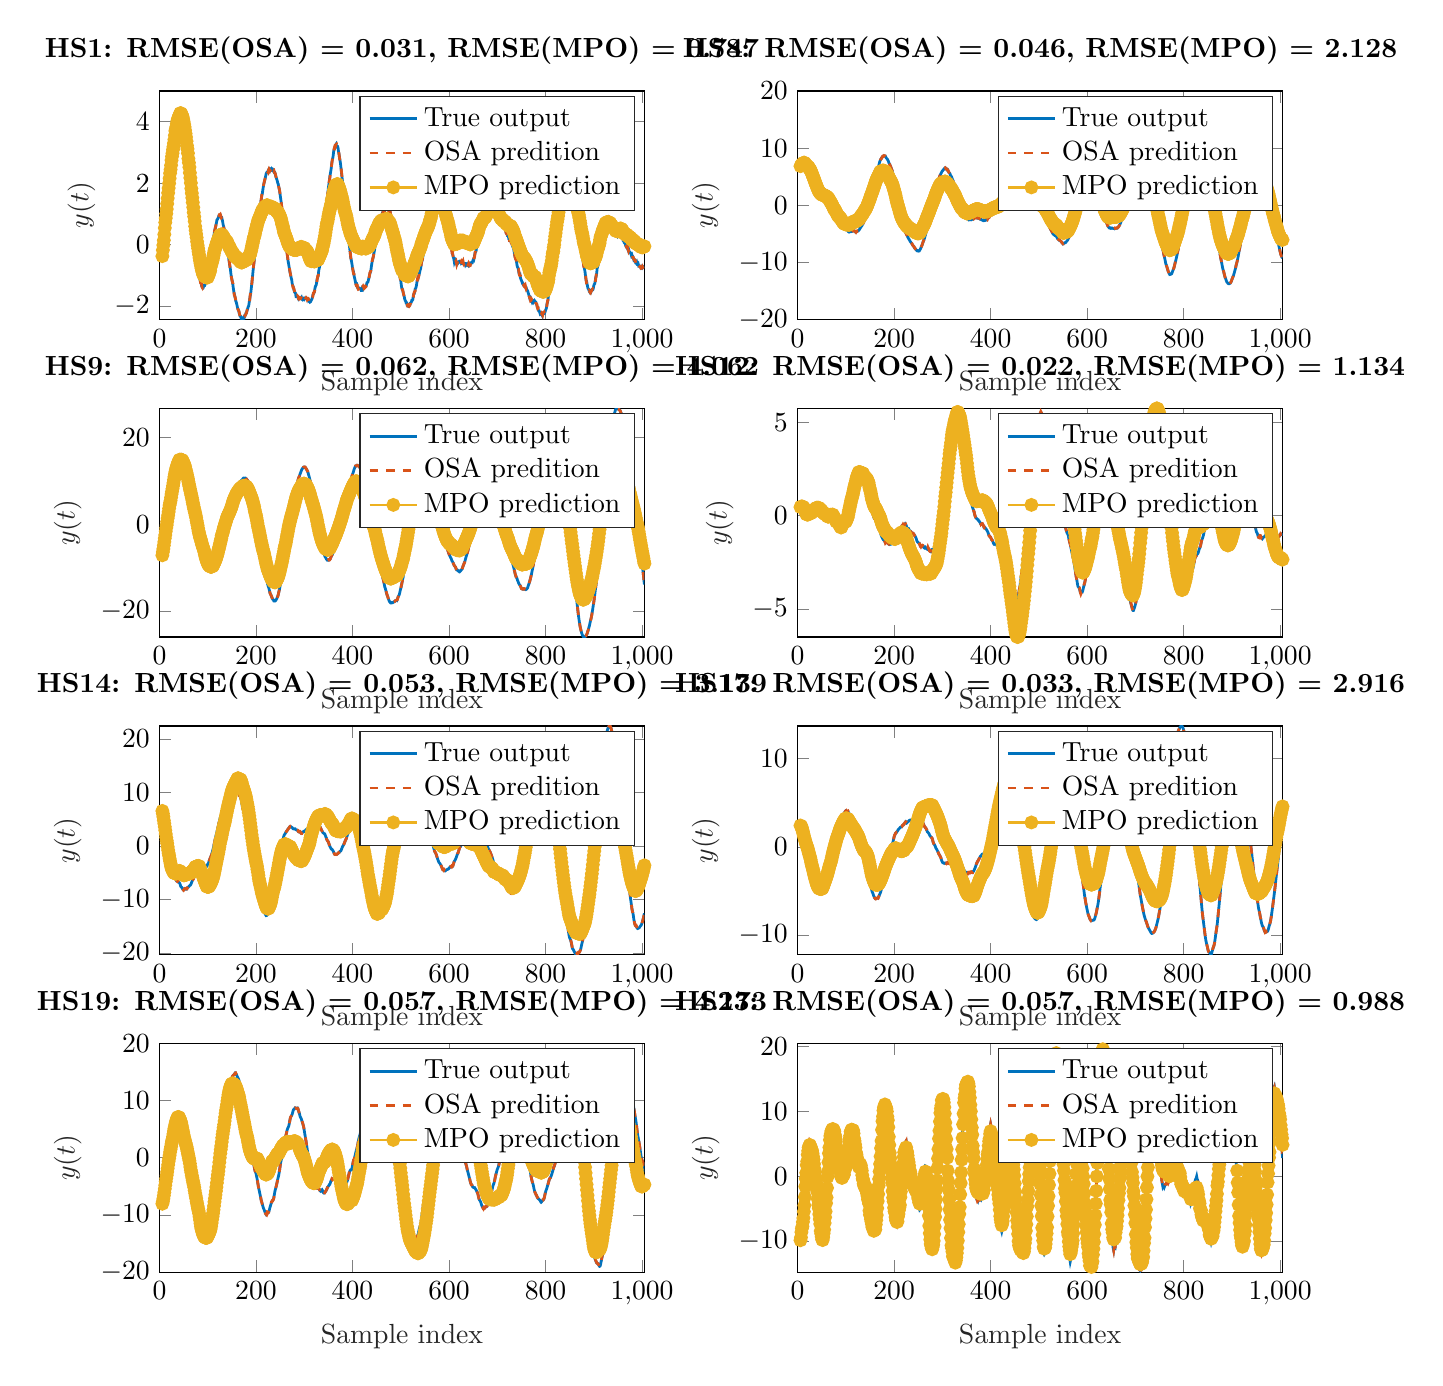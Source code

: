 % This file was created by matlab2tikz.
%
\definecolor{mycolor1}{rgb}{0.0,0.447,0.741}%
\definecolor{mycolor2}{rgb}{0.85,0.325,0.098}%
\definecolor{mycolor3}{rgb}{0.929,0.694,0.125}%
%
\begin{tikzpicture}

\begin{axis}[%
width=6.159cm,
height=2.903cm,
at={(0cm,12.097cm)},
scale only axis,
xmin=0,
xmax=1005,
xlabel style={font=\color{white!15!black}},
xlabel={Sample index},
ymin=-2.439,
ymax=5,
ylabel style={font=\color{white!15!black}},
ylabel={$y(t)$},
axis background/.style={fill=white},
title style={font=\bfseries},
title={HS1: RMSE(OSA) = 0.031, RMSE(MPO) = 0.747},
legend style={legend cell align=left, align=left, draw=white!15!black}
]
\addplot [color=mycolor1, line width=1.0pt]
  table[row sep=crcr]{%
6	-0.377\\
7	-0.179\\
9	0.141\\
10	0.357\\
11	0.576\\
12	0.726\\
13	0.849\\
14	1.011\\
15	1.197\\
17	1.507\\
18	1.665\\
19	1.863\\
20	1.992\\
21	2.15\\
22	2.321\\
23	2.458\\
24	2.557\\
25	2.737\\
26	2.883\\
27	2.937\\
28	3.049\\
29	3.171\\
30	3.327\\
31	3.39\\
32	3.528\\
33	3.676\\
34	3.779\\
35	3.815\\
36	3.918\\
37	3.998\\
38	4.086\\
39	4.101\\
40	4.133\\
42	4.238\\
43	4.264\\
44	4.228\\
45	4.207\\
46	4.201\\
47	4.164\\
48	4.045\\
49	3.969\\
50	3.904\\
51	3.796\\
52	3.651\\
53	3.517\\
54	3.37\\
55	3.266\\
56	3.118\\
57	2.903\\
58	2.752\\
59	2.608\\
60	2.435\\
61	2.208\\
62	2.048\\
64	1.664\\
65	1.434\\
66	1.254\\
67	1.085\\
68	0.9\\
69	0.704\\
70	0.566\\
71	0.373\\
72	0.199\\
73	0.051\\
74	-0.102\\
75	-0.231\\
76	-0.372\\
77	-0.481\\
79	-0.716\\
80	-0.823\\
81	-0.899\\
82	-0.962\\
83	-1.069\\
84	-1.154\\
85	-1.185\\
86	-1.231\\
87	-1.326\\
88	-1.359\\
89	-1.338\\
90	-1.363\\
91	-1.384\\
92	-1.342\\
93	-1.313\\
94	-1.318\\
98	-1.154\\
99	-1.086\\
100	-1.067\\
101	-0.965\\
102	-0.884\\
103	-0.769\\
104	-0.674\\
105	-0.597\\
106	-0.431\\
107	-0.291\\
108	-0.198\\
109	-0.137\\
110	-0.027\\
111	0.11\\
112	0.219\\
113	0.322\\
114	0.412\\
115	0.509\\
116	0.546\\
117	0.642\\
118	0.704\\
119	0.803\\
120	0.814\\
122	0.88\\
123	0.943\\
124	0.955\\
125	0.961\\
126	0.963\\
127	0.906\\
128	0.883\\
129	0.881\\
130	0.809\\
131	0.741\\
132	0.644\\
133	0.586\\
134	0.517\\
135	0.414\\
136	0.318\\
137	0.199\\
138	0.125\\
139	0.056\\
140	-0.07\\
141	-0.15\\
142	-0.264\\
143	-0.372\\
144	-0.498\\
145	-0.618\\
147	-0.808\\
148	-0.951\\
149	-1.053\\
150	-1.121\\
151	-1.2\\
152	-1.298\\
153	-1.417\\
154	-1.527\\
155	-1.597\\
156	-1.672\\
157	-1.743\\
158	-1.831\\
159	-1.869\\
160	-1.932\\
161	-1.999\\
162	-2.077\\
163	-2.104\\
164	-2.141\\
165	-2.221\\
167	-2.325\\
168	-2.333\\
169	-2.386\\
170	-2.425\\
171	-2.431\\
172	-2.417\\
173	-2.399\\
174	-2.37\\
175	-2.345\\
176	-2.365\\
177	-2.322\\
178	-2.297\\
179	-2.238\\
180	-2.232\\
181	-2.173\\
184	-2.02\\
185	-1.988\\
186	-1.873\\
188	-1.674\\
189	-1.596\\
190	-1.46\\
191	-1.316\\
192	-1.168\\
193	-1.008\\
194	-0.843\\
195	-0.699\\
196	-0.56\\
197	-0.415\\
198	-0.291\\
199	-0.113\\
200	0.055\\
201	0.204\\
202	0.345\\
203	0.475\\
204	0.633\\
205	0.785\\
206	0.909\\
207	0.985\\
209	1.228\\
210	1.376\\
211	1.482\\
212	1.599\\
213	1.648\\
214	1.762\\
215	1.867\\
216	1.954\\
217	2.027\\
218	2.091\\
219	2.148\\
220	2.227\\
221	2.3\\
222	2.342\\
224	2.368\\
225	2.396\\
226	2.429\\
227	2.42\\
228	2.401\\
229	2.461\\
231	2.435\\
232	2.461\\
233	2.433\\
234	2.417\\
235	2.439\\
236	2.416\\
237	2.377\\
238	2.341\\
239	2.346\\
240	2.304\\
241	2.225\\
243	2.129\\
244	2.079\\
245	2.009\\
246	1.975\\
247	1.893\\
248	1.826\\
249	1.739\\
252	1.402\\
253	1.281\\
254	1.104\\
255	0.964\\
256	0.833\\
257	0.679\\
258	0.533\\
260	0.309\\
261	0.194\\
262	0.039\\
263	-0.097\\
264	-0.207\\
265	-0.341\\
266	-0.485\\
267	-0.579\\
268	-0.665\\
270	-0.86\\
271	-0.936\\
272	-1.008\\
273	-1.086\\
274	-1.144\\
275	-1.265\\
276	-1.33\\
277	-1.358\\
278	-1.423\\
279	-1.498\\
280	-1.55\\
281	-1.56\\
282	-1.588\\
283	-1.69\\
284	-1.687\\
285	-1.679\\
286	-1.705\\
287	-1.724\\
288	-1.76\\
289	-1.733\\
291	-1.752\\
292	-1.751\\
293	-1.738\\
294	-1.718\\
295	-1.78\\
296	-1.791\\
297	-1.75\\
298	-1.741\\
299	-1.749\\
300	-1.773\\
301	-1.745\\
303	-1.759\\
304	-1.76\\
305	-1.767\\
306	-1.761\\
307	-1.752\\
308	-1.758\\
309	-1.827\\
310	-1.813\\
311	-1.839\\
312	-1.871\\
313	-1.861\\
315	-1.793\\
316	-1.763\\
317	-1.71\\
318	-1.635\\
319	-1.61\\
320	-1.57\\
321	-1.54\\
322	-1.44\\
323	-1.364\\
325	-1.301\\
326	-1.181\\
327	-1.105\\
328	-1.074\\
329	-0.998\\
330	-0.853\\
331	-0.776\\
333	-0.617\\
334	-0.471\\
335	-0.342\\
336	-0.283\\
337	-0.151\\
338	-0.0\\
339	0.173\\
340	0.286\\
341	0.416\\
342	0.593\\
343	0.767\\
344	0.946\\
345	1.104\\
346	1.249\\
347	1.43\\
349	1.68\\
350	1.852\\
351	1.951\\
352	2.064\\
353	2.207\\
355	2.39\\
356	2.496\\
357	2.65\\
358	2.742\\
359	2.804\\
360	2.895\\
361	3.037\\
362	3.108\\
363	3.121\\
364	3.18\\
365	3.246\\
366	3.269\\
367	3.204\\
369	3.198\\
370	3.156\\
371	3.025\\
372	2.95\\
373	2.851\\
374	2.749\\
375	2.652\\
376	2.514\\
378	2.229\\
379	2.106\\
380	1.96\\
381	1.767\\
382	1.596\\
384	1.336\\
385	1.197\\
386	1.049\\
387	0.911\\
388	0.742\\
389	0.599\\
390	0.45\\
391	0.289\\
392	0.121\\
393	0.026\\
394	-0.09\\
395	-0.223\\
396	-0.392\\
398	-0.547\\
399	-0.641\\
400	-0.758\\
401	-0.839\\
402	-0.882\\
403	-0.993\\
404	-1.065\\
405	-1.127\\
406	-1.21\\
407	-1.285\\
408	-1.321\\
409	-1.305\\
410	-1.377\\
411	-1.417\\
412	-1.428\\
413	-1.417\\
414	-1.432\\
415	-1.423\\
416	-1.44\\
417	-1.449\\
418	-1.49\\
419	-1.49\\
420	-1.433\\
421	-1.372\\
422	-1.374\\
423	-1.432\\
424	-1.406\\
425	-1.394\\
426	-1.369\\
427	-1.371\\
428	-1.361\\
429	-1.304\\
430	-1.24\\
431	-1.234\\
432	-1.217\\
435	-1.018\\
436	-0.948\\
438	-0.846\\
439	-0.727\\
440	-0.622\\
441	-0.528\\
442	-0.474\\
443	-0.4\\
444	-0.312\\
445	-0.234\\
446	-0.142\\
447	-0.019\\
449	0.201\\
450	0.205\\
451	0.323\\
452	0.418\\
453	0.47\\
454	0.575\\
455	0.638\\
456	0.721\\
457	0.777\\
458	0.838\\
459	0.887\\
461	0.958\\
462	1.039\\
463	1.055\\
464	1.022\\
465	1.086\\
466	1.122\\
467	1.112\\
468	1.158\\
469	1.217\\
470	1.199\\
471	1.211\\
472	1.234\\
473	1.18\\
474	1.143\\
475	1.117\\
476	1.117\\
477	1.104\\
478	1.051\\
479	0.949\\
480	0.871\\
481	0.854\\
482	0.768\\
483	0.642\\
484	0.578\\
485	0.507\\
486	0.394\\
487	0.319\\
488	0.206\\
489	0.114\\
490	-0.04\\
491	-0.159\\
492	-0.268\\
493	-0.417\\
494	-0.543\\
495	-0.647\\
496	-0.786\\
497	-0.905\\
498	-1.016\\
499	-1.106\\
500	-1.17\\
501	-1.302\\
502	-1.408\\
503	-1.43\\
504	-1.49\\
505	-1.567\\
506	-1.615\\
507	-1.675\\
508	-1.757\\
509	-1.817\\
510	-1.837\\
511	-1.888\\
512	-1.891\\
513	-1.957\\
514	-1.95\\
515	-1.993\\
516	-2.014\\
517	-2.013\\
519	-1.953\\
520	-1.905\\
521	-1.901\\
522	-1.867\\
523	-1.812\\
524	-1.813\\
525	-1.789\\
526	-1.665\\
527	-1.615\\
528	-1.596\\
529	-1.536\\
530	-1.441\\
531	-1.422\\
532	-1.37\\
533	-1.279\\
534	-1.169\\
535	-1.155\\
536	-1.088\\
537	-1.033\\
539	-0.913\\
540	-0.837\\
541	-0.789\\
542	-0.695\\
543	-0.586\\
544	-0.538\\
545	-0.455\\
546	-0.384\\
547	-0.3\\
548	-0.23\\
549	-0.134\\
550	-0.076\\
551	-0.024\\
552	0.087\\
553	0.175\\
554	0.194\\
555	0.238\\
556	0.344\\
557	0.393\\
558	0.484\\
559	0.553\\
560	0.636\\
561	0.749\\
562	0.821\\
563	0.958\\
564	1.058\\
565	1.186\\
566	1.328\\
567	1.43\\
568	1.489\\
569	1.575\\
570	1.651\\
571	1.747\\
573	1.788\\
574	1.828\\
575	1.855\\
576	1.816\\
577	1.772\\
578	1.766\\
579	1.775\\
581	1.682\\
582	1.637\\
583	1.626\\
584	1.553\\
585	1.52\\
586	1.524\\
587	1.482\\
588	1.415\\
589	1.369\\
590	1.367\\
591	1.281\\
592	1.183\\
593	1.126\\
594	1.074\\
596	0.832\\
597	0.771\\
598	0.689\\
599	0.568\\
600	0.426\\
601	0.333\\
602	0.269\\
603	0.137\\
604	-0.01\\
605	-0.127\\
606	-0.16\\
607	-0.295\\
608	-0.341\\
609	-0.415\\
610	-0.465\\
611	-0.562\\
612	-0.513\\
613	-0.494\\
614	-0.549\\
615	-0.598\\
616	-0.58\\
617	-0.573\\
618	-0.616\\
619	-0.591\\
620	-0.555\\
621	-0.545\\
622	-0.561\\
623	-0.552\\
624	-0.551\\
625	-0.592\\
626	-0.565\\
627	-0.586\\
628	-0.558\\
629	-0.586\\
630	-0.622\\
631	-0.626\\
632	-0.615\\
633	-0.615\\
634	-0.662\\
635	-0.633\\
636	-0.621\\
637	-0.627\\
638	-0.665\\
639	-0.65\\
640	-0.612\\
641	-0.617\\
642	-0.684\\
643	-0.671\\
644	-0.647\\
645	-0.597\\
646	-0.602\\
648	-0.597\\
649	-0.542\\
650	-0.499\\
651	-0.512\\
652	-0.445\\
653	-0.352\\
654	-0.269\\
655	-0.24\\
656	-0.216\\
657	-0.114\\
658	-0.021\\
659	0.045\\
660	0.082\\
661	0.193\\
662	0.333\\
663	0.389\\
664	0.45\\
665	0.54\\
666	0.604\\
667	0.633\\
668	0.689\\
670	0.857\\
671	0.895\\
672	0.911\\
673	0.948\\
674	1.006\\
675	1.038\\
676	1.056\\
677	1.113\\
678	1.166\\
679	1.212\\
680	1.318\\
681	1.373\\
682	1.44\\
683	1.478\\
684	1.488\\
685	1.556\\
686	1.566\\
687	1.586\\
688	1.59\\
689	1.611\\
690	1.685\\
691	1.662\\
692	1.657\\
693	1.616\\
694	1.569\\
695	1.537\\
696	1.49\\
697	1.417\\
698	1.413\\
699	1.361\\
700	1.289\\
701	1.274\\
702	1.224\\
703	1.12\\
704	1.066\\
705	1.006\\
706	0.954\\
707	0.859\\
708	0.84\\
711	0.703\\
712	0.674\\
713	0.61\\
714	0.598\\
715	0.565\\
716	0.526\\
718	0.41\\
719	0.422\\
720	0.347\\
721	0.293\\
722	0.291\\
723	0.273\\
724	0.184\\
725	0.171\\
726	0.174\\
727	0.161\\
728	0.102\\
729	0.073\\
730	0.052\\
731	-0.022\\
732	-0.068\\
733	-0.091\\
734	-0.147\\
735	-0.238\\
736	-0.35\\
737	-0.403\\
738	-0.445\\
739	-0.492\\
740	-0.567\\
741	-0.675\\
742	-0.735\\
743	-0.76\\
744	-0.826\\
745	-0.935\\
746	-0.976\\
747	-0.969\\
748	-1.079\\
749	-1.128\\
750	-1.162\\
751	-1.201\\
752	-1.256\\
753	-1.255\\
754	-1.317\\
755	-1.335\\
756	-1.336\\
757	-1.323\\
758	-1.384\\
759	-1.408\\
760	-1.405\\
761	-1.455\\
763	-1.511\\
764	-1.564\\
765	-1.611\\
766	-1.669\\
767	-1.71\\
768	-1.797\\
769	-1.817\\
770	-1.773\\
771	-1.812\\
772	-1.856\\
773	-1.821\\
774	-1.821\\
775	-1.87\\
777	-1.82\\
779	-1.859\\
780	-1.875\\
781	-1.93\\
782	-1.97\\
783	-2.035\\
784	-2.056\\
785	-2.133\\
786	-2.16\\
787	-2.161\\
788	-2.206\\
789	-2.259\\
790	-2.246\\
791	-2.249\\
792	-2.269\\
793	-2.302\\
794	-2.237\\
795	-2.227\\
796	-2.241\\
797	-2.245\\
798	-2.236\\
799	-2.196\\
800	-2.14\\
801	-2.107\\
802	-2.052\\
803	-1.924\\
804	-1.884\\
805	-1.805\\
806	-1.66\\
807	-1.497\\
808	-1.402\\
810	-1.189\\
811	-1.099\\
812	-0.943\\
813	-0.812\\
814	-0.703\\
815	-0.509\\
816	-0.404\\
817	-0.246\\
818	-0.131\\
819	0.094\\
820	0.246\\
821	0.364\\
822	0.573\\
823	0.722\\
825	1.015\\
826	1.14\\
827	1.289\\
828	1.479\\
829	1.615\\
830	1.73\\
831	1.919\\
832	2.095\\
833	2.244\\
834	2.33\\
835	2.433\\
836	2.551\\
837	2.65\\
838	2.732\\
839	2.806\\
840	2.891\\
841	2.906\\
842	2.956\\
843	2.946\\
844	2.966\\
845	2.956\\
846	2.967\\
847	2.905\\
848	2.854\\
849	2.768\\
850	2.695\\
851	2.615\\
852	2.523\\
853	2.487\\
854	2.38\\
855	2.257\\
856	2.112\\
857	2.039\\
858	1.911\\
859	1.776\\
860	1.625\\
861	1.518\\
862	1.381\\
863	1.304\\
864	1.185\\
865	1.082\\
866	0.946\\
867	0.822\\
868	0.71\\
869	0.603\\
870	0.444\\
871	0.29\\
872	0.201\\
873	0.065\\
874	-0.053\\
875	-0.202\\
876	-0.291\\
877	-0.416\\
879	-0.673\\
880	-0.737\\
881	-0.807\\
882	-0.903\\
883	-1.037\\
884	-1.155\\
885	-1.185\\
886	-1.273\\
887	-1.347\\
888	-1.428\\
889	-1.443\\
890	-1.489\\
891	-1.528\\
892	-1.553\\
893	-1.531\\
894	-1.547\\
895	-1.5\\
896	-1.464\\
897	-1.469\\
898	-1.47\\
899	-1.425\\
900	-1.337\\
901	-1.292\\
902	-1.274\\
903	-1.187\\
904	-1.068\\
905	-1.029\\
906	-0.934\\
907	-0.771\\
909	-0.665\\
910	-0.537\\
911	-0.401\\
912	-0.341\\
913	-0.193\\
914	-0.049\\
915	0.037\\
916	0.071\\
917	0.183\\
918	0.315\\
919	0.371\\
920	0.417\\
921	0.487\\
922	0.592\\
923	0.666\\
925	0.746\\
926	0.758\\
927	0.801\\
928	0.84\\
929	0.85\\
930	0.833\\
931	0.813\\
932	0.852\\
933	0.824\\
934	0.785\\
935	0.767\\
937	0.694\\
938	0.675\\
939	0.619\\
940	0.583\\
941	0.585\\
942	0.554\\
943	0.491\\
944	0.443\\
945	0.432\\
946	0.395\\
947	0.348\\
948	0.357\\
949	0.349\\
950	0.287\\
951	0.31\\
952	0.355\\
953	0.316\\
954	0.322\\
955	0.372\\
956	0.353\\
957	0.3\\
958	0.266\\
959	0.255\\
960	0.221\\
961	0.129\\
962	0.123\\
963	0.064\\
965	0.033\\
966	-0.024\\
967	-0.065\\
968	-0.058\\
969	-0.066\\
970	-0.134\\
971	-0.172\\
972	-0.139\\
973	-0.209\\
974	-0.248\\
975	-0.251\\
976	-0.263\\
977	-0.306\\
978	-0.36\\
979	-0.337\\
980	-0.401\\
981	-0.395\\
982	-0.438\\
983	-0.496\\
984	-0.482\\
985	-0.49\\
986	-0.573\\
987	-0.603\\
988	-0.609\\
989	-0.58\\
990	-0.647\\
991	-0.649\\
992	-0.628\\
993	-0.694\\
994	-0.688\\
995	-0.703\\
996	-0.727\\
997	-0.731\\
998	-0.769\\
999	-0.76\\
1000	-0.725\\
1001	-0.762\\
1002	-0.747\\
1003	-0.713\\
1004	-0.709\\
1005	-0.696\\
};
\addlegendentry{True output}

\addplot [color=mycolor2, dashed, line width=1.0pt]
  table[row sep=crcr]{%
6	-0.406\\
7	-0.169\\
8	0.002\\
9	0.15\\
10	0.331\\
11	0.577\\
12	0.768\\
13	0.868\\
14	0.973\\
15	1.157\\
16	1.388\\
17	1.543\\
18	1.667\\
19	1.805\\
20	2.018\\
21	2.167\\
22	2.309\\
23	2.433\\
24	2.605\\
25	2.714\\
26	2.852\\
27	2.998\\
28	3.049\\
29	3.124\\
30	3.281\\
31	3.472\\
32	3.532\\
33	3.656\\
34	3.731\\
35	3.864\\
36	3.922\\
37	3.992\\
38	4.058\\
39	4.117\\
40	4.15\\
42	4.209\\
43	4.292\\
44	4.272\\
45	4.189\\
46	4.165\\
47	4.162\\
48	4.118\\
49	3.954\\
50	3.859\\
51	3.812\\
52	3.707\\
53	3.516\\
54	3.367\\
55	3.224\\
56	3.113\\
57	2.969\\
59	2.563\\
60	2.401\\
61	2.296\\
62	2.031\\
63	1.82\\
64	1.668\\
65	1.483\\
66	1.22\\
67	1.069\\
68	0.923\\
69	0.727\\
70	0.515\\
71	0.382\\
72	0.233\\
73	0.029\\
74	-0.13\\
75	-0.232\\
76	-0.342\\
77	-0.487\\
78	-0.62\\
79	-0.705\\
80	-0.808\\
81	-0.924\\
82	-0.99\\
83	-1.038\\
84	-1.139\\
85	-1.232\\
86	-1.23\\
87	-1.273\\
88	-1.374\\
89	-1.403\\
90	-1.362\\
91	-1.34\\
92	-1.353\\
93	-1.331\\
94	-1.285\\
95	-1.288\\
96	-1.25\\
97	-1.206\\
98	-1.155\\
99	-1.095\\
100	-1.032\\
101	-0.985\\
102	-0.879\\
103	-0.787\\
104	-0.685\\
107	-0.322\\
108	-0.186\\
109	-0.086\\
110	-0.05\\
111	0.07\\
112	0.237\\
113	0.351\\
114	0.433\\
115	0.478\\
116	0.577\\
117	0.617\\
118	0.704\\
119	0.785\\
120	0.861\\
121	0.869\\
122	0.883\\
123	0.903\\
124	0.971\\
125	0.971\\
126	0.987\\
127	0.939\\
128	0.874\\
129	0.838\\
130	0.834\\
131	0.761\\
132	0.674\\
133	0.563\\
135	0.439\\
136	0.337\\
137	0.211\\
138	0.105\\
139	0.065\\
140	-0.034\\
141	-0.162\\
142	-0.273\\
143	-0.389\\
144	-0.477\\
145	-0.584\\
146	-0.708\\
147	-0.829\\
148	-0.938\\
149	-1.061\\
150	-1.15\\
151	-1.203\\
152	-1.249\\
153	-1.389\\
154	-1.525\\
155	-1.642\\
156	-1.678\\
157	-1.722\\
158	-1.808\\
159	-1.909\\
160	-1.922\\
161	-1.972\\
162	-2.077\\
163	-2.125\\
164	-2.147\\
165	-2.184\\
166	-2.266\\
167	-2.338\\
168	-2.359\\
169	-2.366\\
170	-2.405\\
171	-2.433\\
172	-2.439\\
173	-2.404\\
174	-2.362\\
175	-2.361\\
176	-2.328\\
177	-2.33\\
178	-2.291\\
179	-2.267\\
180	-2.228\\
181	-2.178\\
182	-2.101\\
183	-2.049\\
184	-2.015\\
185	-1.988\\
186	-1.933\\
187	-1.796\\
188	-1.641\\
189	-1.538\\
190	-1.495\\
191	-1.334\\
192	-1.168\\
193	-1.022\\
194	-0.858\\
195	-0.67\\
196	-0.559\\
197	-0.442\\
198	-0.252\\
199	-0.126\\
200	0.014\\
201	0.21\\
202	0.382\\
203	0.481\\
204	0.615\\
205	0.773\\
206	0.916\\
207	1.024\\
208	1.082\\
209	1.226\\
210	1.355\\
211	1.501\\
212	1.617\\
213	1.67\\
214	1.714\\
215	1.882\\
216	1.956\\
217	2.024\\
218	2.098\\
219	2.163\\
220	2.205\\
221	2.286\\
222	2.362\\
223	2.401\\
224	2.365\\
225	2.345\\
226	2.422\\
227	2.462\\
228	2.437\\
229	2.403\\
230	2.429\\
231	2.492\\
232	2.465\\
233	2.401\\
234	2.444\\
235	2.399\\
237	2.419\\
238	2.346\\
239	2.333\\
240	2.309\\
241	2.241\\
242	2.167\\
243	2.118\\
244	2.078\\
245	2.028\\
246	1.965\\
247	1.892\\
248	1.827\\
249	1.756\\
250	1.636\\
251	1.526\\
252	1.39\\
253	1.27\\
254	1.139\\
255	0.989\\
256	0.82\\
257	0.664\\
258	0.523\\
259	0.409\\
260	0.327\\
261	0.197\\
262	0.084\\
263	-0.091\\
264	-0.243\\
266	-0.458\\
267	-0.594\\
268	-0.7\\
269	-0.746\\
270	-0.834\\
271	-0.934\\
273	-1.089\\
274	-1.148\\
275	-1.216\\
276	-1.353\\
277	-1.407\\
278	-1.407\\
279	-1.458\\
280	-1.535\\
281	-1.594\\
283	-1.625\\
284	-1.721\\
285	-1.728\\
286	-1.667\\
287	-1.684\\
288	-1.759\\
289	-1.775\\
290	-1.753\\
291	-1.724\\
292	-1.726\\
293	-1.751\\
294	-1.739\\
295	-1.749\\
296	-1.771\\
297	-1.789\\
298	-1.752\\
299	-1.699\\
300	-1.742\\
301	-1.798\\
302	-1.763\\
303	-1.752\\
304	-1.725\\
305	-1.743\\
306	-1.787\\
307	-1.758\\
308	-1.753\\
309	-1.789\\
310	-1.849\\
311	-1.844\\
312	-1.833\\
313	-1.862\\
314	-1.872\\
315	-1.779\\
316	-1.729\\
317	-1.721\\
318	-1.668\\
319	-1.576\\
320	-1.571\\
321	-1.536\\
322	-1.472\\
323	-1.364\\
324	-1.303\\
325	-1.262\\
326	-1.244\\
327	-1.111\\
328	-1.024\\
329	-1.012\\
330	-0.904\\
331	-0.732\\
332	-0.676\\
333	-0.606\\
334	-0.525\\
336	-0.224\\
337	-0.152\\
339	0.126\\
340	0.313\\
341	0.452\\
342	0.553\\
343	0.747\\
344	0.95\\
345	1.125\\
346	1.277\\
347	1.389\\
349	1.703\\
351	1.982\\
352	2.076\\
353	2.161\\
354	2.305\\
355	2.417\\
356	2.495\\
357	2.621\\
358	2.741\\
360	2.912\\
361	2.987\\
362	3.129\\
363	3.181\\
364	3.161\\
365	3.202\\
366	3.256\\
367	3.27\\
369	3.169\\
370	3.13\\
371	3.099\\
372	2.956\\
373	2.834\\
374	2.735\\
375	2.655\\
377	2.398\\
378	2.245\\
379	2.077\\
380	1.947\\
381	1.807\\
382	1.609\\
383	1.432\\
384	1.316\\
385	1.213\\
386	1.082\\
387	0.907\\
388	0.752\\
389	0.566\\
391	0.312\\
392	0.145\\
393	-0.011\\
394	-0.088\\
395	-0.221\\
396	-0.346\\
397	-0.508\\
398	-0.576\\
399	-0.626\\
400	-0.728\\
401	-0.849\\
402	-0.941\\
403	-0.95\\
404	-1.044\\
405	-1.145\\
406	-1.202\\
407	-1.289\\
408	-1.334\\
409	-1.335\\
410	-1.332\\
411	-1.415\\
412	-1.453\\
413	-1.444\\
414	-1.407\\
415	-1.417\\
416	-1.419\\
419	-1.509\\
420	-1.457\\
421	-1.377\\
422	-1.35\\
423	-1.381\\
424	-1.43\\
425	-1.418\\
426	-1.375\\
427	-1.348\\
428	-1.356\\
429	-1.317\\
430	-1.256\\
431	-1.204\\
432	-1.199\\
433	-1.174\\
434	-1.119\\
436	-0.914\\
438	-0.854\\
439	-0.765\\
440	-0.624\\
441	-0.507\\
442	-0.45\\
443	-0.408\\
444	-0.322\\
445	-0.242\\
446	-0.13\\
447	-0.026\\
448	0.109\\
449	0.176\\
450	0.258\\
451	0.296\\
452	0.403\\
453	0.501\\
454	0.569\\
455	0.642\\
456	0.693\\
457	0.783\\
458	0.865\\
459	0.901\\
460	0.908\\
461	0.982\\
462	0.994\\
463	1.053\\
464	1.103\\
465	1.046\\
466	1.084\\
467	1.165\\
468	1.159\\
469	1.177\\
470	1.241\\
471	1.217\\
472	1.207\\
473	1.212\\
474	1.156\\
475	1.092\\
476	1.094\\
477	1.133\\
478	1.084\\
479	0.975\\
480	0.849\\
481	0.794\\
482	0.796\\
483	0.713\\
484	0.571\\
485	0.462\\
486	0.408\\
487	0.344\\
488	0.215\\
489	0.1\\
490	-0.009\\
491	-0.185\\
492	-0.28\\
493	-0.381\\
494	-0.517\\
495	-0.691\\
496	-0.777\\
497	-0.889\\
498	-1.017\\
499	-1.121\\
500	-1.169\\
501	-1.273\\
502	-1.418\\
503	-1.463\\
504	-1.476\\
505	-1.54\\
506	-1.627\\
507	-1.694\\
508	-1.745\\
509	-1.776\\
510	-1.882\\
511	-1.887\\
512	-1.896\\
513	-1.926\\
514	-1.983\\
515	-1.973\\
516	-2.002\\
517	-2.014\\
519	-1.975\\
520	-1.917\\
521	-1.844\\
522	-1.882\\
523	-1.843\\
524	-1.787\\
525	-1.77\\
526	-1.717\\
527	-1.605\\
528	-1.548\\
529	-1.534\\
530	-1.505\\
531	-1.39\\
532	-1.349\\
533	-1.288\\
534	-1.202\\
535	-1.094\\
536	-1.102\\
537	-1.053\\
538	-0.961\\
539	-0.904\\
540	-0.856\\
541	-0.773\\
542	-0.709\\
543	-0.583\\
544	-0.507\\
545	-0.486\\
546	-0.368\\
547	-0.313\\
548	-0.233\\
549	-0.119\\
550	-0.067\\
551	-0.023\\
552	0.062\\
553	0.169\\
554	0.251\\
555	0.239\\
556	0.264\\
557	0.438\\
558	0.497\\
559	0.535\\
560	0.652\\
561	0.735\\
562	0.812\\
563	0.933\\
564	1.099\\
565	1.197\\
566	1.277\\
567	1.424\\
568	1.543\\
569	1.551\\
570	1.643\\
571	1.739\\
572	1.809\\
573	1.817\\
575	1.819\\
576	1.836\\
577	1.808\\
578	1.761\\
579	1.729\\
580	1.781\\
581	1.708\\
582	1.599\\
583	1.6\\
584	1.592\\
585	1.53\\
586	1.492\\
587	1.488\\
588	1.449\\
589	1.374\\
590	1.32\\
591	1.311\\
592	1.22\\
593	1.094\\
595	0.994\\
596	0.88\\
597	0.738\\
598	0.661\\
599	0.603\\
600	0.455\\
601	0.301\\
602	0.244\\
603	0.173\\
604	0.024\\
605	-0.133\\
606	-0.24\\
607	-0.231\\
608	-0.346\\
609	-0.416\\
610	-0.5\\
611	-0.513\\
612	-0.57\\
613	-0.502\\
614	-0.495\\
615	-0.576\\
616	-0.652\\
617	-0.604\\
618	-0.54\\
619	-0.605\\
620	-0.584\\
621	-0.521\\
622	-0.539\\
623	-0.572\\
624	-0.572\\
625	-0.546\\
626	-0.59\\
627	-0.588\\
628	-0.57\\
629	-0.537\\
630	-0.625\\
631	-0.652\\
632	-0.629\\
633	-0.595\\
634	-0.61\\
635	-0.681\\
636	-0.636\\
637	-0.626\\
638	-0.602\\
639	-0.662\\
640	-0.656\\
641	-0.607\\
642	-0.636\\
643	-0.69\\
644	-0.683\\
645	-0.609\\
646	-0.55\\
647	-0.589\\
648	-0.583\\
649	-0.593\\
651	-0.462\\
652	-0.442\\
653	-0.394\\
654	-0.267\\
655	-0.189\\
656	-0.211\\
657	-0.152\\
658	-0.066\\
659	0.058\\
660	0.147\\
661	0.165\\
662	0.28\\
663	0.431\\
664	0.503\\
665	0.498\\
666	0.567\\
667	0.67\\
668	0.703\\
669	0.745\\
671	0.943\\
672	0.938\\
673	0.916\\
674	0.972\\
675	1.048\\
676	1.091\\
677	1.101\\
678	1.15\\
679	1.223\\
680	1.271\\
681	1.42\\
682	1.453\\
683	1.457\\
684	1.492\\
685	1.533\\
686	1.606\\
687	1.588\\
688	1.588\\
689	1.607\\
690	1.647\\
691	1.711\\
692	1.687\\
693	1.625\\
694	1.52\\
696	1.533\\
697	1.447\\
698	1.368\\
699	1.365\\
700	1.315\\
701	1.254\\
702	1.233\\
703	1.161\\
704	1.03\\
705	0.98\\
706	0.965\\
707	0.914\\
708	0.796\\
709	0.797\\
710	0.766\\
711	0.704\\
712	0.634\\
713	0.654\\
714	0.59\\
715	0.537\\
716	0.545\\
717	0.506\\
718	0.39\\
719	0.366\\
720	0.401\\
721	0.315\\
722	0.261\\
723	0.242\\
724	0.24\\
725	0.15\\
726	0.158\\
727	0.173\\
728	0.133\\
729	0.05\\
730	0.036\\
731	0.008\\
732	-0.072\\
733	-0.102\\
734	-0.142\\
735	-0.21\\
737	-0.428\\
738	-0.471\\
739	-0.492\\
740	-0.542\\
741	-0.633\\
742	-0.747\\
743	-0.813\\
744	-0.808\\
745	-0.891\\
746	-0.996\\
747	-1.013\\
748	-1.016\\
749	-1.139\\
750	-1.177\\
751	-1.202\\
752	-1.237\\
753	-1.284\\
754	-1.284\\
755	-1.329\\
756	-1.359\\
757	-1.351\\
758	-1.325\\
759	-1.402\\
760	-1.452\\
761	-1.428\\
762	-1.453\\
763	-1.542\\
764	-1.551\\
765	-1.586\\
766	-1.675\\
767	-1.732\\
768	-1.755\\
769	-1.827\\
770	-1.815\\
771	-1.78\\
772	-1.81\\
773	-1.857\\
774	-1.856\\
775	-1.818\\
776	-1.852\\
777	-1.847\\
778	-1.81\\
779	-1.823\\
780	-1.912\\
782	-1.936\\
783	-2.041\\
784	-2.087\\
785	-2.077\\
786	-2.153\\
787	-2.201\\
788	-2.212\\
789	-2.188\\
790	-2.264\\
791	-2.289\\
792	-2.243\\
793	-2.268\\
794	-2.301\\
795	-2.232\\
796	-2.205\\
797	-2.191\\
798	-2.256\\
799	-2.238\\
801	-2.068\\
802	-2.044\\
803	-1.975\\
804	-1.847\\
805	-1.809\\
806	-1.694\\
807	-1.51\\
808	-1.346\\
809	-1.306\\
811	-1.097\\
812	-0.98\\
813	-0.802\\
814	-0.634\\
815	-0.569\\
816	-0.41\\
817	-0.235\\
818	-0.109\\
819	0.043\\
820	0.271\\
821	0.399\\
822	0.524\\
823	0.725\\
824	0.888\\
825	0.997\\
826	1.158\\
827	1.292\\
828	1.44\\
829	1.643\\
830	1.766\\
831	1.874\\
832	2.076\\
833	2.26\\
834	2.374\\
835	2.435\\
836	2.514\\
837	2.62\\
838	2.765\\
839	2.845\\
840	2.879\\
841	2.924\\
842	2.94\\
843	2.963\\
844	2.932\\
845	2.978\\
846	2.956\\
847	2.939\\
848	2.871\\
849	2.797\\
850	2.675\\
851	2.604\\
852	2.521\\
853	2.454\\
854	2.403\\
855	2.295\\
856	2.141\\
857	1.976\\
858	1.926\\
859	1.792\\
860	1.668\\
861	1.465\\
862	1.384\\
863	1.288\\
864	1.2\\
866	0.963\\
867	0.812\\
868	0.715\\
869	0.605\\
870	0.467\\
871	0.302\\
872	0.147\\
873	0.058\\
874	-0.052\\
875	-0.144\\
876	-0.303\\
877	-0.418\\
879	-0.675\\
880	-0.776\\
881	-0.805\\
882	-0.874\\
883	-0.999\\
884	-1.146\\
885	-1.261\\
886	-1.282\\
887	-1.3\\
888	-1.389\\
889	-1.513\\
890	-1.487\\
891	-1.502\\
892	-1.549\\
893	-1.567\\
894	-1.515\\
895	-1.515\\
897	-1.454\\
898	-1.436\\
899	-1.455\\
900	-1.381\\
901	-1.257\\
902	-1.232\\
903	-1.218\\
904	-1.121\\
905	-0.988\\
906	-0.908\\
907	-0.821\\
908	-0.69\\
909	-0.635\\
910	-0.582\\
911	-0.441\\
912	-0.285\\
913	-0.182\\
914	-0.07\\
916	0.127\\
917	0.143\\
918	0.282\\
919	0.417\\
920	0.451\\
921	0.469\\
922	0.548\\
923	0.684\\
924	0.759\\
925	0.734\\
926	0.746\\
927	0.818\\
928	0.824\\
929	0.857\\
930	0.876\\
931	0.81\\
932	0.806\\
933	0.854\\
934	0.832\\
935	0.741\\
936	0.718\\
937	0.718\\
938	0.656\\
939	0.645\\
940	0.596\\
941	0.544\\
942	0.551\\
943	0.539\\
944	0.443\\
945	0.392\\
946	0.396\\
947	0.386\\
948	0.342\\
949	0.322\\
950	0.331\\
951	0.294\\
952	0.295\\
953	0.364\\
954	0.368\\
955	0.307\\
956	0.347\\
957	0.364\\
958	0.255\\
959	0.219\\
960	0.242\\
961	0.162\\
962	0.075\\
963	0.101\\
964	0.051\\
965	0.012\\
966	-0.009\\
967	-0.035\\
968	-0.088\\
969	-0.097\\
970	-0.09\\
971	-0.153\\
972	-0.206\\
973	-0.163\\
974	-0.228\\
975	-0.271\\
976	-0.276\\
977	-0.297\\
978	-0.343\\
979	-0.364\\
980	-0.361\\
981	-0.417\\
982	-0.42\\
983	-0.479\\
984	-0.508\\
985	-0.514\\
986	-0.513\\
987	-0.604\\
988	-0.642\\
989	-0.62\\
990	-0.577\\
991	-0.639\\
992	-0.673\\
993	-0.668\\
994	-0.695\\
995	-0.711\\
996	-0.704\\
997	-0.725\\
998	-0.775\\
999	-0.773\\
1000	-0.754\\
1001	-0.716\\
1002	-0.746\\
1003	-0.734\\
1004	-0.694\\
1005	-0.694\\
};
\addlegendentry{OSA predition}

\addplot [color=mycolor3, line width=1.0pt, draw=none, mark=*, mark options={solid, mycolor3}]
  table[row sep=crcr]{%
6	-0.377\\
7	-0.179\\
8	-0.019\\
9	0.141\\
10	0.331\\
11	0.542\\
12	0.719\\
13	0.862\\
14	1.004\\
15	1.156\\
16	1.33\\
17	1.51\\
18	1.68\\
19	1.839\\
20	1.99\\
21	2.157\\
22	2.323\\
23	2.441\\
24	2.581\\
25	2.743\\
26	2.868\\
27	2.974\\
28	3.091\\
29	3.187\\
30	3.299\\
31	3.418\\
32	3.555\\
33	3.701\\
34	3.764\\
35	3.834\\
36	3.935\\
37	4.016\\
38	4.083\\
39	4.106\\
40	4.149\\
41	4.2\\
42	4.228\\
43	4.274\\
44	4.278\\
45	4.258\\
46	4.238\\
47	4.201\\
48	4.149\\
49	4.078\\
50	4.0\\
51	3.916\\
52	3.83\\
53	3.722\\
54	3.612\\
55	3.501\\
56	3.365\\
57	3.222\\
58	3.113\\
59	2.973\\
60	2.798\\
61	2.666\\
62	2.519\\
63	2.336\\
64	2.172\\
65	2.006\\
66	1.826\\
67	1.673\\
68	1.526\\
69	1.37\\
70	1.213\\
71	1.045\\
72	0.91\\
73	0.758\\
74	0.595\\
75	0.464\\
76	0.344\\
77	0.23\\
78	0.094\\
79	-0.02\\
80	-0.122\\
81	-0.227\\
82	-0.327\\
83	-0.43\\
84	-0.524\\
85	-0.612\\
86	-0.684\\
87	-0.765\\
88	-0.833\\
89	-0.889\\
90	-0.955\\
91	-0.99\\
92	-0.999\\
93	-1.021\\
94	-1.038\\
95	-1.045\\
96	-1.05\\
97	-1.061\\
98	-1.074\\
99	-1.066\\
100	-1.066\\
101	-1.028\\
102	-0.984\\
103	-0.933\\
104	-0.898\\
105	-0.844\\
106	-0.737\\
107	-0.669\\
108	-0.618\\
109	-0.563\\
110	-0.508\\
111	-0.439\\
112	-0.36\\
113	-0.277\\
114	-0.197\\
115	-0.146\\
116	-0.099\\
117	-0.045\\
118	0.002\\
119	0.064\\
120	0.098\\
121	0.144\\
122	0.189\\
123	0.229\\
124	0.261\\
125	0.279\\
126	0.318\\
127	0.319\\
128	0.329\\
129	0.33\\
130	0.312\\
131	0.293\\
132	0.271\\
133	0.25\\
134	0.222\\
135	0.191\\
136	0.165\\
137	0.123\\
138	0.102\\
139	0.108\\
140	0.082\\
141	0.068\\
142	0.026\\
143	-0.028\\
144	-0.069\\
145	-0.089\\
146	-0.099\\
147	-0.127\\
148	-0.179\\
149	-0.215\\
150	-0.24\\
151	-0.264\\
152	-0.267\\
153	-0.295\\
154	-0.323\\
155	-0.356\\
156	-0.376\\
157	-0.38\\
158	-0.396\\
159	-0.415\\
160	-0.423\\
161	-0.429\\
162	-0.463\\
163	-0.465\\
164	-0.477\\
165	-0.499\\
166	-0.515\\
167	-0.543\\
168	-0.549\\
169	-0.572\\
170	-0.584\\
171	-0.576\\
172	-0.57\\
173	-0.556\\
174	-0.529\\
175	-0.533\\
176	-0.536\\
177	-0.516\\
178	-0.498\\
179	-0.485\\
180	-0.505\\
181	-0.491\\
182	-0.461\\
183	-0.429\\
184	-0.404\\
185	-0.401\\
186	-0.379\\
187	-0.358\\
188	-0.305\\
189	-0.244\\
190	-0.189\\
191	-0.114\\
192	-0.036\\
193	0.036\\
194	0.107\\
195	0.19\\
196	0.247\\
197	0.288\\
198	0.363\\
199	0.446\\
200	0.497\\
201	0.557\\
202	0.632\\
203	0.682\\
204	0.746\\
205	0.805\\
206	0.847\\
207	0.873\\
208	0.897\\
209	0.946\\
210	0.996\\
211	1.037\\
212	1.093\\
213	1.098\\
214	1.111\\
215	1.168\\
216	1.189\\
217	1.2\\
218	1.214\\
219	1.233\\
220	1.247\\
221	1.261\\
222	1.271\\
223	1.284\\
224	1.272\\
225	1.238\\
226	1.236\\
227	1.229\\
228	1.225\\
229	1.231\\
230	1.192\\
231	1.211\\
232	1.237\\
233	1.192\\
234	1.209\\
235	1.2\\
236	1.175\\
237	1.174\\
238	1.155\\
239	1.176\\
240	1.165\\
241	1.128\\
242	1.106\\
243	1.084\\
244	1.067\\
245	1.049\\
246	1.047\\
247	1.009\\
248	0.986\\
249	0.961\\
250	0.911\\
251	0.873\\
252	0.818\\
253	0.753\\
254	0.672\\
255	0.628\\
256	0.573\\
257	0.493\\
258	0.416\\
259	0.364\\
260	0.335\\
261	0.291\\
262	0.254\\
263	0.211\\
264	0.164\\
265	0.103\\
266	0.054\\
267	0.021\\
268	-0.025\\
269	-0.051\\
270	-0.07\\
271	-0.08\\
272	-0.087\\
273	-0.105\\
274	-0.108\\
275	-0.128\\
276	-0.149\\
277	-0.16\\
278	-0.17\\
279	-0.175\\
280	-0.166\\
281	-0.152\\
282	-0.16\\
283	-0.175\\
284	-0.168\\
285	-0.17\\
286	-0.15\\
287	-0.124\\
288	-0.13\\
289	-0.113\\
290	-0.123\\
291	-0.112\\
292	-0.088\\
293	-0.078\\
294	-0.073\\
295	-0.113\\
296	-0.111\\
297	-0.104\\
298	-0.116\\
299	-0.102\\
300	-0.11\\
301	-0.13\\
302	-0.159\\
303	-0.193\\
304	-0.194\\
305	-0.199\\
306	-0.229\\
307	-0.245\\
308	-0.276\\
309	-0.341\\
310	-0.384\\
311	-0.443\\
312	-0.479\\
313	-0.503\\
314	-0.539\\
315	-0.539\\
316	-0.53\\
317	-0.529\\
318	-0.525\\
319	-0.523\\
320	-0.539\\
321	-0.552\\
322	-0.533\\
323	-0.52\\
324	-0.529\\
325	-0.522\\
326	-0.507\\
327	-0.495\\
328	-0.491\\
329	-0.488\\
330	-0.445\\
331	-0.4\\
332	-0.373\\
333	-0.336\\
334	-0.291\\
335	-0.26\\
336	-0.23\\
337	-0.172\\
338	-0.09\\
339	-0.026\\
340	0.032\\
341	0.118\\
342	0.196\\
343	0.287\\
344	0.391\\
345	0.49\\
346	0.595\\
347	0.684\\
348	0.742\\
349	0.819\\
350	0.92\\
351	0.995\\
352	1.074\\
353	1.14\\
354	1.196\\
355	1.266\\
356	1.337\\
357	1.44\\
358	1.499\\
359	1.549\\
360	1.635\\
361	1.72\\
362	1.792\\
363	1.844\\
364	1.893\\
365	1.935\\
366	1.946\\
367	1.935\\
368	1.964\\
369	1.972\\
370	1.938\\
371	1.899\\
372	1.872\\
373	1.821\\
374	1.765\\
375	1.722\\
376	1.65\\
377	1.593\\
378	1.54\\
379	1.474\\
380	1.394\\
381	1.308\\
382	1.229\\
383	1.16\\
384	1.093\\
385	1.037\\
386	0.992\\
387	0.935\\
388	0.866\\
389	0.779\\
390	0.699\\
391	0.628\\
392	0.555\\
393	0.509\\
394	0.468\\
395	0.4\\
396	0.34\\
397	0.302\\
398	0.27\\
399	0.24\\
400	0.198\\
401	0.168\\
402	0.125\\
403	0.09\\
404	0.069\\
405	0.036\\
406	0.003\\
407	-0.041\\
408	-0.056\\
409	-0.044\\
410	-0.062\\
411	-0.086\\
412	-0.098\\
413	-0.102\\
414	-0.101\\
415	-0.094\\
416	-0.092\\
417	-0.098\\
418	-0.121\\
419	-0.134\\
420	-0.103\\
421	-0.065\\
422	-0.071\\
423	-0.099\\
424	-0.099\\
425	-0.112\\
426	-0.112\\
427	-0.122\\
428	-0.131\\
429	-0.107\\
430	-0.086\\
431	-0.089\\
432	-0.088\\
433	-0.067\\
434	-0.064\\
435	-0.043\\
436	0.004\\
437	0.024\\
438	0.033\\
439	0.078\\
440	0.127\\
441	0.178\\
442	0.199\\
443	0.221\\
444	0.254\\
445	0.273\\
446	0.319\\
447	0.379\\
448	0.453\\
449	0.486\\
450	0.487\\
451	0.534\\
452	0.573\\
453	0.604\\
454	0.656\\
455	0.685\\
456	0.699\\
457	0.713\\
458	0.748\\
459	0.769\\
460	0.763\\
461	0.793\\
462	0.803\\
463	0.783\\
464	0.787\\
465	0.796\\
466	0.786\\
467	0.795\\
468	0.819\\
469	0.832\\
470	0.835\\
471	0.837\\
472	0.832\\
473	0.801\\
474	0.772\\
475	0.732\\
476	0.713\\
477	0.719\\
478	0.696\\
479	0.638\\
480	0.57\\
481	0.524\\
482	0.469\\
483	0.415\\
484	0.379\\
485	0.312\\
486	0.241\\
487	0.213\\
488	0.145\\
489	0.084\\
490	0.002\\
491	-0.096\\
492	-0.172\\
493	-0.251\\
494	-0.309\\
495	-0.396\\
496	-0.477\\
497	-0.541\\
498	-0.606\\
499	-0.661\\
500	-0.684\\
501	-0.75\\
502	-0.82\\
503	-0.827\\
504	-0.841\\
505	-0.866\\
506	-0.887\\
507	-0.927\\
508	-0.972\\
509	-0.967\\
510	-0.992\\
511	-1.011\\
512	-1.002\\
513	-1.023\\
514	-1.026\\
515	-1.033\\
516	-1.03\\
517	-1.011\\
518	-0.975\\
519	-0.958\\
520	-0.925\\
521	-0.878\\
522	-0.859\\
523	-0.826\\
524	-0.811\\
525	-0.78\\
526	-0.708\\
527	-0.664\\
528	-0.626\\
529	-0.573\\
530	-0.541\\
531	-0.516\\
532	-0.475\\
533	-0.409\\
534	-0.35\\
535	-0.309\\
536	-0.278\\
537	-0.256\\
538	-0.211\\
539	-0.17\\
540	-0.135\\
541	-0.099\\
542	-0.049\\
543	0.032\\
544	0.076\\
545	0.103\\
546	0.162\\
547	0.2\\
548	0.234\\
549	0.308\\
550	0.34\\
551	0.365\\
552	0.425\\
553	0.47\\
554	0.503\\
555	0.523\\
556	0.538\\
557	0.592\\
558	0.65\\
559	0.674\\
560	0.744\\
561	0.811\\
562	0.844\\
563	0.919\\
564	1.013\\
565	1.114\\
566	1.182\\
567	1.24\\
568	1.3\\
569	1.33\\
570	1.373\\
571	1.424\\
572	1.446\\
573	1.47\\
574	1.496\\
575	1.485\\
576	1.448\\
577	1.423\\
578	1.414\\
579	1.386\\
580	1.383\\
581	1.363\\
582	1.304\\
583	1.283\\
584	1.245\\
585	1.229\\
586	1.223\\
587	1.198\\
588	1.171\\
589	1.151\\
590	1.133\\
591	1.092\\
592	1.045\\
593	0.992\\
594	0.945\\
595	0.877\\
596	0.825\\
597	0.78\\
598	0.716\\
599	0.656\\
600	0.575\\
601	0.502\\
602	0.457\\
603	0.387\\
604	0.307\\
605	0.238\\
606	0.182\\
607	0.136\\
608	0.112\\
609	0.079\\
610	0.032\\
611	0.005\\
612	0.026\\
613	0.058\\
614	0.06\\
615	0.052\\
616	0.037\\
617	0.028\\
618	0.045\\
619	0.062\\
620	0.088\\
621	0.123\\
622	0.129\\
623	0.132\\
624	0.121\\
625	0.121\\
626	0.127\\
627	0.111\\
628	0.123\\
629	0.133\\
630	0.098\\
631	0.08\\
632	0.076\\
633	0.083\\
634	0.078\\
635	0.07\\
636	0.072\\
637	0.051\\
638	0.056\\
639	0.061\\
640	0.065\\
641	0.059\\
642	0.019\\
643	0.013\\
644	0.004\\
645	0.024\\
646	0.038\\
647	0.035\\
648	0.048\\
649	0.054\\
650	0.054\\
651	0.053\\
652	0.097\\
653	0.137\\
654	0.193\\
655	0.233\\
656	0.242\\
657	0.299\\
658	0.325\\
659	0.355\\
660	0.404\\
661	0.461\\
662	0.527\\
663	0.576\\
664	0.643\\
665	0.675\\
666	0.683\\
667	0.704\\
668	0.734\\
669	0.767\\
670	0.807\\
671	0.85\\
672	0.866\\
673	0.866\\
674	0.879\\
675	0.89\\
676	0.91\\
677	0.938\\
678	0.963\\
679	0.999\\
680	1.036\\
681	1.106\\
682	1.161\\
683	1.169\\
684	1.17\\
685	1.197\\
686	1.225\\
687	1.235\\
688	1.236\\
689	1.252\\
690	1.285\\
691	1.296\\
692	1.315\\
693	1.302\\
694	1.233\\
695	1.202\\
696	1.195\\
697	1.163\\
698	1.148\\
699	1.124\\
700	1.09\\
701	1.08\\
702	1.063\\
703	1.022\\
704	0.97\\
705	0.92\\
706	0.895\\
707	0.87\\
708	0.844\\
709	0.836\\
710	0.829\\
711	0.809\\
712	0.774\\
713	0.771\\
714	0.773\\
715	0.742\\
716	0.74\\
717	0.735\\
718	0.691\\
719	0.682\\
720	0.669\\
721	0.65\\
722	0.653\\
723	0.633\\
724	0.606\\
725	0.591\\
726	0.603\\
727	0.614\\
728	0.597\\
729	0.57\\
730	0.554\\
731	0.519\\
732	0.484\\
733	0.469\\
734	0.43\\
735	0.376\\
736	0.313\\
737	0.269\\
738	0.23\\
739	0.193\\
740	0.148\\
741	0.094\\
742	0.053\\
743	0.008\\
744	-0.031\\
745	-0.095\\
746	-0.136\\
747	-0.151\\
748	-0.202\\
749	-0.254\\
750	-0.285\\
751	-0.32\\
752	-0.357\\
753	-0.379\\
754	-0.411\\
755	-0.424\\
756	-0.44\\
757	-0.456\\
758	-0.478\\
759	-0.502\\
760	-0.536\\
761	-0.569\\
762	-0.583\\
763	-0.641\\
764	-0.685\\
765	-0.719\\
766	-0.785\\
767	-0.847\\
768	-0.904\\
769	-0.939\\
770	-0.935\\
771	-0.961\\
772	-0.98\\
773	-0.976\\
774	-1.013\\
775	-1.035\\
776	-1.035\\
777	-1.044\\
778	-1.055\\
779	-1.059\\
780	-1.112\\
781	-1.168\\
782	-1.192\\
783	-1.268\\
784	-1.32\\
785	-1.357\\
786	-1.384\\
787	-1.416\\
788	-1.473\\
789	-1.476\\
790	-1.478\\
791	-1.509\\
792	-1.514\\
793	-1.527\\
794	-1.522\\
795	-1.529\\
796	-1.539\\
797	-1.508\\
798	-1.511\\
799	-1.505\\
800	-1.477\\
801	-1.435\\
802	-1.391\\
803	-1.321\\
804	-1.27\\
805	-1.222\\
806	-1.13\\
807	-1.012\\
808	-0.909\\
809	-0.843\\
810	-0.768\\
811	-0.706\\
812	-0.62\\
813	-0.524\\
814	-0.397\\
815	-0.287\\
816	-0.216\\
817	-0.096\\
818	-0.003\\
819	0.139\\
820	0.271\\
821	0.376\\
822	0.507\\
823	0.622\\
824	0.739\\
825	0.829\\
826	0.933\\
827	1.048\\
828	1.168\\
829	1.29\\
830	1.4\\
831	1.524\\
832	1.655\\
833	1.776\\
834	1.867\\
835	1.955\\
836	2.029\\
837	2.08\\
838	2.158\\
839	2.242\\
840	2.31\\
841	2.344\\
842	2.382\\
843	2.393\\
844	2.386\\
845	2.398\\
846	2.4\\
847	2.376\\
848	2.358\\
849	2.329\\
850	2.279\\
851	2.231\\
852	2.169\\
853	2.132\\
854	2.069\\
855	2.005\\
856	1.93\\
857	1.855\\
858	1.785\\
859	1.699\\
860	1.634\\
861	1.536\\
862	1.453\\
863	1.4\\
864	1.33\\
865	1.263\\
866	1.183\\
867	1.094\\
868	1.03\\
869	0.966\\
870	0.872\\
871	0.779\\
872	0.693\\
873	0.59\\
874	0.494\\
875	0.423\\
876	0.363\\
877	0.283\\
878	0.192\\
879	0.097\\
880	0.027\\
881	-0.024\\
882	-0.086\\
883	-0.166\\
884	-0.241\\
885	-0.306\\
886	-0.388\\
887	-0.425\\
888	-0.463\\
889	-0.519\\
890	-0.554\\
891	-0.579\\
892	-0.602\\
893	-0.61\\
894	-0.605\\
895	-0.583\\
896	-0.576\\
897	-0.587\\
898	-0.578\\
899	-0.572\\
900	-0.542\\
901	-0.502\\
902	-0.481\\
903	-0.439\\
904	-0.392\\
905	-0.36\\
906	-0.286\\
907	-0.199\\
908	-0.158\\
909	-0.12\\
910	-0.063\\
911	-0.003\\
912	0.05\\
913	0.157\\
914	0.248\\
915	0.286\\
916	0.327\\
917	0.368\\
918	0.436\\
919	0.484\\
920	0.518\\
921	0.551\\
922	0.592\\
923	0.642\\
924	0.69\\
925	0.7\\
926	0.689\\
927	0.728\\
928	0.734\\
929	0.734\\
930	0.74\\
931	0.715\\
932	0.716\\
933	0.706\\
934	0.703\\
935	0.674\\
936	0.64\\
937	0.63\\
938	0.601\\
939	0.58\\
940	0.57\\
941	0.555\\
942	0.534\\
943	0.519\\
944	0.489\\
945	0.467\\
946	0.444\\
947	0.439\\
948	0.452\\
949	0.44\\
950	0.429\\
951	0.452\\
952	0.459\\
953	0.464\\
954	0.513\\
955	0.524\\
956	0.513\\
957	0.516\\
958	0.486\\
959	0.465\\
960	0.46\\
961	0.406\\
962	0.375\\
963	0.366\\
964	0.364\\
965	0.351\\
966	0.323\\
967	0.325\\
968	0.329\\
969	0.312\\
970	0.288\\
971	0.278\\
972	0.271\\
973	0.252\\
974	0.237\\
975	0.235\\
976	0.228\\
977	0.199\\
978	0.167\\
979	0.175\\
980	0.155\\
981	0.15\\
982	0.136\\
983	0.105\\
984	0.112\\
985	0.093\\
986	0.065\\
987	0.044\\
988	0.03\\
989	0.027\\
990	0.014\\
991	0.023\\
992	0.019\\
993	-0.018\\
994	-0.022\\
995	-0.041\\
996	-0.046\\
997	-0.045\\
998	-0.082\\
999	-0.082\\
1000	-0.08\\
1001	-0.089\\
1002	-0.083\\
1003	-0.07\\
1004	-0.06\\
1005	-0.056\\
};
\addlegendentry{MPO prediction}

\end{axis}

\begin{axis}[%
width=6.159cm,
height=2.903cm,
at={(8.104cm,12.097cm)},
scale only axis,
xmin=0,
xmax=1005,
xlabel style={font=\color{white!15!black}},
xlabel={Sample index},
ymin=-20,
ymax=20,
ylabel style={font=\color{white!15!black}},
ylabel={$y(t)$},
axis background/.style={fill=white},
title style={font=\bfseries},
title={HS8: RMSE(OSA) = 0.046, RMSE(MPO) = 2.128},
legend style={legend cell align=left, align=left, draw=white!15!black}
]
\addplot [color=mycolor1, line width=1.0pt]
  table[row sep=crcr]{%
6	6.841\\
7	6.92\\
8	7.058\\
9	7.173\\
10	7.233\\
11	7.33\\
12	7.394\\
13	7.414\\
14	7.4\\
15	7.259\\
17	7.048\\
18	6.901\\
19	6.856\\
20	6.771\\
21	6.593\\
22	6.603\\
23	6.558\\
24	6.43\\
25	6.197\\
26	6.145\\
27	6.049\\
28	5.899\\
30	5.321\\
31	5.184\\
32	4.986\\
33	4.761\\
36	4.022\\
37	3.895\\
38	3.646\\
39	3.367\\
40	3.204\\
41	3.093\\
42	2.813\\
43	2.624\\
44	2.55\\
45	2.509\\
47	2.314\\
48	2.339\\
49	2.307\\
50	2.26\\
51	2.291\\
52	2.302\\
54	2.488\\
55	2.473\\
57	2.517\\
58	2.489\\
60	2.572\\
61	2.503\\
62	2.419\\
63	2.417\\
65	2.243\\
66	2.026\\
67	1.909\\
68	1.853\\
69	1.633\\
70	1.476\\
71	1.254\\
72	1.119\\
73	0.958\\
74	0.653\\
75	0.367\\
76	0.254\\
77	0.206\\
78	0.019\\
79	-0.284\\
80	-0.565\\
82	-0.929\\
83	-1.174\\
84	-1.382\\
85	-1.552\\
86	-1.696\\
87	-1.824\\
88	-2.093\\
89	-2.205\\
90	-2.438\\
92	-2.87\\
93	-3.13\\
94	-3.318\\
96	-3.65\\
97	-3.879\\
98	-3.985\\
99	-4.117\\
100	-4.164\\
101	-4.297\\
102	-4.298\\
104	-4.467\\
105	-4.59\\
106	-4.598\\
107	-4.692\\
110	-4.584\\
111	-4.619\\
112	-4.596\\
113	-4.542\\
114	-4.533\\
115	-4.503\\
116	-4.492\\
117	-4.448\\
118	-4.561\\
119	-4.564\\
120	-4.697\\
121	-4.696\\
122	-4.639\\
123	-4.548\\
124	-4.551\\
126	-4.468\\
127	-4.318\\
128	-4.26\\
129	-4.147\\
130	-3.981\\
131	-3.863\\
132	-3.705\\
133	-3.613\\
134	-3.475\\
138	-2.779\\
139	-2.526\\
140	-2.456\\
141	-2.292\\
142	-2.078\\
143	-1.779\\
144	-1.498\\
145	-1.262\\
147	-0.58\\
148	-0.268\\
149	0.009\\
150	0.375\\
151	0.805\\
152	1.2\\
153	1.494\\
154	1.807\\
155	2.165\\
156	2.658\\
157	3.03\\
158	3.346\\
159	3.722\\
160	4.205\\
161	4.608\\
164	5.673\\
165	6.002\\
166	6.267\\
167	6.584\\
168	6.863\\
169	7.233\\
170	7.563\\
171	7.8\\
172	7.987\\
173	8.072\\
174	8.283\\
176	8.506\\
177	8.54\\
178	8.622\\
179	8.645\\
180	8.641\\
181	8.573\\
182	8.581\\
183	8.397\\
184	8.251\\
186	8.067\\
188	7.74\\
189	7.471\\
190	7.293\\
191	7.157\\
192	6.905\\
193	6.691\\
194	6.505\\
195	6.295\\
196	6.021\\
197	5.692\\
198	5.241\\
199	4.836\\
201	4.113\\
202	3.561\\
203	3.042\\
204	2.497\\
205	2.035\\
207	1.039\\
208	0.605\\
209	0.149\\
210	-0.242\\
211	-0.704\\
212	-1.238\\
215	-2.421\\
216	-2.756\\
217	-3.057\\
218	-3.296\\
219	-3.628\\
220	-3.863\\
221	-4.123\\
222	-4.262\\
223	-4.483\\
224	-4.812\\
225	-4.974\\
226	-5.117\\
227	-5.31\\
228	-5.522\\
229	-5.694\\
230	-5.824\\
233	-6.269\\
234	-6.414\\
236	-6.621\\
237	-6.741\\
238	-6.904\\
239	-7.034\\
241	-7.218\\
243	-7.551\\
244	-7.613\\
245	-7.696\\
246	-7.824\\
247	-7.936\\
248	-7.982\\
249	-7.94\\
251	-8.026\\
252	-8.012\\
253	-7.856\\
254	-7.723\\
255	-7.571\\
257	-7.135\\
258	-6.955\\
259	-6.713\\
260	-6.436\\
261	-6.227\\
262	-6.039\\
263	-5.773\\
264	-5.475\\
267	-4.52\\
268	-4.131\\
269	-3.845\\
271	-3.217\\
272	-2.877\\
273	-2.488\\
275	-1.794\\
276	-1.409\\
277	-1.057\\
278	-0.747\\
279	-0.345\\
280	0.036\\
281	0.337\\
282	0.661\\
283	1.029\\
286	2.316\\
287	2.621\\
288	2.979\\
290	3.752\\
291	3.981\\
293	4.624\\
294	4.995\\
295	5.143\\
296	5.353\\
298	5.712\\
299	5.87\\
302	6.208\\
303	6.269\\
304	6.397\\
305	6.493\\
306	6.442\\
307	6.474\\
308	6.354\\
309	6.308\\
310	6.175\\
311	6.209\\
313	5.827\\
314	5.675\\
315	5.641\\
316	5.484\\
317	5.187\\
318	5.103\\
319	4.985\\
320	4.779\\
321	4.5\\
322	4.339\\
323	4.06\\
324	3.814\\
325	3.608\\
326	3.425\\
327	3.117\\
328	2.756\\
329	2.459\\
330	2.136\\
331	1.847\\
332	1.582\\
333	1.24\\
334	1.001\\
335	0.708\\
336	0.446\\
338	-0.148\\
339	-0.321\\
340	-0.542\\
341	-0.686\\
343	-1.141\\
344	-1.298\\
345	-1.593\\
346	-1.719\\
347	-1.864\\
348	-2.025\\
349	-2.139\\
350	-2.279\\
351	-2.353\\
353	-2.421\\
354	-2.444\\
355	-2.566\\
356	-2.542\\
357	-2.541\\
359	-2.459\\
360	-2.538\\
361	-2.494\\
362	-2.468\\
363	-2.382\\
364	-2.411\\
365	-2.318\\
366	-2.283\\
367	-2.227\\
369	-2.191\\
371	-2.186\\
372	-2.238\\
373	-2.174\\
374	-2.266\\
375	-2.266\\
376	-2.32\\
377	-2.307\\
378	-2.363\\
379	-2.462\\
380	-2.45\\
381	-2.531\\
384	-2.667\\
385	-2.598\\
386	-2.697\\
388	-2.682\\
389	-2.542\\
390	-2.485\\
391	-2.51\\
392	-2.558\\
393	-2.415\\
395	-2.267\\
398	-1.933\\
399	-1.847\\
400	-1.786\\
401	-1.741\\
402	-1.576\\
403	-1.511\\
404	-1.413\\
405	-1.292\\
406	-1.128\\
407	-1.009\\
408	-0.952\\
409	-0.85\\
410	-0.705\\
411	-0.679\\
412	-0.682\\
413	-0.623\\
414	-0.474\\
415	-0.44\\
416	-0.323\\
417	-0.145\\
418	-0.04\\
419	0.117\\
420	0.213\\
421	0.406\\
422	0.538\\
423	0.653\\
426	1.185\\
427	1.448\\
428	1.606\\
429	1.893\\
430	2.063\\
431	2.17\\
433	2.576\\
434	2.793\\
435	2.974\\
436	2.979\\
437	3.128\\
438	3.364\\
439	3.526\\
440	3.607\\
441	3.75\\
442	3.939\\
443	4.071\\
444	4.09\\
445	4.212\\
447	4.559\\
448	4.63\\
449	4.66\\
450	4.751\\
451	4.943\\
452	4.953\\
453	4.873\\
454	4.831\\
455	4.864\\
456	4.786\\
457	4.624\\
458	4.497\\
459	4.353\\
460	4.311\\
461	4.134\\
462	3.927\\
463	3.791\\
464	3.694\\
465	3.485\\
466	3.304\\
467	3.195\\
468	3.04\\
470	2.934\\
471	2.794\\
472	2.624\\
473	2.538\\
474	2.471\\
475	2.377\\
476	2.237\\
477	2.054\\
478	2.049\\
479	1.866\\
480	1.779\\
481	1.548\\
483	1.278\\
484	1.186\\
485	1.033\\
486	0.854\\
487	0.733\\
488	0.592\\
489	0.421\\
491	0.16\\
492	-0.022\\
494	-0.114\\
495	-0.321\\
496	-0.495\\
497	-0.529\\
498	-0.611\\
499	-0.672\\
500	-0.763\\
501	-0.802\\
502	-0.907\\
503	-0.945\\
504	-1.011\\
506	-1.087\\
507	-1.152\\
509	-1.416\\
511	-1.555\\
512	-1.822\\
513	-1.974\\
514	-2.179\\
515	-2.313\\
516	-2.533\\
518	-2.883\\
519	-3.089\\
520	-3.345\\
521	-3.525\\
522	-3.754\\
524	-4.165\\
526	-4.441\\
527	-4.621\\
528	-4.826\\
529	-4.969\\
530	-5.085\\
531	-5.11\\
532	-5.19\\
533	-5.29\\
534	-5.305\\
536	-5.431\\
537	-5.56\\
539	-5.865\\
540	-5.896\\
541	-5.995\\
542	-6.116\\
543	-6.11\\
545	-6.257\\
546	-6.327\\
547	-6.476\\
548	-6.513\\
549	-6.653\\
550	-6.769\\
551	-6.736\\
552	-6.651\\
553	-6.621\\
554	-6.556\\
555	-6.561\\
557	-6.363\\
558	-6.287\\
560	-6.045\\
561	-5.847\\
562	-5.664\\
563	-5.369\\
566	-4.619\\
567	-4.356\\
568	-3.943\\
569	-3.72\\
570	-3.375\\
571	-2.97\\
572	-2.548\\
573	-2.153\\
575	-1.32\\
576	-0.859\\
577	-0.368\\
579	0.485\\
580	1.017\\
583	2.415\\
584	2.816\\
586	3.535\\
587	3.907\\
589	4.541\\
590	4.743\\
591	5.065\\
592	5.253\\
593	5.502\\
594	5.642\\
595	5.765\\
596	6.041\\
597	6.147\\
599	6.427\\
600	6.604\\
603	6.888\\
604	6.933\\
605	6.921\\
606	6.752\\
607	6.726\\
608	6.645\\
609	6.496\\
610	6.391\\
612	5.853\\
613	5.716\\
614	5.524\\
615	5.298\\
616	4.969\\
617	4.714\\
618	4.482\\
619	4.183\\
620	3.842\\
621	3.445\\
622	3.161\\
623	2.939\\
624	2.612\\
625	2.182\\
626	1.892\\
627	1.578\\
630	0.351\\
631	-0.001\\
632	-0.38\\
633	-0.71\\
635	-1.447\\
637	-2.046\\
638	-2.42\\
639	-2.702\\
640	-2.916\\
641	-3.244\\
642	-3.41\\
643	-3.652\\
644	-3.745\\
645	-3.891\\
646	-3.966\\
647	-3.963\\
648	-4.036\\
649	-4.059\\
650	-3.97\\
651	-3.992\\
652	-3.98\\
653	-4.036\\
654	-4.072\\
656	-4.049\\
657	-4.109\\
658	-4.053\\
662	-4.019\\
663	-3.922\\
665	-3.789\\
667	-3.515\\
668	-3.34\\
669	-3.136\\
670	-2.956\\
672	-2.433\\
673	-2.194\\
674	-2.019\\
675	-1.698\\
676	-1.408\\
677	-1.163\\
678	-0.871\\
680	-0.161\\
683	0.804\\
684	1.012\\
685	1.31\\
686	1.67\\
687	1.939\\
688	2.169\\
689	2.375\\
690	2.614\\
691	2.831\\
692	3.081\\
693	3.396\\
694	3.588\\
695	3.814\\
696	4.1\\
697	4.335\\
698	4.626\\
699	4.857\\
701	5.418\\
702	5.629\\
703	5.804\\
704	6.039\\
706	6.382\\
707	6.598\\
709	6.975\\
711	7.24\\
712	7.318\\
713	7.322\\
714	7.436\\
715	7.592\\
718	7.429\\
719	7.396\\
720	7.266\\
721	7.084\\
722	6.976\\
723	6.924\\
724	6.792\\
725	6.589\\
726	6.34\\
727	6.143\\
728	5.971\\
729	5.612\\
730	5.298\\
731	5.039\\
732	4.809\\
733	4.528\\
734	4.142\\
735	3.865\\
737	3.125\\
738	2.704\\
739	2.184\\
740	1.72\\
741	1.219\\
742	0.627\\
744	-0.432\\
745	-1.003\\
746	-1.622\\
747	-2.306\\
749	-3.404\\
752	-5.303\\
753	-5.835\\
754	-6.419\\
755	-6.911\\
756	-7.278\\
757	-7.743\\
759	-8.625\\
761	-9.34\\
763	-10.22\\
764	-10.433\\
765	-10.669\\
766	-11.023\\
767	-11.3\\
768	-11.521\\
769	-11.688\\
770	-11.946\\
771	-12.098\\
772	-12.065\\
773	-12.095\\
774	-12.024\\
775	-12.002\\
776	-11.855\\
777	-11.577\\
779	-11.152\\
780	-10.918\\
781	-10.598\\
782	-10.164\\
783	-9.91\\
784	-9.585\\
787	-8.426\\
788	-8.001\\
789	-7.553\\
790	-7.017\\
791	-6.397\\
792	-5.947\\
794	-4.806\\
795	-4.202\\
796	-3.552\\
797	-2.926\\
798	-2.345\\
799	-1.691\\
801	-0.321\\
802	0.426\\
803	1.136\\
804	1.877\\
805	2.527\\
806	3.337\\
807	4.187\\
808	4.997\\
809	5.624\\
810	6.393\\
811	7.131\\
812	7.819\\
813	8.437\\
814	8.923\\
815	9.472\\
816	9.995\\
817	10.583\\
819	11.195\\
820	11.618\\
821	12.06\\
822	12.392\\
823	12.78\\
824	13.036\\
826	13.528\\
827	13.728\\
828	13.865\\
829	13.907\\
830	14.021\\
831	14.11\\
832	14.223\\
833	14.217\\
834	14.126\\
835	13.96\\
836	13.914\\
837	13.81\\
838	13.529\\
840	13.031\\
842	12.388\\
843	12.01\\
844	11.57\\
845	11.19\\
846	10.791\\
847	10.267\\
848	9.824\\
850	8.662\\
852	7.512\\
853	6.853\\
855	5.484\\
856	4.85\\
857	4.236\\
859	2.839\\
861	1.514\\
862	0.768\\
863	0.079\\
864	-0.655\\
866	-2.039\\
868	-3.561\\
869	-4.212\\
870	-5.041\\
871	-5.741\\
872	-6.311\\
874	-7.702\\
875	-8.268\\
876	-8.754\\
877	-9.316\\
878	-9.717\\
881	-11.037\\
882	-11.342\\
883	-11.627\\
885	-12.352\\
886	-12.623\\
887	-12.834\\
888	-13.101\\
889	-13.308\\
890	-13.488\\
891	-13.563\\
892	-13.686\\
893	-13.733\\
894	-13.747\\
895	-13.725\\
896	-13.665\\
897	-13.571\\
898	-13.452\\
899	-13.264\\
902	-12.544\\
903	-12.388\\
905	-11.82\\
906	-11.489\\
907	-11.187\\
909	-10.437\\
911	-9.802\\
912	-9.407\\
913	-8.987\\
914	-8.467\\
915	-7.986\\
916	-7.602\\
917	-7.135\\
919	-5.977\\
920	-5.443\\
921	-4.975\\
922	-4.561\\
923	-4.0\\
924	-3.344\\
925	-2.83\\
926	-2.396\\
929	-0.579\\
930	-0.024\\
931	0.586\\
932	1.072\\
934	2.295\\
935	2.809\\
937	3.787\\
938	4.285\\
939	4.85\\
940	5.389\\
941	5.856\\
942	6.251\\
943	6.718\\
944	7.146\\
947	8.367\\
948	8.731\\
949	8.977\\
951	9.496\\
953	9.829\\
954	10.06\\
955	10.2\\
956	10.408\\
957	10.47\\
960	10.435\\
962	10.084\\
963	9.853\\
964	9.578\\
965	9.199\\
966	8.882\\
967	8.535\\
968	8.144\\
969	7.686\\
970	7.174\\
971	6.798\\
972	6.391\\
973	5.908\\
974	5.457\\
975	4.972\\
976	4.518\\
978	3.279\\
979	2.769\\
980	2.132\\
981	1.58\\
982	0.898\\
984	-0.188\\
985	-0.759\\
987	-1.845\\
988	-2.447\\
989	-3.011\\
991	-4.045\\
992	-4.493\\
994	-5.636\\
995	-6.131\\
996	-6.567\\
997	-6.968\\
998	-7.352\\
999	-7.757\\
1000	-8.126\\
1001	-8.433\\
1002	-8.76\\
1004	-9.13\\
1005	-9.234\\
};
\addlegendentry{True output}

\addplot [color=mycolor2, dashed, line width=1.0pt]
  table[row sep=crcr]{%
6	6.859\\
7	6.922\\
9	7.174\\
10	7.236\\
12	7.416\\
14	7.413\\
15	7.291\\
16	7.118\\
17	7.001\\
18	6.938\\
19	6.854\\
20	6.739\\
21	6.656\\
22	6.545\\
23	6.554\\
25	6.28\\
26	6.063\\
27	6.046\\
28	5.891\\
29	5.697\\
30	5.341\\
31	5.067\\
32	4.966\\
33	4.828\\
34	4.576\\
35	4.215\\
36	4.002\\
37	3.83\\
38	3.706\\
39	3.409\\
40	3.212\\
41	2.984\\
44	2.523\\
45	2.446\\
46	2.438\\
47	2.35\\
48	2.282\\
49	2.294\\
50	2.269\\
52	2.277\\
54	2.504\\
55	2.474\\
56	2.509\\
57	2.48\\
58	2.476\\
59	2.549\\
60	2.579\\
61	2.512\\
62	2.464\\
63	2.368\\
64	2.347\\
65	2.268\\
67	1.854\\
68	1.821\\
69	1.698\\
70	1.511\\
72	1.052\\
73	0.946\\
75	0.431\\
76	0.187\\
77	0.16\\
78	0.086\\
79	-0.169\\
80	-0.59\\
81	-0.853\\
82	-0.957\\
84	-1.31\\
85	-1.57\\
88	-2.007\\
89	-2.225\\
90	-2.411\\
91	-2.692\\
92	-2.842\\
93	-3.14\\
95	-3.478\\
96	-3.681\\
98	-4.006\\
99	-4.099\\
100	-4.228\\
101	-4.227\\
102	-4.346\\
103	-4.328\\
104	-4.53\\
105	-4.517\\
106	-4.675\\
107	-4.663\\
108	-4.711\\
109	-4.575\\
110	-4.599\\
111	-4.59\\
112	-4.629\\
113	-4.561\\
114	-4.51\\
115	-4.488\\
116	-4.441\\
117	-4.51\\
118	-4.495\\
119	-4.59\\
120	-4.647\\
121	-4.75\\
122	-4.621\\
123	-4.608\\
124	-4.48\\
125	-4.491\\
126	-4.479\\
128	-4.245\\
129	-4.13\\
130	-3.96\\
131	-3.871\\
132	-3.741\\
134	-3.455\\
135	-3.328\\
136	-3.145\\
138	-2.746\\
140	-2.406\\
141	-2.313\\
142	-2.101\\
143	-1.849\\
144	-1.457\\
145	-1.213\\
146	-0.944\\
150	0.345\\
151	0.805\\
152	1.183\\
153	1.529\\
154	1.784\\
155	2.149\\
156	2.59\\
157	3.065\\
158	3.375\\
160	4.114\\
162	5.037\\
163	5.375\\
164	5.612\\
165	5.944\\
166	6.311\\
167	6.575\\
168	6.861\\
169	7.206\\
170	7.588\\
171	7.829\\
172	7.992\\
173	8.107\\
174	8.185\\
175	8.396\\
176	8.54\\
177	8.606\\
178	8.562\\
179	8.672\\
180	8.622\\
181	8.64\\
183	8.44\\
184	8.213\\
185	8.144\\
186	8.053\\
187	7.99\\
189	7.476\\
190	7.242\\
191	7.119\\
193	6.741\\
195	6.25\\
196	6.085\\
197	5.713\\
198	5.243\\
199	4.818\\
200	4.463\\
202	3.691\\
203	3.094\\
204	2.446\\
205	1.925\\
206	1.607\\
207	1.075\\
209	0.157\\
211	-0.72\\
212	-1.186\\
213	-1.628\\
214	-2.105\\
215	-2.43\\
218	-3.329\\
219	-3.608\\
220	-3.904\\
221	-4.088\\
222	-4.309\\
223	-4.462\\
224	-4.754\\
225	-4.989\\
226	-5.192\\
227	-5.318\\
228	-5.403\\
229	-5.691\\
230	-5.907\\
231	-5.97\\
232	-6.074\\
233	-6.282\\
234	-6.414\\
236	-6.615\\
237	-6.717\\
239	-7.049\\
240	-7.142\\
241	-7.218\\
242	-7.373\\
243	-7.484\\
245	-7.752\\
247	-7.888\\
248	-7.982\\
249	-7.997\\
250	-7.951\\
251	-8.007\\
252	-8.01\\
253	-7.933\\
254	-7.708\\
255	-7.546\\
256	-7.327\\
257	-7.178\\
258	-6.955\\
261	-6.196\\
263	-5.82\\
264	-5.509\\
265	-5.133\\
266	-4.829\\
267	-4.501\\
268	-4.156\\
269	-3.833\\
270	-3.56\\
271	-3.198\\
272	-2.89\\
274	-2.126\\
275	-1.794\\
276	-1.415\\
278	-0.729\\
279	-0.367\\
280	0.051\\
281	0.333\\
283	0.995\\
284	1.434\\
285	1.917\\
286	2.309\\
287	2.681\\
288	2.942\\
289	3.32\\
290	3.716\\
291	4.071\\
292	4.291\\
293	4.656\\
294	4.882\\
295	5.24\\
296	5.37\\
297	5.54\\
298	5.62\\
299	5.931\\
301	6.088\\
302	6.194\\
303	6.282\\
304	6.397\\
305	6.462\\
306	6.543\\
307	6.425\\
308	6.351\\
309	6.247\\
310	6.289\\
311	6.124\\
312	6.082\\
313	5.843\\
314	5.683\\
315	5.539\\
316	5.516\\
318	5.059\\
321	4.638\\
322	4.287\\
323	4.016\\
324	3.801\\
325	3.653\\
326	3.396\\
327	3.203\\
328	2.774\\
329	2.4\\
330	2.074\\
331	1.885\\
332	1.622\\
333	1.261\\
334	0.964\\
336	0.441\\
337	0.192\\
338	-0.143\\
339	-0.386\\
340	-0.516\\
341	-0.712\\
342	-0.862\\
344	-1.369\\
345	-1.581\\
346	-1.745\\
347	-1.851\\
348	-2.015\\
349	-2.126\\
350	-2.316\\
351	-2.372\\
352	-2.401\\
353	-2.376\\
354	-2.448\\
356	-2.622\\
357	-2.518\\
358	-2.494\\
359	-2.448\\
360	-2.484\\
361	-2.546\\
362	-2.506\\
363	-2.419\\
364	-2.273\\
365	-2.372\\
366	-2.283\\
367	-2.265\\
368	-2.144\\
369	-2.189\\
370	-2.176\\
371	-2.224\\
372	-2.191\\
373	-2.237\\
374	-2.196\\
376	-2.306\\
377	-2.365\\
378	-2.335\\
379	-2.416\\
382	-2.584\\
383	-2.613\\
384	-2.626\\
385	-2.671\\
386	-2.641\\
387	-2.714\\
388	-2.65\\
389	-2.625\\
390	-2.429\\
391	-2.486\\
392	-2.501\\
393	-2.554\\
394	-2.361\\
395	-2.2\\
396	-2.101\\
397	-2.116\\
398	-1.941\\
399	-1.835\\
400	-1.784\\
401	-1.692\\
402	-1.649\\
403	-1.511\\
406	-1.155\\
407	-0.965\\
408	-0.955\\
409	-0.855\\
410	-0.732\\
411	-0.649\\
412	-0.666\\
414	-0.542\\
415	-0.428\\
417	-0.151\\
418	-0.048\\
419	0.076\\
420	0.253\\
421	0.363\\
422	0.567\\
423	0.663\\
424	0.813\\
425	0.927\\
426	1.217\\
428	1.647\\
429	1.885\\
430	2.069\\
431	2.147\\
433	2.576\\
434	2.813\\
435	2.982\\
436	3.01\\
437	3.098\\
439	3.505\\
440	3.738\\
441	3.745\\
442	3.863\\
443	4.029\\
444	4.165\\
445	4.211\\
446	4.365\\
447	4.488\\
448	4.694\\
449	4.697\\
450	4.746\\
452	4.972\\
453	4.962\\
454	4.826\\
455	4.792\\
456	4.81\\
457	4.67\\
458	4.501\\
460	4.227\\
461	4.186\\
462	4.0\\
463	3.78\\
464	3.605\\
466	3.385\\
467	3.15\\
468	3.003\\
470	2.974\\
471	2.792\\
472	2.659\\
473	2.502\\
474	2.392\\
475	2.41\\
477	2.122\\
478	1.924\\
479	1.916\\
480	1.762\\
481	1.636\\
482	1.351\\
483	1.273\\
484	1.136\\
485	1.096\\
486	0.891\\
487	0.708\\
488	0.557\\
489	0.433\\
492	0.004\\
493	-0.081\\
494	-0.14\\
497	-0.599\\
498	-0.666\\
499	-0.624\\
500	-0.705\\
501	-0.839\\
502	-0.894\\
503	-0.997\\
504	-0.991\\
506	-1.056\\
507	-1.173\\
508	-1.272\\
509	-1.424\\
510	-1.476\\
512	-1.699\\
513	-1.999\\
515	-2.388\\
516	-2.424\\
517	-2.698\\
518	-2.889\\
519	-3.128\\
520	-3.302\\
522	-3.729\\
523	-3.993\\
525	-4.295\\
526	-4.46\\
527	-4.597\\
528	-4.759\\
529	-5.045\\
530	-5.1\\
531	-5.117\\
532	-5.169\\
534	-5.323\\
535	-5.417\\
536	-5.381\\
537	-5.485\\
538	-5.737\\
540	-5.974\\
541	-5.98\\
542	-6.028\\
543	-6.125\\
544	-6.186\\
545	-6.269\\
546	-6.324\\
547	-6.396\\
548	-6.58\\
549	-6.649\\
550	-6.77\\
551	-6.766\\
552	-6.65\\
553	-6.56\\
554	-6.565\\
556	-6.515\\
557	-6.418\\
558	-6.233\\
559	-6.13\\
560	-6.063\\
561	-5.903\\
563	-5.397\\
564	-5.092\\
565	-4.882\\
568	-4.051\\
569	-3.651\\
570	-3.357\\
571	-2.998\\
572	-2.61\\
573	-2.085\\
574	-1.771\\
575	-1.329\\
576	-0.87\\
577	-0.38\\
578	0.054\\
579	0.505\\
581	1.457\\
582	1.971\\
583	2.416\\
584	2.815\\
587	3.872\\
588	4.286\\
589	4.558\\
590	4.779\\
591	4.974\\
592	5.323\\
593	5.469\\
594	5.657\\
596	5.965\\
597	6.173\\
598	6.306\\
599	6.468\\
600	6.535\\
602	6.808\\
603	6.9\\
604	6.971\\
605	6.93\\
607	6.652\\
608	6.63\\
609	6.564\\
610	6.415\\
611	6.121\\
612	5.881\\
613	5.662\\
615	5.341\\
616	5.036\\
617	4.659\\
618	4.429\\
619	4.245\\
620	3.884\\
621	3.45\\
622	3.088\\
624	2.671\\
625	2.303\\
626	1.855\\
627	1.482\\
628	1.193\\
629	0.83\\
631	-0.073\\
632	-0.394\\
633	-0.698\\
634	-1.038\\
635	-1.434\\
636	-1.748\\
637	-2.115\\
639	-2.667\\
640	-2.977\\
641	-3.175\\
642	-3.45\\
643	-3.664\\
644	-3.777\\
645	-3.843\\
646	-4.02\\
647	-3.946\\
648	-4.04\\
649	-4.085\\
651	-3.905\\
652	-4.039\\
653	-4.011\\
654	-4.065\\
656	-4.1\\
657	-4.006\\
658	-4.059\\
659	-4.083\\
660	-4.054\\
661	-3.963\\
662	-3.996\\
663	-3.984\\
665	-3.771\\
666	-3.626\\
667	-3.528\\
668	-3.367\\
670	-2.941\\
672	-2.441\\
673	-2.232\\
674	-1.942\\
675	-1.765\\
677	-1.116\\
678	-0.862\\
679	-0.555\\
680	-0.151\\
682	0.49\\
683	0.788\\
684	1.027\\
685	1.292\\
686	1.666\\
687	1.938\\
688	2.189\\
690	2.586\\
691	2.809\\
692	3.106\\
693	3.385\\
696	4.045\\
697	4.346\\
698	4.607\\
699	4.885\\
703	5.869\\
704	5.975\\
707	6.609\\
708	6.776\\
709	6.989\\
710	7.14\\
711	7.206\\
712	7.309\\
713	7.333\\
714	7.435\\
715	7.561\\
716	7.594\\
719	7.333\\
720	7.275\\
723	6.863\\
724	6.786\\
725	6.642\\
726	6.384\\
727	6.108\\
728	5.906\\
729	5.669\\
730	5.336\\
731	5.02\\
732	4.752\\
733	4.564\\
734	4.22\\
735	3.827\\
736	3.497\\
737	3.126\\
738	2.732\\
739	2.243\\
741	1.165\\
742	0.696\\
743	0.141\\
744	-0.445\\
746	-1.577\\
747	-2.309\\
748	-2.875\\
749	-3.396\\
750	-4.034\\
751	-4.607\\
752	-5.29\\
753	-5.931\\
754	-6.421\\
755	-6.868\\
756	-7.286\\
758	-8.184\\
759	-8.588\\
760	-9.033\\
761	-9.371\\
762	-9.747\\
763	-10.173\\
764	-10.485\\
765	-10.728\\
766	-10.932\\
768	-11.558\\
769	-11.767\\
771	-12.076\\
772	-12.083\\
773	-12.109\\
774	-12.05\\
775	-11.934\\
776	-11.914\\
777	-11.616\\
778	-11.357\\
779	-11.122\\
780	-10.933\\
781	-10.59\\
782	-10.27\\
783	-9.83\\
785	-9.23\\
786	-8.896\\
787	-8.412\\
788	-7.954\\
789	-7.587\\
791	-6.446\\
792	-5.89\\
793	-5.405\\
794	-4.801\\
795	-4.266\\
796	-3.549\\
797	-2.914\\
799	-1.723\\
800	-1.075\\
801	-0.275\\
802	0.395\\
803	1.165\\
804	1.831\\
806	3.268\\
807	4.19\\
808	4.947\\
809	5.735\\
810	6.347\\
811	7.066\\
812	7.834\\
813	8.506\\
814	8.96\\
815	9.39\\
816	10.012\\
817	10.533\\
818	10.997\\
819	11.2\\
821	11.942\\
822	12.452\\
823	12.865\\
824	13.057\\
825	13.196\\
826	13.49\\
827	13.752\\
828	13.896\\
829	13.946\\
830	13.955\\
832	14.214\\
833	14.298\\
834	14.144\\
835	13.944\\
836	13.826\\
837	13.796\\
838	13.642\\
839	13.341\\
840	12.97\\
841	12.653\\
842	12.401\\
843	12.057\\
845	11.166\\
846	10.71\\
847	10.333\\
848	9.857\\
849	9.275\\
850	8.636\\
851	8.111\\
852	7.447\\
853	6.91\\
856	4.788\\
857	4.211\\
858	3.607\\
859	2.877\\
861	1.456\\
862	0.797\\
863	0.077\\
864	-0.593\\
865	-1.378\\
866	-2.038\\
867	-2.788\\
868	-3.502\\
869	-4.27\\
870	-5.013\\
871	-5.729\\
872	-6.352\\
874	-7.648\\
875	-8.253\\
876	-8.88\\
877	-9.267\\
878	-9.681\\
879	-10.133\\
880	-10.651\\
881	-11.032\\
882	-11.365\\
883	-11.615\\
884	-11.965\\
885	-12.296\\
886	-12.644\\
887	-12.943\\
888	-13.054\\
889	-13.223\\
890	-13.48\\
891	-13.661\\
892	-13.655\\
893	-13.72\\
894	-13.716\\
895	-13.751\\
896	-13.683\\
897	-13.582\\
898	-13.447\\
899	-13.256\\
900	-13.001\\
901	-12.782\\
902	-12.59\\
903	-12.324\\
904	-12.128\\
905	-11.84\\
907	-11.142\\
908	-10.832\\
909	-10.399\\
910	-10.114\\
912	-9.471\\
914	-8.471\\
915	-7.956\\
916	-7.541\\
917	-7.168\\
918	-6.654\\
919	-5.962\\
920	-5.37\\
921	-4.954\\
922	-4.563\\
923	-4.057\\
925	-2.766\\
926	-2.281\\
927	-1.869\\
928	-1.277\\
929	-0.576\\
930	0.09\\
931	0.567\\
932	1.073\\
933	1.597\\
934	2.276\\
935	2.869\\
936	3.358\\
937	3.723\\
938	4.217\\
939	4.843\\
940	5.439\\
941	5.88\\
942	6.289\\
943	6.633\\
944	7.086\\
945	7.581\\
946	8.047\\
947	8.342\\
949	9.02\\
952	9.686\\
953	9.82\\
954	10.014\\
955	10.251\\
956	10.406\\
957	10.519\\
958	10.452\\
959	10.442\\
960	10.372\\
961	10.345\\
962	10.138\\
963	9.874\\
964	9.497\\
965	9.252\\
966	8.915\\
968	8.139\\
969	7.727\\
970	7.17\\
971	6.763\\
972	6.377\\
973	5.967\\
974	5.469\\
975	4.945\\
976	4.507\\
977	3.941\\
979	2.721\\
980	2.163\\
981	1.526\\
982	0.982\\
983	0.343\\
985	-0.786\\
986	-1.222\\
987	-1.819\\
988	-2.474\\
989	-3.03\\
990	-3.546\\
992	-4.494\\
993	-5.01\\
994	-5.649\\
995	-6.177\\
996	-6.616\\
997	-6.934\\
998	-7.303\\
999	-7.748\\
1000	-8.146\\
1001	-8.5\\
1002	-8.74\\
1003	-8.957\\
1004	-9.128\\
1005	-9.279\\
};
\addlegendentry{OSA predition}

\addplot [color=mycolor3, line width=1.0pt, draw=none, mark=*, mark options={solid, mycolor3}]
  table[row sep=crcr]{%
6	6.841\\
7	6.92\\
8	7.058\\
9	7.173\\
10	7.236\\
11	7.326\\
12	7.41\\
13	7.437\\
14	7.446\\
15	7.353\\
16	7.243\\
17	7.115\\
18	7.001\\
19	6.96\\
20	6.851\\
21	6.732\\
22	6.703\\
23	6.653\\
24	6.506\\
25	6.338\\
26	6.225\\
27	6.119\\
28	5.945\\
29	5.718\\
30	5.466\\
31	5.248\\
32	5.017\\
33	4.822\\
34	4.624\\
35	4.356\\
36	4.098\\
37	3.9\\
38	3.67\\
39	3.415\\
40	3.266\\
41	3.063\\
42	2.77\\
43	2.588\\
44	2.471\\
45	2.347\\
46	2.224\\
47	2.116\\
48	2.058\\
49	1.967\\
50	1.871\\
51	1.828\\
52	1.754\\
53	1.776\\
54	1.814\\
55	1.737\\
56	1.715\\
57	1.657\\
58	1.556\\
59	1.55\\
60	1.539\\
61	1.431\\
62	1.351\\
63	1.284\\
64	1.183\\
65	1.088\\
66	0.899\\
67	0.74\\
68	0.648\\
69	0.469\\
70	0.35\\
71	0.181\\
72	0.027\\
73	-0.124\\
74	-0.388\\
75	-0.586\\
76	-0.706\\
77	-0.761\\
78	-0.869\\
79	-1.021\\
80	-1.226\\
81	-1.41\\
82	-1.565\\
83	-1.737\\
84	-1.829\\
85	-1.93\\
86	-2.011\\
87	-2.108\\
88	-2.241\\
89	-2.288\\
90	-2.409\\
91	-2.566\\
92	-2.682\\
93	-2.866\\
94	-2.959\\
95	-3.032\\
96	-3.134\\
97	-3.248\\
98	-3.287\\
99	-3.321\\
100	-3.346\\
101	-3.356\\
102	-3.327\\
103	-3.3\\
104	-3.37\\
105	-3.372\\
106	-3.382\\
107	-3.405\\
108	-3.377\\
109	-3.273\\
110	-3.183\\
111	-3.149\\
112	-3.108\\
113	-3.04\\
114	-2.989\\
115	-2.923\\
116	-2.833\\
117	-2.802\\
118	-2.826\\
119	-2.814\\
120	-2.866\\
121	-2.868\\
122	-2.77\\
123	-2.715\\
124	-2.655\\
125	-2.58\\
126	-2.528\\
127	-2.408\\
128	-2.346\\
129	-2.23\\
130	-2.053\\
131	-1.942\\
132	-1.827\\
133	-1.743\\
134	-1.613\\
135	-1.487\\
136	-1.363\\
137	-1.226\\
138	-1.05\\
139	-0.876\\
140	-0.806\\
141	-0.699\\
142	-0.554\\
143	-0.383\\
144	-0.159\\
145	0.038\\
146	0.291\\
147	0.516\\
148	0.715\\
149	0.909\\
150	1.145\\
151	1.464\\
152	1.727\\
153	1.931\\
154	2.112\\
155	2.34\\
156	2.643\\
157	2.893\\
158	3.093\\
159	3.368\\
160	3.653\\
161	3.877\\
162	4.138\\
163	4.405\\
164	4.592\\
165	4.744\\
166	4.903\\
167	5.076\\
168	5.225\\
169	5.445\\
170	5.668\\
171	5.817\\
172	5.912\\
173	5.948\\
174	5.998\\
175	6.014\\
176	6.051\\
177	6.066\\
178	6.047\\
179	6.042\\
180	5.976\\
181	5.93\\
182	5.889\\
183	5.734\\
184	5.559\\
185	5.451\\
186	5.34\\
187	5.255\\
188	5.12\\
189	4.906\\
190	4.735\\
191	4.601\\
192	4.398\\
193	4.269\\
194	4.137\\
195	3.955\\
196	3.801\\
197	3.576\\
198	3.231\\
199	2.921\\
200	2.654\\
201	2.36\\
202	2.025\\
203	1.702\\
204	1.288\\
205	0.886\\
206	0.57\\
207	0.229\\
208	-0.05\\
209	-0.336\\
210	-0.598\\
211	-0.929\\
212	-1.276\\
213	-1.51\\
214	-1.813\\
215	-2.096\\
216	-2.297\\
217	-2.446\\
218	-2.583\\
219	-2.773\\
220	-2.924\\
221	-3.046\\
222	-3.118\\
223	-3.229\\
224	-3.407\\
225	-3.469\\
226	-3.573\\
227	-3.701\\
228	-3.739\\
229	-3.805\\
230	-3.903\\
231	-3.974\\
232	-4.011\\
233	-4.075\\
234	-4.14\\
235	-4.174\\
236	-4.212\\
237	-4.249\\
238	-4.323\\
239	-4.397\\
240	-4.442\\
241	-4.486\\
242	-4.604\\
243	-4.67\\
244	-4.673\\
245	-4.751\\
246	-4.84\\
247	-4.886\\
248	-4.898\\
249	-4.879\\
250	-4.889\\
251	-4.908\\
252	-4.886\\
253	-4.8\\
254	-4.689\\
255	-4.556\\
256	-4.352\\
257	-4.205\\
258	-4.076\\
259	-3.891\\
260	-3.706\\
261	-3.549\\
262	-3.404\\
263	-3.25\\
264	-3.07\\
265	-2.841\\
266	-2.62\\
267	-2.375\\
268	-2.105\\
269	-1.914\\
270	-1.737\\
271	-1.523\\
272	-1.314\\
273	-1.065\\
274	-0.837\\
275	-0.613\\
276	-0.363\\
277	-0.159\\
278	0.027\\
279	0.272\\
280	0.525\\
281	0.684\\
282	0.873\\
283	1.071\\
284	1.325\\
285	1.623\\
286	1.884\\
287	2.099\\
288	2.299\\
289	2.511\\
290	2.719\\
291	2.87\\
292	3.053\\
293	3.29\\
294	3.451\\
295	3.553\\
296	3.674\\
297	3.775\\
298	3.788\\
299	3.894\\
300	3.945\\
301	3.987\\
302	4.028\\
303	4.041\\
304	4.119\\
305	4.141\\
306	4.141\\
307	4.122\\
308	3.991\\
309	3.876\\
310	3.822\\
311	3.79\\
312	3.66\\
313	3.508\\
314	3.402\\
315	3.32\\
316	3.206\\
317	3.036\\
318	2.982\\
319	2.868\\
320	2.698\\
321	2.586\\
322	2.472\\
323	2.245\\
324	2.06\\
325	1.961\\
326	1.835\\
327	1.695\\
328	1.473\\
329	1.256\\
330	0.99\\
331	0.821\\
332	0.689\\
333	0.485\\
334	0.344\\
335	0.157\\
336	-0.002\\
337	-0.153\\
338	-0.331\\
339	-0.443\\
340	-0.542\\
341	-0.614\\
342	-0.703\\
343	-0.795\\
344	-0.899\\
345	-1.087\\
346	-1.151\\
347	-1.209\\
348	-1.282\\
349	-1.304\\
350	-1.396\\
351	-1.422\\
352	-1.419\\
353	-1.365\\
354	-1.335\\
355	-1.376\\
356	-1.365\\
357	-1.315\\
358	-1.241\\
359	-1.173\\
360	-1.17\\
361	-1.13\\
362	-1.112\\
363	-1.06\\
364	-0.976\\
365	-0.904\\
366	-0.85\\
367	-0.818\\
368	-0.748\\
369	-0.723\\
370	-0.695\\
371	-0.706\\
372	-0.712\\
373	-0.697\\
374	-0.734\\
375	-0.717\\
376	-0.743\\
377	-0.765\\
378	-0.803\\
379	-0.862\\
380	-0.859\\
381	-0.93\\
382	-0.981\\
383	-1.029\\
384	-1.049\\
385	-1.048\\
386	-1.119\\
387	-1.147\\
388	-1.131\\
389	-1.084\\
390	-1.024\\
391	-1.061\\
392	-1.077\\
393	-1.068\\
394	-1.071\\
395	-1.011\\
396	-0.906\\
397	-0.887\\
398	-0.816\\
399	-0.777\\
400	-0.772\\
401	-0.734\\
402	-0.678\\
403	-0.679\\
404	-0.634\\
405	-0.568\\
406	-0.489\\
407	-0.396\\
408	-0.396\\
409	-0.352\\
410	-0.287\\
411	-0.301\\
412	-0.345\\
413	-0.321\\
414	-0.279\\
415	-0.303\\
416	-0.223\\
417	-0.107\\
418	-0.061\\
419	-0.001\\
420	0.059\\
421	0.149\\
422	0.234\\
423	0.296\\
424	0.399\\
425	0.443\\
426	0.582\\
427	0.747\\
428	0.864\\
429	1.083\\
430	1.198\\
431	1.229\\
432	1.354\\
433	1.496\\
434	1.667\\
435	1.803\\
436	1.795\\
437	1.888\\
438	2.026\\
439	2.104\\
440	2.239\\
441	2.36\\
442	2.475\\
443	2.536\\
444	2.573\\
445	2.67\\
446	2.814\\
447	2.898\\
448	2.984\\
449	3.029\\
450	3.119\\
451	3.245\\
452	3.252\\
453	3.242\\
454	3.222\\
455	3.224\\
456	3.181\\
457	3.078\\
458	2.997\\
459	2.925\\
460	2.864\\
461	2.768\\
462	2.681\\
463	2.621\\
464	2.532\\
465	2.382\\
466	2.328\\
467	2.259\\
468	2.144\\
469	2.143\\
470	2.174\\
471	2.099\\
472	2.037\\
473	2.005\\
474	1.935\\
475	1.912\\
476	1.848\\
477	1.794\\
478	1.763\\
479	1.678\\
480	1.632\\
481	1.539\\
482	1.437\\
483	1.36\\
484	1.281\\
485	1.223\\
486	1.139\\
487	1.073\\
488	0.97\\
489	0.863\\
490	0.782\\
491	0.69\\
492	0.578\\
493	0.572\\
494	0.553\\
495	0.408\\
496	0.329\\
497	0.293\\
498	0.196\\
499	0.187\\
500	0.169\\
501	0.139\\
502	0.083\\
503	0.027\\
504	-0.014\\
505	-0.015\\
506	-0.009\\
507	-0.061\\
508	-0.156\\
509	-0.263\\
510	-0.3\\
511	-0.383\\
512	-0.523\\
513	-0.645\\
514	-0.812\\
515	-0.977\\
516	-1.089\\
517	-1.214\\
518	-1.346\\
519	-1.541\\
520	-1.73\\
521	-1.871\\
522	-2.039\\
523	-2.231\\
524	-2.398\\
525	-2.5\\
526	-2.628\\
527	-2.766\\
528	-2.883\\
529	-3.052\\
530	-3.164\\
531	-3.196\\
532	-3.268\\
533	-3.329\\
534	-3.35\\
535	-3.458\\
536	-3.499\\
537	-3.566\\
538	-3.721\\
539	-3.85\\
540	-3.946\\
541	-4.059\\
542	-4.124\\
543	-4.131\\
544	-4.203\\
545	-4.281\\
546	-4.36\\
547	-4.444\\
548	-4.531\\
549	-4.676\\
550	-4.81\\
551	-4.833\\
552	-4.787\\
553	-4.743\\
554	-4.712\\
555	-4.717\\
556	-4.689\\
557	-4.692\\
558	-4.642\\
559	-4.551\\
560	-4.488\\
561	-4.395\\
562	-4.274\\
563	-4.088\\
564	-3.906\\
565	-3.746\\
566	-3.58\\
567	-3.38\\
568	-3.153\\
569	-2.986\\
570	-2.729\\
571	-2.446\\
572	-2.185\\
573	-1.856\\
574	-1.583\\
575	-1.294\\
576	-0.965\\
577	-0.616\\
578	-0.327\\
579	-0.014\\
580	0.358\\
581	0.663\\
582	1.013\\
583	1.378\\
584	1.665\\
585	1.902\\
586	2.132\\
587	2.352\\
588	2.6\\
589	2.835\\
590	2.991\\
591	3.166\\
592	3.332\\
593	3.486\\
594	3.574\\
595	3.683\\
596	3.85\\
597	3.926\\
598	4.038\\
599	4.192\\
600	4.301\\
601	4.353\\
602	4.43\\
603	4.521\\
604	4.598\\
605	4.613\\
606	4.518\\
607	4.475\\
608	4.41\\
609	4.349\\
610	4.321\\
611	4.129\\
612	3.972\\
613	3.88\\
614	3.754\\
615	3.643\\
616	3.473\\
617	3.293\\
618	3.124\\
619	2.973\\
620	2.783\\
621	2.527\\
622	2.318\\
623	2.153\\
624	1.965\\
625	1.755\\
626	1.591\\
627	1.342\\
628	1.069\\
629	0.834\\
630	0.579\\
631	0.312\\
632	0.043\\
633	-0.168\\
634	-0.39\\
635	-0.612\\
636	-0.776\\
637	-1.013\\
638	-1.265\\
639	-1.415\\
640	-1.58\\
641	-1.754\\
642	-1.856\\
643	-2.023\\
644	-2.07\\
645	-2.117\\
646	-2.177\\
647	-2.114\\
648	-2.148\\
649	-2.162\\
650	-2.07\\
651	-2.002\\
652	-2.013\\
653	-2.029\\
654	-2.039\\
655	-2.036\\
656	-2.064\\
657	-2.047\\
658	-1.986\\
659	-2.003\\
660	-2.02\\
661	-1.971\\
662	-1.966\\
663	-1.927\\
664	-1.916\\
665	-1.876\\
666	-1.762\\
667	-1.671\\
668	-1.564\\
669	-1.435\\
670	-1.314\\
671	-1.12\\
672	-0.945\\
673	-0.822\\
674	-0.67\\
675	-0.486\\
676	-0.331\\
677	-0.158\\
678	0.036\\
679	0.255\\
680	0.496\\
681	0.708\\
682	0.926\\
683	1.13\\
684	1.242\\
685	1.416\\
686	1.66\\
687	1.815\\
688	1.95\\
689	2.062\\
690	2.178\\
691	2.268\\
692	2.427\\
693	2.626\\
694	2.729\\
695	2.861\\
696	3.001\\
697	3.134\\
698	3.297\\
699	3.441\\
700	3.622\\
701	3.768\\
702	3.877\\
703	4.013\\
704	4.115\\
705	4.18\\
706	4.273\\
707	4.412\\
708	4.516\\
709	4.643\\
710	4.746\\
711	4.807\\
712	4.832\\
713	4.802\\
714	4.877\\
715	4.974\\
716	4.942\\
717	4.907\\
718	4.872\\
719	4.804\\
720	4.684\\
721	4.557\\
722	4.509\\
723	4.455\\
724	4.356\\
725	4.24\\
726	4.096\\
727	3.957\\
728	3.807\\
729	3.561\\
730	3.362\\
731	3.189\\
732	3.008\\
733	2.844\\
734	2.628\\
735	2.448\\
736	2.21\\
737	1.96\\
738	1.692\\
739	1.371\\
740	1.067\\
741	0.685\\
742	0.309\\
743	-0.007\\
744	-0.359\\
745	-0.737\\
746	-1.123\\
747	-1.607\\
748	-1.971\\
749	-2.315\\
750	-2.755\\
751	-3.13\\
752	-3.524\\
753	-3.926\\
754	-4.333\\
755	-4.621\\
756	-4.825\\
757	-5.113\\
758	-5.39\\
759	-5.638\\
760	-5.881\\
761	-6.121\\
762	-6.415\\
763	-6.683\\
764	-6.813\\
765	-6.998\\
766	-7.194\\
767	-7.324\\
768	-7.464\\
769	-7.608\\
770	-7.79\\
771	-7.879\\
772	-7.819\\
773	-7.831\\
774	-7.773\\
775	-7.694\\
776	-7.595\\
777	-7.375\\
778	-7.204\\
779	-7.021\\
780	-6.855\\
781	-6.591\\
782	-6.334\\
783	-6.125\\
784	-5.85\\
785	-5.579\\
786	-5.372\\
787	-5.107\\
788	-4.789\\
789	-4.51\\
790	-4.115\\
791	-3.698\\
792	-3.373\\
793	-2.995\\
794	-2.587\\
795	-2.22\\
796	-1.773\\
797	-1.349\\
798	-0.954\\
799	-0.53\\
800	-0.124\\
801	0.351\\
802	0.831\\
803	1.326\\
804	1.791\\
805	2.212\\
806	2.715\\
807	3.303\\
808	3.797\\
809	4.25\\
810	4.74\\
811	5.176\\
812	5.618\\
813	6.044\\
814	6.348\\
815	6.63\\
816	6.961\\
817	7.296\\
818	7.492\\
819	7.651\\
820	7.898\\
821	8.083\\
822	8.285\\
823	8.591\\
824	8.76\\
825	8.846\\
826	8.961\\
827	9.07\\
828	9.14\\
829	9.153\\
830	9.166\\
831	9.186\\
832	9.236\\
833	9.262\\
834	9.19\\
835	9.037\\
836	8.938\\
837	8.823\\
838	8.652\\
839	8.518\\
840	8.314\\
841	8.036\\
842	7.808\\
843	7.561\\
844	7.285\\
845	7.034\\
846	6.712\\
847	6.379\\
848	6.119\\
849	5.752\\
850	5.341\\
851	4.989\\
852	4.563\\
853	4.15\\
854	3.717\\
855	3.276\\
856	2.832\\
857	2.418\\
858	1.997\\
859	1.584\\
860	1.185\\
861	0.726\\
862	0.247\\
863	-0.2\\
864	-0.629\\
865	-1.081\\
866	-1.511\\
867	-2.006\\
868	-2.458\\
869	-2.892\\
870	-3.443\\
871	-3.879\\
872	-4.239\\
873	-4.705\\
874	-5.125\\
875	-5.441\\
876	-5.812\\
877	-6.146\\
878	-6.335\\
879	-6.563\\
880	-6.859\\
881	-7.111\\
882	-7.281\\
883	-7.418\\
884	-7.627\\
885	-7.799\\
886	-7.942\\
887	-8.127\\
888	-8.274\\
889	-8.329\\
890	-8.402\\
891	-8.47\\
892	-8.513\\
893	-8.51\\
894	-8.46\\
895	-8.422\\
896	-8.362\\
897	-8.281\\
898	-8.181\\
899	-8.016\\
900	-7.793\\
901	-7.59\\
902	-7.442\\
903	-7.299\\
904	-7.106\\
905	-6.934\\
906	-6.716\\
907	-6.494\\
908	-6.251\\
909	-5.964\\
910	-5.76\\
911	-5.559\\
912	-5.354\\
913	-5.085\\
914	-4.74\\
915	-4.41\\
916	-4.136\\
917	-3.85\\
918	-3.529\\
919	-3.155\\
920	-2.776\\
921	-2.485\\
922	-2.254\\
923	-1.932\\
924	-1.561\\
925	-1.237\\
926	-0.923\\
927	-0.572\\
928	-0.257\\
929	0.074\\
930	0.471\\
931	0.844\\
932	1.121\\
933	1.439\\
934	1.794\\
935	2.112\\
936	2.43\\
937	2.672\\
938	2.898\\
939	3.219\\
940	3.563\\
941	3.839\\
942	4.081\\
943	4.3\\
944	4.476\\
945	4.691\\
946	4.976\\
947	5.217\\
948	5.388\\
949	5.519\\
950	5.649\\
951	5.766\\
952	5.839\\
953	5.887\\
954	5.977\\
955	6.063\\
956	6.19\\
957	6.24\\
958	6.194\\
959	6.154\\
960	6.064\\
961	5.939\\
962	5.819\\
963	5.657\\
964	5.379\\
965	5.1\\
966	4.887\\
967	4.638\\
968	4.355\\
969	4.056\\
970	3.681\\
971	3.421\\
972	3.144\\
973	2.856\\
974	2.584\\
975	2.258\\
976	1.974\\
977	1.571\\
978	1.187\\
979	0.852\\
980	0.457\\
981	0.071\\
982	-0.33\\
983	-0.651\\
984	-0.997\\
985	-1.373\\
986	-1.636\\
987	-1.93\\
988	-2.311\\
989	-2.655\\
990	-2.968\\
991	-3.257\\
992	-3.495\\
993	-3.803\\
994	-4.149\\
995	-4.463\\
996	-4.748\\
997	-4.951\\
998	-5.118\\
999	-5.326\\
1000	-5.522\\
1001	-5.719\\
1002	-5.89\\
1003	-5.957\\
1004	-6.022\\
1005	-6.058\\
};
\addlegendentry{MPO prediction}

\end{axis}

\begin{axis}[%
width=6.159cm,
height=2.903cm,
at={(0cm,8.065cm)},
scale only axis,
xmin=0,
xmax=1005,
xlabel style={font=\color{white!15!black}},
xlabel={Sample index},
ymin=-25.951,
ymax=26.745,
ylabel style={font=\color{white!15!black}},
ylabel={$y(t)$},
axis background/.style={fill=white},
title style={font=\bfseries},
title={HS9: RMSE(OSA) = 0.062, RMSE(MPO) = 4.062},
legend style={legend cell align=left, align=left, draw=white!15!black}
]
\addplot [color=mycolor1, line width=1.0pt]
  table[row sep=crcr]{%
6	-7.111\\
7	-6.35\\
8	-5.637\\
10	-4.042\\
11	-3.135\\
12	-2.452\\
13	-1.625\\
14	-0.836\\
16	0.641\\
17	1.442\\
18	2.145\\
19	2.941\\
21	4.481\\
23	5.54\\
24	6.314\\
25	7.198\\
26	7.822\\
27	8.384\\
28	9.102\\
29	10.004\\
30	10.804\\
31	11.46\\
32	12.078\\
33	12.748\\
34	13.31\\
35	13.832\\
36	14.189\\
37	14.58\\
38	15.059\\
39	15.454\\
40	15.632\\
41	15.931\\
42	16.045\\
45	16.139\\
46	16.157\\
47	16.09\\
48	15.9\\
50	15.479\\
51	15.135\\
52	14.867\\
55	13.362\\
56	12.989\\
57	12.345\\
58	11.732\\
59	11.194\\
60	10.582\\
61	9.93\\
62	9.357\\
63	8.739\\
64	8.206\\
66	7.085\\
67	6.49\\
68	5.843\\
70	4.7\\
71	4.114\\
72	3.572\\
73	3.005\\
74	2.56\\
76	1.397\\
77	0.637\\
78	0.04\\
79	-0.524\\
80	-1.251\\
81	-1.939\\
82	-2.489\\
83	-2.937\\
84	-3.407\\
85	-3.807\\
86	-4.257\\
87	-4.658\\
88	-5.16\\
89	-5.469\\
91	-6.195\\
92	-6.603\\
94	-7.652\\
95	-8.206\\
96	-8.611\\
97	-9.04\\
98	-9.372\\
99	-9.84\\
100	-10.067\\
101	-10.267\\
102	-10.408\\
104	-10.804\\
105	-10.882\\
106	-10.881\\
107	-10.983\\
108	-10.91\\
110	-10.82\\
111	-10.566\\
112	-10.42\\
113	-10.108\\
116	-9.276\\
117	-8.913\\
118	-8.503\\
119	-8.018\\
120	-7.669\\
121	-7.177\\
122	-6.518\\
123	-6.115\\
124	-5.567\\
125	-5.085\\
126	-4.437\\
127	-3.828\\
128	-3.359\\
129	-2.692\\
130	-2.223\\
131	-1.828\\
132	-1.31\\
133	-0.722\\
134	-0.244\\
135	0.035\\
136	0.496\\
137	1.009\\
138	1.408\\
139	1.728\\
140	2.159\\
141	2.524\\
142	2.783\\
143	2.968\\
144	3.217\\
145	3.514\\
146	3.895\\
147	4.184\\
148	4.401\\
149	4.769\\
150	5.278\\
151	5.74\\
152	6.103\\
153	6.535\\
154	6.919\\
155	7.175\\
156	7.462\\
158	8.16\\
159	8.308\\
161	8.717\\
162	9.014\\
163	9.086\\
164	9.35\\
165	9.449\\
166	9.684\\
167	9.771\\
168	9.948\\
169	10.029\\
170	10.158\\
171	10.261\\
173	10.561\\
174	10.663\\
175	10.592\\
176	10.626\\
177	10.692\\
178	10.702\\
179	10.57\\
180	10.509\\
181	10.384\\
182	10.205\\
183	10.07\\
184	9.761\\
185	9.512\\
186	9.194\\
187	8.778\\
188	8.454\\
189	8.174\\
191	7.397\\
192	6.958\\
193	6.485\\
194	5.941\\
195	5.372\\
196	4.827\\
197	4.062\\
198	3.392\\
199	2.82\\
200	2.286\\
202	0.67\\
203	-0.078\\
205	-1.445\\
206	-2.134\\
207	-2.941\\
209	-4.295\\
211	-5.76\\
213	-7.052\\
214	-7.615\\
215	-8.22\\
217	-9.317\\
218	-10.041\\
219	-10.634\\
220	-11.34\\
221	-11.936\\
222	-12.61\\
223	-13.067\\
224	-13.704\\
225	-14.089\\
226	-14.439\\
227	-14.822\\
229	-15.789\\
231	-16.237\\
232	-16.603\\
233	-16.882\\
235	-17.295\\
236	-17.362\\
237	-17.64\\
239	-17.669\\
240	-17.634\\
241	-17.484\\
243	-17.119\\
244	-16.816\\
245	-16.554\\
246	-16.225\\
248	-15.251\\
249	-14.74\\
250	-14.181\\
251	-13.482\\
252	-12.899\\
253	-12.264\\
254	-11.68\\
255	-10.838\\
257	-9.367\\
258	-8.712\\
259	-7.906\\
260	-7.131\\
261	-6.59\\
262	-5.856\\
263	-4.995\\
264	-4.105\\
266	-2.669\\
268	-0.977\\
269	-0.323\\
270	0.305\\
271	0.832\\
272	1.603\\
273	2.188\\
274	2.704\\
275	3.244\\
276	3.853\\
277	4.505\\
278	5.107\\
279	5.747\\
280	6.314\\
281	7.036\\
282	7.64\\
283	8.183\\
284	8.785\\
286	9.66\\
287	10.199\\
288	10.591\\
289	10.884\\
290	11.143\\
291	11.509\\
294	12.411\\
295	12.663\\
296	12.856\\
297	13.026\\
298	13.101\\
299	13.243\\
301	13.223\\
302	13.19\\
303	13.019\\
304	12.827\\
305	12.662\\
306	12.468\\
308	11.898\\
309	11.44\\
310	11.096\\
312	10.178\\
313	9.562\\
314	9.018\\
315	8.636\\
316	8.102\\
317	7.513\\
318	7.147\\
319	6.544\\
320	6.002\\
323	4.267\\
325	2.958\\
326	2.179\\
327	1.492\\
328	0.65\\
329	-0.102\\
330	-0.81\\
331	-1.566\\
332	-2.296\\
333	-2.862\\
335	-4.098\\
336	-4.668\\
337	-5.14\\
338	-5.571\\
339	-6.047\\
341	-6.761\\
342	-7.119\\
343	-7.394\\
344	-7.56\\
345	-7.797\\
346	-7.993\\
347	-8.134\\
348	-8.243\\
350	-8.24\\
351	-8.121\\
352	-8.153\\
353	-8.024\\
354	-7.942\\
355	-7.604\\
356	-7.357\\
357	-7.183\\
358	-6.967\\
359	-6.687\\
360	-6.235\\
361	-5.917\\
362	-5.675\\
364	-5.05\\
366	-4.351\\
368	-3.551\\
369	-3.236\\
370	-2.811\\
371	-2.302\\
372	-1.968\\
373	-1.533\\
375	-0.562\\
376	-0.13\\
377	0.338\\
379	1.467\\
380	2.066\\
382	3.161\\
383	3.617\\
384	4.234\\
385	4.761\\
386	5.372\\
387	5.808\\
388	6.502\\
389	6.879\\
390	7.418\\
391	7.803\\
392	8.136\\
393	8.659\\
395	9.571\\
396	9.926\\
397	10.334\\
398	10.704\\
399	11.216\\
402	12.204\\
403	12.588\\
404	12.888\\
405	13.147\\
406	13.356\\
407	13.499\\
408	13.541\\
409	13.637\\
410	13.64\\
411	13.514\\
412	13.469\\
413	13.457\\
414	13.299\\
415	13.163\\
416	12.971\\
417	12.7\\
418	12.467\\
419	12.262\\
420	11.982\\
421	11.552\\
423	10.85\\
424	10.409\\
425	10.029\\
426	9.5\\
427	9.041\\
428	8.55\\
429	8.165\\
430	7.648\\
431	7.059\\
432	6.537\\
433	6.092\\
435	4.842\\
437	3.663\\
438	3.222\\
439	2.463\\
440	1.997\\
442	0.893\\
443	0.302\\
444	-0.229\\
445	-0.707\\
446	-1.301\\
447	-1.931\\
448	-2.729\\
449	-3.343\\
450	-3.914\\
451	-4.562\\
452	-5.316\\
453	-6.155\\
454	-6.818\\
455	-7.412\\
456	-8.165\\
458	-9.572\\
459	-10.135\\
460	-10.618\\
462	-11.84\\
463	-12.356\\
464	-12.796\\
465	-13.292\\
466	-13.891\\
467	-14.448\\
468	-14.736\\
469	-15.156\\
470	-15.634\\
471	-16.068\\
472	-16.299\\
473	-16.623\\
474	-17.034\\
475	-17.323\\
476	-17.633\\
477	-17.827\\
478	-17.872\\
479	-18.087\\
480	-18.107\\
481	-18.078\\
482	-18.001\\
483	-18.046\\
485	-17.917\\
486	-17.807\\
487	-17.799\\
488	-17.72\\
489	-17.546\\
491	-17.449\\
492	-17.515\\
495	-16.597\\
496	-16.423\\
497	-16.146\\
498	-15.702\\
499	-15.16\\
501	-14.367\\
502	-13.675\\
503	-13.114\\
504	-12.587\\
505	-12.148\\
506	-11.257\\
508	-9.718\\
509	-9.067\\
510	-8.331\\
511	-7.442\\
512	-6.45\\
513	-5.507\\
514	-4.624\\
515	-3.653\\
516	-2.496\\
517	-1.389\\
518	-0.354\\
519	0.645\\
520	1.711\\
521	2.717\\
522	3.763\\
523	4.912\\
525	6.848\\
526	7.885\\
527	8.803\\
529	10.525\\
530	11.319\\
532	12.764\\
533	13.424\\
534	13.966\\
535	14.406\\
536	15.065\\
537	15.609\\
538	16.022\\
539	16.307\\
540	16.561\\
541	16.845\\
542	17.078\\
543	17.244\\
544	17.569\\
546	17.68\\
547	17.799\\
548	17.828\\
550	17.962\\
551	17.799\\
552	17.76\\
553	17.689\\
555	17.188\\
556	16.959\\
557	16.708\\
559	16.011\\
560	15.69\\
561	15.301\\
562	14.783\\
565	13.522\\
566	12.84\\
567	12.368\\
568	11.85\\
570	10.498\\
571	9.91\\
573	8.512\\
574	7.855\\
575	7.14\\
576	6.479\\
577	5.792\\
578	5.204\\
579	4.469\\
580	3.694\\
581	3.087\\
583	1.602\\
584	1.017\\
586	-0.068\\
587	-0.777\\
588	-1.407\\
589	-2.076\\
590	-2.549\\
591	-3.179\\
593	-4.234\\
595	-5.16\\
596	-5.507\\
597	-5.775\\
599	-6.531\\
600	-6.743\\
601	-7.081\\
602	-7.307\\
603	-7.58\\
604	-7.776\\
605	-8.0\\
606	-8.367\\
607	-8.518\\
609	-8.944\\
610	-9.305\\
611	-9.495\\
613	-9.753\\
615	-10.329\\
616	-10.485\\
617	-10.46\\
618	-10.543\\
619	-10.688\\
621	-10.883\\
622	-10.749\\
623	-10.813\\
625	-10.559\\
626	-10.393\\
627	-10.313\\
628	-9.959\\
629	-9.636\\
630	-9.402\\
631	-9.063\\
633	-8.467\\
635	-7.622\\
636	-7.24\\
637	-6.88\\
639	-6.126\\
640	-5.683\\
641	-5.124\\
643	-4.219\\
644	-3.648\\
645	-3.008\\
646	-2.494\\
647	-1.955\\
648	-1.282\\
649	-0.691\\
650	-0.148\\
651	0.35\\
652	0.885\\
653	1.336\\
655	2.356\\
656	2.931\\
658	4.229\\
660	5.24\\
661	5.889\\
663	6.881\\
664	7.469\\
666	8.514\\
667	8.961\\
668	9.472\\
669	9.839\\
670	10.23\\
671	10.497\\
672	10.816\\
673	11.201\\
674	11.704\\
675	12.126\\
676	12.4\\
677	12.526\\
678	12.84\\
680	13.221\\
681	13.404\\
682	13.494\\
683	13.544\\
684	13.439\\
685	13.447\\
686	13.368\\
687	13.168\\
688	13.103\\
689	12.886\\
690	12.616\\
691	12.309\\
692	11.965\\
693	11.538\\
694	11.046\\
695	10.623\\
697	9.572\\
698	9.119\\
699	8.568\\
700	8.07\\
701	7.623\\
702	7.14\\
703	6.537\\
704	5.975\\
705	5.599\\
706	4.975\\
707	4.404\\
708	3.886\\
709	3.335\\
710	2.682\\
711	2.243\\
712	1.69\\
713	1.18\\
715	0.077\\
716	-0.523\\
717	-1.155\\
718	-1.713\\
720	-2.781\\
721	-3.397\\
722	-3.742\\
723	-4.483\\
724	-5.063\\
725	-5.722\\
726	-6.192\\
728	-7.288\\
730	-8.116\\
731	-8.474\\
732	-9.072\\
733	-9.419\\
734	-9.906\\
735	-10.342\\
736	-10.854\\
737	-11.307\\
738	-11.722\\
740	-12.297\\
741	-12.464\\
742	-12.889\\
743	-13.128\\
744	-13.43\\
745	-13.694\\
746	-13.881\\
748	-14.197\\
750	-14.761\\
751	-14.835\\
752	-14.829\\
753	-14.921\\
754	-14.899\\
755	-14.924\\
756	-14.87\\
757	-14.939\\
759	-15.032\\
760	-14.965\\
762	-14.758\\
763	-14.578\\
764	-14.173\\
765	-13.859\\
766	-13.603\\
767	-13.218\\
768	-12.758\\
769	-12.378\\
771	-11.423\\
772	-10.83\\
773	-10.307\\
775	-9.105\\
776	-8.442\\
778	-6.959\\
782	-4.413\\
783	-3.672\\
784	-2.976\\
786	-1.403\\
787	-0.694\\
789	0.797\\
791	2.507\\
792	3.249\\
793	4.041\\
794	4.884\\
797	7.254\\
799	8.731\\
800	9.261\\
801	9.866\\
802	10.518\\
803	11.126\\
806	12.795\\
809	14.27\\
810	14.797\\
811	15.401\\
813	16.308\\
814	16.621\\
816	17.457\\
817	17.697\\
819	18.391\\
820	18.691\\
821	18.915\\
822	19.097\\
823	19.319\\
824	19.424\\
825	19.436\\
826	19.489\\
827	19.305\\
828	19.07\\
829	18.76\\
830	18.417\\
831	17.99\\
832	17.496\\
833	16.908\\
834	16.36\\
835	15.846\\
836	15.163\\
837	14.508\\
839	12.988\\
840	12.078\\
841	11.227\\
842	10.228\\
843	9.409\\
844	8.335\\
845	7.37\\
846	6.264\\
847	5.203\\
848	4.026\\
849	2.811\\
850	1.685\\
851	0.403\\
852	-1.015\\
854	-3.712\\
855	-5.02\\
856	-6.367\\
857	-7.812\\
859	-10.44\\
860	-11.645\\
861	-12.982\\
862	-14.209\\
863	-15.515\\
864	-16.691\\
865	-17.812\\
866	-18.817\\
867	-19.856\\
869	-21.605\\
870	-22.367\\
871	-23.09\\
872	-23.728\\
873	-24.161\\
874	-24.689\\
875	-25.03\\
876	-25.403\\
877	-25.641\\
878	-25.817\\
879	-25.951\\
881	-25.911\\
883	-25.763\\
884	-25.628\\
885	-25.412\\
886	-25.217\\
888	-24.534\\
889	-24.182\\
890	-23.691\\
891	-23.315\\
892	-22.788\\
893	-22.292\\
894	-21.876\\
895	-21.348\\
896	-20.739\\
897	-20.084\\
898	-19.369\\
899	-18.626\\
900	-17.925\\
902	-16.272\\
903	-15.334\\
904	-14.441\\
905	-13.514\\
906	-12.461\\
907	-11.373\\
908	-10.219\\
909	-9.023\\
910	-7.783\\
911	-6.333\\
912	-4.952\\
913	-3.667\\
914	-2.313\\
915	-0.918\\
916	0.612\\
919	4.722\\
920	6.054\\
921	7.473\\
922	8.675\\
923	9.737\\
925	12.111\\
926	13.364\\
927	14.427\\
928	15.458\\
929	16.42\\
930	17.498\\
931	18.366\\
932	19.325\\
934	21.081\\
935	21.736\\
936	22.432\\
937	23.101\\
938	23.56\\
939	24.087\\
940	24.538\\
941	25.069\\
943	25.671\\
944	26.024\\
945	26.485\\
946	26.601\\
947	26.614\\
949	26.745\\
950	26.733\\
951	26.57\\
953	26.458\\
954	26.372\\
955	26.105\\
956	25.816\\
957	25.612\\
958	25.348\\
959	24.99\\
960	24.604\\
963	23.003\\
964	22.326\\
965	21.681\\
967	20.595\\
968	19.785\\
969	19.158\\
970	18.503\\
971	17.75\\
972	16.932\\
973	16.201\\
974	15.378\\
975	14.738\\
976	13.964\\
977	13.23\\
978	12.36\\
979	11.62\\
980	10.913\\
982	9.31\\
983	8.439\\
985	6.769\\
986	5.865\\
988	3.89\\
989	3.049\\
990	2.253\\
991	1.143\\
992	0.133\\
993	-0.989\\
994	-1.972\\
995	-3.171\\
996	-4.289\\
997	-5.513\\
998	-6.511\\
999	-7.639\\
1000	-8.661\\
1001	-9.752\\
1002	-10.806\\
1003	-11.788\\
1004	-12.918\\
1005	-13.845\\
};
\addlegendentry{True output}

\addplot [color=mycolor2, dashed, line width=1.0pt]
  table[row sep=crcr]{%
6	-7.119\\
7	-6.357\\
8	-5.626\\
9	-4.866\\
10	-4.023\\
11	-3.212\\
12	-2.355\\
13	-1.627\\
14	-0.841\\
15	-0.2\\
16	0.717\\
17	1.41\\
19	2.911\\
20	3.767\\
21	4.445\\
22	5.03\\
23	5.523\\
24	6.281\\
25	7.101\\
26	7.876\\
27	8.511\\
28	9.041\\
29	9.79\\
30	10.822\\
31	11.603\\
33	12.644\\
34	13.262\\
35	13.813\\
36	14.314\\
37	14.556\\
38	14.996\\
39	15.379\\
40	15.786\\
41	15.945\\
42	16.06\\
43	15.977\\
44	16.126\\
45	16.133\\
46	16.175\\
47	16.151\\
49	15.665\\
50	15.387\\
51	15.25\\
52	14.863\\
53	14.426\\
54	13.827\\
55	13.387\\
56	12.904\\
57	12.456\\
58	11.787\\
60	10.487\\
61	9.971\\
62	9.394\\
63	8.716\\
65	7.643\\
66	7.078\\
67	6.545\\
68	5.834\\
69	5.223\\
70	4.658\\
71	4.14\\
72	3.564\\
73	3.084\\
74	2.465\\
75	2.031\\
76	1.383\\
78	-0.016\\
79	-0.537\\
80	-1.263\\
81	-1.899\\
82	-2.459\\
83	-3.049\\
85	-3.762\\
86	-4.181\\
87	-4.781\\
88	-5.108\\
89	-5.523\\
91	-6.147\\
92	-6.525\\
94	-7.717\\
95	-8.162\\
96	-8.677\\
97	-8.961\\
98	-9.396\\
99	-9.769\\
100	-10.17\\
101	-10.261\\
102	-10.413\\
103	-10.503\\
104	-10.809\\
105	-10.94\\
106	-10.972\\
108	-10.859\\
109	-10.914\\
110	-10.826\\
111	-10.633\\
112	-10.4\\
113	-10.077\\
114	-9.776\\
115	-9.639\\
116	-9.296\\
118	-8.5\\
119	-8.037\\
120	-7.646\\
121	-7.17\\
122	-6.587\\
123	-6.091\\
124	-5.534\\
125	-5.033\\
126	-4.581\\
127	-3.862\\
128	-3.217\\
129	-2.684\\
131	-1.842\\
132	-1.29\\
134	-0.231\\
135	0.168\\
136	0.456\\
137	0.901\\
138	1.378\\
139	1.897\\
140	2.166\\
142	2.756\\
143	3.03\\
144	3.17\\
146	3.88\\
149	4.747\\
150	5.202\\
151	5.683\\
152	6.21\\
153	6.584\\
154	6.824\\
155	7.142\\
157	7.826\\
158	8.11\\
159	8.415\\
160	8.491\\
162	8.899\\
163	9.213\\
164	9.299\\
165	9.513\\
166	9.557\\
167	9.853\\
168	9.892\\
169	10.074\\
170	10.1\\
171	10.259\\
172	10.361\\
173	10.657\\
174	10.619\\
176	10.603\\
178	10.669\\
179	10.721\\
180	10.498\\
181	10.311\\
182	10.204\\
183	10.066\\
184	9.854\\
185	9.517\\
186	9.149\\
187	8.759\\
188	8.476\\
189	8.172\\
190	7.831\\
191	7.439\\
193	6.449\\
194	5.991\\
195	5.44\\
196	4.786\\
198	3.384\\
199	2.844\\
200	2.238\\
201	1.604\\
203	-0.154\\
204	-0.905\\
205	-1.336\\
206	-2.071\\
208	-3.688\\
209	-4.338\\
210	-5.043\\
211	-5.678\\
212	-6.415\\
213	-7.082\\
214	-7.685\\
215	-8.161\\
216	-8.687\\
218	-10.02\\
220	-11.278\\
221	-12.024\\
222	-12.481\\
223	-13.158\\
224	-13.664\\
225	-14.139\\
226	-14.331\\
227	-14.889\\
228	-15.247\\
229	-15.767\\
230	-16.101\\
232	-16.482\\
233	-16.764\\
234	-17.199\\
235	-17.339\\
236	-17.393\\
237	-17.489\\
238	-17.708\\
239	-17.673\\
240	-17.724\\
241	-17.417\\
242	-17.298\\
243	-17.048\\
244	-16.878\\
245	-16.61\\
246	-16.219\\
247	-15.724\\
248	-15.263\\
249	-14.762\\
250	-14.103\\
251	-13.591\\
252	-12.868\\
253	-12.273\\
255	-10.963\\
256	-10.054\\
257	-9.386\\
258	-8.606\\
259	-7.931\\
260	-7.213\\
261	-6.579\\
262	-5.813\\
264	-4.202\\
265	-3.29\\
266	-2.638\\
267	-1.835\\
268	-1.086\\
269	-0.249\\
270	0.352\\
271	0.887\\
272	1.452\\
273	2.228\\
276	3.801\\
277	4.419\\
278	5.146\\
279	5.767\\
280	6.347\\
281	6.964\\
282	7.631\\
283	8.217\\
284	8.778\\
285	9.198\\
286	9.665\\
287	10.177\\
288	10.6\\
289	10.939\\
291	11.4\\
292	11.786\\
293	12.131\\
294	12.439\\
295	12.655\\
296	12.845\\
298	13.154\\
300	13.259\\
301	13.217\\
302	13.218\\
303	13.013\\
304	12.854\\
306	12.448\\
307	12.215\\
308	11.912\\
309	11.508\\
310	11.008\\
311	10.689\\
312	10.145\\
313	9.631\\
314	8.997\\
315	8.612\\
316	8.04\\
317	7.626\\
318	7.116\\
319	6.556\\
320	5.957\\
321	5.443\\
322	4.824\\
323	4.289\\
324	3.674\\
325	2.927\\
326	2.237\\
327	1.416\\
328	0.728\\
329	-0.14\\
330	-0.793\\
331	-1.587\\
332	-2.255\\
334	-3.507\\
335	-4.05\\
336	-4.677\\
337	-5.194\\
338	-5.633\\
339	-5.968\\
340	-6.393\\
341	-6.786\\
342	-7.156\\
344	-7.6\\
345	-7.787\\
346	-7.939\\
347	-8.194\\
348	-8.292\\
349	-8.252\\
350	-8.147\\
351	-8.207\\
352	-8.078\\
353	-8.114\\
354	-7.922\\
355	-7.663\\
356	-7.306\\
357	-7.153\\
358	-6.972\\
359	-6.762\\
361	-5.819\\
362	-5.632\\
363	-5.369\\
364	-5.146\\
365	-4.739\\
366	-4.283\\
368	-3.568\\
369	-3.268\\
372	-1.901\\
373	-1.526\\
374	-1.053\\
375	-0.684\\
376	-0.074\\
377	0.384\\
378	0.864\\
379	1.398\\
381	2.699\\
382	3.093\\
383	3.658\\
384	4.134\\
385	4.811\\
386	5.277\\
387	5.987\\
388	6.391\\
389	6.946\\
390	7.324\\
391	7.857\\
392	8.115\\
393	8.648\\
394	9.087\\
396	10.01\\
397	10.257\\
399	11.137\\
400	11.641\\
401	11.87\\
402	12.237\\
403	12.501\\
404	12.895\\
405	13.152\\
406	13.452\\
407	13.442\\
408	13.521\\
409	13.65\\
410	13.647\\
411	13.539\\
413	13.428\\
414	13.269\\
415	13.235\\
416	12.979\\
417	12.687\\
418	12.445\\
419	12.238\\
420	12.006\\
422	11.21\\
423	10.742\\
424	10.451\\
425	10.039\\
426	9.579\\
427	8.965\\
428	8.579\\
429	8.112\\
430	7.677\\
431	7.105\\
432	6.575\\
433	5.987\\
435	4.945\\
436	4.22\\
438	3.125\\
440	1.986\\
441	1.469\\
442	0.782\\
443	0.417\\
444	-0.246\\
445	-0.759\\
446	-1.201\\
448	-2.696\\
449	-3.381\\
451	-4.534\\
452	-5.177\\
453	-6.128\\
454	-6.92\\
455	-7.471\\
456	-8.099\\
457	-8.771\\
458	-9.536\\
459	-10.259\\
460	-10.66\\
461	-11.144\\
462	-11.793\\
463	-12.349\\
464	-12.866\\
465	-13.319\\
466	-13.805\\
467	-14.354\\
468	-14.823\\
469	-15.229\\
470	-15.553\\
472	-16.376\\
473	-16.631\\
474	-16.999\\
475	-17.259\\
476	-17.675\\
477	-17.834\\
478	-17.93\\
479	-17.975\\
480	-18.137\\
481	-18.048\\
482	-18.087\\
483	-17.955\\
484	-17.983\\
485	-17.895\\
487	-17.787\\
488	-17.636\\
489	-17.549\\
491	-17.455\\
492	-17.418\\
493	-17.34\\
494	-16.856\\
496	-16.294\\
497	-16.16\\
498	-15.809\\
501	-14.17\\
502	-13.804\\
504	-12.625\\
505	-11.954\\
506	-11.391\\
507	-10.539\\
509	-8.92\\
510	-8.439\\
512	-6.516\\
513	-5.481\\
514	-4.581\\
515	-3.641\\
516	-2.648\\
517	-1.408\\
518	-0.266\\
519	0.697\\
520	1.598\\
521	2.645\\
523	4.925\\
525	6.868\\
526	7.864\\
527	8.74\\
528	9.697\\
529	10.609\\
530	11.274\\
532	12.784\\
533	13.438\\
534	13.962\\
535	14.456\\
536	14.987\\
537	15.597\\
538	16.08\\
539	16.421\\
540	16.502\\
541	16.739\\
542	17.022\\
543	17.38\\
544	17.554\\
545	17.643\\
546	17.648\\
547	17.763\\
548	17.78\\
549	17.966\\
550	17.946\\
551	17.831\\
552	17.74\\
553	17.615\\
555	17.28\\
556	16.931\\
557	16.626\\
558	16.398\\
559	16.063\\
561	15.251\\
562	14.821\\
563	14.34\\
564	13.99\\
565	13.459\\
566	12.963\\
567	12.338\\
569	11.184\\
570	10.638\\
571	9.867\\
572	9.135\\
573	8.54\\
574	7.889\\
575	7.124\\
576	6.454\\
577	5.825\\
579	4.485\\
582	2.286\\
583	1.613\\
584	1.019\\
586	-0.062\\
587	-0.684\\
588	-1.467\\
589	-2.099\\
590	-2.651\\
591	-3.083\\
592	-3.689\\
593	-4.201\\
594	-4.803\\
595	-5.132\\
596	-5.52\\
597	-5.754\\
598	-6.187\\
599	-6.437\\
600	-6.847\\
601	-7.091\\
602	-7.282\\
603	-7.51\\
604	-7.814\\
606	-8.274\\
607	-8.557\\
608	-8.695\\
609	-9.005\\
610	-9.203\\
611	-9.514\\
612	-9.657\\
613	-9.762\\
614	-9.909\\
615	-10.355\\
616	-10.545\\
617	-10.533\\
618	-10.49\\
619	-10.559\\
620	-10.781\\
621	-10.921\\
622	-10.917\\
623	-10.694\\
624	-10.65\\
625	-10.502\\
626	-10.539\\
627	-10.245\\
628	-10.019\\
629	-9.634\\
630	-9.34\\
631	-9.017\\
632	-8.861\\
633	-8.495\\
634	-7.992\\
635	-7.627\\
637	-6.822\\
638	-6.574\\
639	-6.169\\
640	-5.615\\
641	-5.161\\
642	-4.663\\
643	-4.201\\
644	-3.661\\
645	-3.088\\
647	-1.868\\
648	-1.357\\
649	-0.72\\
650	-0.126\\
651	0.42\\
652	0.838\\
653	1.334\\
654	1.785\\
655	2.355\\
656	2.95\\
657	3.587\\
658	4.196\\
660	5.279\\
661	5.794\\
663	6.938\\
665	7.968\\
666	8.492\\
667	9.042\\
668	9.425\\
669	9.871\\
671	10.526\\
672	10.73\\
673	11.226\\
674	11.671\\
675	12.2\\
676	12.38\\
677	12.588\\
678	12.727\\
681	13.489\\
682	13.532\\
683	13.461\\
684	13.484\\
685	13.435\\
686	13.354\\
687	13.191\\
688	13.103\\
689	12.896\\
691	12.364\\
692	11.937\\
693	11.537\\
694	11.062\\
695	10.617\\
696	10.1\\
697	9.62\\
698	9.062\\
699	8.555\\
700	8.086\\
701	7.667\\
702	7.08\\
704	6.03\\
705	5.453\\
706	5.033\\
707	4.445\\
708	3.939\\
709	3.196\\
710	2.775\\
711	2.185\\
712	1.728\\
713	1.165\\
714	0.688\\
715	0.029\\
716	-0.519\\
717	-1.117\\
718	-1.77\\
719	-2.207\\
720	-2.837\\
721	-3.261\\
723	-4.392\\
724	-5.157\\
725	-5.617\\
726	-6.329\\
727	-6.706\\
728	-7.223\\
730	-8.151\\
732	-8.924\\
733	-9.463\\
734	-9.885\\
735	-10.405\\
736	-10.757\\
737	-11.382\\
738	-11.642\\
739	-12.093\\
740	-12.231\\
741	-12.465\\
742	-12.786\\
743	-13.217\\
744	-13.407\\
745	-13.757\\
746	-13.842\\
747	-13.955\\
748	-14.194\\
750	-14.757\\
751	-14.858\\
752	-14.908\\
753	-14.84\\
754	-14.803\\
755	-14.938\\
756	-14.947\\
757	-14.866\\
758	-14.997\\
759	-15.006\\
760	-14.989\\
761	-14.913\\
762	-14.74\\
763	-14.473\\
764	-14.251\\
765	-13.884\\
766	-13.569\\
767	-13.179\\
768	-12.864\\
769	-12.35\\
770	-11.909\\
771	-11.377\\
772	-10.884\\
775	-9.103\\
776	-8.475\\
777	-7.699\\
778	-6.967\\
779	-6.27\\
780	-5.677\\
781	-5.12\\
782	-4.459\\
783	-3.676\\
785	-2.192\\
786	-1.401\\
788	0.012\\
789	0.778\\
791	2.494\\
795	5.625\\
796	6.483\\
797	7.299\\
799	8.696\\
800	9.299\\
801	9.842\\
803	11.129\\
804	11.712\\
805	12.268\\
808	13.763\\
809	14.24\\
811	15.366\\
812	15.894\\
813	16.258\\
814	16.657\\
815	16.984\\
816	17.391\\
817	17.716\\
818	18.105\\
820	18.62\\
821	18.936\\
822	19.134\\
823	19.274\\
824	19.377\\
825	19.526\\
826	19.453\\
827	19.334\\
828	19.085\\
829	18.781\\
830	18.384\\
831	18.047\\
834	16.376\\
835	15.776\\
836	15.236\\
837	14.538\\
838	13.77\\
840	12.133\\
841	11.158\\
842	10.35\\
843	9.336\\
844	8.435\\
845	7.303\\
846	6.385\\
847	5.13\\
848	4.066\\
849	2.852\\
850	1.725\\
851	0.373\\
852	-0.914\\
854	-3.749\\
855	-5.007\\
856	-6.319\\
858	-9.174\\
859	-10.393\\
860	-11.725\\
861	-12.852\\
862	-14.228\\
863	-15.473\\
864	-16.772\\
866	-18.851\\
867	-19.784\\
868	-20.748\\
869	-21.625\\
870	-22.423\\
871	-23.081\\
872	-23.693\\
873	-24.214\\
874	-24.689\\
875	-25.047\\
876	-25.341\\
877	-25.725\\
878	-25.801\\
879	-25.946\\
880	-25.942\\
881	-25.907\\
884	-25.639\\
886	-25.227\\
887	-24.828\\
888	-24.54\\
889	-24.184\\
890	-23.682\\
891	-23.28\\
893	-22.285\\
894	-21.858\\
895	-21.338\\
896	-20.78\\
897	-20.087\\
898	-19.299\\
900	-17.932\\
901	-17.143\\
902	-16.268\\
905	-13.51\\
906	-12.513\\
907	-11.396\\
908	-10.247\\
909	-9.031\\
910	-7.769\\
911	-6.444\\
912	-4.951\\
915	-0.999\\
916	0.535\\
917	1.981\\
918	3.389\\
919	4.72\\
920	6.012\\
921	7.423\\
922	8.704\\
923	9.809\\
924	10.852\\
927	14.555\\
928	15.454\\
929	16.453\\
930	17.294\\
931	18.414\\
932	19.358\\
933	20.261\\
934	20.994\\
935	21.774\\
936	22.427\\
937	23.036\\
938	23.62\\
939	24.058\\
940	24.559\\
942	25.413\\
943	25.654\\
944	26.055\\
945	26.384\\
946	26.599\\
947	26.678\\
948	26.694\\
949	26.613\\
950	26.686\\
951	26.658\\
954	26.267\\
955	26.163\\
957	25.509\\
958	25.295\\
959	25.043\\
960	24.608\\
961	24.1\\
962	23.486\\
963	22.93\\
964	22.346\\
965	21.701\\
966	21.127\\
967	20.481\\
968	19.896\\
969	19.139\\
971	17.713\\
972	17.017\\
973	16.111\\
974	15.379\\
975	14.692\\
976	14.042\\
977	13.148\\
978	12.414\\
979	11.541\\
980	10.903\\
981	10.114\\
982	9.378\\
983	8.445\\
984	7.575\\
985	6.756\\
986	5.858\\
987	4.931\\
988	3.909\\
989	2.99\\
990	2.193\\
991	1.351\\
992	0.119\\
993	-0.953\\
994	-2.136\\
995	-3.033\\
996	-4.308\\
997	-5.358\\
998	-6.639\\
999	-7.623\\
1000	-8.686\\
1001	-9.639\\
1002	-10.815\\
1003	-11.812\\
1004	-12.892\\
1005	-13.875\\
};
\addlegendentry{OSA predition}

\addplot [color=mycolor3, line width=1.0pt, draw=none, mark=*, mark options={solid, mycolor3}]
  table[row sep=crcr]{%
6	-7.111\\
7	-6.35\\
8	-5.637\\
9	-4.84\\
10	-4.023\\
11	-3.184\\
12	-2.429\\
13	-1.592\\
14	-0.788\\
15	-0.13\\
16	0.667\\
17	1.436\\
18	2.137\\
19	2.898\\
20	3.704\\
21	4.448\\
22	4.992\\
23	5.498\\
24	6.23\\
25	6.994\\
26	7.6\\
27	8.229\\
28	8.891\\
29	9.577\\
30	10.292\\
31	10.965\\
32	11.568\\
33	12.121\\
34	12.581\\
35	12.995\\
36	13.374\\
37	13.696\\
38	14.076\\
39	14.333\\
40	14.559\\
41	14.828\\
42	14.943\\
43	14.876\\
44	14.877\\
45	14.877\\
46	14.876\\
47	14.847\\
48	14.677\\
49	14.468\\
50	14.187\\
51	13.936\\
52	13.684\\
53	13.277\\
54	12.798\\
55	12.357\\
56	11.956\\
57	11.444\\
58	10.95\\
59	10.466\\
60	9.852\\
61	9.282\\
62	8.794\\
63	8.223\\
64	7.742\\
65	7.236\\
66	6.724\\
67	6.236\\
68	5.657\\
69	5.115\\
70	4.553\\
71	4.019\\
72	3.504\\
73	3.05\\
74	2.58\\
75	2.085\\
76	1.552\\
77	0.897\\
78	0.321\\
79	-0.204\\
80	-0.902\\
81	-1.52\\
82	-1.992\\
83	-2.488\\
84	-2.932\\
85	-3.281\\
86	-3.631\\
87	-4.089\\
88	-4.523\\
89	-4.861\\
90	-5.223\\
91	-5.542\\
92	-5.858\\
93	-6.324\\
94	-6.847\\
95	-7.322\\
96	-7.751\\
97	-8.088\\
98	-8.402\\
99	-8.764\\
100	-9.028\\
101	-9.201\\
102	-9.335\\
103	-9.428\\
104	-9.585\\
105	-9.668\\
106	-9.731\\
107	-9.787\\
108	-9.671\\
109	-9.654\\
110	-9.614\\
111	-9.436\\
112	-9.315\\
113	-9.015\\
114	-8.713\\
115	-8.53\\
116	-8.307\\
117	-7.995\\
118	-7.643\\
119	-7.236\\
120	-6.932\\
121	-6.492\\
122	-5.957\\
123	-5.615\\
124	-5.116\\
125	-4.649\\
126	-4.182\\
127	-3.705\\
128	-3.223\\
129	-2.619\\
130	-2.245\\
131	-1.929\\
132	-1.471\\
133	-0.999\\
134	-0.596\\
135	-0.269\\
136	0.129\\
137	0.511\\
138	0.807\\
139	1.193\\
140	1.604\\
141	1.91\\
142	2.121\\
143	2.324\\
144	2.51\\
145	2.787\\
146	3.127\\
147	3.36\\
148	3.583\\
149	3.908\\
150	4.318\\
151	4.667\\
152	5.048\\
153	5.485\\
154	5.768\\
155	5.952\\
156	6.2\\
157	6.509\\
158	6.775\\
159	6.975\\
160	7.15\\
161	7.333\\
162	7.509\\
163	7.644\\
164	7.843\\
165	7.987\\
166	8.107\\
167	8.236\\
168	8.346\\
169	8.446\\
170	8.514\\
171	8.59\\
172	8.665\\
173	8.863\\
174	8.92\\
175	8.862\\
176	8.877\\
177	8.879\\
178	8.828\\
179	8.801\\
180	8.749\\
181	8.592\\
182	8.424\\
183	8.287\\
184	8.075\\
185	7.883\\
186	7.589\\
187	7.207\\
188	6.943\\
189	6.711\\
190	6.423\\
191	6.148\\
192	5.786\\
193	5.375\\
194	4.96\\
195	4.557\\
196	4.108\\
197	3.483\\
198	2.933\\
199	2.508\\
200	2.062\\
201	1.494\\
202	0.902\\
203	0.274\\
204	-0.381\\
205	-0.849\\
206	-1.347\\
207	-1.93\\
208	-2.476\\
209	-3.017\\
210	-3.624\\
211	-4.142\\
212	-4.639\\
213	-5.141\\
214	-5.627\\
215	-6.07\\
216	-6.421\\
217	-6.85\\
218	-7.411\\
219	-7.89\\
220	-8.414\\
221	-8.959\\
222	-9.407\\
223	-9.817\\
224	-10.313\\
225	-10.64\\
226	-10.81\\
227	-11.148\\
228	-11.491\\
229	-11.86\\
230	-12.076\\
231	-12.297\\
232	-12.533\\
233	-12.653\\
234	-12.868\\
235	-13.052\\
236	-13.135\\
237	-13.277\\
238	-13.304\\
239	-13.303\\
240	-13.346\\
241	-13.177\\
242	-13.023\\
243	-12.811\\
244	-12.58\\
245	-12.412\\
246	-12.157\\
247	-11.75\\
248	-11.362\\
249	-10.972\\
250	-10.455\\
251	-9.958\\
252	-9.483\\
253	-9.0\\
254	-8.507\\
255	-7.917\\
256	-7.317\\
257	-6.779\\
258	-6.209\\
259	-5.57\\
260	-5.029\\
261	-4.667\\
262	-4.09\\
263	-3.422\\
264	-2.809\\
265	-2.224\\
266	-1.661\\
267	-0.996\\
268	-0.435\\
269	0.068\\
270	0.54\\
271	0.948\\
272	1.432\\
273	1.856\\
274	2.23\\
275	2.628\\
276	3.045\\
277	3.452\\
278	3.893\\
279	4.363\\
280	4.792\\
281	5.297\\
282	5.722\\
283	6.122\\
284	6.558\\
285	6.823\\
286	7.117\\
287	7.489\\
288	7.742\\
289	7.952\\
290	8.127\\
291	8.304\\
292	8.462\\
293	8.656\\
294	8.909\\
295	9.081\\
296	9.198\\
297	9.272\\
298	9.33\\
299	9.404\\
300	9.383\\
301	9.337\\
302	9.316\\
303	9.147\\
304	8.995\\
305	8.856\\
306	8.684\\
307	8.472\\
308	8.249\\
309	7.933\\
310	7.615\\
311	7.297\\
312	6.914\\
313	6.469\\
314	6.043\\
315	5.778\\
316	5.32\\
317	4.949\\
318	4.71\\
319	4.279\\
320	3.862\\
321	3.452\\
322	3.015\\
323	2.612\\
324	2.183\\
325	1.705\\
326	1.179\\
327	0.633\\
328	0.054\\
329	-0.521\\
330	-1.01\\
331	-1.579\\
332	-2.073\\
333	-2.451\\
334	-2.895\\
335	-3.283\\
336	-3.665\\
337	-3.995\\
338	-4.322\\
339	-4.592\\
340	-4.787\\
341	-5.019\\
342	-5.271\\
343	-5.413\\
344	-5.505\\
345	-5.64\\
346	-5.693\\
347	-5.788\\
348	-5.863\\
349	-5.826\\
350	-5.711\\
351	-5.616\\
352	-5.545\\
353	-5.458\\
354	-5.35\\
355	-5.068\\
356	-4.802\\
357	-4.614\\
358	-4.408\\
359	-4.209\\
360	-3.864\\
361	-3.537\\
362	-3.308\\
363	-3.032\\
364	-2.838\\
365	-2.606\\
366	-2.297\\
367	-1.953\\
368	-1.623\\
369	-1.408\\
370	-1.07\\
371	-0.717\\
372	-0.441\\
373	-0.102\\
374	0.282\\
375	0.556\\
376	0.89\\
377	1.26\\
378	1.667\\
379	2.036\\
380	2.465\\
381	2.921\\
382	3.258\\
383	3.597\\
384	3.971\\
385	4.361\\
386	4.708\\
387	5.116\\
388	5.571\\
389	5.855\\
390	6.169\\
391	6.436\\
392	6.601\\
393	6.963\\
394	7.244\\
395	7.535\\
396	7.817\\
397	8.033\\
398	8.265\\
399	8.562\\
400	8.82\\
401	9.013\\
402	9.219\\
403	9.414\\
404	9.589\\
405	9.724\\
406	9.908\\
407	9.933\\
408	9.886\\
409	9.919\\
410	9.864\\
411	9.713\\
412	9.648\\
413	9.595\\
414	9.392\\
415	9.303\\
416	9.135\\
417	8.886\\
418	8.672\\
419	8.478\\
420	8.255\\
421	7.933\\
422	7.676\\
423	7.338\\
424	7.01\\
425	6.722\\
426	6.369\\
427	5.979\\
428	5.639\\
429	5.336\\
430	4.963\\
431	4.552\\
432	4.224\\
433	3.861\\
434	3.373\\
435	2.984\\
436	2.54\\
437	2.15\\
438	1.8\\
439	1.278\\
440	0.98\\
441	0.635\\
442	0.176\\
443	-0.154\\
444	-0.512\\
445	-0.852\\
446	-1.177\\
447	-1.625\\
448	-2.189\\
449	-2.626\\
450	-3.04\\
451	-3.489\\
452	-3.933\\
453	-4.512\\
454	-5.018\\
455	-5.461\\
456	-5.988\\
457	-6.417\\
458	-6.867\\
459	-7.31\\
460	-7.652\\
461	-8.039\\
462	-8.427\\
463	-8.743\\
464	-9.059\\
465	-9.431\\
466	-9.827\\
467	-10.146\\
468	-10.336\\
469	-10.677\\
470	-10.981\\
471	-11.215\\
472	-11.372\\
473	-11.587\\
474	-11.871\\
475	-12.011\\
476	-12.25\\
477	-12.365\\
478	-12.402\\
479	-12.478\\
480	-12.472\\
481	-12.368\\
482	-12.332\\
483	-12.291\\
484	-12.218\\
485	-12.128\\
486	-12.051\\
487	-12.056\\
488	-11.931\\
489	-11.774\\
490	-11.736\\
491	-11.73\\
492	-11.748\\
493	-11.592\\
494	-11.321\\
495	-11.117\\
496	-10.916\\
497	-10.701\\
498	-10.415\\
499	-10.08\\
500	-9.79\\
501	-9.375\\
502	-8.895\\
503	-8.544\\
504	-8.243\\
505	-7.839\\
506	-7.231\\
507	-6.705\\
508	-6.159\\
509	-5.615\\
510	-5.17\\
511	-4.549\\
512	-3.878\\
513	-3.21\\
514	-2.576\\
515	-1.865\\
516	-1.119\\
517	-0.358\\
518	0.414\\
519	1.149\\
520	1.827\\
521	2.442\\
522	3.149\\
523	3.954\\
524	4.592\\
525	5.237\\
526	5.935\\
527	6.47\\
528	7.023\\
529	7.636\\
530	8.107\\
531	8.542\\
532	8.992\\
533	9.398\\
534	9.689\\
535	9.942\\
536	10.319\\
537	10.635\\
538	10.887\\
539	11.102\\
540	11.189\\
541	11.258\\
542	11.284\\
543	11.406\\
544	11.607\\
545	11.606\\
546	11.568\\
547	11.591\\
548	11.512\\
549	11.573\\
550	11.592\\
551	11.45\\
552	11.402\\
553	11.283\\
554	11.041\\
555	10.901\\
556	10.715\\
557	10.469\\
558	10.218\\
559	9.995\\
560	9.765\\
561	9.456\\
562	9.089\\
563	8.778\\
564	8.538\\
565	8.189\\
566	7.77\\
567	7.467\\
568	7.069\\
569	6.582\\
570	6.205\\
571	5.819\\
572	5.294\\
573	4.831\\
574	4.428\\
575	3.942\\
576	3.505\\
577	3.092\\
578	2.712\\
579	2.234\\
580	1.769\\
581	1.397\\
582	0.863\\
583	0.369\\
584	0.021\\
585	-0.271\\
586	-0.568\\
587	-0.94\\
588	-1.345\\
589	-1.77\\
590	-2.097\\
591	-2.44\\
592	-2.725\\
593	-2.986\\
594	-3.301\\
595	-3.55\\
596	-3.716\\
597	-3.784\\
598	-4.01\\
599	-4.117\\
600	-4.232\\
601	-4.422\\
602	-4.486\\
603	-4.556\\
604	-4.625\\
605	-4.744\\
606	-4.904\\
607	-4.953\\
608	-5.006\\
609	-5.161\\
610	-5.332\\
611	-5.42\\
612	-5.47\\
613	-5.525\\
614	-5.618\\
615	-5.809\\
616	-5.914\\
617	-5.891\\
618	-5.905\\
619	-5.899\\
620	-5.918\\
621	-5.98\\
622	-5.964\\
623	-5.952\\
624	-5.806\\
625	-5.624\\
626	-5.577\\
627	-5.478\\
628	-5.227\\
629	-4.981\\
630	-4.77\\
631	-4.459\\
632	-4.308\\
633	-4.145\\
634	-3.806\\
635	-3.511\\
636	-3.241\\
637	-2.95\\
638	-2.753\\
639	-2.572\\
640	-2.24\\
641	-1.88\\
642	-1.594\\
643	-1.301\\
644	-0.92\\
645	-0.545\\
646	-0.239\\
647	0.158\\
648	0.565\\
649	0.911\\
650	1.237\\
651	1.568\\
652	1.856\\
653	2.091\\
654	2.321\\
655	2.58\\
656	2.922\\
657	3.336\\
658	3.734\\
659	4.003\\
660	4.316\\
661	4.656\\
662	4.897\\
663	5.186\\
664	5.521\\
665	5.796\\
666	6.053\\
667	6.339\\
668	6.605\\
669	6.803\\
670	6.972\\
671	7.076\\
672	7.138\\
673	7.349\\
674	7.634\\
675	7.946\\
676	8.062\\
677	8.119\\
678	8.227\\
679	8.24\\
680	8.294\\
681	8.421\\
682	8.467\\
683	8.393\\
684	8.271\\
685	8.223\\
686	8.1\\
687	7.899\\
688	7.826\\
689	7.631\\
690	7.403\\
691	7.197\\
692	6.91\\
693	6.572\\
694	6.192\\
695	5.873\\
696	5.471\\
697	5.135\\
698	4.791\\
699	4.381\\
700	4.048\\
701	3.807\\
702	3.457\\
703	3.058\\
704	2.74\\
705	2.439\\
706	2.041\\
707	1.694\\
708	1.437\\
709	0.995\\
710	0.623\\
711	0.346\\
712	0.032\\
713	-0.271\\
714	-0.55\\
715	-0.897\\
716	-1.264\\
717	-1.631\\
718	-2.006\\
719	-2.281\\
720	-2.647\\
721	-2.925\\
722	-3.099\\
723	-3.523\\
724	-3.938\\
725	-4.28\\
726	-4.635\\
727	-4.96\\
728	-5.251\\
729	-5.443\\
730	-5.657\\
731	-5.876\\
732	-6.165\\
733	-6.343\\
734	-6.609\\
735	-6.908\\
736	-7.168\\
737	-7.51\\
738	-7.694\\
739	-7.893\\
740	-7.99\\
741	-8.017\\
742	-8.206\\
743	-8.364\\
744	-8.515\\
745	-8.724\\
746	-8.797\\
747	-8.792\\
748	-8.837\\
749	-9.013\\
750	-9.194\\
751	-9.211\\
752	-9.225\\
753	-9.226\\
754	-9.089\\
755	-9.065\\
756	-9.032\\
757	-9.022\\
758	-9.071\\
759	-9.092\\
760	-9.048\\
761	-9.021\\
762	-8.961\\
763	-8.75\\
764	-8.457\\
765	-8.234\\
766	-8.04\\
767	-7.718\\
768	-7.45\\
769	-7.182\\
770	-6.865\\
771	-6.508\\
772	-6.12\\
773	-5.765\\
774	-5.351\\
775	-4.953\\
776	-4.526\\
777	-4.009\\
778	-3.507\\
779	-3.061\\
780	-2.636\\
781	-2.251\\
782	-1.911\\
783	-1.45\\
784	-1.005\\
785	-0.489\\
786	0.046\\
787	0.482\\
788	0.92\\
789	1.378\\
790	1.916\\
791	2.436\\
792	2.887\\
793	3.387\\
794	3.915\\
795	4.361\\
796	4.851\\
797	5.358\\
798	5.809\\
799	6.226\\
800	6.506\\
801	6.819\\
802	7.164\\
803	7.501\\
804	7.819\\
805	8.166\\
806	8.475\\
807	8.717\\
808	8.974\\
809	9.205\\
810	9.521\\
811	9.886\\
812	10.179\\
813	10.424\\
814	10.604\\
815	10.823\\
816	11.012\\
817	11.099\\
818	11.346\\
819	11.54\\
820	11.67\\
821	11.799\\
822	11.917\\
823	12.034\\
824	12.039\\
825	12.075\\
826	12.079\\
827	11.926\\
828	11.731\\
829	11.491\\
830	11.192\\
831	10.9\\
832	10.524\\
833	10.103\\
834	9.734\\
835	9.339\\
836	8.903\\
837	8.487\\
838	7.992\\
839	7.457\\
840	6.859\\
841	6.224\\
842	5.613\\
843	5.044\\
844	4.378\\
845	3.699\\
846	3.047\\
847	2.302\\
848	1.528\\
849	0.735\\
850	0.045\\
851	-0.848\\
852	-1.761\\
853	-2.644\\
854	-3.571\\
855	-4.424\\
856	-5.292\\
857	-6.219\\
858	-7.104\\
859	-7.938\\
860	-8.771\\
861	-9.571\\
862	-10.373\\
863	-11.203\\
864	-12.019\\
865	-12.733\\
866	-13.395\\
867	-14.012\\
868	-14.539\\
869	-15.084\\
870	-15.576\\
871	-16.012\\
872	-16.352\\
873	-16.579\\
874	-16.875\\
875	-17.031\\
876	-17.166\\
877	-17.3\\
878	-17.322\\
879	-17.332\\
880	-17.224\\
881	-17.104\\
882	-16.946\\
883	-16.786\\
884	-16.61\\
885	-16.386\\
886	-16.198\\
887	-15.84\\
888	-15.519\\
889	-15.203\\
890	-14.766\\
891	-14.425\\
892	-13.977\\
893	-13.565\\
894	-13.238\\
895	-12.824\\
896	-12.387\\
897	-11.9\\
898	-11.302\\
899	-10.735\\
900	-10.218\\
901	-9.634\\
902	-9.037\\
903	-8.36\\
904	-7.72\\
905	-7.06\\
906	-6.34\\
907	-5.584\\
908	-4.795\\
909	-3.964\\
910	-3.077\\
911	-2.101\\
912	-1.141\\
913	-0.256\\
914	0.687\\
915	1.593\\
916	2.6\\
917	3.473\\
918	4.383\\
919	5.3\\
920	6.133\\
921	7.025\\
922	7.749\\
923	8.386\\
924	9.05\\
925	9.732\\
926	10.433\\
927	11.112\\
928	11.692\\
929	12.265\\
930	12.746\\
931	13.194\\
932	13.728\\
933	14.246\\
934	14.656\\
935	14.961\\
936	15.286\\
937	15.546\\
938	15.715\\
939	15.894\\
940	16.071\\
941	16.248\\
942	16.317\\
943	16.352\\
944	16.512\\
945	16.696\\
946	16.629\\
947	16.521\\
948	16.468\\
949	16.334\\
950	16.167\\
951	15.969\\
952	15.855\\
953	15.738\\
954	15.548\\
955	15.313\\
956	15.057\\
957	14.808\\
958	14.542\\
959	14.273\\
960	13.969\\
961	13.584\\
962	13.151\\
963	12.713\\
964	12.202\\
965	11.735\\
966	11.38\\
967	10.962\\
968	10.463\\
969	10.063\\
970	9.61\\
971	9.085\\
972	8.6\\
973	8.08\\
974	7.549\\
975	7.157\\
976	6.754\\
977	6.275\\
978	5.782\\
979	5.313\\
980	4.928\\
981	4.462\\
982	4.057\\
983	3.57\\
984	3.1\\
985	2.639\\
986	2.111\\
987	1.558\\
988	1.013\\
989	0.546\\
990	0.102\\
991	-0.424\\
992	-0.986\\
993	-1.599\\
994	-2.257\\
995	-2.914\\
996	-3.605\\
997	-4.233\\
998	-4.848\\
999	-5.506\\
1000	-6.106\\
1001	-6.668\\
1002	-7.27\\
1003	-7.825\\
1004	-8.498\\
1005	-9.031\\
};
\addlegendentry{MPO prediction}

\end{axis}

\begin{axis}[%
width=6.159cm,
height=2.903cm,
at={(8.104cm,8.065cm)},
scale only axis,
xmin=0,
xmax=1005,
xlabel style={font=\color{white!15!black}},
xlabel={Sample index},
ymin=-6.509,
ymax=5.749,
ylabel style={font=\color{white!15!black}},
ylabel={$y(t)$},
axis background/.style={fill=white},
title style={font=\bfseries},
title={HS12: RMSE(OSA) = 0.022, RMSE(MPO) = 1.134},
legend style={legend cell align=left, align=left, draw=white!15!black}
]
\addplot [color=mycolor1, line width=1.0pt]
  table[row sep=crcr]{%
6	0.458\\
7	0.48\\
8	0.487\\
9	0.481\\
10	0.488\\
11	0.474\\
12	0.449\\
13	0.416\\
14	0.374\\
15	0.317\\
16	0.268\\
17	0.195\\
18	0.128\\
19	0.131\\
20	0.174\\
21	0.189\\
22	0.191\\
23	0.205\\
24	0.24\\
25	0.247\\
26	0.226\\
27	0.175\\
28	0.188\\
29	0.258\\
30	0.27\\
31	0.242\\
32	0.271\\
33	0.319\\
34	0.308\\
35	0.307\\
36	0.322\\
37	0.348\\
38	0.393\\
39	0.38\\
40	0.373\\
41	0.344\\
42	0.345\\
43	0.359\\
44	0.346\\
45	0.309\\
46	0.26\\
48	0.243\\
49	0.246\\
50	0.19\\
51	0.166\\
52	0.153\\
53	0.16\\
54	0.133\\
55	0.127\\
56	0.097\\
58	0.111\\
60	0.101\\
61	0.04\\
62	0.019\\
63	0.028\\
64	0.049\\
66	0.146\\
67	0.173\\
68	0.188\\
69	0.159\\
70	0.149\\
71	0.146\\
72	0.192\\
73	0.222\\
74	0.128\\
75	0.061\\
77	0.056\\
78	-0.012\\
79	-0.073\\
80	-0.108\\
82	-0.018\\
83	-0.024\\
84	-0.072\\
85	-0.175\\
88	-0.245\\
89	-0.28\\
90	-0.277\\
91	-0.228\\
92	-0.115\\
93	-0.039\\
94	-0.019\\
95	-0.034\\
96	-0.043\\
97	0.004\\
98	0.0\\
99	-0.017\\
100	-0.006\\
101	0.068\\
103	0.195\\
104	0.239\\
106	0.522\\
107	0.605\\
108	0.679\\
110	0.887\\
111	0.976\\
112	1.05\\
113	1.083\\
114	1.181\\
115	1.3\\
116	1.406\\
119	1.637\\
120	1.707\\
121	1.782\\
122	1.864\\
123	1.957\\
125	2.024\\
127	2.077\\
128	2.047\\
129	1.991\\
130	1.962\\
131	1.974\\
132	1.939\\
133	1.91\\
134	1.9\\
135	1.877\\
136	1.83\\
137	1.723\\
139	1.576\\
140	1.57\\
141	1.583\\
142	1.53\\
143	1.462\\
144	1.43\\
145	1.351\\
146	1.256\\
147	1.132\\
148	0.99\\
149	0.853\\
150	0.75\\
151	0.653\\
152	0.537\\
153	0.388\\
154	0.232\\
155	0.155\\
156	0.084\\
157	0.024\\
158	-0.085\\
159	-0.147\\
161	-0.203\\
162	-0.289\\
163	-0.317\\
164	-0.385\\
165	-0.459\\
166	-0.55\\
167	-0.617\\
168	-0.668\\
169	-0.68\\
170	-0.741\\
171	-0.827\\
172	-0.918\\
173	-1.038\\
174	-1.106\\
176	-1.222\\
177	-1.265\\
178	-1.251\\
179	-1.317\\
180	-1.351\\
181	-1.411\\
182	-1.441\\
183	-1.447\\
184	-1.436\\
185	-1.447\\
186	-1.445\\
187	-1.464\\
188	-1.501\\
189	-1.529\\
190	-1.545\\
192	-1.497\\
193	-1.484\\
194	-1.526\\
195	-1.516\\
196	-1.498\\
197	-1.491\\
198	-1.456\\
199	-1.46\\
200	-1.426\\
202	-1.374\\
203	-1.323\\
205	-1.239\\
206	-1.158\\
207	-1.088\\
208	-1.026\\
209	-0.981\\
210	-0.89\\
212	-0.798\\
213	-0.739\\
214	-0.693\\
216	-0.566\\
217	-0.533\\
218	-0.561\\
219	-0.507\\
220	-0.51\\
221	-0.507\\
222	-0.482\\
223	-0.44\\
225	-0.518\\
227	-0.662\\
228	-0.676\\
229	-0.702\\
230	-0.698\\
232	-0.809\\
234	-0.831\\
235	-0.893\\
237	-0.93\\
238	-0.928\\
239	-0.943\\
241	-1.0\\
242	-1.05\\
243	-1.076\\
245	-1.178\\
246	-1.244\\
247	-1.336\\
248	-1.393\\
250	-1.443\\
251	-1.47\\
252	-1.474\\
253	-1.557\\
254	-1.589\\
255	-1.635\\
256	-1.645\\
257	-1.647\\
258	-1.621\\
259	-1.607\\
260	-1.614\\
261	-1.648\\
262	-1.723\\
263	-1.739\\
265	-1.695\\
266	-1.74\\
267	-1.776\\
268	-1.792\\
269	-1.73\\
270	-1.719\\
271	-1.756\\
272	-1.819\\
273	-1.86\\
275	-1.895\\
276	-1.919\\
278	-1.82\\
279	-1.806\\
280	-1.798\\
281	-1.807\\
283	-1.784\\
284	-1.76\\
285	-1.765\\
288	-1.638\\
289	-1.535\\
290	-1.413\\
291	-1.296\\
292	-1.165\\
293	-1.043\\
294	-0.876\\
295	-0.739\\
296	-0.581\\
297	-0.461\\
298	-0.295\\
300	0.137\\
301	0.33\\
303	0.66\\
304	0.876\\
305	1.151\\
306	1.365\\
307	1.557\\
308	1.733\\
309	1.97\\
311	2.427\\
312	2.608\\
313	2.814\\
314	3.04\\
315	3.257\\
316	3.42\\
317	3.553\\
318	3.714\\
319	3.896\\
320	4.099\\
321	4.207\\
322	4.286\\
323	4.358\\
324	4.486\\
326	4.692\\
327	4.738\\
328	4.81\\
329	4.899\\
330	4.98\\
331	5.004\\
332	4.956\\
333	4.876\\
334	4.802\\
335	4.761\\
336	4.671\\
337	4.566\\
339	4.269\\
340	4.086\\
341	3.957\\
342	3.788\\
343	3.647\\
344	3.45\\
345	3.287\\
346	3.131\\
347	2.949\\
348	2.762\\
349	2.554\\
350	2.366\\
351	2.101\\
353	1.673\\
354	1.495\\
355	1.322\\
356	1.205\\
357	1.079\\
358	0.93\\
359	0.799\\
360	0.72\\
361	0.634\\
362	0.499\\
364	0.323\\
365	0.278\\
366	0.154\\
367	0.065\\
368	-0.032\\
369	-0.075\\
370	-0.131\\
372	-0.182\\
373	-0.202\\
374	-0.212\\
375	-0.266\\
376	-0.279\\
377	-0.332\\
378	-0.365\\
379	-0.427\\
380	-0.44\\
381	-0.441\\
382	-0.426\\
383	-0.446\\
384	-0.484\\
385	-0.537\\
386	-0.614\\
387	-0.61\\
388	-0.628\\
389	-0.658\\
390	-0.716\\
391	-0.731\\
393	-0.817\\
394	-0.867\\
395	-0.937\\
396	-1.018\\
397	-1.078\\
398	-1.111\\
399	-1.134\\
400	-1.164\\
401	-1.231\\
402	-1.291\\
403	-1.299\\
404	-1.34\\
406	-1.49\\
407	-1.523\\
408	-1.504\\
409	-1.517\\
410	-1.554\\
411	-1.565\\
412	-1.547\\
413	-1.525\\
414	-1.49\\
415	-1.522\\
416	-1.573\\
418	-1.533\\
419	-1.568\\
420	-1.615\\
421	-1.71\\
422	-1.757\\
423	-1.783\\
424	-1.852\\
425	-1.965\\
426	-2.042\\
427	-2.076\\
428	-2.118\\
429	-2.149\\
430	-2.193\\
431	-2.247\\
432	-2.326\\
433	-2.428\\
434	-2.544\\
435	-2.642\\
436	-2.749\\
437	-2.824\\
438	-2.93\\
439	-3.057\\
440	-3.208\\
441	-3.3\\
442	-3.365\\
443	-3.495\\
444	-3.595\\
445	-3.69\\
448	-4.088\\
449	-4.211\\
450	-4.289\\
451	-4.386\\
452	-4.431\\
453	-4.444\\
454	-4.447\\
455	-4.406\\
456	-4.343\\
457	-4.289\\
458	-4.191\\
459	-4.042\\
460	-3.884\\
461	-3.731\\
462	-3.542\\
463	-3.338\\
464	-3.121\\
465	-2.955\\
466	-2.782\\
468	-2.372\\
470	-1.904\\
471	-1.65\\
472	-1.431\\
473	-1.168\\
474	-0.921\\
475	-0.624\\
477	-0.045\\
478	0.217\\
479	0.471\\
480	0.739\\
482	1.322\\
483	1.612\\
484	1.934\\
485	2.221\\
488	2.982\\
489	3.184\\
490	3.409\\
492	3.923\\
493	4.097\\
494	4.282\\
495	4.453\\
496	4.651\\
497	4.822\\
498	4.974\\
499	5.069\\
500	5.142\\
501	5.233\\
502	5.386\\
503	5.514\\
504	5.532\\
505	5.52\\
506	5.478\\
507	5.414\\
508	5.358\\
509	5.316\\
510	5.214\\
512	5.036\\
513	4.939\\
514	4.817\\
515	4.662\\
516	4.541\\
517	4.415\\
519	4.092\\
521	3.818\\
522	3.651\\
523	3.511\\
524	3.389\\
525	3.243\\
526	3.058\\
527	2.853\\
528	2.724\\
529	2.654\\
530	2.543\\
531	2.393\\
532	2.191\\
533	1.999\\
534	1.823\\
536	1.509\\
537	1.361\\
538	1.163\\
539	0.978\\
540	0.83\\
543	0.414\\
544	0.312\\
546	0.16\\
547	0.067\\
548	-0.061\\
549	-0.117\\
550	-0.139\\
551	-0.208\\
552	-0.329\\
553	-0.456\\
554	-0.543\\
555	-0.62\\
556	-0.718\\
557	-0.799\\
558	-0.909\\
559	-0.964\\
560	-0.99\\
561	-1.068\\
562	-1.219\\
563	-1.338\\
564	-1.427\\
565	-1.525\\
566	-1.651\\
567	-1.795\\
568	-1.925\\
569	-2.042\\
570	-2.149\\
571	-2.261\\
572	-2.394\\
573	-2.538\\
574	-2.698\\
575	-2.884\\
576	-3.052\\
577	-3.213\\
578	-3.348\\
579	-3.498\\
580	-3.664\\
581	-3.791\\
582	-3.827\\
583	-3.856\\
584	-3.916\\
585	-4.01\\
586	-4.122\\
587	-4.154\\
589	-4.09\\
590	-4.094\\
591	-4.021\\
593	-3.794\\
594	-3.717\\
595	-3.595\\
596	-3.467\\
597	-3.309\\
598	-3.124\\
599	-2.976\\
600	-2.812\\
602	-2.506\\
603	-2.317\\
604	-2.093\\
606	-1.723\\
607	-1.581\\
608	-1.373\\
609	-1.105\\
610	-0.895\\
611	-0.704\\
612	-0.465\\
613	-0.167\\
615	0.278\\
616	0.464\\
617	0.724\\
618	0.991\\
619	1.225\\
620	1.408\\
621	1.573\\
622	1.78\\
623	1.979\\
624	2.189\\
625	2.391\\
626	2.612\\
627	2.789\\
628	2.974\\
629	3.116\\
630	3.242\\
631	3.338\\
632	3.458\\
633	3.514\\
634	3.53\\
635	3.577\\
636	3.582\\
637	3.599\\
638	3.633\\
639	3.651\\
641	3.583\\
642	3.553\\
643	3.512\\
646	3.369\\
647	3.336\\
648	3.34\\
649	3.264\\
650	3.102\\
651	2.968\\
653	2.751\\
654	2.592\\
655	2.377\\
656	2.19\\
657	2.036\\
658	1.91\\
659	1.753\\
660	1.569\\
661	1.401\\
663	0.989\\
665	0.609\\
667	0.178\\
668	-0.052\\
669	-0.196\\
670	-0.376\\
671	-0.6\\
672	-0.83\\
673	-1.041\\
674	-1.241\\
676	-1.695\\
677	-1.969\\
678	-2.196\\
679	-2.437\\
680	-2.621\\
681	-2.853\\
682	-3.115\\
683	-3.384\\
685	-3.834\\
686	-4.039\\
687	-4.23\\
688	-4.395\\
689	-4.535\\
690	-4.64\\
691	-4.73\\
692	-4.844\\
693	-4.927\\
694	-5.029\\
695	-5.082\\
696	-5.085\\
697	-5.017\\
698	-4.943\\
699	-4.861\\
700	-4.766\\
701	-4.655\\
702	-4.509\\
703	-4.313\\
704	-4.13\\
705	-4.004\\
706	-3.862\\
707	-3.665\\
708	-3.416\\
709	-3.152\\
710	-2.872\\
711	-2.615\\
712	-2.379\\
714	-1.83\\
715	-1.504\\
716	-1.201\\
718	-0.667\\
719	-0.326\\
721	0.324\\
722	0.642\\
723	0.93\\
724	1.199\\
725	1.476\\
726	1.787\\
727	2.057\\
728	2.392\\
729	2.681\\
730	3.005\\
731	3.276\\
732	3.538\\
733	3.777\\
734	3.984\\
735	4.142\\
736	4.369\\
737	4.579\\
738	4.768\\
739	4.993\\
740	5.148\\
741	5.255\\
742	5.324\\
743	5.413\\
745	5.639\\
746	5.649\\
747	5.675\\
748	5.669\\
749	5.656\\
751	5.553\\
752	5.455\\
753	5.352\\
754	5.257\\
755	5.132\\
756	4.973\\
757	4.795\\
758	4.658\\
760	4.275\\
761	3.991\\
762	3.725\\
764	3.293\\
765	3.044\\
766	2.815\\
767	2.597\\
768	2.362\\
769	2.132\\
771	1.543\\
772	1.236\\
773	0.991\\
775	0.471\\
776	0.177\\
777	-0.087\\
778	-0.34\\
779	-0.606\\
780	-0.856\\
781	-1.092\\
782	-1.293\\
783	-1.564\\
784	-1.813\\
785	-2.048\\
787	-2.502\\
788	-2.67\\
789	-2.825\\
790	-2.968\\
792	-3.409\\
793	-3.609\\
794	-3.745\\
795	-3.854\\
796	-3.957\\
797	-4.012\\
799	-4.067\\
800	-4.046\\
801	-4.046\\
802	-4.051\\
803	-4.022\\
804	-4.017\\
805	-3.949\\
806	-3.886\\
807	-3.787\\
810	-3.549\\
812	-3.343\\
813	-3.252\\
814	-3.132\\
815	-3.002\\
816	-2.952\\
817	-2.91\\
818	-2.857\\
819	-2.829\\
820	-2.751\\
821	-2.626\\
822	-2.472\\
823	-2.334\\
824	-2.253\\
825	-2.215\\
826	-2.166\\
827	-2.102\\
828	-2.063\\
829	-2.044\\
830	-2.002\\
831	-1.92\\
832	-1.819\\
833	-1.748\\
834	-1.704\\
835	-1.608\\
836	-1.474\\
838	-1.276\\
839	-1.217\\
840	-1.139\\
841	-1.05\\
842	-0.928\\
843	-0.788\\
844	-0.627\\
845	-0.453\\
846	-0.288\\
847	-0.163\\
848	-0.006\\
849	0.171\\
850	0.338\\
852	0.65\\
853	0.815\\
854	0.951\\
855	1.097\\
856	1.257\\
857	1.462\\
858	1.618\\
859	1.744\\
861	1.901\\
862	1.997\\
863	2.124\\
864	2.221\\
865	2.273\\
866	2.319\\
867	2.327\\
868	2.325\\
869	2.286\\
870	2.316\\
871	2.318\\
872	2.305\\
873	2.263\\
875	2.031\\
876	1.912\\
877	1.777\\
878	1.675\\
879	1.629\\
880	1.511\\
882	1.32\\
883	1.212\\
884	1.088\\
885	0.993\\
886	0.891\\
888	0.818\\
889	0.749\\
890	0.693\\
891	0.62\\
892	0.572\\
893	0.557\\
894	0.55\\
895	0.503\\
896	0.499\\
897	0.48\\
898	0.477\\
899	0.481\\
900	0.51\\
901	0.492\\
902	0.504\\
903	0.508\\
904	0.538\\
906	0.649\\
907	0.705\\
908	0.751\\
909	0.76\\
910	0.739\\
911	0.747\\
912	0.78\\
913	0.846\\
914	0.839\\
915	0.815\\
916	0.842\\
918	0.953\\
920	0.967\\
921	0.948\\
923	0.925\\
924	0.898\\
926	0.815\\
927	0.756\\
928	0.73\\
929	0.714\\
931	0.544\\
932	0.486\\
933	0.451\\
934	0.38\\
935	0.299\\
936	0.25\\
937	0.218\\
938	0.16\\
940	0.063\\
941	-0.005\\
944	-0.263\\
945	-0.39\\
946	-0.451\\
947	-0.478\\
948	-0.552\\
949	-0.657\\
950	-0.785\\
951	-0.879\\
952	-0.918\\
953	-0.977\\
954	-1.074\\
955	-1.151\\
956	-1.153\\
957	-1.101\\
959	-1.087\\
960	-1.14\\
961	-1.185\\
962	-1.216\\
963	-1.241\\
964	-1.205\\
965	-1.162\\
966	-1.142\\
967	-1.134\\
969	-1.086\\
970	-1.047\\
971	-1.046\\
972	-1.05\\
974	-0.935\\
975	-0.922\\
976	-0.95\\
978	-0.981\\
980	-0.97\\
981	-0.99\\
982	-1.063\\
983	-1.096\\
985	-1.099\\
986	-1.136\\
987	-1.182\\
988	-1.212\\
989	-1.208\\
990	-1.179\\
991	-1.187\\
992	-1.234\\
993	-1.24\\
994	-1.238\\
995	-1.218\\
996	-1.144\\
997	-1.111\\
998	-1.116\\
999	-1.084\\
1000	-1.012\\
1002	-0.988\\
1003	-1.011\\
1004	-1.012\\
1005	-0.959\\
};
\addlegendentry{True output}

\addplot [color=mycolor2, dashed, line width=1.0pt]
  table[row sep=crcr]{%
6	0.476\\
7	0.49\\
8	0.492\\
9	0.48\\
10	0.487\\
11	0.476\\
12	0.448\\
13	0.411\\
14	0.38\\
15	0.322\\
16	0.244\\
17	0.195\\
18	0.13\\
19	0.11\\
21	0.204\\
25	0.248\\
26	0.234\\
27	0.196\\
28	0.169\\
29	0.213\\
30	0.283\\
31	0.287\\
32	0.261\\
33	0.297\\
34	0.313\\
35	0.338\\
36	0.302\\
37	0.341\\
38	0.371\\
39	0.424\\
40	0.362\\
41	0.353\\
42	0.327\\
43	0.338\\
44	0.367\\
45	0.313\\
46	0.25\\
48	0.237\\
50	0.232\\
51	0.125\\
52	0.164\\
53	0.135\\
54	0.16\\
55	0.122\\
56	0.105\\
57	0.077\\
58	0.128\\
59	0.113\\
60	0.091\\
61	0.06\\
62	0.002\\
63	0.015\\
64	0.038\\
65	0.097\\
66	0.142\\
67	0.206\\
68	0.197\\
69	0.17\\
70	0.137\\
71	0.131\\
72	0.199\\
73	0.187\\
74	0.18\\
75	0.062\\
76	0.025\\
77	0.027\\
78	0.024\\
79	-0.073\\
80	-0.125\\
81	-0.113\\
82	-0.006\\
83	0.035\\
84	-0.07\\
85	-0.147\\
86	-0.241\\
87	-0.234\\
88	-0.259\\
89	-0.255\\
90	-0.318\\
92	-0.124\\
93	-0.002\\
94	0.002\\
95	-0.005\\
96	-0.046\\
98	0.001\\
99	-0.029\\
100	0.002\\
101	0.027\\
102	0.155\\
103	0.187\\
104	0.273\\
105	0.353\\
106	0.514\\
107	0.645\\
108	0.701\\
109	0.764\\
110	0.874\\
111	0.999\\
112	1.045\\
113	1.107\\
114	1.135\\
115	1.283\\
116	1.422\\
117	1.519\\
118	1.559\\
119	1.617\\
120	1.712\\
121	1.788\\
122	1.874\\
123	1.931\\
124	2.006\\
125	2.028\\
126	2.083\\
127	2.046\\
128	2.046\\
129	2.0\\
130	1.963\\
131	1.94\\
132	1.942\\
133	1.911\\
134	1.912\\
136	1.843\\
137	1.747\\
138	1.608\\
140	1.559\\
141	1.576\\
142	1.546\\
143	1.503\\
144	1.405\\
145	1.384\\
146	1.252\\
147	1.156\\
148	0.949\\
150	0.746\\
151	0.65\\
152	0.53\\
153	0.4\\
154	0.251\\
155	0.129\\
156	0.083\\
157	9.049e-05\\
158	-0.039\\
159	-0.155\\
160	-0.162\\
161	-0.232\\
162	-0.219\\
163	-0.359\\
164	-0.355\\
165	-0.467\\
166	-0.534\\
167	-0.656\\
168	-0.649\\
169	-0.705\\
170	-0.711\\
171	-0.807\\
172	-0.929\\
173	-1.045\\
174	-1.115\\
175	-1.166\\
176	-1.244\\
177	-1.246\\
178	-1.288\\
179	-1.28\\
180	-1.34\\
181	-1.39\\
182	-1.476\\
183	-1.45\\
185	-1.431\\
186	-1.442\\
187	-1.46\\
189	-1.526\\
190	-1.549\\
191	-1.554\\
192	-1.499\\
193	-1.485\\
194	-1.479\\
195	-1.533\\
197	-1.498\\
198	-1.451\\
199	-1.443\\
200	-1.448\\
201	-1.401\\
202	-1.387\\
203	-1.296\\
204	-1.294\\
205	-1.233\\
206	-1.189\\
207	-1.074\\
208	-1.026\\
209	-0.946\\
210	-0.929\\
211	-0.828\\
212	-0.798\\
215	-0.639\\
216	-0.556\\
217	-0.555\\
218	-0.5\\
219	-0.57\\
220	-0.507\\
221	-0.519\\
222	-0.459\\
223	-0.473\\
224	-0.454\\
225	-0.524\\
226	-0.589\\
227	-0.667\\
228	-0.712\\
229	-0.696\\
230	-0.729\\
231	-0.729\\
232	-0.8\\
234	-0.855\\
235	-0.862\\
236	-0.919\\
237	-0.937\\
238	-0.947\\
239	-0.937\\
240	-0.955\\
241	-0.994\\
242	-1.041\\
243	-1.105\\
244	-1.115\\
245	-1.188\\
247	-1.322\\
248	-1.41\\
249	-1.429\\
250	-1.459\\
251	-1.443\\
252	-1.502\\
253	-1.508\\
254	-1.624\\
255	-1.618\\
256	-1.676\\
257	-1.642\\
258	-1.634\\
259	-1.591\\
260	-1.605\\
261	-1.647\\
262	-1.704\\
263	-1.749\\
264	-1.753\\
265	-1.72\\
266	-1.702\\
267	-1.776\\
268	-1.788\\
269	-1.771\\
270	-1.687\\
271	-1.751\\
272	-1.793\\
273	-1.888\\
274	-1.913\\
275	-1.9\\
276	-1.894\\
277	-1.901\\
278	-1.829\\
279	-1.791\\
280	-1.778\\
281	-1.784\\
282	-1.824\\
283	-1.783\\
284	-1.767\\
286	-1.753\\
288	-1.63\\
289	-1.526\\
290	-1.431\\
291	-1.279\\
292	-1.19\\
293	-1.001\\
294	-0.892\\
295	-0.721\\
296	-0.598\\
297	-0.441\\
298	-0.321\\
299	-0.083\\
300	0.128\\
301	0.351\\
302	0.506\\
304	0.857\\
305	1.112\\
306	1.403\\
307	1.543\\
308	1.785\\
309	1.919\\
310	2.201\\
311	2.425\\
312	2.641\\
313	2.8\\
314	3.032\\
315	3.256\\
316	3.426\\
317	3.573\\
318	3.697\\
319	3.897\\
320	4.062\\
321	4.248\\
322	4.28\\
323	4.377\\
324	4.433\\
325	4.614\\
326	4.666\\
327	4.77\\
328	4.778\\
329	4.929\\
330	4.964\\
331	5.034\\
332	4.978\\
333	4.867\\
334	4.793\\
335	4.723\\
336	4.686\\
337	4.552\\
338	4.441\\
339	4.251\\
340	4.117\\
341	3.899\\
342	3.822\\
343	3.621\\
344	3.479\\
345	3.287\\
347	2.957\\
348	2.766\\
349	2.596\\
350	2.332\\
351	2.127\\
352	1.851\\
353	1.678\\
354	1.467\\
355	1.367\\
356	1.171\\
357	1.09\\
359	0.824\\
361	0.619\\
362	0.544\\
363	0.394\\
364	0.348\\
365	0.239\\
366	0.21\\
367	0.045\\
368	-0.009\\
369	-0.107\\
371	-0.147\\
372	-0.177\\
373	-0.185\\
374	-0.223\\
375	-0.22\\
376	-0.301\\
377	-0.31\\
378	-0.395\\
379	-0.394\\
380	-0.47\\
381	-0.44\\
382	-0.428\\
383	-0.422\\
384	-0.473\\
386	-0.599\\
387	-0.648\\
388	-0.626\\
389	-0.656\\
390	-0.693\\
391	-0.746\\
392	-0.767\\
393	-0.818\\
394	-0.841\\
395	-0.953\\
396	-1.02\\
397	-1.096\\
398	-1.104\\
399	-1.144\\
400	-1.156\\
401	-1.224\\
402	-1.275\\
403	-1.315\\
404	-1.348\\
405	-1.401\\
406	-1.482\\
407	-1.539\\
408	-1.527\\
409	-1.526\\
410	-1.514\\
411	-1.565\\
412	-1.572\\
413	-1.509\\
414	-1.49\\
415	-1.515\\
416	-1.551\\
417	-1.576\\
418	-1.563\\
419	-1.533\\
420	-1.625\\
421	-1.694\\
422	-1.78\\
423	-1.806\\
424	-1.848\\
425	-1.96\\
426	-2.056\\
427	-2.104\\
428	-2.136\\
429	-2.133\\
430	-2.179\\
431	-2.258\\
432	-2.309\\
434	-2.544\\
435	-2.674\\
436	-2.745\\
437	-2.851\\
438	-2.916\\
439	-3.067\\
441	-3.326\\
442	-3.385\\
443	-3.473\\
444	-3.597\\
445	-3.71\\
446	-3.831\\
447	-3.942\\
449	-4.234\\
450	-4.325\\
451	-4.384\\
452	-4.436\\
453	-4.455\\
454	-4.445\\
455	-4.405\\
456	-4.347\\
457	-4.259\\
458	-4.209\\
459	-4.047\\
460	-3.894\\
461	-3.696\\
462	-3.536\\
464	-3.136\\
465	-2.933\\
466	-2.763\\
467	-2.605\\
468	-2.374\\
469	-2.172\\
470	-1.886\\
471	-1.664\\
472	-1.41\\
473	-1.199\\
474	-0.901\\
475	-0.65\\
476	-0.311\\
477	-0.058\\
478	0.235\\
479	0.453\\
480	0.756\\
481	1.008\\
482	1.314\\
483	1.626\\
484	1.932\\
485	2.208\\
486	2.504\\
487	2.748\\
488	2.953\\
489	3.189\\
490	3.414\\
491	3.654\\
492	3.884\\
493	4.143\\
494	4.272\\
495	4.478\\
496	4.622\\
497	4.83\\
498	4.964\\
499	5.079\\
500	5.138\\
501	5.229\\
502	5.37\\
503	5.505\\
504	5.579\\
505	5.527\\
506	5.468\\
507	5.396\\
508	5.355\\
509	5.293\\
510	5.222\\
511	5.112\\
512	5.034\\
513	4.939\\
514	4.825\\
516	4.543\\
517	4.379\\
518	4.258\\
519	4.113\\
520	3.948\\
521	3.82\\
522	3.656\\
523	3.532\\
524	3.372\\
525	3.237\\
526	3.079\\
527	2.875\\
528	2.717\\
529	2.617\\
530	2.555\\
531	2.427\\
532	2.228\\
533	1.986\\
534	1.806\\
536	1.524\\
537	1.337\\
538	1.178\\
539	0.991\\
540	0.827\\
541	0.682\\
542	0.558\\
543	0.423\\
544	0.303\\
546	0.166\\
547	0.088\\
548	-0.026\\
549	-0.131\\
550	-0.155\\
551	-0.194\\
552	-0.297\\
553	-0.447\\
554	-0.55\\
555	-0.644\\
556	-0.706\\
557	-0.816\\
558	-0.885\\
559	-0.976\\
560	-0.992\\
561	-1.057\\
562	-1.168\\
563	-1.351\\
564	-1.45\\
566	-1.623\\
567	-1.807\\
568	-1.92\\
569	-2.054\\
570	-2.149\\
571	-2.252\\
573	-2.528\\
574	-2.706\\
575	-2.878\\
576	-3.057\\
577	-3.226\\
578	-3.367\\
579	-3.499\\
580	-3.66\\
581	-3.788\\
582	-3.857\\
583	-3.867\\
584	-3.87\\
585	-3.98\\
586	-4.119\\
587	-4.202\\
588	-4.137\\
589	-4.095\\
590	-4.047\\
591	-4.051\\
592	-3.912\\
593	-3.803\\
594	-3.652\\
595	-3.609\\
596	-3.477\\
597	-3.319\\
598	-3.137\\
599	-2.945\\
600	-2.816\\
601	-2.668\\
602	-2.506\\
603	-2.309\\
604	-2.135\\
605	-1.894\\
607	-1.57\\
608	-1.369\\
609	-1.148\\
610	-0.897\\
611	-0.7\\
612	-0.438\\
613	-0.225\\
614	0.09\\
615	0.272\\
616	0.498\\
617	0.679\\
618	0.986\\
619	1.222\\
620	1.418\\
621	1.581\\
622	1.761\\
624	2.177\\
625	2.404\\
626	2.584\\
627	2.819\\
628	2.971\\
629	3.134\\
632	3.438\\
633	3.515\\
634	3.541\\
635	3.552\\
636	3.558\\
637	3.611\\
638	3.636\\
639	3.629\\
640	3.634\\
641	3.574\\
642	3.556\\
643	3.514\\
645	3.401\\
646	3.382\\
647	3.332\\
648	3.341\\
649	3.273\\
650	3.14\\
651	2.978\\
652	2.823\\
653	2.747\\
654	2.583\\
655	2.399\\
656	2.185\\
657	2.018\\
658	1.895\\
659	1.764\\
660	1.596\\
661	1.388\\
662	1.209\\
663	0.989\\
664	0.82\\
665	0.573\\
666	0.42\\
667	0.16\\
668	-0.023\\
669	-0.239\\
670	-0.365\\
671	-0.568\\
672	-0.813\\
673	-1.05\\
674	-1.26\\
675	-1.452\\
676	-1.697\\
677	-1.936\\
678	-2.231\\
679	-2.426\\
680	-2.663\\
681	-2.816\\
682	-3.109\\
683	-3.368\\
684	-3.651\\
685	-3.828\\
686	-4.049\\
688	-4.408\\
689	-4.531\\
690	-4.633\\
691	-4.729\\
692	-4.81\\
693	-4.932\\
694	-5.034\\
695	-5.087\\
696	-5.084\\
697	-5.054\\
698	-4.925\\
700	-4.752\\
701	-4.648\\
702	-4.505\\
703	-4.316\\
704	-4.136\\
705	-3.966\\
706	-3.864\\
707	-3.692\\
708	-3.446\\
709	-3.143\\
710	-2.862\\
711	-2.612\\
712	-2.353\\
713	-2.141\\
714	-1.804\\
715	-1.528\\
716	-1.205\\
719	-0.377\\
720	0.023\\
721	0.322\\
722	0.659\\
723	0.932\\
724	1.192\\
726	1.75\\
727	2.093\\
728	2.338\\
729	2.728\\
730	2.971\\
731	3.302\\
732	3.542\\
733	3.799\\
734	3.955\\
735	4.177\\
736	4.318\\
737	4.557\\
738	4.784\\
739	4.996\\
740	5.165\\
741	5.26\\
743	5.399\\
744	5.515\\
745	5.592\\
746	5.718\\
747	5.641\\
748	5.689\\
749	5.63\\
750	5.629\\
751	5.531\\
752	5.455\\
753	5.353\\
754	5.233\\
755	5.142\\
756	4.972\\
757	4.82\\
758	4.623\\
759	4.496\\
760	4.245\\
761	4.021\\
762	3.73\\
763	3.48\\
765	3.074\\
766	2.804\\
767	2.598\\
768	2.383\\
769	2.129\\
770	1.894\\
771	1.513\\
772	1.248\\
773	0.957\\
774	0.755\\
775	0.457\\
776	0.211\\
777	-0.096\\
778	-0.331\\
779	-0.618\\
780	-0.837\\
781	-1.086\\
782	-1.324\\
783	-1.519\\
784	-1.803\\
785	-2.052\\
786	-2.293\\
787	-2.491\\
788	-2.679\\
789	-2.802\\
790	-3.0\\
791	-3.144\\
792	-3.4\\
793	-3.586\\
794	-3.796\\
795	-3.867\\
796	-3.961\\
797	-4.006\\
798	-4.032\\
799	-4.045\\
801	-4.025\\
803	-4.041\\
804	-3.992\\
805	-3.985\\
806	-3.871\\
808	-3.692\\
809	-3.638\\
810	-3.535\\
811	-3.465\\
813	-3.231\\
815	-3.034\\
816	-2.925\\
817	-2.895\\
818	-2.886\\
819	-2.832\\
820	-2.789\\
821	-2.64\\
822	-2.479\\
823	-2.337\\
824	-2.212\\
825	-2.196\\
826	-2.16\\
827	-2.131\\
828	-2.086\\
829	-2.056\\
830	-2.011\\
831	-1.942\\
833	-1.734\\
834	-1.678\\
835	-1.616\\
836	-1.515\\
837	-1.354\\
838	-1.262\\
839	-1.215\\
840	-1.152\\
841	-1.05\\
842	-0.96\\
843	-0.782\\
844	-0.645\\
845	-0.44\\
846	-0.294\\
847	-0.134\\
848	-0.008\\
849	0.154\\
850	0.324\\
851	0.506\\
852	0.663\\
853	0.773\\
854	0.96\\
855	1.096\\
856	1.267\\
857	1.433\\
858	1.636\\
859	1.725\\
860	1.848\\
861	1.9\\
862	1.977\\
864	2.216\\
865	2.298\\
866	2.307\\
867	2.331\\
868	2.31\\
869	2.299\\
870	2.281\\
871	2.328\\
872	2.287\\
873	2.276\\
874	2.171\\
875	2.031\\
877	1.763\\
879	1.574\\
880	1.551\\
881	1.416\\
882	1.348\\
883	1.196\\
884	1.112\\
885	0.963\\
886	0.916\\
887	0.812\\
888	0.834\\
889	0.78\\
890	0.698\\
891	0.625\\
892	0.569\\
894	0.536\\
895	0.544\\
896	0.481\\
897	0.494\\
898	0.465\\
899	0.508\\
900	0.495\\
901	0.512\\
902	0.493\\
904	0.533\\
905	0.597\\
906	0.649\\
907	0.728\\
908	0.758\\
909	0.764\\
910	0.763\\
911	0.728\\
912	0.781\\
913	0.821\\
914	0.851\\
915	0.849\\
916	0.813\\
918	0.962\\
919	0.994\\
920	0.967\\
921	0.954\\
922	0.915\\
923	0.933\\
924	0.905\\
925	0.864\\
926	0.791\\
927	0.763\\
928	0.728\\
929	0.7\\
930	0.646\\
931	0.563\\
933	0.412\\
934	0.39\\
935	0.317\\
936	0.236\\
937	0.218\\
940	0.069\\
941	-0.013\\
943	-0.152\\
944	-0.305\\
945	-0.372\\
946	-0.464\\
947	-0.507\\
948	-0.533\\
949	-0.636\\
950	-0.791\\
951	-0.876\\
952	-0.949\\
953	-0.986\\
954	-1.051\\
955	-1.161\\
956	-1.178\\
958	-1.058\\
959	-1.064\\
960	-1.116\\
961	-1.201\\
962	-1.236\\
963	-1.237\\
964	-1.224\\
966	-1.138\\
967	-1.102\\
968	-1.117\\
969	-1.093\\
970	-1.053\\
971	-1.03\\
972	-1.051\\
973	-1.008\\
975	-0.911\\
976	-0.912\\
977	-0.964\\
978	-1.005\\
979	-1.0\\
980	-0.977\\
981	-0.983\\
982	-1.038\\
983	-1.119\\
984	-1.107\\
985	-1.124\\
986	-1.112\\
987	-1.175\\
988	-1.225\\
989	-1.227\\
990	-1.181\\
991	-1.172\\
992	-1.203\\
993	-1.27\\
994	-1.254\\
995	-1.203\\
996	-1.167\\
997	-1.096\\
998	-1.099\\
1000	-1.043\\
1001	-0.973\\
1002	-1.001\\
1003	-0.986\\
1004	-1.033\\
1005	-0.982\\
};
\addlegendentry{OSA predition}

\addplot [color=mycolor3, line width=1.0pt, draw=none, mark=*, mark options={solid, mycolor3}]
  table[row sep=crcr]{%
6	0.458\\
7	0.48\\
8	0.487\\
9	0.481\\
10	0.487\\
11	0.474\\
12	0.448\\
13	0.411\\
14	0.372\\
15	0.321\\
16	0.253\\
17	0.168\\
18	0.093\\
19	0.064\\
20	0.065\\
21	0.061\\
22	0.064\\
23	0.091\\
24	0.132\\
25	0.146\\
26	0.14\\
27	0.123\\
28	0.145\\
29	0.182\\
30	0.191\\
31	0.203\\
32	0.245\\
33	0.286\\
34	0.282\\
35	0.316\\
36	0.337\\
37	0.365\\
38	0.395\\
39	0.418\\
40	0.422\\
41	0.414\\
42	0.418\\
43	0.418\\
44	0.419\\
45	0.395\\
46	0.345\\
47	0.33\\
48	0.313\\
49	0.295\\
50	0.264\\
51	0.213\\
52	0.193\\
53	0.17\\
54	0.145\\
55	0.13\\
56	0.098\\
57	0.076\\
58	0.077\\
59	0.07\\
60	0.051\\
61	-0.002\\
62	-0.036\\
63	-0.049\\
64	-0.055\\
65	-0.031\\
66	-0.01\\
67	0.025\\
68	0.047\\
69	0.033\\
70	0.023\\
71	0.009\\
72	0.056\\
73	0.052\\
74	-0.015\\
75	-0.065\\
76	-0.09\\
77	-0.131\\
78	-0.191\\
79	-0.254\\
80	-0.312\\
81	-0.331\\
82	-0.323\\
83	-0.308\\
84	-0.351\\
85	-0.424\\
86	-0.464\\
87	-0.508\\
88	-0.561\\
89	-0.595\\
90	-0.638\\
91	-0.616\\
92	-0.537\\
93	-0.456\\
94	-0.419\\
95	-0.395\\
96	-0.375\\
97	-0.327\\
98	-0.319\\
99	-0.335\\
100	-0.313\\
101	-0.269\\
102	-0.201\\
103	-0.144\\
104	-0.074\\
105	0.059\\
106	0.194\\
107	0.314\\
108	0.435\\
109	0.559\\
110	0.676\\
111	0.807\\
112	0.91\\
113	0.996\\
114	1.094\\
115	1.207\\
116	1.332\\
117	1.459\\
118	1.571\\
119	1.661\\
120	1.758\\
121	1.863\\
122	1.981\\
123	2.082\\
124	2.145\\
125	2.209\\
126	2.294\\
127	2.34\\
128	2.332\\
129	2.311\\
130	2.312\\
131	2.319\\
132	2.292\\
133	2.272\\
134	2.281\\
135	2.272\\
136	2.249\\
137	2.187\\
138	2.108\\
139	2.044\\
140	2.037\\
141	2.042\\
142	1.998\\
143	1.974\\
144	1.947\\
145	1.91\\
146	1.846\\
147	1.772\\
148	1.633\\
149	1.501\\
150	1.403\\
151	1.306\\
152	1.182\\
153	1.038\\
154	0.902\\
155	0.812\\
156	0.732\\
157	0.64\\
158	0.549\\
159	0.486\\
160	0.467\\
161	0.415\\
162	0.381\\
163	0.343\\
164	0.3\\
165	0.24\\
166	0.175\\
167	0.091\\
168	0.05\\
169	0.019\\
170	-0.028\\
171	-0.088\\
172	-0.174\\
173	-0.295\\
174	-0.369\\
175	-0.435\\
176	-0.524\\
177	-0.573\\
178	-0.608\\
179	-0.677\\
180	-0.712\\
181	-0.761\\
182	-0.82\\
183	-0.851\\
184	-0.869\\
185	-0.893\\
186	-0.907\\
187	-0.94\\
188	-0.984\\
189	-1.02\\
190	-1.049\\
191	-1.071\\
192	-1.086\\
193	-1.11\\
194	-1.144\\
195	-1.158\\
196	-1.177\\
197	-1.206\\
198	-1.2\\
199	-1.22\\
200	-1.228\\
201	-1.238\\
202	-1.256\\
203	-1.22\\
204	-1.213\\
205	-1.199\\
206	-1.175\\
207	-1.14\\
208	-1.114\\
209	-1.071\\
210	-1.03\\
211	-1.007\\
212	-0.987\\
213	-0.961\\
214	-0.945\\
215	-0.919\\
216	-0.883\\
217	-0.899\\
218	-0.908\\
219	-0.913\\
220	-0.957\\
221	-0.999\\
222	-0.994\\
223	-1.011\\
224	-1.074\\
225	-1.143\\
226	-1.246\\
227	-1.35\\
228	-1.429\\
229	-1.501\\
230	-1.572\\
231	-1.667\\
232	-1.753\\
233	-1.805\\
234	-1.875\\
235	-1.954\\
236	-2.003\\
237	-2.057\\
238	-2.104\\
239	-2.152\\
240	-2.195\\
241	-2.236\\
242	-2.289\\
243	-2.346\\
244	-2.404\\
245	-2.472\\
246	-2.563\\
247	-2.657\\
248	-2.737\\
249	-2.787\\
250	-2.85\\
251	-2.878\\
252	-2.914\\
253	-2.972\\
254	-3.022\\
255	-3.06\\
256	-3.093\\
257	-3.104\\
258	-3.095\\
259	-3.077\\
260	-3.071\\
261	-3.093\\
262	-3.134\\
263	-3.129\\
264	-3.118\\
265	-3.115\\
266	-3.131\\
267	-3.147\\
268	-3.141\\
269	-3.093\\
270	-3.051\\
271	-3.055\\
272	-3.063\\
273	-3.083\\
274	-3.105\\
275	-3.118\\
276	-3.108\\
277	-3.062\\
278	-3.014\\
279	-2.98\\
280	-2.936\\
281	-2.891\\
282	-2.859\\
283	-2.819\\
284	-2.768\\
285	-2.738\\
286	-2.692\\
287	-2.644\\
288	-2.582\\
289	-2.453\\
290	-2.325\\
291	-2.178\\
292	-2.043\\
293	-1.869\\
294	-1.674\\
295	-1.489\\
296	-1.301\\
297	-1.127\\
298	-0.935\\
299	-0.693\\
300	-0.457\\
301	-0.22\\
302	-0.004\\
303	0.224\\
304	0.48\\
305	0.761\\
306	1.032\\
307	1.256\\
308	1.516\\
309	1.773\\
310	2.034\\
311	2.3\\
312	2.546\\
313	2.795\\
314	3.058\\
315	3.315\\
316	3.523\\
317	3.718\\
318	3.916\\
319	4.139\\
320	4.346\\
321	4.509\\
322	4.626\\
323	4.752\\
324	4.875\\
325	5.012\\
326	5.121\\
327	5.204\\
328	5.276\\
329	5.398\\
330	5.489\\
331	5.554\\
332	5.562\\
333	5.517\\
334	5.469\\
335	5.418\\
336	5.342\\
337	5.234\\
338	5.105\\
339	4.954\\
340	4.799\\
341	4.634\\
342	4.474\\
343	4.311\\
344	4.122\\
345	3.961\\
346	3.791\\
347	3.606\\
348	3.418\\
349	3.248\\
350	3.05\\
351	2.807\\
352	2.575\\
353	2.356\\
354	2.144\\
355	1.986\\
356	1.838\\
357	1.697\\
358	1.559\\
359	1.453\\
360	1.389\\
361	1.301\\
362	1.213\\
363	1.14\\
364	1.091\\
365	1.041\\
366	0.975\\
367	0.91\\
368	0.857\\
369	0.821\\
370	0.779\\
371	0.777\\
372	0.774\\
373	0.789\\
374	0.796\\
375	0.806\\
376	0.819\\
377	0.814\\
378	0.794\\
379	0.78\\
380	0.776\\
381	0.788\\
382	0.814\\
383	0.826\\
384	0.819\\
385	0.791\\
386	0.752\\
387	0.749\\
388	0.734\\
389	0.707\\
390	0.671\\
391	0.654\\
392	0.615\\
393	0.57\\
394	0.541\\
395	0.467\\
396	0.38\\
397	0.297\\
398	0.25\\
399	0.199\\
400	0.148\\
401	0.064\\
402	-0.0\\
403	-0.036\\
404	-0.111\\
405	-0.203\\
406	-0.292\\
407	-0.36\\
408	-0.396\\
409	-0.467\\
410	-0.52\\
411	-0.561\\
412	-0.601\\
413	-0.612\\
414	-0.615\\
415	-0.683\\
416	-0.748\\
417	-0.774\\
418	-0.824\\
419	-0.883\\
420	-0.975\\
421	-1.101\\
422	-1.203\\
423	-1.303\\
424	-1.432\\
425	-1.601\\
426	-1.749\\
427	-1.876\\
428	-2.019\\
429	-2.127\\
430	-2.238\\
431	-2.375\\
432	-2.513\\
433	-2.677\\
434	-2.854\\
435	-3.044\\
436	-3.226\\
437	-3.401\\
438	-3.584\\
439	-3.796\\
440	-4.018\\
441	-4.206\\
442	-4.376\\
443	-4.576\\
444	-4.751\\
445	-4.938\\
446	-5.16\\
447	-5.359\\
448	-5.55\\
449	-5.758\\
450	-5.944\\
451	-6.131\\
452	-6.266\\
453	-6.373\\
454	-6.459\\
455	-6.495\\
456	-6.509\\
457	-6.495\\
458	-6.458\\
459	-6.367\\
460	-6.266\\
461	-6.128\\
462	-5.953\\
463	-5.761\\
464	-5.564\\
465	-5.388\\
466	-5.187\\
467	-4.985\\
468	-4.77\\
469	-4.555\\
470	-4.308\\
471	-4.054\\
472	-3.808\\
473	-3.549\\
474	-3.275\\
475	-2.976\\
476	-2.652\\
477	-2.343\\
478	-2.037\\
479	-1.756\\
480	-1.438\\
481	-1.118\\
482	-0.803\\
483	-0.466\\
484	-0.101\\
485	0.22\\
486	0.543\\
487	0.881\\
488	1.178\\
489	1.443\\
490	1.739\\
491	2.055\\
492	2.335\\
493	2.594\\
494	2.844\\
495	3.105\\
496	3.361\\
497	3.606\\
498	3.824\\
499	3.997\\
500	4.144\\
501	4.305\\
502	4.513\\
503	4.692\\
504	4.814\\
505	4.9\\
506	4.94\\
507	4.945\\
508	4.959\\
509	4.966\\
510	4.924\\
511	4.882\\
512	4.836\\
513	4.784\\
514	4.715\\
515	4.631\\
516	4.576\\
517	4.476\\
518	4.356\\
519	4.254\\
520	4.163\\
521	4.07\\
522	3.953\\
523	3.879\\
524	3.799\\
525	3.691\\
526	3.566\\
527	3.435\\
528	3.363\\
529	3.312\\
530	3.241\\
531	3.161\\
532	3.051\\
533	2.924\\
534	2.796\\
535	2.688\\
536	2.596\\
537	2.479\\
538	2.33\\
539	2.202\\
540	2.098\\
541	1.993\\
542	1.892\\
543	1.801\\
544	1.727\\
545	1.677\\
546	1.63\\
547	1.582\\
548	1.524\\
549	1.509\\
550	1.51\\
551	1.481\\
552	1.423\\
553	1.353\\
554	1.309\\
555	1.249\\
556	1.183\\
557	1.11\\
558	1.032\\
559	0.987\\
560	0.967\\
561	0.903\\
562	0.809\\
563	0.714\\
564	0.623\\
565	0.52\\
566	0.414\\
567	0.265\\
568	0.134\\
569	0.0\\
570	-0.125\\
571	-0.249\\
572	-0.395\\
573	-0.548\\
574	-0.731\\
575	-0.935\\
576	-1.131\\
577	-1.335\\
578	-1.531\\
579	-1.739\\
580	-1.961\\
581	-2.145\\
582	-2.27\\
583	-2.392\\
584	-2.495\\
585	-2.618\\
586	-2.769\\
587	-2.889\\
588	-2.945\\
589	-2.999\\
590	-3.045\\
591	-3.058\\
592	-3.029\\
593	-3.004\\
594	-2.948\\
595	-2.88\\
596	-2.816\\
597	-2.725\\
598	-2.617\\
599	-2.513\\
600	-2.404\\
601	-2.316\\
602	-2.223\\
603	-2.086\\
604	-1.957\\
605	-1.839\\
606	-1.733\\
607	-1.657\\
608	-1.51\\
609	-1.345\\
610	-1.226\\
611	-1.116\\
612	-0.932\\
613	-0.753\\
614	-0.597\\
615	-0.453\\
616	-0.311\\
617	-0.144\\
618	0.039\\
619	0.194\\
620	0.311\\
621	0.418\\
622	0.549\\
623	0.67\\
624	0.799\\
625	0.939\\
626	1.07\\
627	1.198\\
628	1.33\\
629	1.438\\
630	1.524\\
631	1.587\\
632	1.658\\
633	1.677\\
634	1.671\\
635	1.671\\
636	1.617\\
637	1.599\\
638	1.603\\
639	1.572\\
640	1.518\\
641	1.457\\
642	1.407\\
643	1.354\\
644	1.29\\
645	1.219\\
646	1.166\\
647	1.127\\
648	1.128\\
649	1.067\\
650	0.957\\
651	0.878\\
652	0.787\\
653	0.707\\
654	0.574\\
655	0.411\\
656	0.267\\
657	0.14\\
658	0.037\\
659	-0.079\\
660	-0.194\\
661	-0.313\\
662	-0.451\\
663	-0.588\\
664	-0.688\\
665	-0.83\\
666	-0.959\\
667	-1.11\\
668	-1.244\\
669	-1.34\\
670	-1.45\\
671	-1.57\\
672	-1.691\\
673	-1.81\\
674	-1.932\\
675	-2.061\\
676	-2.2\\
677	-2.353\\
678	-2.505\\
679	-2.652\\
680	-2.785\\
681	-2.921\\
682	-3.09\\
683	-3.258\\
684	-3.429\\
685	-3.588\\
686	-3.736\\
687	-3.87\\
688	-3.992\\
689	-4.084\\
690	-4.137\\
691	-4.179\\
692	-4.212\\
693	-4.233\\
694	-4.28\\
695	-4.283\\
696	-4.237\\
697	-4.16\\
698	-4.051\\
699	-3.913\\
700	-3.763\\
701	-3.596\\
702	-3.396\\
703	-3.153\\
704	-2.931\\
705	-2.73\\
706	-2.528\\
707	-2.304\\
708	-2.052\\
709	-1.769\\
710	-1.464\\
711	-1.189\\
712	-0.911\\
713	-0.643\\
714	-0.341\\
715	-0.019\\
716	0.275\\
717	0.54\\
718	0.814\\
719	1.104\\
720	1.413\\
721	1.711\\
722	2.015\\
723	2.286\\
724	2.528\\
725	2.774\\
726	3.016\\
727	3.262\\
728	3.511\\
729	3.769\\
730	4.021\\
731	4.248\\
732	4.466\\
733	4.678\\
734	4.822\\
735	4.957\\
736	5.103\\
737	5.22\\
738	5.343\\
739	5.499\\
740	5.601\\
741	5.656\\
742	5.678\\
743	5.705\\
744	5.749\\
745	5.747\\
746	5.727\\
747	5.673\\
748	5.61\\
749	5.516\\
750	5.414\\
751	5.286\\
752	5.118\\
753	4.949\\
754	4.767\\
755	4.574\\
756	4.348\\
757	4.128\\
758	3.911\\
759	3.68\\
760	3.416\\
761	3.097\\
762	2.8\\
763	2.521\\
764	2.236\\
765	1.961\\
766	1.689\\
767	1.433\\
768	1.187\\
769	0.939\\
770	0.686\\
771	0.387\\
772	0.096\\
773	-0.162\\
774	-0.403\\
775	-0.663\\
776	-0.918\\
777	-1.158\\
778	-1.377\\
779	-1.618\\
780	-1.822\\
781	-2.009\\
782	-2.195\\
783	-2.396\\
784	-2.575\\
785	-2.751\\
786	-2.934\\
787	-3.101\\
788	-3.22\\
789	-3.301\\
790	-3.408\\
791	-3.54\\
792	-3.671\\
793	-3.769\\
794	-3.86\\
795	-3.925\\
796	-3.982\\
797	-3.987\\
798	-3.959\\
799	-3.913\\
800	-3.818\\
801	-3.727\\
802	-3.633\\
803	-3.532\\
804	-3.428\\
805	-3.305\\
806	-3.167\\
807	-2.993\\
808	-2.83\\
809	-2.681\\
810	-2.516\\
811	-2.356\\
812	-2.2\\
813	-2.035\\
814	-1.849\\
815	-1.691\\
816	-1.578\\
817	-1.468\\
818	-1.388\\
819	-1.33\\
820	-1.259\\
821	-1.149\\
822	-1.015\\
823	-0.901\\
824	-0.805\\
825	-0.747\\
826	-0.683\\
827	-0.636\\
828	-0.632\\
829	-0.653\\
830	-0.658\\
831	-0.645\\
832	-0.627\\
833	-0.619\\
834	-0.615\\
835	-0.578\\
836	-0.544\\
837	-0.509\\
838	-0.468\\
839	-0.472\\
840	-0.468\\
841	-0.45\\
842	-0.43\\
843	-0.377\\
844	-0.319\\
845	-0.23\\
846	-0.157\\
847	-0.094\\
848	-0.005\\
849	0.086\\
850	0.161\\
851	0.244\\
852	0.34\\
853	0.398\\
854	0.451\\
855	0.516\\
856	0.606\\
857	0.712\\
858	0.798\\
859	0.834\\
860	0.855\\
861	0.876\\
862	0.895\\
863	0.927\\
864	0.937\\
865	0.932\\
866	0.905\\
867	0.85\\
868	0.775\\
869	0.683\\
870	0.626\\
871	0.565\\
872	0.475\\
873	0.377\\
874	0.233\\
875	0.082\\
876	-0.082\\
877	-0.265\\
878	-0.414\\
879	-0.555\\
880	-0.706\\
881	-0.838\\
882	-0.94\\
883	-1.073\\
884	-1.189\\
885	-1.307\\
886	-1.397\\
887	-1.462\\
888	-1.5\\
889	-1.534\\
890	-1.557\\
891	-1.59\\
892	-1.598\\
893	-1.572\\
894	-1.548\\
895	-1.515\\
896	-1.466\\
897	-1.413\\
898	-1.355\\
899	-1.259\\
900	-1.157\\
901	-1.078\\
902	-0.981\\
903	-0.885\\
904	-0.769\\
905	-0.622\\
906	-0.472\\
907	-0.302\\
908	-0.139\\
909	-0.014\\
910	0.104\\
911	0.222\\
912	0.371\\
913	0.528\\
914	0.628\\
915	0.741\\
916	0.863\\
917	1.007\\
918	1.164\\
919	1.3\\
920	1.427\\
921	1.528\\
922	1.611\\
923	1.705\\
924	1.786\\
925	1.851\\
926	1.887\\
927	1.915\\
928	1.97\\
929	2.017\\
930	2.011\\
931	2.019\\
932	2.041\\
933	2.041\\
934	2.023\\
935	2.007\\
936	1.999\\
937	2.007\\
938	1.992\\
939	1.984\\
940	1.979\\
941	1.94\\
942	1.887\\
943	1.855\\
944	1.77\\
945	1.667\\
946	1.612\\
947	1.558\\
948	1.481\\
949	1.387\\
950	1.251\\
951	1.15\\
952	1.07\\
953	0.966\\
954	0.848\\
955	0.729\\
956	0.659\\
957	0.635\\
958	0.604\\
959	0.578\\
960	0.507\\
961	0.418\\
962	0.325\\
963	0.248\\
964	0.21\\
965	0.164\\
966	0.105\\
967	0.064\\
968	0.021\\
969	-0.026\\
970	-0.062\\
971	-0.12\\
972	-0.189\\
973	-0.212\\
974	-0.253\\
975	-0.32\\
976	-0.392\\
977	-0.463\\
978	-0.556\\
979	-0.645\\
980	-0.733\\
981	-0.835\\
982	-0.967\\
983	-1.089\\
984	-1.181\\
985	-1.289\\
986	-1.401\\
987	-1.519\\
988	-1.636\\
989	-1.73\\
990	-1.792\\
991	-1.872\\
992	-1.961\\
993	-2.048\\
994	-2.131\\
995	-2.171\\
996	-2.182\\
997	-2.21\\
998	-2.257\\
999	-2.258\\
1000	-2.25\\
1001	-2.263\\
1002	-2.288\\
1003	-2.321\\
1004	-2.354\\
1005	-2.35\\
};
\addlegendentry{MPO prediction}

\end{axis}

\begin{axis}[%
width=6.159cm,
height=2.903cm,
at={(0cm,4.032cm)},
scale only axis,
xmin=0,
xmax=1005,
xlabel style={font=\color{white!15!black}},
xlabel={Sample index},
ymin=-20.334,
ymax=22.395,
ylabel style={font=\color{white!15!black}},
ylabel={$y(t)$},
axis background/.style={fill=white},
title style={font=\bfseries},
title={HS14: RMSE(OSA) = 0.053, RMSE(MPO) = 3.139},
legend style={legend cell align=left, align=left, draw=white!15!black}
]
\addplot [color=mycolor1, line width=1.0pt]
  table[row sep=crcr]{%
6	6.523\\
7	6.026\\
8	5.431\\
9	4.768\\
11	3.548\\
12	2.922\\
13	2.27\\
14	1.58\\
16	0.542\\
17	-0.104\\
18	-0.852\\
19	-1.41\\
20	-1.87\\
21	-2.4\\
22	-2.963\\
24	-3.972\\
25	-4.33\\
26	-4.644\\
27	-4.864\\
28	-5.13\\
30	-5.695\\
31	-5.91\\
34	-6.297\\
35	-6.475\\
36	-6.449\\
37	-6.523\\
38	-6.655\\
39	-6.808\\
40	-6.836\\
41	-6.886\\
42	-7.025\\
43	-7.279\\
44	-7.581\\
45	-7.704\\
46	-7.736\\
47	-7.896\\
48	-8.096\\
49	-8.22\\
51	-8.158\\
52	-8.099\\
53	-7.96\\
54	-7.972\\
55	-8.101\\
56	-8.102\\
57	-7.94\\
58	-7.804\\
59	-7.735\\
60	-7.72\\
63	-7.395\\
64	-7.354\\
65	-7.222\\
66	-7.016\\
67	-6.752\\
68	-6.54\\
69	-6.4\\
70	-6.227\\
71	-6.003\\
72	-5.675\\
73	-5.413\\
74	-5.088\\
75	-4.894\\
76	-4.727\\
77	-4.618\\
78	-4.408\\
79	-4.215\\
81	-3.772\\
82	-3.68\\
83	-3.636\\
84	-3.774\\
85	-3.811\\
86	-3.783\\
87	-3.709\\
88	-3.751\\
89	-3.753\\
90	-3.801\\
91	-3.771\\
92	-3.861\\
93	-3.926\\
94	-3.875\\
96	-3.86\\
97	-3.911\\
98	-3.841\\
99	-3.683\\
100	-3.416\\
101	-3.316\\
102	-3.098\\
103	-2.857\\
104	-2.559\\
105	-2.383\\
107	-1.897\\
108	-1.627\\
109	-1.289\\
110	-0.999\\
111	-0.627\\
112	-0.301\\
113	0.173\\
114	0.593\\
115	1.031\\
117	1.856\\
119	2.602\\
120	2.938\\
123	4.133\\
124	4.545\\
126	5.327\\
128	5.769\\
129	6.054\\
130	6.439\\
132	7.011\\
135	7.574\\
136	7.842\\
137	8.179\\
138	8.494\\
139	8.746\\
140	8.955\\
141	9.208\\
142	9.328\\
144	9.637\\
149	10.453\\
150	10.524\\
151	10.573\\
153	10.545\\
154	10.515\\
155	10.505\\
156	10.527\\
157	10.507\\
160	10.406\\
161	10.427\\
162	10.366\\
163	10.166\\
165	9.593\\
166	9.39\\
167	9.248\\
168	9.078\\
169	8.711\\
170	8.291\\
171	7.724\\
173	6.935\\
174	6.654\\
175	6.397\\
176	6.03\\
177	5.589\\
179	4.733\\
181	3.661\\
182	3.209\\
183	2.784\\
184	2.213\\
185	1.614\\
186	0.942\\
187	0.326\\
188	-0.366\\
190	-1.582\\
191	-2.217\\
192	-2.815\\
193	-3.282\\
195	-4.354\\
196	-4.765\\
197	-5.212\\
198	-5.631\\
200	-6.519\\
201	-6.91\\
202	-7.249\\
203	-7.783\\
204	-8.36\\
206	-9.342\\
207	-9.675\\
208	-9.959\\
209	-10.163\\
210	-10.489\\
211	-10.859\\
212	-11.249\\
213	-11.511\\
216	-12.046\\
217	-12.332\\
218	-12.552\\
219	-12.749\\
220	-12.917\\
221	-13.055\\
222	-13.029\\
224	-12.819\\
225	-12.766\\
226	-12.641\\
227	-12.373\\
228	-12.074\\
229	-11.712\\
230	-11.38\\
232	-10.493\\
233	-9.921\\
234	-9.405\\
235	-8.979\\
237	-8.331\\
238	-7.974\\
239	-7.457\\
240	-6.83\\
241	-6.287\\
242	-5.699\\
243	-5.24\\
244	-4.597\\
245	-4.111\\
246	-3.526\\
247	-3.01\\
248	-2.368\\
249	-1.773\\
250	-1.211\\
253	0.115\\
254	0.519\\
255	0.881\\
256	1.156\\
257	1.564\\
258	1.913\\
259	2.105\\
260	2.192\\
261	2.391\\
263	2.679\\
264	2.775\\
266	3.086\\
267	3.165\\
268	3.316\\
270	3.571\\
271	3.635\\
272	3.598\\
273	3.475\\
275	3.406\\
276	3.265\\
277	3.176\\
278	3.162\\
281	3.192\\
282	3.053\\
283	2.993\\
284	2.961\\
285	2.965\\
286	2.921\\
287	2.769\\
288	2.644\\
289	2.605\\
290	2.652\\
291	2.661\\
292	2.565\\
293	2.399\\
294	2.316\\
295	2.378\\
297	2.584\\
298	2.615\\
299	2.696\\
300	2.677\\
301	2.725\\
302	2.815\\
303	2.956\\
304	3.02\\
305	3.101\\
307	3.164\\
308	3.227\\
309	3.243\\
310	3.326\\
311	3.457\\
312	3.784\\
313	4.053\\
314	4.159\\
315	4.093\\
317	4.254\\
318	4.311\\
319	4.309\\
320	4.418\\
321	4.51\\
322	4.51\\
323	4.484\\
324	4.409\\
326	4.314\\
328	4.184\\
329	4.109\\
330	3.895\\
331	3.727\\
333	3.528\\
334	3.297\\
335	3.098\\
338	2.572\\
339	2.419\\
340	2.38\\
341	2.294\\
342	2.272\\
343	2.108\\
345	1.623\\
346	1.42\\
347	1.108\\
348	0.966\\
349	0.891\\
350	0.694\\
351	0.416\\
352	0.113\\
353	-0.049\\
354	-0.27\\
356	-0.597\\
357	-0.632\\
358	-0.717\\
359	-0.829\\
360	-1.007\\
362	-1.396\\
363	-1.557\\
365	-1.63\\
367	-1.617\\
369	-1.506\\
370	-1.415\\
371	-1.302\\
372	-1.264\\
373	-1.184\\
374	-1.048\\
375	-0.997\\
376	-0.911\\
378	-0.492\\
379	-0.228\\
380	-0.047\\
381	0.093\\
382	0.261\\
384	0.717\\
385	0.94\\
386	1.091\\
389	1.901\\
391	2.37\\
392	2.658\\
393	3.014\\
394	3.407\\
395	3.68\\
396	3.935\\
397	4.148\\
398	4.327\\
399	4.459\\
400	4.502\\
401	4.429\\
402	4.53\\
403	4.736\\
404	4.896\\
406	4.847\\
407	4.798\\
408	4.779\\
409	4.668\\
410	4.608\\
411	4.611\\
412	4.512\\
413	4.33\\
414	4.086\\
416	3.555\\
417	3.27\\
419	2.489\\
421	1.702\\
423	0.987\\
424	0.576\\
425	0.233\\
427	-0.756\\
428	-1.302\\
429	-1.875\\
431	-2.928\\
432	-3.523\\
434	-4.386\\
435	-4.885\\
436	-5.433\\
437	-5.941\\
438	-6.368\\
439	-6.875\\
441	-7.953\\
442	-8.328\\
443	-8.733\\
444	-9.109\\
445	-9.565\\
446	-9.917\\
447	-10.192\\
448	-10.437\\
449	-10.662\\
450	-10.939\\
451	-11.105\\
452	-11.136\\
453	-11.044\\
454	-11.136\\
455	-11.17\\
456	-11.155\\
457	-11.018\\
458	-10.999\\
459	-11.083\\
460	-11.217\\
461	-11.258\\
462	-11.157\\
463	-10.977\\
464	-10.761\\
465	-10.665\\
466	-10.535\\
467	-10.33\\
468	-9.899\\
469	-9.489\\
470	-9.048\\
471	-8.664\\
472	-8.184\\
473	-7.636\\
474	-7.029\\
475	-6.469\\
476	-5.998\\
477	-5.393\\
478	-4.74\\
479	-4.045\\
481	-2.828\\
482	-2.303\\
483	-1.85\\
484	-1.452\\
485	-1.09\\
486	-0.688\\
487	-0.185\\
490	1.066\\
491	1.455\\
492	1.935\\
493	2.534\\
494	3.035\\
495	3.352\\
496	3.587\\
497	3.884\\
499	4.668\\
500	4.972\\
501	5.193\\
502	5.505\\
503	5.702\\
504	5.841\\
507	6.135\\
509	6.707\\
510	6.813\\
511	6.878\\
512	7.003\\
515	7.598\\
516	7.692\\
517	7.862\\
518	7.914\\
519	7.936\\
520	8.013\\
521	8.123\\
522	8.177\\
523	8.292\\
524	8.37\\
525	8.297\\
527	8.248\\
528	8.264\\
529	8.254\\
531	8.279\\
532	8.255\\
533	8.14\\
534	8.141\\
536	8.09\\
537	8.123\\
538	8.044\\
539	7.823\\
540	7.715\\
541	7.703\\
542	7.582\\
543	7.478\\
545	6.973\\
546	6.626\\
548	5.872\\
549	5.66\\
550	5.344\\
551	4.985\\
554	3.989\\
555	3.672\\
556	3.453\\
557	3.102\\
558	2.854\\
559	2.451\\
560	2.081\\
561	1.819\\
562	1.519\\
563	1.113\\
564	0.772\\
565	0.48\\
567	0.075\\
568	-0.328\\
569	-0.623\\
570	-0.941\\
571	-1.16\\
572	-1.29\\
573	-1.509\\
574	-1.769\\
576	-2.346\\
577	-2.621\\
578	-2.851\\
579	-3.098\\
581	-3.275\\
582	-3.466\\
583	-3.603\\
584	-3.779\\
586	-4.252\\
587	-4.425\\
588	-4.506\\
589	-4.494\\
590	-4.583\\
591	-4.604\\
592	-4.693\\
593	-4.635\\
594	-4.535\\
595	-4.46\\
596	-4.448\\
597	-4.399\\
598	-4.378\\
599	-4.316\\
600	-4.179\\
601	-4.128\\
602	-3.991\\
604	-3.885\\
605	-3.898\\
606	-3.848\\
607	-3.871\\
608	-3.69\\
609	-3.439\\
610	-3.146\\
611	-2.915\\
614	-2.421\\
615	-2.168\\
616	-1.933\\
617	-1.632\\
618	-1.472\\
619	-1.252\\
620	-0.992\\
621	-0.634\\
622	-0.363\\
623	-0.203\\
624	-0.128\\
625	0.098\\
626	0.353\\
628	0.624\\
629	0.797\\
630	1.009\\
631	1.175\\
632	1.361\\
633	1.432\\
634	1.565\\
635	1.734\\
636	1.974\\
637	2.074\\
638	2.066\\
639	2.139\\
640	2.286\\
641	2.391\\
642	2.427\\
643	2.508\\
644	2.61\\
645	2.731\\
646	2.827\\
647	3.011\\
649	3.323\\
650	3.453\\
652	3.411\\
653	3.487\\
656	3.884\\
658	3.933\\
659	3.896\\
660	3.753\\
661	3.647\\
662	3.646\\
663	3.605\\
664	3.497\\
665	3.368\\
666	3.113\\
667	2.881\\
668	2.672\\
669	2.443\\
670	2.25\\
672	1.976\\
674	1.364\\
675	1.101\\
676	0.871\\
677	0.621\\
679	0.153\\
680	-0.123\\
681	-0.416\\
682	-0.62\\
683	-0.8\\
685	-1.103\\
686	-1.368\\
687	-1.573\\
688	-1.819\\
691	-2.607\\
692	-2.955\\
693	-3.266\\
694	-3.508\\
695	-3.63\\
696	-3.718\\
697	-3.9\\
698	-4.16\\
699	-4.385\\
700	-4.517\\
701	-4.725\\
702	-4.953\\
703	-5.248\\
704	-5.489\\
705	-5.619\\
706	-5.655\\
707	-5.807\\
708	-6.022\\
710	-6.247\\
711	-6.409\\
712	-6.682\\
713	-6.899\\
714	-7.094\\
715	-7.248\\
716	-7.373\\
717	-7.525\\
719	-7.63\\
720	-7.722\\
721	-7.882\\
722	-7.914\\
723	-8.051\\
724	-8.166\\
725	-8.393\\
728	-8.796\\
729	-8.867\\
730	-8.906\\
731	-8.884\\
732	-8.884\\
733	-8.773\\
735	-8.383\\
736	-8.28\\
737	-8.114\\
738	-7.9\\
739	-7.559\\
740	-7.263\\
741	-7.016\\
742	-6.833\\
743	-6.565\\
744	-6.213\\
745	-5.801\\
746	-5.519\\
747	-5.181\\
748	-4.764\\
751	-3.385\\
752	-2.954\\
753	-2.393\\
755	-1.155\\
757	-0.145\\
758	0.473\\
759	1.126\\
761	2.355\\
764	4.104\\
765	4.67\\
766	5.178\\
768	6.3\\
769	6.756\\
770	7.259\\
771	7.798\\
772	8.422\\
773	9.002\\
774	9.614\\
775	10.128\\
776	10.747\\
777	11.343\\
779	12.387\\
781	13.64\\
784	15.424\\
785	15.901\\
787	16.765\\
788	17.178\\
790	17.818\\
791	18.119\\
792	18.273\\
794	18.374\\
796	18.399\\
797	18.354\\
798	18.215\\
799	17.984\\
801	17.58\\
802	17.266\\
803	16.922\\
804	16.555\\
805	16.147\\
806	15.62\\
808	14.619\\
809	14.019\\
810	13.327\\
811	12.694\\
812	12.041\\
813	11.278\\
814	10.47\\
815	9.697\\
816	8.952\\
817	8.163\\
818	7.348\\
820	5.688\\
821	4.86\\
823	3.29\\
825	1.494\\
826	0.552\\
828	-1.253\\
830	-3.139\\
831	-3.996\\
832	-4.956\\
833	-5.877\\
834	-6.771\\
835	-7.577\\
836	-8.347\\
837	-9.164\\
838	-9.886\\
839	-10.669\\
841	-12.117\\
842	-12.711\\
843	-13.257\\
844	-13.753\\
845	-14.33\\
846	-15.013\\
847	-15.725\\
848	-16.3\\
849	-16.853\\
850	-17.217\\
851	-17.383\\
852	-17.645\\
853	-17.948\\
854	-18.432\\
855	-18.876\\
856	-19.225\\
857	-19.328\\
858	-19.474\\
859	-19.698\\
860	-19.842\\
861	-20.03\\
862	-20.194\\
863	-20.27\\
864	-20.206\\
865	-20.173\\
866	-20.109\\
867	-20.131\\
869	-20.0\\
870	-19.892\\
872	-19.516\\
873	-19.284\\
875	-18.432\\
876	-18.075\\
877	-17.626\\
878	-17.226\\
879	-16.792\\
880	-16.4\\
881	-15.889\\
882	-15.25\\
885	-13.04\\
887	-11.437\\
889	-9.723\\
890	-8.896\\
891	-8.119\\
892	-7.157\\
893	-6.154\\
896	-3.326\\
897	-2.312\\
899	-0.221\\
900	0.77\\
901	1.705\\
902	2.684\\
904	4.726\\
905	5.752\\
906	6.812\\
907	7.751\\
909	9.582\\
911	11.541\\
912	12.47\\
914	14.122\\
915	14.842\\
916	15.542\\
918	16.839\\
920	18.219\\
921	18.829\\
923	19.675\\
924	20.029\\
925	20.425\\
926	20.851\\
927	21.248\\
928	21.539\\
929	21.879\\
930	22.111\\
931	22.261\\
932	22.357\\
933	22.395\\
934	22.353\\
935	22.197\\
936	21.932\\
940	20.31\\
941	19.755\\
942	19.172\\
943	18.5\\
944	17.855\\
945	17.103\\
946	16.265\\
947	15.353\\
948	14.49\\
949	13.59\\
950	12.728\\
951	11.889\\
952	11.008\\
953	10.085\\
954	9.132\\
955	8.334\\
956	7.472\\
957	6.687\\
961	3.094\\
962	2.142\\
963	1.328\\
964	0.484\\
966	-1.246\\
967	-2.246\\
968	-3.118\\
969	-4.015\\
971	-5.911\\
972	-6.771\\
973	-7.55\\
974	-8.247\\
975	-8.919\\
976	-9.749\\
977	-10.369\\
978	-11.084\\
979	-11.693\\
980	-12.184\\
981	-12.47\\
982	-13.044\\
983	-13.74\\
984	-14.172\\
985	-14.583\\
986	-14.825\\
987	-14.9\\
990	-15.401\\
991	-15.472\\
992	-15.431\\
993	-15.358\\
994	-15.326\\
995	-15.251\\
996	-15.064\\
998	-14.858\\
999	-14.698\\
1000	-14.416\\
1002	-13.804\\
1003	-13.456\\
1005	-12.618\\
};
\addlegendentry{True output}

\addplot [color=mycolor2, dashed, line width=1.0pt]
  table[row sep=crcr]{%
6	6.474\\
7	6.052\\
8	5.484\\
9	4.856\\
10	4.173\\
14	1.627\\
15	1.026\\
16	0.535\\
17	-0.076\\
18	-0.732\\
19	-1.497\\
20	-1.913\\
21	-2.416\\
22	-2.843\\
23	-3.476\\
24	-3.992\\
25	-4.374\\
26	-4.597\\
27	-4.867\\
28	-5.048\\
29	-5.371\\
30	-5.656\\
31	-5.903\\
33	-6.223\\
34	-6.244\\
35	-6.328\\
36	-6.539\\
37	-6.478\\
38	-6.675\\
40	-6.85\\
41	-6.899\\
42	-7.001\\
43	-7.237\\
44	-7.594\\
45	-7.762\\
46	-7.863\\
47	-7.874\\
48	-8.059\\
49	-8.202\\
50	-8.305\\
52	-8.018\\
53	-7.981\\
54	-7.964\\
56	-8.077\\
57	-8.07\\
58	-7.822\\
59	-7.745\\
60	-7.616\\
61	-7.646\\
62	-7.516\\
63	-7.44\\
64	-7.313\\
65	-7.247\\
66	-7.06\\
68	-6.524\\
69	-6.324\\
70	-6.236\\
72	-5.769\\
73	-5.372\\
74	-5.126\\
75	-4.805\\
76	-4.775\\
77	-4.559\\
78	-4.513\\
80	-4.003\\
81	-3.779\\
82	-3.629\\
83	-3.681\\
84	-3.71\\
85	-3.9\\
86	-3.811\\
87	-3.85\\
88	-3.686\\
89	-3.798\\
90	-3.742\\
91	-3.852\\
92	-3.824\\
93	-3.906\\
94	-3.943\\
95	-3.898\\
96	-3.89\\
97	-3.848\\
98	-3.894\\
99	-3.661\\
100	-3.528\\
101	-3.173\\
102	-3.13\\
103	-2.81\\
104	-2.635\\
105	-2.291\\
106	-2.122\\
107	-1.922\\
108	-1.677\\
110	-0.962\\
111	-0.657\\
112	-0.248\\
113	0.108\\
114	0.642\\
115	1.016\\
116	1.524\\
117	1.796\\
118	2.276\\
119	2.591\\
120	2.961\\
121	3.281\\
122	3.699\\
123	4.147\\
124	4.554\\
125	4.996\\
126	5.27\\
127	5.59\\
128	5.767\\
129	6.065\\
130	6.321\\
131	6.788\\
132	7.009\\
133	7.252\\
134	7.36\\
136	7.82\\
137	8.147\\
138	8.509\\
139	8.784\\
140	9.0\\
141	9.18\\
142	9.379\\
143	9.471\\
144	9.645\\
145	9.741\\
146	9.974\\
147	10.141\\
148	10.359\\
149	10.485\\
150	10.546\\
151	10.578\\
152	10.567\\
153	10.506\\
154	10.534\\
155	10.472\\
156	10.535\\
158	10.487\\
159	10.43\\
160	10.44\\
161	10.408\\
162	10.407\\
163	10.205\\
164	9.876\\
165	9.606\\
166	9.314\\
167	9.261\\
168	9.063\\
169	8.792\\
171	7.781\\
172	7.222\\
173	6.943\\
174	6.567\\
175	6.421\\
177	5.694\\
178	5.18\\
179	4.725\\
181	3.641\\
182	3.208\\
183	2.706\\
184	2.297\\
185	1.629\\
186	1.0\\
187	0.255\\
188	-0.361\\
189	-1.031\\
190	-1.573\\
191	-2.264\\
192	-2.738\\
193	-3.317\\
194	-3.843\\
195	-4.271\\
196	-4.802\\
197	-5.183\\
199	-6.04\\
200	-6.491\\
202	-7.284\\
203	-7.749\\
204	-8.267\\
205	-8.94\\
206	-9.412\\
207	-9.721\\
208	-9.943\\
209	-10.198\\
210	-10.382\\
211	-10.826\\
213	-11.551\\
214	-11.765\\
215	-11.866\\
216	-12.059\\
217	-12.217\\
218	-12.572\\
219	-12.766\\
220	-12.988\\
222	-13.079\\
223	-12.933\\
224	-12.813\\
225	-12.713\\
227	-12.43\\
228	-12.069\\
229	-11.733\\
230	-11.311\\
231	-10.991\\
232	-10.406\\
233	-9.975\\
234	-9.317\\
235	-8.974\\
236	-8.605\\
237	-8.38\\
238	-8.028\\
240	-6.964\\
241	-6.205\\
242	-5.727\\
243	-5.107\\
244	-4.699\\
245	-4.024\\
246	-3.627\\
247	-2.904\\
248	-2.487\\
249	-1.728\\
250	-1.263\\
251	-0.666\\
252	-0.344\\
253	0.112\\
256	1.169\\
257	1.509\\
258	1.899\\
259	2.081\\
260	2.296\\
261	2.298\\
262	2.46\\
263	2.669\\
266	3.03\\
267	3.206\\
268	3.304\\
269	3.459\\
271	3.65\\
273	3.529\\
274	3.39\\
275	3.316\\
276	3.273\\
278	3.124\\
279	3.132\\
280	3.228\\
281	3.191\\
282	3.117\\
283	3.003\\
284	2.909\\
285	2.951\\
286	2.929\\
287	2.795\\
288	2.638\\
289	2.584\\
290	2.609\\
291	2.686\\
292	2.597\\
293	2.42\\
294	2.299\\
295	2.302\\
296	2.496\\
298	2.694\\
299	2.657\\
300	2.732\\
301	2.712\\
302	2.843\\
303	2.891\\
304	3.079\\
305	3.093\\
306	3.16\\
307	3.165\\
310	3.297\\
311	3.479\\
312	3.703\\
313	4.103\\
314	4.212\\
315	4.262\\
316	4.111\\
317	4.202\\
318	4.232\\
319	4.407\\
320	4.371\\
321	4.491\\
322	4.541\\
323	4.546\\
324	4.414\\
325	4.335\\
326	4.307\\
327	4.224\\
328	4.236\\
329	4.062\\
330	3.953\\
331	3.716\\
332	3.648\\
333	3.463\\
334	3.343\\
336	2.893\\
337	2.75\\
338	2.574\\
339	2.459\\
340	2.307\\
341	2.365\\
342	2.238\\
343	2.225\\
344	1.866\\
345	1.667\\
346	1.322\\
348	0.955\\
349	0.815\\
350	0.72\\
352	0.202\\
353	-0.146\\
354	-0.289\\
355	-0.456\\
356	-0.557\\
357	-0.678\\
358	-0.682\\
360	-0.938\\
361	-1.211\\
362	-1.417\\
363	-1.605\\
364	-1.642\\
365	-1.62\\
366	-1.634\\
367	-1.554\\
368	-1.573\\
369	-1.472\\
370	-1.414\\
371	-1.289\\
372	-1.266\\
373	-1.14\\
374	-1.101\\
375	-0.999\\
377	-0.754\\
379	-0.238\\
380	-0.001\\
381	0.114\\
383	0.443\\
384	0.739\\
385	0.891\\
386	1.165\\
387	1.292\\
388	1.643\\
390	2.17\\
391	2.37\\
392	2.637\\
393	3.007\\
394	3.399\\
395	3.731\\
396	3.979\\
397	4.171\\
398	4.309\\
399	4.49\\
400	4.431\\
401	4.466\\
402	4.469\\
403	4.682\\
404	4.865\\
405	4.998\\
406	4.852\\
407	4.812\\
408	4.713\\
409	4.703\\
410	4.615\\
411	4.567\\
413	4.411\\
416	3.515\\
417	3.268\\
418	2.887\\
419	2.487\\
420	2.055\\
421	1.663\\
422	1.385\\
423	0.98\\
424	0.631\\
425	0.16\\
426	-0.208\\
427	-0.756\\
428	-1.245\\
429	-1.925\\
430	-2.408\\
431	-3.019\\
432	-3.456\\
433	-3.987\\
434	-4.412\\
435	-4.87\\
437	-5.905\\
438	-6.428\\
439	-6.878\\
440	-7.436\\
441	-7.88\\
442	-8.423\\
443	-8.706\\
444	-9.142\\
445	-9.503\\
446	-9.916\\
447	-10.215\\
450	-10.886\\
451	-11.152\\
452	-11.091\\
453	-11.146\\
454	-11.017\\
455	-11.142\\
457	-11.094\\
458	-10.939\\
461	-11.332\\
462	-11.258\\
463	-10.976\\
464	-10.804\\
465	-10.6\\
466	-10.547\\
467	-10.291\\
468	-9.99\\
469	-9.487\\
470	-9.062\\
471	-8.58\\
472	-8.187\\
473	-7.611\\
474	-7.069\\
475	-6.459\\
476	-5.939\\
477	-5.398\\
478	-4.781\\
479	-4.089\\
480	-3.376\\
481	-2.805\\
482	-2.26\\
483	-1.875\\
484	-1.458\\
485	-1.172\\
486	-0.693\\
487	-0.269\\
488	0.237\\
490	1.053\\
491	1.423\\
492	1.99\\
493	2.484\\
494	3.044\\
495	3.385\\
496	3.62\\
497	3.871\\
498	4.185\\
499	4.67\\
500	4.95\\
501	5.278\\
502	5.429\\
503	5.711\\
504	5.835\\
505	5.977\\
506	5.958\\
507	6.152\\
508	6.368\\
509	6.639\\
510	6.88\\
511	6.933\\
512	7.022\\
513	7.132\\
514	7.407\\
515	7.551\\
516	7.765\\
517	7.826\\
518	7.956\\
519	7.946\\
520	8.024\\
521	8.038\\
522	8.208\\
523	8.299\\
524	8.353\\
525	8.333\\
526	8.286\\
527	8.258\\
528	8.201\\
529	8.284\\
530	8.222\\
531	8.32\\
532	8.238\\
533	8.238\\
534	8.079\\
535	8.116\\
536	8.09\\
537	8.143\\
538	8.051\\
539	7.88\\
541	7.599\\
542	7.656\\
543	7.458\\
544	7.323\\
545	6.921\\
546	6.677\\
547	6.207\\
548	5.92\\
549	5.545\\
550	5.322\\
551	5.058\\
552	4.663\\
553	4.329\\
554	3.941\\
555	3.722\\
556	3.402\\
557	3.186\\
558	2.812\\
559	2.511\\
560	2.096\\
561	1.839\\
562	1.462\\
563	1.139\\
564	0.782\\
565	0.462\\
566	0.287\\
567	0.073\\
568	-0.233\\
569	-0.63\\
570	-0.972\\
571	-1.159\\
572	-1.294\\
574	-1.704\\
576	-2.367\\
577	-2.594\\
578	-2.92\\
580	-3.231\\
581	-3.271\\
582	-3.406\\
583	-3.567\\
584	-3.793\\
585	-3.994\\
586	-4.227\\
587	-4.485\\
588	-4.514\\
589	-4.611\\
590	-4.466\\
591	-4.598\\
592	-4.62\\
593	-4.687\\
594	-4.526\\
595	-4.505\\
596	-4.341\\
597	-4.427\\
598	-4.383\\
599	-4.298\\
600	-4.236\\
601	-4.055\\
602	-4.059\\
603	-3.892\\
604	-3.927\\
605	-3.813\\
606	-3.942\\
607	-3.845\\
608	-3.793\\
609	-3.445\\
610	-3.163\\
611	-2.845\\
612	-2.692\\
613	-2.576\\
614	-2.419\\
615	-2.214\\
616	-1.923\\
617	-1.72\\
618	-1.391\\
619	-1.285\\
620	-0.93\\
621	-0.718\\
622	-0.32\\
623	-0.209\\
624	-0.043\\
625	0.025\\
626	0.275\\
627	0.5\\
628	0.666\\
629	0.801\\
630	0.915\\
631	1.218\\
633	1.471\\
634	1.546\\
635	1.74\\
636	1.904\\
637	2.101\\
638	2.109\\
639	2.138\\
640	2.231\\
642	2.472\\
643	2.495\\
644	2.576\\
645	2.698\\
646	2.889\\
647	2.982\\
648	3.188\\
650	3.463\\
651	3.474\\
652	3.41\\
653	3.449\\
654	3.555\\
655	3.788\\
656	3.908\\
658	3.947\\
659	3.892\\
660	3.785\\
661	3.65\\
662	3.56\\
664	3.557\\
665	3.387\\
666	3.152\\
667	2.856\\
669	2.426\\
670	2.242\\
671	2.114\\
673	1.75\\
675	1.083\\
676	0.802\\
677	0.627\\
678	0.389\\
679	0.185\\
680	-0.148\\
683	-0.834\\
684	-0.915\\
685	-1.128\\
686	-1.308\\
687	-1.567\\
688	-1.795\\
689	-2.088\\
690	-2.319\\
691	-2.652\\
692	-2.944\\
693	-3.293\\
694	-3.505\\
695	-3.671\\
696	-3.728\\
697	-3.843\\
698	-4.119\\
699	-4.336\\
700	-4.586\\
701	-4.716\\
702	-4.926\\
703	-5.245\\
704	-5.532\\
705	-5.647\\
706	-5.701\\
707	-5.78\\
708	-5.925\\
709	-6.169\\
710	-6.261\\
711	-6.45\\
712	-6.596\\
713	-6.922\\
714	-7.165\\
715	-7.266\\
716	-7.404\\
717	-7.498\\
718	-7.612\\
719	-7.612\\
720	-7.758\\
721	-7.742\\
722	-8.006\\
723	-8.054\\
724	-8.207\\
725	-8.31\\
726	-8.587\\
727	-8.69\\
728	-8.875\\
729	-8.858\\
730	-8.933\\
731	-8.897\\
732	-8.88\\
733	-8.765\\
736	-8.214\\
737	-8.13\\
738	-7.898\\
739	-7.6\\
740	-7.244\\
742	-6.785\\
743	-6.629\\
744	-6.219\\
745	-5.866\\
746	-5.472\\
747	-5.176\\
748	-4.786\\
749	-4.362\\
750	-3.8\\
751	-3.385\\
752	-2.929\\
753	-2.426\\
754	-1.769\\
756	-0.602\\
757	-0.122\\
758	0.459\\
759	1.065\\
760	1.81\\
761	2.315\\
762	2.961\\
763	3.51\\
764	4.13\\
766	5.166\\
767	5.746\\
768	6.234\\
769	6.788\\
771	7.769\\
772	8.348\\
773	9.076\\
774	9.594\\
775	10.184\\
776	10.708\\
777	11.342\\
778	11.87\\
779	12.474\\
780	12.931\\
781	13.609\\
783	14.902\\
785	15.931\\
788	17.157\\
789	17.515\\
790	17.802\\
791	18.133\\
793	18.398\\
794	18.347\\
795	18.345\\
797	18.39\\
799	18.012\\
800	17.792\\
802	17.297\\
803	16.958\\
806	15.681\\
808	14.594\\
809	13.994\\
811	12.717\\
812	12.022\\
813	11.277\\
814	10.472\\
815	9.714\\
816	8.906\\
817	8.179\\
818	7.38\\
819	6.507\\
820	5.66\\
821	4.918\\
822	4.076\\
823	3.295\\
824	2.43\\
827	-0.354\\
828	-1.223\\
829	-2.269\\
830	-3.06\\
831	-4.077\\
832	-4.867\\
833	-5.876\\
834	-6.772\\
835	-7.604\\
836	-8.403\\
837	-9.078\\
838	-9.95\\
839	-10.582\\
840	-11.396\\
841	-12.04\\
842	-12.758\\
844	-13.754\\
845	-14.303\\
846	-14.926\\
847	-15.605\\
848	-16.411\\
849	-16.855\\
850	-17.272\\
851	-17.494\\
852	-17.513\\
853	-17.897\\
854	-18.26\\
855	-18.846\\
856	-19.253\\
857	-19.562\\
858	-19.537\\
859	-19.553\\
860	-19.835\\
861	-19.991\\
862	-20.184\\
863	-20.334\\
864	-20.295\\
865	-20.111\\
866	-20.15\\
867	-20.019\\
868	-20.106\\
869	-20.023\\
870	-19.91\\
871	-19.757\\
872	-19.551\\
873	-19.28\\
874	-18.924\\
876	-17.981\\
877	-17.625\\
878	-17.214\\
879	-16.864\\
880	-16.388\\
881	-15.948\\
882	-15.298\\
883	-14.564\\
884	-13.746\\
886	-12.227\\
887	-11.448\\
888	-10.558\\
889	-9.716\\
890	-8.908\\
891	-8.079\\
892	-7.218\\
894	-5.206\\
895	-4.225\\
896	-3.332\\
897	-2.349\\
898	-1.263\\
899	-0.21\\
900	0.774\\
902	2.663\\
903	3.657\\
905	5.758\\
907	7.755\\
908	8.662\\
909	9.601\\
910	10.471\\
911	11.532\\
912	12.456\\
913	13.348\\
915	14.84\\
916	15.505\\
917	16.192\\
918	16.803\\
919	17.48\\
920	18.185\\
921	18.807\\
922	19.353\\
924	20.007\\
925	20.351\\
926	20.848\\
927	21.183\\
928	21.616\\
929	21.87\\
930	22.153\\
932	22.393\\
933	22.352\\
934	22.362\\
935	22.205\\
936	21.955\\
938	21.076\\
939	20.706\\
940	20.238\\
941	19.862\\
942	19.13\\
943	18.565\\
944	17.795\\
945	17.147\\
946	16.233\\
947	15.389\\
948	14.414\\
950	12.737\\
951	11.884\\
954	9.231\\
955	8.256\\
956	7.529\\
957	6.62\\
958	5.887\\
959	4.931\\
960	4.027\\
961	3.083\\
962	2.196\\
963	1.269\\
964	0.511\\
965	-0.314\\
966	-1.264\\
967	-2.14\\
968	-3.159\\
969	-4.014\\
970	-4.914\\
971	-5.877\\
972	-6.794\\
973	-7.611\\
974	-8.365\\
975	-8.873\\
976	-9.525\\
977	-10.479\\
978	-10.98\\
979	-11.754\\
980	-12.254\\
981	-12.603\\
982	-12.821\\
983	-13.558\\
984	-14.221\\
985	-14.637\\
986	-14.911\\
987	-14.966\\
988	-14.916\\
989	-15.111\\
990	-15.334\\
991	-15.515\\
992	-15.444\\
993	-15.334\\
994	-15.314\\
995	-15.18\\
996	-15.109\\
997	-14.983\\
998	-14.803\\
999	-14.684\\
1000	-14.471\\
1001	-14.151\\
1003	-13.443\\
1004	-13.022\\
1005	-12.688\\
};
\addlegendentry{OSA predition}

\addplot [color=mycolor3, line width=1.0pt, draw=none, mark=*, mark options={solid, mycolor3}]
  table[row sep=crcr]{%
6	6.523\\
7	6.026\\
8	5.431\\
9	4.768\\
10	4.173\\
11	3.552\\
12	2.901\\
13	2.214\\
14	1.544\\
15	0.996\\
16	0.454\\
17	-0.183\\
18	-0.81\\
19	-1.372\\
20	-1.86\\
21	-2.411\\
22	-2.874\\
23	-3.324\\
24	-3.8\\
25	-4.161\\
26	-4.421\\
27	-4.603\\
28	-4.754\\
29	-4.904\\
30	-5.032\\
31	-5.101\\
32	-5.118\\
33	-5.186\\
34	-5.209\\
35	-5.139\\
36	-5.009\\
37	-4.918\\
38	-4.914\\
39	-4.894\\
40	-4.78\\
41	-4.706\\
42	-4.699\\
43	-4.782\\
44	-4.947\\
45	-4.995\\
46	-5.068\\
47	-5.212\\
48	-5.367\\
49	-5.45\\
50	-5.505\\
51	-5.522\\
52	-5.433\\
53	-5.322\\
54	-5.357\\
55	-5.426\\
56	-5.372\\
57	-5.303\\
58	-5.241\\
59	-5.245\\
60	-5.207\\
61	-5.143\\
62	-5.094\\
63	-5.086\\
64	-5.092\\
65	-5.044\\
66	-4.966\\
67	-4.858\\
68	-4.773\\
69	-4.689\\
70	-4.606\\
71	-4.48\\
72	-4.339\\
73	-4.195\\
74	-4.034\\
75	-3.91\\
76	-3.882\\
77	-3.844\\
78	-3.82\\
79	-3.827\\
80	-3.791\\
81	-3.761\\
82	-3.805\\
83	-3.952\\
84	-4.2\\
85	-4.446\\
86	-4.629\\
87	-4.885\\
88	-5.146\\
89	-5.415\\
90	-5.66\\
91	-5.91\\
92	-6.213\\
93	-6.468\\
94	-6.676\\
95	-6.925\\
96	-7.188\\
97	-7.423\\
98	-7.599\\
99	-7.643\\
100	-7.676\\
101	-7.692\\
102	-7.643\\
103	-7.516\\
104	-7.398\\
105	-7.282\\
106	-7.09\\
107	-6.912\\
108	-6.743\\
109	-6.502\\
110	-6.252\\
111	-5.951\\
112	-5.625\\
113	-5.216\\
114	-4.788\\
115	-4.352\\
116	-3.853\\
117	-3.425\\
118	-2.969\\
119	-2.525\\
120	-2.087\\
121	-1.638\\
122	-1.195\\
123	-0.719\\
124	-0.22\\
125	0.321\\
126	0.8\\
127	1.171\\
128	1.547\\
129	1.99\\
130	2.419\\
131	2.851\\
132	3.271\\
133	3.647\\
134	3.983\\
135	4.332\\
136	4.747\\
137	5.207\\
138	5.675\\
139	6.119\\
140	6.554\\
141	6.994\\
142	7.361\\
143	7.74\\
144	8.128\\
145	8.463\\
146	8.819\\
147	9.178\\
148	9.563\\
149	9.942\\
150	10.263\\
151	10.558\\
152	10.793\\
153	10.981\\
154	11.179\\
155	11.355\\
156	11.571\\
157	11.741\\
158	11.902\\
159	12.049\\
160	12.238\\
161	12.436\\
162	12.589\\
163	12.627\\
164	12.552\\
165	12.483\\
166	12.411\\
167	12.424\\
168	12.384\\
169	12.216\\
170	11.951\\
171	11.582\\
172	11.259\\
173	10.967\\
174	10.694\\
175	10.475\\
176	10.159\\
177	9.853\\
178	9.539\\
179	9.183\\
180	8.704\\
181	8.216\\
182	7.798\\
183	7.316\\
184	6.784\\
185	6.207\\
186	5.591\\
187	4.936\\
188	4.217\\
189	3.523\\
190	2.825\\
191	2.055\\
192	1.41\\
193	0.832\\
194	0.156\\
195	-0.422\\
196	-0.947\\
197	-1.48\\
198	-1.973\\
199	-2.472\\
200	-2.963\\
201	-3.389\\
202	-3.815\\
203	-4.398\\
204	-4.943\\
205	-5.531\\
206	-6.156\\
207	-6.648\\
208	-7.067\\
209	-7.449\\
210	-7.841\\
211	-8.276\\
212	-8.696\\
213	-9.043\\
214	-9.375\\
215	-9.677\\
216	-9.979\\
217	-10.284\\
218	-10.577\\
219	-10.866\\
220	-11.186\\
221	-11.443\\
222	-11.588\\
223	-11.653\\
224	-11.709\\
225	-11.762\\
226	-11.694\\
227	-11.56\\
228	-11.375\\
229	-11.142\\
230	-10.866\\
231	-10.55\\
232	-10.12\\
233	-9.641\\
234	-9.121\\
235	-8.707\\
236	-8.353\\
237	-8.06\\
238	-7.778\\
239	-7.349\\
240	-6.933\\
241	-6.478\\
242	-6.022\\
243	-5.562\\
244	-5.049\\
245	-4.583\\
246	-4.131\\
247	-3.62\\
248	-3.12\\
249	-2.596\\
250	-2.156\\
251	-1.724\\
252	-1.327\\
253	-0.955\\
254	-0.652\\
255	-0.422\\
256	-0.247\\
257	0.007\\
258	0.205\\
259	0.235\\
260	0.275\\
261	0.312\\
262	0.243\\
263	0.195\\
264	0.125\\
265	0.097\\
266	0.016\\
267	-0.066\\
268	-0.089\\
269	-0.112\\
270	-0.14\\
271	-0.203\\
272	-0.369\\
273	-0.557\\
274	-0.71\\
275	-0.935\\
276	-1.216\\
277	-1.419\\
278	-1.583\\
279	-1.739\\
280	-1.828\\
281	-1.927\\
282	-2.095\\
283	-2.178\\
284	-2.281\\
285	-2.334\\
286	-2.408\\
287	-2.555\\
288	-2.682\\
289	-2.735\\
290	-2.727\\
291	-2.706\\
292	-2.75\\
293	-2.846\\
294	-2.877\\
295	-2.828\\
296	-2.688\\
297	-2.543\\
298	-2.381\\
299	-2.218\\
300	-2.086\\
301	-1.906\\
302	-1.653\\
303	-1.41\\
304	-1.164\\
305	-0.913\\
306	-0.684\\
307	-0.451\\
308	-0.208\\
309	0.01\\
310	0.265\\
311	0.598\\
312	1.044\\
313	1.505\\
314	1.854\\
315	2.177\\
316	2.535\\
317	2.848\\
318	3.083\\
319	3.376\\
320	3.703\\
321	3.998\\
322	4.242\\
323	4.51\\
324	4.709\\
325	4.899\\
326	5.077\\
327	5.216\\
328	5.397\\
329	5.507\\
330	5.539\\
331	5.587\\
332	5.714\\
333	5.759\\
334	5.73\\
335	5.738\\
336	5.718\\
337	5.701\\
338	5.669\\
339	5.696\\
340	5.743\\
341	5.822\\
342	5.908\\
343	5.958\\
344	5.892\\
345	5.844\\
346	5.721\\
347	5.537\\
348	5.503\\
349	5.443\\
350	5.297\\
351	5.106\\
352	4.952\\
353	4.803\\
354	4.589\\
355	4.417\\
356	4.276\\
357	4.199\\
358	4.107\\
359	3.995\\
360	3.864\\
361	3.677\\
362	3.47\\
363	3.244\\
364	3.102\\
365	2.969\\
366	2.864\\
367	2.802\\
368	2.762\\
369	2.737\\
370	2.743\\
371	2.773\\
372	2.716\\
373	2.742\\
374	2.75\\
375	2.679\\
376	2.682\\
377	2.74\\
378	2.813\\
379	2.929\\
380	3.001\\
381	3.038\\
382	3.114\\
383	3.195\\
384	3.294\\
385	3.342\\
386	3.4\\
387	3.489\\
388	3.603\\
389	3.716\\
390	3.827\\
391	3.926\\
392	4.058\\
393	4.259\\
394	4.492\\
395	4.657\\
396	4.834\\
397	4.977\\
398	5.061\\
399	5.134\\
400	5.04\\
401	4.884\\
402	4.839\\
403	4.857\\
404	4.82\\
405	4.738\\
406	4.616\\
407	4.483\\
408	4.32\\
409	4.119\\
410	3.973\\
411	3.842\\
412	3.608\\
413	3.385\\
414	3.109\\
415	2.796\\
416	2.448\\
417	2.097\\
418	1.653\\
419	1.198\\
420	0.711\\
421	0.202\\
422	-0.213\\
423	-0.644\\
424	-1.068\\
425	-1.505\\
426	-2.016\\
427	-2.521\\
428	-3.03\\
429	-3.625\\
430	-4.165\\
431	-4.778\\
432	-5.371\\
433	-5.843\\
434	-6.333\\
435	-6.857\\
436	-7.379\\
437	-7.84\\
438	-8.287\\
439	-8.792\\
440	-9.343\\
441	-9.807\\
442	-10.224\\
443	-10.617\\
444	-11.008\\
445	-11.413\\
446	-11.723\\
447	-11.983\\
448	-12.201\\
449	-12.399\\
450	-12.593\\
451	-12.735\\
452	-12.686\\
453	-12.623\\
454	-12.594\\
455	-12.506\\
456	-12.346\\
457	-12.148\\
458	-11.984\\
459	-11.923\\
460	-11.898\\
461	-11.862\\
462	-11.766\\
463	-11.557\\
464	-11.352\\
465	-11.194\\
466	-11.03\\
467	-10.753\\
468	-10.349\\
469	-9.94\\
470	-9.507\\
471	-9.048\\
472	-8.518\\
473	-7.9\\
474	-7.266\\
475	-6.659\\
476	-6.084\\
477	-5.399\\
478	-4.711\\
479	-4.011\\
480	-3.323\\
481	-2.625\\
482	-1.984\\
483	-1.452\\
484	-0.978\\
485	-0.618\\
486	-0.204\\
487	0.232\\
488	0.607\\
489	0.98\\
490	1.318\\
491	1.614\\
492	2.068\\
493	2.578\\
494	3.007\\
495	3.289\\
496	3.512\\
497	3.773\\
498	4.043\\
499	4.333\\
500	4.525\\
501	4.722\\
502	4.916\\
503	5.02\\
504	5.069\\
505	5.114\\
506	5.066\\
507	5.073\\
508	5.215\\
509	5.29\\
510	5.289\\
511	5.29\\
512	5.351\\
513	5.417\\
514	5.518\\
515	5.604\\
516	5.658\\
517	5.742\\
518	5.759\\
519	5.754\\
520	5.813\\
521	5.823\\
522	5.838\\
523	5.922\\
524	5.95\\
525	5.877\\
526	5.861\\
527	5.848\\
528	5.818\\
529	5.815\\
530	5.791\\
531	5.806\\
532	5.776\\
533	5.757\\
534	5.77\\
535	5.773\\
536	5.778\\
537	5.867\\
538	5.852\\
539	5.753\\
540	5.772\\
541	5.778\\
542	5.779\\
543	5.768\\
544	5.704\\
545	5.557\\
546	5.381\\
547	5.126\\
548	4.919\\
549	4.757\\
550	4.494\\
551	4.277\\
552	4.071\\
553	3.871\\
554	3.656\\
555	3.494\\
556	3.367\\
557	3.2\\
558	3.073\\
559	2.851\\
560	2.664\\
561	2.59\\
562	2.413\\
563	2.166\\
564	1.986\\
565	1.825\\
566	1.763\\
567	1.69\\
568	1.506\\
569	1.387\\
570	1.204\\
571	1.13\\
572	1.132\\
573	1.052\\
574	0.984\\
575	0.884\\
576	0.748\\
577	0.647\\
578	0.507\\
579	0.386\\
580	0.369\\
581	0.358\\
582	0.295\\
583	0.293\\
584	0.214\\
585	0.092\\
586	-0.007\\
587	-0.13\\
588	-0.161\\
589	-0.219\\
590	-0.238\\
591	-0.219\\
592	-0.219\\
593	-0.145\\
594	-0.019\\
595	0.028\\
596	0.122\\
597	0.185\\
598	0.206\\
599	0.289\\
600	0.373\\
601	0.45\\
602	0.518\\
603	0.553\\
604	0.547\\
605	0.55\\
606	0.494\\
607	0.405\\
608	0.417\\
609	0.509\\
610	0.628\\
611	0.75\\
612	0.841\\
613	0.914\\
614	0.975\\
615	1.083\\
616	1.19\\
617	1.271\\
618	1.312\\
619	1.363\\
620	1.516\\
621	1.667\\
622	1.789\\
623	1.788\\
624	1.783\\
625	1.834\\
626	1.85\\
627	1.789\\
628	1.759\\
629	1.76\\
630	1.707\\
631	1.682\\
632	1.651\\
633	1.546\\
634	1.48\\
635	1.464\\
636	1.453\\
637	1.352\\
638	1.189\\
639	1.094\\
640	1.023\\
641	0.899\\
642	0.77\\
643	0.667\\
644	0.559\\
645	0.458\\
646	0.411\\
647	0.415\\
648	0.424\\
649	0.447\\
650	0.459\\
651	0.37\\
652	0.271\\
653	0.237\\
654	0.216\\
655	0.251\\
656	0.298\\
657	0.268\\
658	0.265\\
659	0.195\\
660	0.059\\
661	-0.04\\
662	-0.115\\
663	-0.251\\
664	-0.364\\
665	-0.489\\
666	-0.702\\
667	-0.92\\
668	-1.136\\
669	-1.371\\
670	-1.567\\
671	-1.696\\
672	-1.875\\
673	-2.116\\
674	-2.308\\
675	-2.497\\
676	-2.71\\
677	-2.909\\
678	-3.084\\
679	-3.227\\
680	-3.438\\
681	-3.624\\
682	-3.727\\
683	-3.838\\
684	-3.869\\
685	-3.918\\
686	-4.022\\
687	-4.071\\
688	-4.143\\
689	-4.239\\
690	-4.304\\
691	-4.442\\
692	-4.632\\
693	-4.813\\
694	-4.918\\
695	-4.945\\
696	-4.935\\
697	-4.958\\
698	-5.036\\
699	-5.048\\
700	-5.052\\
701	-5.108\\
702	-5.157\\
703	-5.286\\
704	-5.41\\
705	-5.44\\
706	-5.415\\
707	-5.468\\
708	-5.496\\
709	-5.491\\
710	-5.487\\
711	-5.575\\
712	-5.68\\
713	-5.784\\
714	-5.941\\
715	-6.053\\
716	-6.162\\
717	-6.267\\
718	-6.315\\
719	-6.33\\
720	-6.434\\
721	-6.458\\
722	-6.492\\
723	-6.618\\
724	-6.753\\
725	-6.914\\
726	-7.067\\
727	-7.24\\
728	-7.462\\
729	-7.601\\
730	-7.735\\
731	-7.817\\
732	-7.911\\
733	-7.886\\
734	-7.782\\
735	-7.699\\
736	-7.632\\
737	-7.536\\
738	-7.391\\
739	-7.155\\
740	-6.934\\
741	-6.758\\
742	-6.601\\
743	-6.435\\
744	-6.173\\
745	-5.908\\
746	-5.706\\
747	-5.451\\
748	-5.144\\
749	-4.84\\
750	-4.469\\
751	-4.116\\
752	-3.763\\
753	-3.315\\
754	-2.791\\
755	-2.29\\
756	-1.845\\
757	-1.372\\
758	-0.816\\
759	-0.275\\
760	0.318\\
761	0.86\\
762	1.401\\
763	1.928\\
764	2.498\\
765	3.029\\
766	3.494\\
767	4.029\\
768	4.515\\
769	4.94\\
770	5.425\\
771	5.913\\
772	6.425\\
773	6.997\\
774	7.569\\
775	8.101\\
776	8.692\\
777	9.27\\
778	9.788\\
779	10.391\\
780	10.997\\
781	11.579\\
782	12.172\\
783	12.838\\
784	13.464\\
785	14.012\\
786	14.527\\
787	15.035\\
788	15.511\\
789	15.92\\
790	16.301\\
791	16.689\\
792	16.918\\
793	17.122\\
794	17.278\\
795	17.36\\
796	17.418\\
797	17.472\\
798	17.413\\
799	17.291\\
800	17.202\\
801	17.053\\
802	16.841\\
803	16.631\\
804	16.359\\
805	16.021\\
806	15.635\\
807	15.272\\
808	14.879\\
809	14.361\\
810	13.792\\
811	13.292\\
812	12.739\\
813	12.076\\
814	11.37\\
815	10.708\\
816	10.02\\
817	9.311\\
818	8.603\\
819	7.852\\
820	7.088\\
821	6.378\\
822	5.693\\
823	4.991\\
824	4.215\\
825	3.439\\
826	2.64\\
827	1.863\\
828	1.097\\
829	0.205\\
830	-0.613\\
831	-1.442\\
832	-2.278\\
833	-3.101\\
834	-3.914\\
835	-4.671\\
836	-5.448\\
837	-6.176\\
838	-6.905\\
839	-7.603\\
840	-8.27\\
841	-8.877\\
842	-9.427\\
843	-9.932\\
844	-10.39\\
845	-10.916\\
846	-11.477\\
847	-11.985\\
848	-12.522\\
849	-13.015\\
850	-13.369\\
851	-13.639\\
852	-13.843\\
853	-14.088\\
854	-14.378\\
855	-14.658\\
856	-14.899\\
857	-15.124\\
858	-15.39\\
859	-15.564\\
860	-15.717\\
861	-15.891\\
862	-16.042\\
863	-16.184\\
864	-16.261\\
865	-16.28\\
866	-16.335\\
867	-16.362\\
868	-16.379\\
869	-16.429\\
870	-16.436\\
871	-16.415\\
872	-16.414\\
873	-16.355\\
874	-16.172\\
875	-15.983\\
876	-15.763\\
877	-15.482\\
878	-15.242\\
879	-15.037\\
880	-14.84\\
881	-14.579\\
882	-14.224\\
883	-13.801\\
884	-13.334\\
885	-12.805\\
886	-12.223\\
887	-11.634\\
888	-10.969\\
889	-10.302\\
890	-9.676\\
891	-9.048\\
892	-8.301\\
893	-7.545\\
894	-6.817\\
895	-6.029\\
896	-5.229\\
897	-4.407\\
898	-3.53\\
899	-2.641\\
900	-1.797\\
901	-0.988\\
902	-0.155\\
903	0.685\\
904	1.511\\
905	2.375\\
906	3.231\\
907	3.988\\
908	4.729\\
909	5.506\\
910	6.258\\
911	7.035\\
912	7.767\\
913	8.458\\
914	9.095\\
915	9.649\\
916	10.161\\
917	10.643\\
918	11.099\\
919	11.573\\
920	12.046\\
921	12.441\\
922	12.771\\
923	13.084\\
924	13.319\\
925	13.545\\
926	13.835\\
927	14.054\\
928	14.277\\
929	14.54\\
930	14.752\\
931	14.901\\
932	15.045\\
933	15.1\\
934	15.11\\
935	15.036\\
936	14.892\\
937	14.62\\
938	14.311\\
939	14.033\\
940	13.673\\
941	13.316\\
942	12.882\\
943	12.436\\
944	11.961\\
945	11.444\\
946	10.82\\
947	10.169\\
948	9.494\\
949	8.794\\
950	8.155\\
951	7.535\\
952	6.872\\
953	6.183\\
954	5.562\\
955	4.99\\
956	4.431\\
957	3.876\\
958	3.318\\
959	2.782\\
960	2.262\\
961	1.697\\
962	1.14\\
963	0.642\\
964	0.146\\
965	-0.314\\
966	-0.813\\
967	-1.357\\
968	-1.855\\
969	-2.387\\
970	-2.928\\
971	-3.485\\
972	-3.992\\
973	-4.492\\
974	-5.019\\
975	-5.452\\
976	-5.841\\
977	-6.222\\
978	-6.586\\
979	-6.937\\
980	-7.25\\
981	-7.476\\
982	-7.741\\
983	-8.016\\
984	-8.173\\
985	-8.365\\
986	-8.459\\
987	-8.449\\
988	-8.376\\
989	-8.249\\
990	-8.128\\
991	-7.986\\
992	-7.748\\
993	-7.47\\
994	-7.25\\
995	-6.936\\
996	-6.601\\
997	-6.381\\
998	-6.109\\
999	-5.801\\
1000	-5.455\\
1001	-5.127\\
1002	-4.792\\
1003	-4.423\\
1004	-3.991\\
1005	-3.647\\
};
\addlegendentry{MPO prediction}

\end{axis}

\begin{axis}[%
width=6.159cm,
height=2.903cm,
at={(8.104cm,4.032cm)},
scale only axis,
xmin=0,
xmax=1005,
xlabel style={font=\color{white!15!black}},
xlabel={Sample index},
ymin=-12.203,
ymax=13.686,
ylabel style={font=\color{white!15!black}},
ylabel={$y(t)$},
axis background/.style={fill=white},
title style={font=\bfseries},
title={HS17: RMSE(OSA) = 0.033, RMSE(MPO) = 2.916},
legend style={legend cell align=left, align=left, draw=white!15!black}
]
\addplot [color=mycolor1, line width=1.0pt]
  table[row sep=crcr]{%
6	2.42\\
7	2.343\\
8	2.301\\
9	2.134\\
10	1.91\\
11	1.658\\
12	1.439\\
13	1.242\\
14	1.082\\
16	0.715\\
17	0.545\\
18	0.336\\
19	0.178\\
20	0.049\\
21	-0.175\\
23	-0.662\\
24	-0.92\\
25	-1.131\\
26	-1.307\\
27	-1.555\\
28	-1.879\\
29	-2.146\\
30	-2.381\\
31	-2.542\\
32	-2.738\\
33	-2.994\\
34	-3.273\\
35	-3.496\\
36	-3.705\\
37	-3.9\\
38	-4.053\\
39	-4.235\\
40	-4.447\\
41	-4.575\\
42	-4.656\\
47	-4.908\\
48	-4.908\\
49	-4.894\\
50	-4.869\\
51	-4.786\\
53	-4.598\\
54	-4.405\\
55	-4.229\\
58	-3.892\\
59	-3.729\\
60	-3.52\\
61	-3.321\\
62	-3.146\\
64	-2.701\\
65	-2.512\\
67	-2.077\\
69	-1.697\\
70	-1.446\\
71	-1.125\\
72	-0.79\\
73	-0.521\\
75	-0.154\\
76	0.058\\
77	0.31\\
78	0.61\\
79	0.852\\
80	1.08\\
81	1.296\\
82	1.484\\
83	1.638\\
84	1.827\\
85	2.038\\
86	2.284\\
87	2.504\\
88	2.709\\
89	2.866\\
90	2.936\\
91	3.064\\
93	3.453\\
94	3.583\\
95	3.678\\
96	3.746\\
97	3.838\\
98	3.941\\
99	4.03\\
100	4.092\\
101	4.068\\
103	3.988\\
104	4.009\\
105	3.955\\
106	3.852\\
107	3.767\\
108	3.667\\
109	3.6\\
111	3.424\\
112	3.356\\
113	3.262\\
114	3.088\\
115	3.012\\
116	2.894\\
117	2.761\\
119	2.579\\
120	2.393\\
121	2.186\\
122	1.995\\
123	1.882\\
124	1.729\\
126	1.386\\
128	0.856\\
129	0.533\\
130	0.367\\
131	0.138\\
132	-0.078\\
133	-0.276\\
134	-0.445\\
135	-0.655\\
136	-0.88\\
137	-1.017\\
138	-1.134\\
139	-1.21\\
140	-1.38\\
141	-1.568\\
142	-1.797\\
143	-1.961\\
144	-2.179\\
145	-2.377\\
146	-2.684\\
147	-3.068\\
148	-3.387\\
149	-3.66\\
150	-3.914\\
152	-4.49\\
153	-4.764\\
154	-4.979\\
155	-5.159\\
156	-5.258\\
158	-5.592\\
159	-5.704\\
160	-5.804\\
161	-5.871\\
162	-5.877\\
164	-5.823\\
166	-5.819\\
167	-5.765\\
168	-5.641\\
169	-5.53\\
171	-5.272\\
172	-5.145\\
174	-4.744\\
175	-4.519\\
176	-4.307\\
177	-4.155\\
179	-3.673\\
180	-3.41\\
182	-2.922\\
183	-2.703\\
185	-2.306\\
187	-1.732\\
188	-1.492\\
190	-1.075\\
192	-0.587\\
193	-0.31\\
194	-0.096\\
197	0.426\\
198	0.634\\
200	1.138\\
202	1.416\\
203	1.526\\
204	1.618\\
205	1.632\\
207	1.792\\
208	1.914\\
213	2.215\\
214	2.233\\
215	2.238\\
216	2.33\\
217	2.402\\
218	2.436\\
219	2.499\\
220	2.53\\
221	2.615\\
222	2.689\\
223	2.783\\
224	2.839\\
226	2.698\\
227	2.743\\
228	2.818\\
229	2.868\\
230	2.893\\
231	2.974\\
233	3.033\\
234	3.026\\
235	3.049\\
236	3.021\\
241	3.096\\
242	3.068\\
243	3.055\\
244	3.095\\
245	3.112\\
246	3.096\\
247	3.094\\
248	3.146\\
249	3.155\\
251	3.231\\
252	3.23\\
255	3.125\\
256	3.037\\
257	2.986\\
258	2.953\\
259	2.865\\
260	2.687\\
262	2.424\\
263	2.32\\
264	2.239\\
265	2.171\\
267	1.984\\
268	1.829\\
269	1.706\\
272	1.523\\
274	1.278\\
275	1.217\\
276	1.14\\
278	1.025\\
279	0.913\\
281	0.534\\
282	0.376\\
285	0.111\\
286	-0.055\\
287	-0.194\\
288	-0.263\\
289	-0.355\\
290	-0.465\\
293	-0.842\\
294	-0.922\\
295	-1.034\\
296	-1.12\\
297	-1.267\\
298	-1.455\\
299	-1.603\\
300	-1.732\\
301	-1.799\\
302	-1.807\\
304	-1.877\\
305	-1.844\\
306	-1.83\\
307	-1.827\\
308	-1.879\\
309	-1.872\\
310	-1.831\\
311	-1.838\\
312	-1.78\\
313	-1.745\\
314	-1.763\\
315	-1.825\\
317	-1.857\\
318	-1.79\\
319	-1.747\\
320	-1.773\\
321	-1.783\\
322	-1.782\\
323	-1.734\\
324	-1.709\\
326	-1.762\\
327	-1.806\\
329	-1.877\\
330	-1.944\\
333	-1.987\\
334	-2.062\\
335	-2.159\\
338	-2.286\\
339	-2.269\\
340	-2.209\\
342	-2.339\\
343	-2.4\\
344	-2.496\\
345	-2.641\\
347	-2.828\\
348	-2.883\\
350	-2.882\\
351	-2.893\\
352	-2.952\\
353	-2.958\\
354	-2.954\\
355	-2.936\\
356	-2.947\\
357	-2.908\\
358	-2.897\\
359	-2.871\\
360	-2.87\\
362	-2.914\\
364	-2.774\\
365	-2.757\\
369	-2.216\\
370	-2.04\\
371	-1.903\\
372	-1.753\\
373	-1.669\\
374	-1.569\\
375	-1.451\\
376	-1.369\\
377	-1.278\\
378	-1.156\\
379	-1.061\\
380	-1.045\\
381	-0.962\\
382	-0.864\\
383	-0.82\\
384	-0.818\\
385	-0.792\\
386	-0.785\\
387	-0.705\\
388	-0.591\\
389	-0.5\\
391	-0.267\\
392	-0.119\\
393	-0.028\\
395	0.234\\
396	0.384\\
397	0.524\\
398	0.706\\
399	0.866\\
400	0.958\\
402	1.302\\
403	1.449\\
404	1.624\\
405	1.855\\
407	2.299\\
408	2.445\\
409	2.653\\
410	2.801\\
411	2.988\\
412	3.23\\
414	3.661\\
415	3.854\\
417	4.138\\
418	4.308\\
419	4.436\\
420	4.603\\
422	4.898\\
424	5.209\\
425	5.343\\
428	5.698\\
429	5.795\\
431	6.028\\
432	6.03\\
433	6.057\\
434	6.095\\
435	6.076\\
436	6.005\\
437	5.909\\
438	5.778\\
439	5.677\\
440	5.564\\
441	5.375\\
442	5.176\\
443	4.926\\
445	4.542\\
447	4.201\\
448	3.931\\
449	3.637\\
450	3.369\\
451	3.179\\
452	3.009\\
454	2.549\\
455	2.298\\
456	2.029\\
457	1.808\\
458	1.525\\
460	0.792\\
461	0.482\\
462	0.149\\
465	-1.003\\
466	-1.365\\
469	-2.337\\
470	-2.701\\
471	-3.108\\
472	-3.49\\
473	-3.821\\
475	-4.447\\
476	-4.739\\
477	-5.009\\
479	-5.611\\
480	-5.851\\
481	-6.103\\
484	-6.942\\
485	-7.186\\
489	-7.879\\
490	-8.007\\
493	-8.191\\
495	-8.241\\
496	-8.204\\
497	-8.141\\
499	-7.814\\
501	-7.486\\
503	-7.04\\
504	-6.745\\
505	-6.462\\
506	-6.089\\
507	-5.673\\
508	-5.229\\
509	-4.847\\
510	-4.494\\
511	-4.09\\
512	-3.723\\
513	-3.318\\
514	-2.866\\
515	-2.397\\
516	-1.992\\
517	-1.6\\
519	-0.909\\
520	-0.534\\
521	-0.077\\
522	0.428\\
524	1.348\\
525	1.797\\
526	2.23\\
527	2.646\\
528	3.108\\
529	3.536\\
531	4.164\\
534	5.269\\
535	5.631\\
536	5.892\\
537	6.109\\
538	6.344\\
539	6.592\\
540	6.767\\
541	6.96\\
543	7.268\\
544	7.4\\
545	7.5\\
546	7.531\\
548	7.656\\
549	7.663\\
550	7.714\\
552	7.708\\
553	7.623\\
554	7.496\\
555	7.381\\
556	7.279\\
557	7.116\\
558	7.014\\
559	6.878\\
560	6.718\\
562	6.467\\
563	6.294\\
565	5.89\\
566	5.675\\
567	5.439\\
568	5.161\\
571	4.156\\
572	3.85\\
573	3.603\\
574	3.334\\
575	3.021\\
576	2.651\\
577	2.172\\
579	1.297\\
580	0.827\\
581	0.412\\
582	0.058\\
584	-0.815\\
585	-1.182\\
586	-1.6\\
587	-2.053\\
589	-3.004\\
590	-3.455\\
591	-3.876\\
592	-4.331\\
594	-5.22\\
595	-5.588\\
596	-5.939\\
597	-6.263\\
598	-6.553\\
599	-6.855\\
601	-7.369\\
602	-7.606\\
603	-7.76\\
604	-7.882\\
605	-8.061\\
606	-8.192\\
607	-8.294\\
609	-8.379\\
611	-8.323\\
612	-8.321\\
614	-8.288\\
615	-8.223\\
616	-8.075\\
617	-7.865\\
618	-7.684\\
619	-7.474\\
620	-7.202\\
621	-6.877\\
622	-6.644\\
623	-6.329\\
625	-5.528\\
626	-5.098\\
627	-4.616\\
628	-4.213\\
629	-3.853\\
630	-3.444\\
631	-2.978\\
632	-2.531\\
633	-2.06\\
634	-1.548\\
635	-1.088\\
637	0.003\\
638	0.529\\
639	1.023\\
641	1.951\\
642	2.457\\
643	2.918\\
644	3.348\\
645	3.812\\
646	4.158\\
651	5.989\\
652	6.316\\
654	6.907\\
656	7.417\\
657	7.656\\
658	7.843\\
660	8.17\\
661	8.307\\
662	8.335\\
663	8.345\\
664	8.39\\
665	8.46\\
666	8.473\\
667	8.451\\
668	8.381\\
669	8.353\\
670	8.276\\
671	8.131\\
672	7.939\\
674	7.536\\
675	7.385\\
676	7.215\\
677	6.996\\
678	6.763\\
679	6.465\\
680	6.113\\
681	5.828\\
682	5.605\\
684	4.939\\
685	4.557\\
686	4.12\\
687	3.774\\
688	3.463\\
689	3.089\\
690	2.682\\
691	2.188\\
692	1.733\\
693	1.295\\
694	0.837\\
695	0.472\\
696	0.076\\
697	-0.297\\
698	-0.682\\
699	-1.087\\
700	-1.513\\
702	-2.237\\
703	-2.667\\
704	-3.084\\
705	-3.424\\
706	-3.795\\
707	-4.195\\
708	-4.578\\
709	-4.998\\
710	-5.387\\
711	-5.706\\
712	-6.009\\
713	-6.329\\
714	-6.633\\
716	-7.18\\
717	-7.465\\
718	-7.717\\
719	-7.915\\
721	-8.26\\
724	-8.723\\
726	-9.067\\
728	-9.29\\
729	-9.372\\
730	-9.482\\
731	-9.563\\
732	-9.68\\
733	-9.766\\
734	-9.808\\
735	-9.801\\
738	-9.681\\
739	-9.618\\
740	-9.507\\
742	-9.25\\
743	-9.077\\
744	-8.85\\
745	-8.647\\
746	-8.413\\
747	-8.2\\
748	-7.906\\
749	-7.585\\
750	-7.278\\
751	-6.989\\
752	-6.67\\
754	-5.914\\
755	-5.443\\
758	-3.895\\
759	-3.345\\
760	-2.859\\
761	-2.345\\
764	-0.513\\
765	0.146\\
766	0.785\\
767	1.373\\
768	2.016\\
770	3.348\\
772	4.78\\
773	5.414\\
775	6.654\\
777	7.934\\
778	8.563\\
779	9.138\\
780	9.638\\
781	10.189\\
782	10.686\\
784	11.592\\
786	12.372\\
787	12.723\\
788	12.95\\
789	13.146\\
790	13.272\\
791	13.365\\
792	13.49\\
793	13.601\\
794	13.656\\
795	13.679\\
797	13.649\\
798	13.559\\
799	13.416\\
802	12.811\\
804	12.32\\
805	11.991\\
806	11.622\\
808	10.941\\
809	10.535\\
810	10.151\\
811	9.715\\
812	9.241\\
813	8.757\\
814	8.256\\
815	7.681\\
816	7.119\\
817	6.587\\
818	5.993\\
820	4.658\\
823	2.77\\
824	2.067\\
825	1.342\\
826	0.645\\
828	-0.708\\
830	-1.997\\
831	-2.655\\
832	-3.299\\
833	-3.971\\
834	-4.599\\
835	-5.183\\
836	-5.808\\
837	-6.451\\
838	-7.053\\
839	-7.566\\
840	-8.043\\
841	-8.466\\
844	-9.797\\
845	-10.214\\
846	-10.569\\
847	-10.847\\
849	-11.297\\
850	-11.552\\
851	-11.774\\
852	-11.878\\
853	-11.93\\
855	-12.073\\
856	-12.165\\
857	-12.203\\
858	-12.073\\
860	-11.653\\
861	-11.473\\
862	-11.341\\
863	-11.155\\
864	-10.89\\
865	-10.548\\
867	-9.725\\
868	-9.388\\
869	-9.032\\
870	-8.552\\
873	-6.873\\
876	-5.116\\
877	-4.482\\
878	-3.828\\
879	-3.147\\
881	-1.867\\
882	-1.221\\
883	-0.535\\
884	0.112\\
885	0.66\\
886	1.168\\
887	1.72\\
888	2.301\\
889	2.944\\
890	3.558\\
891	4.088\\
892	4.595\\
893	5.02\\
894	5.428\\
895	5.774\\
896	6.087\\
899	7.176\\
900	7.466\\
901	7.712\\
902	7.906\\
903	8.125\\
904	8.326\\
905	8.491\\
906	8.681\\
907	8.828\\
908	8.935\\
909	9.0\\
910	8.984\\
911	8.939\\
912	8.916\\
913	8.856\\
914	8.785\\
915	8.664\\
916	8.514\\
917	8.33\\
918	8.114\\
919	7.855\\
920	7.648\\
921	7.424\\
924	6.509\\
925	6.19\\
926	5.894\\
927	5.514\\
928	5.146\\
929	4.766\\
930	4.318\\
932	3.469\\
933	3.012\\
936	1.597\\
937	1.114\\
938	0.672\\
940	-0.278\\
941	-0.704\\
942	-1.201\\
944	-2.277\\
946	-3.268\\
948	-4.182\\
949	-4.613\\
950	-4.99\\
951	-5.345\\
952	-5.739\\
953	-6.095\\
954	-6.477\\
955	-6.848\\
956	-7.135\\
957	-7.359\\
958	-7.671\\
960	-8.223\\
961	-8.527\\
962	-8.741\\
963	-8.921\\
965	-9.109\\
966	-9.269\\
967	-9.441\\
968	-9.581\\
969	-9.643\\
970	-9.673\\
971	-9.612\\
972	-9.585\\
973	-9.593\\
974	-9.56\\
975	-9.444\\
977	-9.01\\
979	-8.666\\
980	-8.41\\
981	-8.118\\
982	-7.758\\
983	-7.371\\
985	-6.566\\
986	-6.099\\
987	-5.678\\
988	-5.232\\
989	-4.774\\
990	-4.304\\
991	-3.803\\
992	-3.315\\
993	-2.795\\
994	-2.305\\
995	-1.857\\
996	-1.367\\
998	-0.207\\
999	0.386\\
1000	1.009\\
1001	1.575\\
1002	2.07\\
1003	2.581\\
1004	3.149\\
1005	3.672\\
};
\addlegendentry{True output}

\addplot [color=mycolor2, dashed, line width=1.0pt]
  table[row sep=crcr]{%
6	2.424\\
8	2.282\\
9	2.237\\
10	1.915\\
11	1.693\\
12	1.396\\
13	1.215\\
14	1.061\\
15	0.925\\
16	0.714\\
17	0.54\\
18	0.39\\
19	0.162\\
20	0.034\\
21	-0.121\\
22	-0.436\\
23	-0.644\\
24	-0.912\\
25	-1.16\\
26	-1.323\\
27	-1.541\\
29	-2.166\\
30	-2.368\\
31	-2.612\\
32	-2.716\\
34	-3.233\\
35	-3.533\\
36	-3.719\\
37	-3.889\\
38	-4.076\\
40	-4.41\\
41	-4.605\\
42	-4.652\\
43	-4.718\\
44	-4.751\\
45	-4.805\\
46	-4.821\\
48	-4.944\\
49	-4.892\\
50	-4.878\\
51	-4.813\\
53	-4.544\\
54	-4.448\\
55	-4.218\\
56	-4.08\\
57	-4.006\\
58	-3.872\\
59	-3.761\\
60	-3.573\\
61	-3.319\\
62	-3.109\\
63	-2.941\\
64	-2.69\\
65	-2.484\\
66	-2.316\\
68	-1.889\\
69	-1.706\\
70	-1.453\\
71	-1.159\\
72	-0.802\\
73	-0.488\\
74	-0.261\\
75	-0.158\\
76	0.016\\
77	0.288\\
78	0.546\\
79	0.892\\
80	1.103\\
81	1.301\\
82	1.474\\
83	1.664\\
84	1.787\\
85	2.014\\
86	2.265\\
87	2.532\\
89	2.887\\
90	2.97\\
91	3.031\\
92	3.226\\
93	3.433\\
94	3.618\\
95	3.687\\
96	3.776\\
97	3.804\\
98	3.937\\
99	4.045\\
100	4.051\\
101	4.113\\
102	4.032\\
103	4.005\\
104	3.923\\
105	3.99\\
107	3.736\\
108	3.694\\
109	3.568\\
110	3.528\\
111	3.41\\
112	3.354\\
113	3.273\\
114	3.159\\
115	2.938\\
116	2.94\\
117	2.749\\
118	2.672\\
119	2.558\\
120	2.458\\
121	2.193\\
123	1.805\\
124	1.776\\
125	1.585\\
127	1.173\\
128	0.824\\
129	0.608\\
130	0.222\\
131	0.211\\
132	-0.111\\
133	-0.254\\
134	-0.464\\
135	-0.605\\
136	-0.861\\
137	-1.069\\
138	-1.093\\
139	-1.264\\
140	-1.291\\
141	-1.558\\
142	-1.757\\
143	-2.018\\
144	-2.122\\
145	-2.438\\
146	-2.636\\
147	-3.05\\
148	-3.429\\
149	-3.696\\
151	-4.2\\
152	-4.502\\
153	-4.744\\
154	-5.007\\
155	-5.138\\
156	-5.317\\
157	-5.359\\
158	-5.589\\
159	-5.711\\
161	-5.868\\
162	-5.903\\
163	-5.845\\
165	-5.792\\
166	-5.776\\
167	-5.81\\
168	-5.676\\
169	-5.508\\
170	-5.421\\
171	-5.226\\
172	-5.143\\
173	-4.999\\
174	-4.717\\
175	-4.541\\
177	-4.086\\
178	-3.994\\
179	-3.658\\
180	-3.431\\
181	-3.148\\
182	-2.941\\
183	-2.695\\
184	-2.518\\
185	-2.274\\
186	-2.098\\
187	-1.758\\
188	-1.455\\
189	-1.284\\
190	-1.074\\
191	-0.846\\
192	-0.586\\
193	-0.365\\
194	-0.068\\
195	0.1\\
196	0.239\\
197	0.4\\
198	0.618\\
200	1.116\\
201	1.34\\
202	1.411\\
203	1.547\\
204	1.583\\
205	1.657\\
206	1.631\\
207	1.807\\
208	1.859\\
209	2.025\\
210	2.026\\
211	2.132\\
212	2.124\\
213	2.233\\
214	2.225\\
215	2.266\\
216	2.272\\
217	2.412\\
218	2.466\\
219	2.468\\
220	2.572\\
221	2.585\\
222	2.718\\
223	2.772\\
224	2.847\\
225	2.829\\
226	2.712\\
227	2.67\\
228	2.794\\
230	2.934\\
231	2.951\\
232	3.063\\
233	3.028\\
234	3.059\\
235	3.015\\
236	3.064\\
237	2.988\\
238	3.071\\
239	3.064\\
240	3.106\\
241	3.084\\
242	3.092\\
243	3.086\\
244	3.042\\
245	3.138\\
247	3.094\\
248	3.115\\
249	3.215\\
250	3.169\\
251	3.251\\
252	3.246\\
253	3.227\\
254	3.155\\
256	3.075\\
257	2.952\\
258	2.949\\
259	2.868\\
260	2.757\\
261	2.513\\
262	2.422\\
263	2.307\\
264	2.214\\
265	2.182\\
266	2.131\\
267	1.957\\
268	1.895\\
269	1.689\\
270	1.611\\
271	1.593\\
272	1.529\\
273	1.446\\
274	1.302\\
275	1.184\\
276	1.151\\
277	1.066\\
278	1.047\\
279	0.944\\
280	0.752\\
281	0.508\\
282	0.381\\
283	0.241\\
284	0.201\\
285	0.116\\
286	-0.002\\
287	-0.191\\
288	-0.298\\
289	-0.327\\
290	-0.468\\
292	-0.717\\
293	-0.828\\
294	-0.949\\
295	-1.006\\
296	-1.153\\
297	-1.222\\
298	-1.453\\
299	-1.631\\
300	-1.712\\
301	-1.86\\
302	-1.845\\
303	-1.794\\
304	-1.836\\
305	-1.863\\
306	-1.79\\
307	-1.852\\
308	-1.826\\
309	-1.901\\
311	-1.799\\
312	-1.835\\
313	-1.702\\
315	-1.799\\
316	-1.886\\
317	-1.837\\
318	-1.855\\
319	-1.744\\
320	-1.728\\
321	-1.777\\
323	-1.774\\
324	-1.697\\
325	-1.714\\
326	-1.771\\
327	-1.791\\
328	-1.869\\
329	-1.889\\
330	-1.922\\
331	-2.002\\
332	-1.96\\
333	-2.021\\
334	-2.006\\
336	-2.267\\
337	-2.242\\
339	-2.292\\
340	-2.242\\
341	-2.179\\
342	-2.361\\
343	-2.389\\
345	-2.624\\
346	-2.802\\
347	-2.828\\
348	-2.912\\
349	-2.903\\
350	-2.879\\
351	-2.878\\
352	-2.901\\
353	-3.011\\
354	-2.917\\
355	-2.963\\
356	-2.925\\
357	-2.947\\
358	-2.861\\
359	-2.898\\
360	-2.844\\
361	-2.905\\
362	-2.902\\
363	-2.913\\
364	-2.783\\
365	-2.705\\
366	-2.691\\
367	-2.463\\
368	-2.358\\
369	-2.186\\
370	-2.059\\
371	-1.848\\
372	-1.799\\
373	-1.623\\
374	-1.581\\
375	-1.478\\
376	-1.365\\
377	-1.286\\
378	-1.177\\
380	-0.983\\
381	-1.012\\
382	-0.878\\
383	-0.81\\
384	-0.802\\
385	-0.834\\
386	-0.758\\
387	-0.753\\
388	-0.621\\
389	-0.474\\
390	-0.384\\
391	-0.242\\
392	-0.152\\
393	0.037\\
394	0.07\\
395	0.23\\
396	0.378\\
397	0.562\\
398	0.663\\
399	0.889\\
400	1.009\\
401	1.069\\
402	1.308\\
403	1.45\\
404	1.626\\
405	1.837\\
406	2.101\\
407	2.274\\
408	2.542\\
409	2.581\\
410	2.862\\
411	2.939\\
412	3.206\\
413	3.483\\
414	3.65\\
415	3.868\\
416	4.036\\
417	4.144\\
418	4.267\\
419	4.471\\
420	4.548\\
421	4.773\\
422	4.9\\
423	5.048\\
425	5.376\\
426	5.457\\
427	5.581\\
428	5.718\\
429	5.804\\
430	5.909\\
432	6.099\\
433	6.051\\
434	6.094\\
435	6.067\\
436	6.02\\
437	5.912\\
439	5.653\\
440	5.559\\
441	5.411\\
442	5.158\\
443	4.948\\
444	4.686\\
445	4.579\\
446	4.358\\
447	4.194\\
448	3.975\\
449	3.653\\
451	3.125\\
452	3.0\\
453	2.826\\
454	2.536\\
455	2.346\\
456	2.068\\
457	1.774\\
458	1.537\\
459	1.188\\
460	0.817\\
461	0.43\\
462	0.171\\
463	-0.217\\
464	-0.631\\
466	-1.383\\
467	-1.695\\
468	-1.986\\
469	-2.339\\
471	-3.058\\
472	-3.499\\
473	-3.857\\
474	-4.142\\
476	-4.744\\
478	-5.269\\
479	-5.586\\
480	-5.885\\
481	-6.109\\
482	-6.369\\
483	-6.643\\
485	-7.215\\
486	-7.398\\
488	-7.683\\
489	-7.876\\
490	-8.006\\
491	-8.099\\
492	-8.123\\
493	-8.196\\
494	-8.214\\
496	-8.237\\
497	-8.118\\
498	-8.026\\
499	-7.76\\
500	-7.668\\
501	-7.461\\
502	-7.273\\
503	-7.014\\
504	-6.817\\
505	-6.419\\
506	-6.138\\
507	-5.645\\
508	-5.248\\
509	-4.797\\
511	-4.135\\
512	-3.698\\
513	-3.371\\
514	-2.871\\
515	-2.429\\
516	-1.955\\
518	-1.248\\
519	-0.921\\
520	-0.554\\
521	-0.158\\
522	0.403\\
523	0.923\\
525	1.817\\
526	2.206\\
527	2.685\\
528	3.079\\
529	3.502\\
530	3.891\\
531	4.177\\
532	4.489\\
533	4.879\\
534	5.296\\
535	5.604\\
536	5.924\\
537	6.127\\
539	6.552\\
540	6.79\\
541	6.903\\
542	7.147\\
544	7.404\\
545	7.477\\
546	7.581\\
547	7.55\\
549	7.697\\
550	7.684\\
551	7.757\\
552	7.651\\
553	7.681\\
554	7.511\\
556	7.23\\
557	7.152\\
558	6.962\\
559	6.915\\
560	6.733\\
561	6.583\\
562	6.483\\
563	6.321\\
565	5.898\\
566	5.691\\
568	5.168\\
569	4.861\\
570	4.478\\
571	4.137\\
572	3.841\\
574	3.349\\
575	3.059\\
576	2.678\\
577	2.248\\
578	1.691\\
580	0.845\\
581	0.378\\
582	0.017\\
583	-0.301\\
584	-0.795\\
585	-1.194\\
586	-1.556\\
587	-2.06\\
588	-2.514\\
589	-3.008\\
590	-3.438\\
591	-3.926\\
592	-4.316\\
593	-4.772\\
595	-5.635\\
596	-5.903\\
597	-6.286\\
599	-6.808\\
600	-7.145\\
601	-7.344\\
602	-7.587\\
603	-7.781\\
604	-7.899\\
605	-8.007\\
606	-8.205\\
607	-8.271\\
608	-8.374\\
609	-8.343\\
610	-8.399\\
611	-8.28\\
612	-8.294\\
613	-8.327\\
614	-8.276\\
615	-8.236\\
616	-8.112\\
617	-7.916\\
618	-7.641\\
619	-7.463\\
620	-7.202\\
621	-6.913\\
622	-6.566\\
623	-6.395\\
624	-5.941\\
626	-5.097\\
627	-4.646\\
628	-4.157\\
629	-3.834\\
630	-3.477\\
631	-3.01\\
632	-2.527\\
633	-2.088\\
634	-1.575\\
635	-1.032\\
636	-0.609\\
637	0.037\\
638	0.51\\
639	1.033\\
640	1.508\\
641	1.939\\
642	2.405\\
643	2.932\\
644	3.358\\
645	3.745\\
646	4.232\\
647	4.478\\
648	4.892\\
650	5.588\\
652	6.351\\
653	6.603\\
655	7.194\\
656	7.383\\
657	7.654\\
658	7.866\\
659	8.002\\
661	8.294\\
662	8.375\\
663	8.334\\
664	8.362\\
666	8.487\\
667	8.451\\
668	8.43\\
669	8.304\\
670	8.313\\
671	8.143\\
672	7.948\\
673	7.718\\
674	7.544\\
675	7.355\\
676	7.217\\
677	7.028\\
678	6.773\\
679	6.484\\
680	6.154\\
681	5.799\\
682	5.559\\
683	5.346\\
684	4.902\\
685	4.596\\
686	4.172\\
687	3.729\\
688	3.45\\
689	3.115\\
690	2.671\\
691	2.279\\
692	1.715\\
693	1.274\\
695	0.417\\
696	0.129\\
697	-0.299\\
698	-0.647\\
700	-1.469\\
701	-1.927\\
702	-2.229\\
703	-2.62\\
704	-3.08\\
705	-3.45\\
706	-3.775\\
708	-4.586\\
709	-4.965\\
710	-5.407\\
711	-5.728\\
712	-6.024\\
713	-6.308\\
714	-6.602\\
715	-6.92\\
717	-7.444\\
718	-7.72\\
719	-7.934\\
720	-8.099\\
721	-8.235\\
722	-8.403\\
723	-8.542\\
725	-8.889\\
726	-9.065\\
727	-9.22\\
728	-9.265\\
729	-9.417\\
730	-9.453\\
731	-9.594\\
732	-9.652\\
733	-9.806\\
734	-9.812\\
735	-9.846\\
737	-9.705\\
738	-9.677\\
740	-9.542\\
741	-9.394\\
742	-9.225\\
743	-9.107\\
744	-8.876\\
745	-8.624\\
746	-8.45\\
747	-8.163\\
748	-7.948\\
749	-7.611\\
751	-6.96\\
752	-6.689\\
753	-6.354\\
754	-5.885\\
755	-5.497\\
756	-4.95\\
757	-4.385\\
758	-3.882\\
759	-3.367\\
760	-2.812\\
761	-2.363\\
762	-1.789\\
763	-1.136\\
765	0.128\\
766	0.792\\
767	1.406\\
768	1.974\\
769	2.678\\
770	3.339\\
771	4.036\\
772	4.793\\
773	5.461\\
774	6.023\\
775	6.672\\
776	7.283\\
777	7.926\\
779	9.174\\
780	9.678\\
781	10.133\\
782	10.728\\
783	11.121\\
784	11.557\\
785	12.044\\
786	12.327\\
787	12.726\\
788	13.024\\
789	13.081\\
790	13.282\\
791	13.381\\
792	13.44\\
793	13.566\\
794	13.674\\
795	13.686\\
796	13.68\\
798	13.598\\
799	13.416\\
800	13.22\\
801	13.007\\
802	12.83\\
803	12.557\\
804	12.326\\
805	12.027\\
806	11.618\\
807	11.284\\
808	10.937\\
809	10.577\\
810	10.116\\
811	9.76\\
812	9.252\\
813	8.782\\
815	7.714\\
816	7.113\\
818	6.011\\
819	5.361\\
820	4.652\\
821	4.017\\
822	3.398\\
823	2.748\\
824	2.118\\
825	1.355\\
827	-0.043\\
829	-1.355\\
830	-1.959\\
832	-3.308\\
833	-3.905\\
834	-4.606\\
835	-5.21\\
836	-5.788\\
837	-6.437\\
838	-7.05\\
839	-7.596\\
840	-8.019\\
841	-8.497\\
842	-8.864\\
844	-9.783\\
845	-10.213\\
846	-10.573\\
847	-10.874\\
848	-11.078\\
849	-11.266\\
850	-11.505\\
851	-11.757\\
852	-11.907\\
853	-11.924\\
854	-11.988\\
856	-12.14\\
857	-12.203\\
858	-12.138\\
860	-11.632\\
861	-11.442\\
862	-11.267\\
863	-11.167\\
864	-10.93\\
865	-10.577\\
866	-10.168\\
868	-9.322\\
869	-9.003\\
870	-8.608\\
871	-8.036\\
872	-7.431\\
874	-6.28\\
875	-5.673\\
877	-4.53\\
878	-3.817\\
879	-3.187\\
880	-2.478\\
881	-1.889\\
882	-1.199\\
883	-0.581\\
884	0.11\\
885	0.684\\
886	1.143\\
887	1.681\\
889	2.869\\
890	3.573\\
891	4.115\\
892	4.57\\
893	5.079\\
894	5.395\\
895	5.754\\
896	6.046\\
897	6.393\\
898	6.803\\
899	7.13\\
900	7.523\\
901	7.701\\
902	7.913\\
903	8.091\\
904	8.325\\
905	8.496\\
906	8.639\\
907	8.839\\
909	9.011\\
910	9.028\\
911	8.911\\
912	8.865\\
913	8.875\\
914	8.755\\
915	8.683\\
916	8.528\\
917	8.329\\
918	8.096\\
919	7.881\\
920	7.617\\
921	7.432\\
922	7.144\\
923	6.815\\
924	6.525\\
926	5.881\\
927	5.565\\
928	5.127\\
929	4.77\\
930	4.363\\
931	3.89\\
933	3.019\\
934	2.556\\
935	2.069\\
936	1.604\\
937	1.15\\
938	0.621\\
939	0.247\\
941	-0.732\\
942	-1.149\\
943	-1.706\\
944	-2.288\\
945	-2.796\\
946	-3.243\\
947	-3.768\\
948	-4.15\\
949	-4.605\\
950	-4.995\\
951	-5.341\\
952	-5.673\\
953	-6.121\\
954	-6.441\\
955	-6.846\\
956	-7.154\\
957	-7.377\\
958	-7.61\\
959	-7.972\\
960	-8.187\\
961	-8.51\\
962	-8.798\\
963	-8.896\\
964	-9.068\\
965	-9.095\\
966	-9.221\\
967	-9.43\\
968	-9.561\\
969	-9.711\\
970	-9.676\\
971	-9.66\\
972	-9.546\\
973	-9.571\\
974	-9.563\\
975	-9.444\\
976	-9.287\\
977	-9.022\\
978	-8.795\\
979	-8.633\\
980	-8.46\\
981	-8.109\\
982	-7.798\\
984	-6.958\\
985	-6.524\\
986	-6.157\\
987	-5.611\\
988	-5.269\\
989	-4.776\\
990	-4.324\\
991	-3.834\\
992	-3.27\\
993	-2.839\\
994	-2.321\\
995	-1.841\\
996	-1.38\\
997	-0.858\\
998	-0.202\\
999	0.383\\
1001	1.605\\
1004	3.079\\
1005	3.679\\
};
\addlegendentry{OSA predition}

\addplot [color=mycolor3, line width=1.0pt, draw=none, mark=*, mark options={solid, mycolor3}]
  table[row sep=crcr]{%
6	2.42\\
7	2.343\\
8	2.301\\
9	2.134\\
10	1.915\\
11	1.704\\
12	1.48\\
13	1.243\\
14	1.032\\
15	0.834\\
16	0.638\\
17	0.444\\
18	0.266\\
19	0.124\\
20	-0.016\\
21	-0.192\\
22	-0.4\\
23	-0.612\\
24	-0.824\\
25	-1.021\\
26	-1.201\\
27	-1.434\\
28	-1.714\\
29	-1.964\\
30	-2.174\\
31	-2.377\\
32	-2.593\\
33	-2.834\\
34	-3.063\\
35	-3.282\\
36	-3.51\\
37	-3.702\\
38	-3.871\\
39	-4.081\\
40	-4.278\\
41	-4.421\\
42	-4.521\\
43	-4.595\\
44	-4.661\\
45	-4.72\\
46	-4.754\\
47	-4.771\\
48	-4.777\\
49	-4.772\\
50	-4.756\\
51	-4.709\\
52	-4.64\\
53	-4.514\\
54	-4.333\\
55	-4.17\\
56	-4.024\\
57	-3.879\\
58	-3.729\\
59	-3.559\\
60	-3.398\\
61	-3.239\\
62	-3.053\\
63	-2.841\\
64	-2.634\\
65	-2.425\\
66	-2.21\\
67	-2.029\\
68	-1.867\\
69	-1.698\\
70	-1.481\\
71	-1.226\\
72	-0.966\\
73	-0.73\\
74	-0.5\\
75	-0.285\\
76	-0.099\\
77	0.108\\
78	0.314\\
79	0.508\\
80	0.723\\
81	0.923\\
82	1.081\\
83	1.232\\
84	1.382\\
85	1.528\\
86	1.701\\
87	1.884\\
88	2.056\\
89	2.197\\
90	2.286\\
91	2.398\\
92	2.54\\
93	2.665\\
94	2.777\\
95	2.867\\
96	2.953\\
97	3.029\\
98	3.109\\
99	3.201\\
100	3.228\\
101	3.212\\
102	3.194\\
103	3.191\\
104	3.157\\
105	3.087\\
106	3.003\\
107	2.901\\
108	2.805\\
109	2.72\\
110	2.629\\
111	2.539\\
112	2.462\\
113	2.373\\
114	2.278\\
115	2.203\\
116	2.12\\
117	2.026\\
118	1.971\\
119	1.903\\
120	1.801\\
121	1.69\\
122	1.585\\
123	1.477\\
124	1.38\\
125	1.309\\
126	1.208\\
127	1.061\\
128	0.877\\
129	0.703\\
130	0.542\\
131	0.377\\
132	0.218\\
133	0.085\\
134	-0.039\\
135	-0.159\\
136	-0.273\\
137	-0.367\\
138	-0.406\\
139	-0.448\\
140	-0.505\\
141	-0.566\\
142	-0.651\\
143	-0.738\\
144	-0.831\\
145	-0.957\\
146	-1.161\\
147	-1.421\\
148	-1.672\\
149	-1.922\\
150	-2.182\\
151	-2.468\\
152	-2.756\\
153	-3.022\\
154	-3.258\\
155	-3.444\\
156	-3.608\\
157	-3.779\\
158	-3.935\\
159	-4.064\\
160	-4.172\\
161	-4.244\\
162	-4.288\\
163	-4.297\\
164	-4.302\\
165	-4.303\\
166	-4.273\\
167	-4.242\\
168	-4.188\\
169	-4.115\\
170	-4.036\\
171	-3.926\\
172	-3.814\\
173	-3.692\\
174	-3.538\\
175	-3.376\\
176	-3.239\\
177	-3.092\\
178	-2.935\\
179	-2.775\\
180	-2.599\\
181	-2.423\\
182	-2.26\\
183	-2.122\\
184	-2.012\\
185	-1.878\\
186	-1.728\\
187	-1.598\\
188	-1.464\\
189	-1.352\\
190	-1.249\\
191	-1.122\\
192	-0.987\\
193	-0.867\\
194	-0.779\\
195	-0.693\\
196	-0.62\\
197	-0.577\\
198	-0.507\\
199	-0.397\\
200	-0.306\\
201	-0.253\\
202	-0.194\\
203	-0.152\\
204	-0.159\\
205	-0.214\\
206	-0.271\\
207	-0.302\\
208	-0.328\\
209	-0.358\\
210	-0.384\\
211	-0.394\\
212	-0.413\\
213	-0.43\\
214	-0.472\\
215	-0.495\\
216	-0.482\\
217	-0.476\\
218	-0.457\\
219	-0.434\\
220	-0.403\\
221	-0.335\\
222	-0.25\\
223	-0.143\\
224	-0.064\\
225	-0.045\\
226	-0.018\\
227	0.048\\
228	0.122\\
229	0.194\\
230	0.292\\
231	0.423\\
232	0.558\\
233	0.686\\
234	0.809\\
235	0.931\\
236	1.043\\
237	1.157\\
238	1.283\\
239	1.42\\
240	1.583\\
241	1.709\\
242	1.824\\
243	1.988\\
244	2.147\\
245	2.301\\
246	2.456\\
247	2.619\\
248	2.794\\
249	2.984\\
250	3.185\\
251	3.384\\
252	3.562\\
253	3.731\\
254	3.892\\
255	4.023\\
256	4.139\\
257	4.252\\
258	4.365\\
259	4.426\\
260	4.462\\
261	4.492\\
262	4.499\\
263	4.52\\
264	4.536\\
265	4.569\\
266	4.626\\
267	4.642\\
268	4.644\\
269	4.658\\
270	4.677\\
271	4.7\\
272	4.72\\
273	4.718\\
274	4.718\\
275	4.731\\
276	4.725\\
277	4.721\\
278	4.731\\
279	4.706\\
280	4.616\\
281	4.482\\
282	4.372\\
283	4.281\\
284	4.179\\
285	4.061\\
286	3.923\\
287	3.803\\
288	3.697\\
289	3.587\\
290	3.458\\
291	3.295\\
292	3.127\\
293	2.982\\
294	2.837\\
295	2.679\\
296	2.51\\
297	2.314\\
298	2.077\\
299	1.84\\
300	1.632\\
301	1.429\\
302	1.239\\
303	1.078\\
304	0.956\\
305	0.871\\
306	0.791\\
307	0.676\\
308	0.552\\
309	0.458\\
310	0.367\\
311	0.27\\
312	0.186\\
313	0.109\\
314	-0.002\\
315	-0.14\\
316	-0.283\\
317	-0.411\\
318	-0.511\\
319	-0.635\\
320	-0.77\\
321	-0.882\\
322	-0.991\\
323	-1.094\\
324	-1.203\\
325	-1.332\\
326	-1.467\\
327	-1.613\\
328	-1.772\\
329	-1.951\\
330	-2.125\\
331	-2.283\\
332	-2.433\\
333	-2.6\\
334	-2.77\\
335	-2.933\\
336	-3.117\\
337	-3.306\\
338	-3.462\\
339	-3.57\\
340	-3.67\\
341	-3.788\\
342	-3.909\\
343	-4.035\\
344	-4.196\\
345	-4.381\\
346	-4.577\\
347	-4.767\\
348	-4.93\\
349	-5.05\\
350	-5.156\\
351	-5.247\\
352	-5.329\\
353	-5.409\\
354	-5.446\\
355	-5.478\\
356	-5.516\\
357	-5.533\\
358	-5.539\\
359	-5.543\\
360	-5.547\\
361	-5.576\\
362	-5.586\\
363	-5.569\\
364	-5.561\\
365	-5.528\\
366	-5.439\\
367	-5.332\\
368	-5.213\\
369	-5.058\\
370	-4.877\\
371	-4.68\\
372	-4.506\\
373	-4.358\\
374	-4.191\\
375	-4.037\\
376	-3.909\\
377	-3.768\\
378	-3.612\\
379	-3.5\\
380	-3.394\\
381	-3.265\\
382	-3.144\\
383	-3.052\\
384	-2.976\\
385	-2.92\\
386	-2.857\\
387	-2.757\\
388	-2.653\\
389	-2.533\\
390	-2.377\\
391	-2.207\\
392	-2.033\\
393	-1.849\\
394	-1.65\\
395	-1.458\\
396	-1.249\\
397	-1.007\\
398	-0.764\\
399	-0.527\\
400	-0.296\\
401	-0.049\\
402	0.193\\
403	0.424\\
404	0.687\\
405	0.984\\
406	1.298\\
407	1.596\\
408	1.905\\
409	2.208\\
410	2.49\\
411	2.774\\
412	3.079\\
413	3.4\\
414	3.711\\
415	4.004\\
416	4.284\\
417	4.557\\
418	4.81\\
419	5.052\\
420	5.285\\
421	5.511\\
422	5.754\\
423	5.987\\
424	6.22\\
425	6.461\\
426	6.677\\
427	6.88\\
428	7.082\\
429	7.278\\
430	7.481\\
431	7.65\\
432	7.77\\
433	7.909\\
434	8.034\\
435	8.088\\
436	8.102\\
437	8.09\\
438	8.034\\
439	7.976\\
440	7.894\\
441	7.772\\
442	7.615\\
443	7.415\\
444	7.224\\
445	7.061\\
446	6.908\\
447	6.726\\
448	6.489\\
449	6.241\\
450	6.022\\
451	5.815\\
452	5.61\\
453	5.399\\
454	5.174\\
455	4.955\\
456	4.753\\
457	4.549\\
458	4.279\\
459	3.958\\
460	3.649\\
461	3.332\\
462	3.002\\
463	2.645\\
464	2.264\\
465	1.864\\
466	1.469\\
467	1.103\\
468	0.766\\
469	0.406\\
470	0.001\\
471	-0.401\\
472	-0.791\\
473	-1.183\\
474	-1.569\\
475	-1.939\\
476	-2.299\\
477	-2.644\\
478	-2.981\\
479	-3.305\\
480	-3.612\\
481	-3.944\\
482	-4.283\\
483	-4.605\\
484	-4.942\\
485	-5.268\\
486	-5.565\\
487	-5.858\\
488	-6.122\\
489	-6.377\\
490	-6.598\\
491	-6.786\\
492	-6.962\\
493	-7.116\\
494	-7.248\\
495	-7.356\\
496	-7.437\\
497	-7.472\\
498	-7.448\\
499	-7.38\\
500	-7.314\\
501	-7.23\\
502	-7.096\\
503	-6.935\\
504	-6.772\\
505	-6.581\\
506	-6.33\\
507	-6.012\\
508	-5.676\\
509	-5.352\\
510	-5.021\\
511	-4.692\\
512	-4.38\\
513	-4.067\\
514	-3.713\\
515	-3.36\\
516	-3.028\\
517	-2.7\\
518	-2.417\\
519	-2.148\\
520	-1.863\\
521	-1.567\\
522	-1.237\\
523	-0.892\\
524	-0.527\\
525	-0.152\\
526	0.185\\
527	0.546\\
528	0.938\\
529	1.262\\
530	1.525\\
531	1.807\\
532	2.102\\
533	2.375\\
534	2.673\\
535	2.966\\
536	3.189\\
537	3.394\\
538	3.616\\
539	3.815\\
540	3.974\\
541	4.108\\
542	4.24\\
543	4.382\\
544	4.513\\
545	4.593\\
546	4.661\\
547	4.727\\
548	4.765\\
549	4.796\\
550	4.854\\
551	4.902\\
552	4.909\\
553	4.887\\
554	4.852\\
555	4.814\\
556	4.74\\
557	4.651\\
558	4.584\\
559	4.519\\
560	4.456\\
561	4.413\\
562	4.382\\
563	4.339\\
564	4.281\\
565	4.224\\
566	4.169\\
567	4.088\\
568	3.969\\
569	3.826\\
570	3.664\\
571	3.474\\
572	3.307\\
573	3.196\\
574	3.079\\
575	2.954\\
576	2.789\\
577	2.578\\
578	2.351\\
579	2.087\\
580	1.808\\
581	1.552\\
582	1.303\\
583	1.049\\
584	0.816\\
585	0.615\\
586	0.392\\
587	0.125\\
588	-0.167\\
589	-0.465\\
590	-0.736\\
591	-1.038\\
592	-1.37\\
593	-1.686\\
594	-2.002\\
595	-2.298\\
596	-2.553\\
597	-2.804\\
598	-3.028\\
599	-3.225\\
600	-3.421\\
601	-3.608\\
602	-3.76\\
603	-3.865\\
604	-3.971\\
605	-4.082\\
606	-4.165\\
607	-4.219\\
608	-4.258\\
609	-4.274\\
610	-4.268\\
611	-4.23\\
612	-4.195\\
613	-4.188\\
614	-4.181\\
615	-4.142\\
616	-4.066\\
617	-3.984\\
618	-3.886\\
619	-3.743\\
620	-3.557\\
621	-3.365\\
622	-3.188\\
623	-2.993\\
624	-2.745\\
625	-2.475\\
626	-2.175\\
627	-1.862\\
628	-1.575\\
629	-1.308\\
630	-1.039\\
631	-0.754\\
632	-0.475\\
633	-0.193\\
634	0.102\\
635	0.406\\
636	0.737\\
637	1.093\\
638	1.423\\
639	1.729\\
640	2.031\\
641	2.332\\
642	2.614\\
643	2.873\\
644	3.127\\
645	3.35\\
646	3.531\\
647	3.706\\
648	3.875\\
649	4.029\\
650	4.164\\
651	4.315\\
652	4.465\\
653	4.585\\
654	4.703\\
655	4.816\\
656	4.908\\
657	4.983\\
658	5.047\\
659	5.093\\
660	5.13\\
661	5.135\\
662	5.087\\
663	5.02\\
664	4.96\\
665	4.907\\
666	4.833\\
667	4.739\\
668	4.65\\
669	4.563\\
670	4.465\\
671	4.331\\
672	4.161\\
673	3.965\\
674	3.785\\
675	3.638\\
676	3.483\\
677	3.325\\
678	3.17\\
679	2.968\\
680	2.755\\
681	2.58\\
682	2.419\\
683	2.235\\
684	2.026\\
685	1.794\\
686	1.565\\
687	1.38\\
688	1.207\\
689	1.01\\
690	0.776\\
691	0.536\\
692	0.316\\
693	0.072\\
694	-0.181\\
695	-0.391\\
696	-0.582\\
697	-0.745\\
698	-0.9\\
699	-1.058\\
700	-1.203\\
701	-1.349\\
702	-1.493\\
703	-1.657\\
704	-1.812\\
705	-1.938\\
706	-2.085\\
707	-2.251\\
708	-2.421\\
709	-2.609\\
710	-2.794\\
711	-2.947\\
712	-3.106\\
713	-3.264\\
714	-3.384\\
715	-3.504\\
716	-3.643\\
717	-3.776\\
718	-3.891\\
719	-3.986\\
720	-4.079\\
721	-4.157\\
722	-4.212\\
723	-4.263\\
724	-4.35\\
725	-4.447\\
726	-4.545\\
727	-4.641\\
728	-4.73\\
729	-4.832\\
730	-4.947\\
731	-5.065\\
732	-5.206\\
733	-5.36\\
734	-5.486\\
735	-5.608\\
736	-5.715\\
737	-5.804\\
738	-5.895\\
739	-5.965\\
740	-6.029\\
741	-6.094\\
742	-6.135\\
743	-6.157\\
744	-6.16\\
745	-6.157\\
746	-6.155\\
747	-6.142\\
748	-6.083\\
749	-6.028\\
750	-5.987\\
751	-5.923\\
752	-5.846\\
753	-5.775\\
754	-5.661\\
755	-5.49\\
756	-5.295\\
757	-5.06\\
758	-4.783\\
759	-4.502\\
760	-4.232\\
761	-3.937\\
762	-3.601\\
763	-3.263\\
764	-2.892\\
765	-2.481\\
766	-2.074\\
767	-1.671\\
768	-1.243\\
769	-0.792\\
770	-0.325\\
771	0.177\\
772	0.699\\
773	1.209\\
774	1.702\\
775	2.209\\
776	2.745\\
777	3.278\\
778	3.799\\
779	4.317\\
780	4.816\\
781	5.311\\
782	5.798\\
783	6.248\\
784	6.673\\
785	7.108\\
786	7.521\\
787	7.892\\
788	8.235\\
789	8.492\\
790	8.681\\
791	8.874\\
792	9.059\\
793	9.201\\
794	9.327\\
795	9.443\\
796	9.539\\
797	9.623\\
798	9.683\\
799	9.697\\
800	9.654\\
801	9.606\\
802	9.561\\
803	9.484\\
804	9.405\\
805	9.288\\
806	9.127\\
807	8.988\\
808	8.857\\
809	8.699\\
810	8.525\\
811	8.336\\
812	8.124\\
813	7.913\\
814	7.669\\
815	7.375\\
816	7.085\\
817	6.79\\
818	6.447\\
819	6.065\\
820	5.666\\
821	5.276\\
822	4.886\\
823	4.482\\
824	4.035\\
825	3.574\\
826	3.125\\
827	2.671\\
828	2.229\\
829	1.803\\
830	1.392\\
831	0.976\\
832	0.542\\
833	0.132\\
834	-0.253\\
835	-0.65\\
836	-1.082\\
837	-1.523\\
838	-1.938\\
839	-2.313\\
840	-2.641\\
841	-2.956\\
842	-3.265\\
843	-3.553\\
844	-3.841\\
845	-4.131\\
846	-4.38\\
847	-4.59\\
848	-4.769\\
849	-4.933\\
850	-5.091\\
851	-5.224\\
852	-5.292\\
853	-5.321\\
854	-5.361\\
855	-5.412\\
856	-5.48\\
857	-5.506\\
858	-5.448\\
859	-5.343\\
860	-5.212\\
861	-5.093\\
862	-4.97\\
863	-4.828\\
864	-4.673\\
865	-4.475\\
866	-4.236\\
867	-4.011\\
868	-3.803\\
869	-3.554\\
870	-3.262\\
871	-2.946\\
872	-2.619\\
873	-2.28\\
874	-1.913\\
875	-1.528\\
876	-1.154\\
877	-0.776\\
878	-0.372\\
879	0.029\\
880	0.414\\
881	0.791\\
882	1.187\\
883	1.581\\
884	1.93\\
885	2.215\\
886	2.439\\
887	2.666\\
888	2.902\\
889	3.141\\
890	3.381\\
891	3.585\\
892	3.744\\
893	3.88\\
894	3.981\\
895	4.0\\
896	3.962\\
897	3.936\\
898	3.93\\
899	3.906\\
900	3.879\\
901	3.819\\
902	3.716\\
903	3.623\\
904	3.529\\
905	3.43\\
906	3.329\\
907	3.216\\
908	3.086\\
909	2.941\\
910	2.779\\
911	2.575\\
912	2.35\\
913	2.134\\
914	1.91\\
915	1.668\\
916	1.432\\
917	1.179\\
918	0.889\\
919	0.6\\
920	0.351\\
921	0.108\\
922	-0.166\\
923	-0.432\\
924	-0.684\\
925	-0.919\\
926	-1.131\\
927	-1.364\\
928	-1.59\\
929	-1.821\\
930	-2.061\\
931	-2.27\\
932	-2.493\\
933	-2.73\\
934	-2.956\\
935	-3.178\\
936	-3.389\\
937	-3.57\\
938	-3.759\\
939	-3.936\\
940	-4.059\\
941	-4.173\\
942	-4.314\\
943	-4.458\\
944	-4.616\\
945	-4.773\\
946	-4.902\\
947	-5.034\\
948	-5.151\\
949	-5.228\\
950	-5.269\\
951	-5.295\\
952	-5.299\\
953	-5.301\\
954	-5.318\\
955	-5.327\\
956	-5.287\\
957	-5.215\\
958	-5.175\\
959	-5.134\\
960	-5.087\\
961	-5.06\\
962	-5.019\\
963	-4.936\\
964	-4.822\\
965	-4.711\\
966	-4.626\\
967	-4.56\\
968	-4.471\\
969	-4.389\\
970	-4.291\\
971	-4.151\\
972	-4.019\\
973	-3.91\\
974	-3.785\\
975	-3.596\\
976	-3.378\\
977	-3.182\\
978	-2.989\\
979	-2.781\\
980	-2.561\\
981	-2.316\\
982	-2.041\\
983	-1.762\\
984	-1.462\\
985	-1.134\\
986	-0.81\\
987	-0.482\\
988	-0.163\\
989	0.145\\
990	0.442\\
991	0.739\\
992	1.065\\
993	1.378\\
994	1.629\\
995	1.861\\
996	2.126\\
997	2.402\\
998	2.687\\
999	2.997\\
1000	3.318\\
1001	3.608\\
1002	3.861\\
1003	4.123\\
1004	4.368\\
1005	4.58\\
};
\addlegendentry{MPO prediction}

\end{axis}

\begin{axis}[%
width=6.159cm,
height=2.903cm,
at={(0cm,0cm)},
scale only axis,
xmin=0,
xmax=1005,
xlabel style={font=\color{white!15!black}},
xlabel={Sample index},
ymin=-20,
ymax=20,
ylabel style={font=\color{white!15!black}},
ylabel={$y(t)$},
axis background/.style={fill=white},
title style={font=\bfseries},
title={HS19: RMSE(OSA) = 0.057, RMSE(MPO) = 4.173},
legend style={legend cell align=left, align=left, draw=white!15!black}
]
\addplot [color=mycolor1, line width=1.0pt]
  table[row sep=crcr]{%
6	-8.05\\
7	-7.675\\
8	-7.18\\
11	-5.541\\
13	-4.442\\
14	-3.943\\
15	-3.407\\
16	-2.905\\
18	-1.688\\
19	-1.044\\
21	-0.082\\
22	0.456\\
23	0.956\\
24	1.429\\
26	2.527\\
27	2.941\\
28	3.386\\
29	3.994\\
30	4.669\\
31	5.198\\
32	5.629\\
34	6.419\\
35	6.818\\
36	7.185\\
37	7.48\\
38	7.691\\
39	7.853\\
41	7.919\\
43	7.863\\
44	7.834\\
45	7.762\\
46	7.546\\
47	7.224\\
48	7.029\\
49	6.87\\
50	6.69\\
51	6.429\\
52	6.257\\
53	6.126\\
54	5.946\\
55	5.676\\
56	5.375\\
60	3.866\\
61	3.465\\
62	3.024\\
63	2.493\\
64	1.877\\
65	1.287\\
66	0.87\\
67	0.477\\
69	-0.454\\
71	-1.488\\
72	-2.043\\
73	-2.703\\
74	-3.31\\
75	-3.795\\
76	-4.309\\
77	-4.88\\
78	-5.473\\
79	-5.995\\
80	-6.541\\
81	-7.007\\
82	-7.598\\
84	-9.092\\
85	-9.716\\
86	-10.269\\
87	-10.645\\
88	-10.908\\
89	-11.237\\
91	-12.04\\
92	-12.317\\
93	-12.55\\
94	-12.681\\
96	-13.023\\
97	-13.247\\
98	-13.337\\
99	-13.331\\
100	-13.268\\
101	-13.183\\
103	-13.181\\
104	-13.123\\
105	-12.977\\
106	-12.71\\
107	-12.208\\
108	-11.681\\
109	-11.246\\
111	-10.518\\
112	-10.054\\
113	-9.441\\
114	-8.766\\
115	-8.19\\
117	-7.185\\
118	-6.548\\
119	-5.783\\
120	-5.048\\
121	-4.38\\
122	-3.776\\
123	-3.043\\
124	-2.24\\
125	-1.382\\
126	-0.593\\
127	0.08\\
128	0.712\\
129	1.406\\
130	2.226\\
131	2.983\\
132	3.636\\
133	4.332\\
135	5.771\\
137	7.384\\
138	8.091\\
140	9.28\\
141	9.93\\
142	10.655\\
143	11.338\\
144	11.886\\
145	12.336\\
146	12.73\\
148	13.432\\
149	13.729\\
150	13.981\\
151	14.18\\
152	14.332\\
155	14.602\\
156	14.743\\
157	14.845\\
158	14.765\\
159	14.635\\
162	14.071\\
163	13.943\\
164	13.743\\
165	13.466\\
166	12.999\\
167	12.487\\
168	12.09\\
170	11.446\\
172	10.475\\
173	9.959\\
174	9.467\\
175	9.013\\
176	8.53\\
177	7.997\\
178	7.439\\
180	6.38\\
181	5.969\\
182	5.463\\
183	4.867\\
184	4.176\\
186	2.897\\
187	2.398\\
189	1.594\\
190	1.101\\
191	0.55\\
193	-0.322\\
194	-0.611\\
195	-0.979\\
196	-1.426\\
197	-1.923\\
198	-2.243\\
200	-2.743\\
201	-3.123\\
202	-3.555\\
203	-4.035\\
204	-4.532\\
205	-5.05\\
208	-6.269\\
209	-6.661\\
210	-7.146\\
211	-7.464\\
212	-7.802\\
213	-8.084\\
215	-8.72\\
216	-8.925\\
217	-9.107\\
219	-9.59\\
220	-9.788\\
221	-9.924\\
222	-9.802\\
223	-9.746\\
224	-9.615\\
226	-9.568\\
227	-9.345\\
229	-8.665\\
230	-8.415\\
231	-8.096\\
232	-7.846\\
233	-7.631\\
235	-7.406\\
236	-7.277\\
237	-6.921\\
238	-6.463\\
239	-5.963\\
240	-5.58\\
241	-5.308\\
242	-4.96\\
243	-4.58\\
244	-4.155\\
245	-3.804\\
246	-3.428\\
247	-3.093\\
248	-2.612\\
249	-2.054\\
250	-1.46\\
251	-0.961\\
252	-0.511\\
253	-0.128\\
254	0.301\\
255	0.797\\
258	2.118\\
260	2.977\\
261	3.478\\
263	4.261\\
264	4.675\\
265	4.975\\
266	5.214\\
267	5.375\\
268	5.591\\
269	5.982\\
270	6.479\\
271	6.868\\
272	7.111\\
273	7.275\\
274	7.423\\
275	7.632\\
276	7.933\\
277	8.261\\
278	8.44\\
279	8.49\\
280	8.622\\
281	8.732\\
282	8.73\\
283	8.673\\
284	8.648\\
286	8.704\\
287	8.536\\
288	8.26\\
289	8.021\\
290	7.752\\
291	7.376\\
292	7.108\\
293	6.97\\
294	6.769\\
298	5.677\\
299	5.319\\
301	4.25\\
302	3.754\\
303	3.281\\
304	2.696\\
305	2.175\\
307	1.031\\
308	0.517\\
309	0.189\\
310	-0.234\\
311	-0.752\\
313	-1.695\\
314	-2.126\\
315	-2.509\\
316	-2.842\\
317	-3.249\\
318	-3.613\\
319	-4.048\\
320	-4.348\\
321	-4.598\\
322	-4.781\\
323	-4.981\\
324	-5.052\\
325	-5.197\\
326	-5.303\\
327	-5.316\\
328	-5.275\\
329	-5.283\\
330	-5.384\\
332	-5.624\\
333	-5.776\\
334	-5.852\\
337	-5.603\\
338	-5.752\\
339	-5.983\\
340	-6.158\\
341	-6.188\\
342	-6.13\\
345	-5.809\\
346	-5.64\\
347	-5.439\\
348	-5.194\\
350	-4.992\\
351	-4.866\\
352	-4.689\\
353	-4.649\\
354	-4.409\\
355	-4.151\\
356	-3.948\\
358	-3.789\\
359	-3.738\\
361	-3.602\\
362	-3.481\\
363	-3.403\\
365	-3.639\\
366	-3.676\\
367	-3.646\\
368	-3.832\\
369	-3.983\\
370	-4.184\\
372	-4.545\\
373	-4.63\\
374	-4.695\\
375	-4.707\\
376	-4.878\\
377	-5.139\\
378	-5.169\\
380	-5.04\\
383	-5.233\\
384	-5.154\\
385	-4.944\\
386	-4.627\\
387	-4.419\\
388	-4.284\\
389	-4.103\\
390	-3.8\\
391	-3.453\\
392	-3.063\\
393	-2.694\\
395	-2.24\\
396	-2.127\\
397	-2.137\\
398	-2.102\\
399	-1.787\\
400	-1.338\\
401	-0.842\\
402	-0.577\\
403	-0.391\\
404	-0.119\\
405	0.286\\
407	1.023\\
408	1.322\\
409	1.585\\
410	1.911\\
411	2.358\\
412	2.842\\
413	3.309\\
414	3.636\\
415	3.896\\
416	4.235\\
417	4.62\\
419	5.535\\
420	5.849\\
421	6.133\\
422	6.314\\
423	6.341\\
424	6.452\\
425	6.664\\
427	7.175\\
428	7.476\\
431	8.501\\
432	8.698\\
434	8.958\\
435	9.2\\
436	9.387\\
439	9.833\\
440	9.925\\
441	10.042\\
442	10.224\\
443	10.367\\
444	10.492\\
445	10.435\\
446	10.358\\
447	10.219\\
448	10.12\\
449	9.952\\
451	9.901\\
452	9.826\\
454	9.419\\
455	9.092\\
456	8.807\\
457	8.566\\
458	8.446\\
459	8.398\\
460	8.306\\
461	8.289\\
462	8.218\\
463	8.179\\
464	8.029\\
465	7.854\\
466	7.526\\
468	6.717\\
469	6.422\\
470	6.055\\
471	5.748\\
472	5.463\\
473	5.107\\
474	4.641\\
475	4.126\\
477	3.135\\
478	2.617\\
479	2.127\\
480	1.746\\
481	1.475\\
482	1.169\\
483	0.817\\
487	-0.801\\
488	-1.204\\
489	-1.526\\
490	-1.74\\
491	-2.07\\
492	-2.597\\
493	-3.194\\
494	-3.861\\
495	-4.466\\
496	-4.968\\
497	-5.376\\
498	-5.865\\
499	-6.517\\
500	-7.278\\
501	-7.868\\
502	-8.345\\
503	-8.776\\
504	-9.374\\
505	-10.026\\
506	-10.635\\
507	-11.181\\
509	-11.951\\
511	-12.822\\
512	-13.214\\
513	-13.628\\
514	-13.878\\
515	-14.022\\
516	-14.017\\
517	-14.169\\
519	-14.631\\
520	-14.634\\
521	-14.538\\
522	-14.418\\
523	-14.42\\
525	-14.602\\
526	-14.597\\
527	-14.462\\
528	-14.418\\
529	-14.422\\
530	-14.364\\
532	-13.953\\
533	-13.834\\
534	-13.739\\
535	-13.615\\
536	-13.385\\
538	-12.592\\
539	-12.266\\
540	-12.0\\
541	-11.768\\
542	-11.364\\
543	-10.704\\
544	-10.004\\
546	-8.822\\
549	-7.253\\
550	-6.552\\
552	-5.064\\
553	-4.44\\
554	-3.855\\
555	-3.149\\
556	-2.265\\
557	-1.406\\
558	-0.706\\
559	0.026\\
560	0.722\\
562	2.009\\
566	4.942\\
568	6.37\\
569	7.185\\
570	7.8\\
571	8.243\\
572	8.582\\
573	8.968\\
575	9.702\\
576	10.14\\
577	10.485\\
578	10.728\\
579	10.949\\
581	11.701\\
582	11.94\\
583	12.071\\
584	12.283\\
586	12.798\\
587	13.005\\
588	13.129\\
589	13.085\\
591	12.817\\
592	12.775\\
593	12.829\\
595	12.855\\
596	12.712\\
597	12.496\\
598	12.242\\
599	12.05\\
600	11.742\\
601	11.293\\
602	10.878\\
603	10.585\\
605	9.737\\
607	8.969\\
608	8.643\\
609	8.246\\
611	7.365\\
612	7.026\\
615	5.733\\
616	5.407\\
618	4.962\\
619	4.638\\
622	3.398\\
623	3.083\\
624	2.646\\
625	2.3\\
626	2.01\\
628	1.327\\
629	1.083\\
630	0.735\\
632	-0.248\\
633	-0.615\\
635	-1.081\\
636	-1.403\\
637	-1.803\\
638	-2.16\\
640	-2.767\\
641	-3.118\\
642	-3.429\\
644	-4.153\\
645	-4.452\\
646	-4.616\\
647	-4.722\\
648	-4.933\\
649	-5.078\\
650	-5.162\\
652	-5.232\\
653	-5.228\\
654	-5.363\\
655	-5.458\\
656	-5.612\\
657	-5.789\\
659	-6.107\\
660	-6.398\\
661	-6.772\\
662	-7.099\\
663	-7.35\\
665	-7.622\\
666	-7.829\\
667	-8.13\\
668	-8.392\\
669	-8.588\\
670	-8.652\\
671	-8.778\\
672	-8.822\\
673	-8.841\\
674	-8.809\\
676	-8.544\\
677	-8.498\\
678	-8.53\\
679	-8.424\\
680	-8.168\\
681	-7.943\\
682	-7.768\\
683	-7.459\\
684	-7.209\\
685	-6.833\\
686	-6.503\\
687	-6.214\\
688	-5.943\\
689	-5.653\\
691	-4.941\\
692	-4.678\\
693	-4.47\\
694	-4.168\\
695	-3.728\\
696	-3.343\\
698	-2.639\\
700	-2.043\\
702	-1.626\\
703	-1.329\\
704	-0.916\\
705	-0.545\\
706	-0.266\\
707	-0.158\\
708	-0.029\\
709	0.297\\
710	0.673\\
711	1.116\\
712	1.493\\
713	1.831\\
714	2.068\\
715	2.447\\
716	2.903\\
717	3.326\\
718	3.654\\
719	4.04\\
720	4.483\\
722	5.558\\
723	6.004\\
724	6.425\\
725	6.864\\
726	7.25\\
727	7.586\\
728	8.058\\
729	8.506\\
730	8.911\\
732	9.555\\
733	9.741\\
734	9.766\\
735	9.838\\
737	10.229\\
738	10.29\\
740	10.362\\
741	10.315\\
742	10.175\\
745	9.397\\
746	9.11\\
748	8.49\\
749	8.095\\
750	7.675\\
751	7.308\\
752	6.837\\
753	6.425\\
754	6.075\\
755	5.623\\
756	5.076\\
757	4.507\\
758	4.057\\
759	3.519\\
760	2.899\\
761	2.235\\
762	1.522\\
763	0.778\\
764	0.123\\
766	-0.874\\
767	-1.428\\
768	-2.068\\
769	-2.661\\
770	-3.213\\
772	-4.04\\
773	-4.342\\
774	-4.578\\
775	-4.927\\
776	-5.366\\
777	-5.723\\
778	-5.999\\
779	-6.193\\
780	-6.365\\
781	-6.577\\
784	-7.059\\
785	-7.168\\
786	-7.217\\
787	-7.306\\
789	-7.531\\
790	-7.699\\
791	-7.786\\
792	-7.704\\
793	-7.526\\
796	-7.319\\
797	-7.106\\
798	-6.763\\
799	-6.369\\
800	-6.012\\
801	-5.722\\
802	-5.521\\
803	-5.24\\
805	-4.645\\
806	-4.381\\
807	-4.029\\
808	-3.747\\
810	-3.517\\
811	-3.332\\
812	-3.127\\
813	-2.873\\
814	-2.556\\
815	-2.314\\
816	-1.958\\
817	-1.688\\
818	-1.493\\
819	-1.267\\
820	-0.862\\
822	-0.139\\
823	0.203\\
824	0.627\\
826	1.382\\
827	1.666\\
828	1.928\\
829	2.222\\
830	2.669\\
831	3.333\\
832	4.101\\
833	4.709\\
835	5.582\\
836	6.087\\
837	6.678\\
838	7.233\\
839	7.732\\
840	8.107\\
841	8.532\\
842	9.029\\
843	9.612\\
845	10.873\\
846	11.452\\
847	11.948\\
849	12.757\\
850	13.14\\
851	13.438\\
853	13.862\\
855	14.218\\
856	14.321\\
857	14.369\\
858	14.352\\
859	14.275\\
860	14.082\\
861	13.845\\
862	13.692\\
863	13.483\\
864	13.11\\
865	12.591\\
866	12.047\\
867	11.583\\
868	11.18\\
869	10.686\\
870	10.005\\
871	9.181\\
874	6.537\\
875	5.703\\
877	3.83\\
879	1.975\\
880	0.909\\
883	-2.385\\
884	-3.495\\
886	-5.598\\
887	-6.613\\
888	-7.602\\
889	-8.646\\
890	-9.602\\
891	-10.399\\
893	-11.942\\
894	-12.612\\
896	-14.165\\
897	-14.86\\
899	-16.315\\
900	-16.818\\
901	-17.246\\
902	-17.568\\
903	-17.802\\
904	-17.986\\
905	-18.23\\
906	-18.39\\
907	-18.482\\
908	-18.503\\
909	-18.59\\
910	-18.705\\
911	-18.874\\
912	-18.997\\
913	-18.962\\
914	-18.692\\
916	-17.855\\
918	-17.053\\
919	-16.565\\
921	-15.483\\
922	-14.955\\
923	-14.458\\
924	-13.994\\
925	-13.477\\
926	-12.792\\
927	-11.973\\
929	-10.39\\
930	-9.574\\
931	-8.726\\
933	-6.896\\
934	-6.077\\
935	-5.198\\
937	-3.376\\
938	-2.369\\
939	-1.284\\
940	-0.283\\
941	0.588\\
942	1.418\\
943	2.209\\
944	3.025\\
945	3.82\\
946	4.698\\
947	5.533\\
949	7.311\\
950	8.117\\
951	8.852\\
952	9.558\\
953	10.184\\
954	10.776\\
955	11.329\\
956	11.82\\
957	12.192\\
958	12.516\\
959	12.885\\
961	13.415\\
962	13.607\\
963	13.717\\
965	13.887\\
966	13.872\\
967	13.791\\
968	13.646\\
971	13.05\\
972	12.931\\
973	12.78\\
974	12.575\\
975	12.248\\
976	11.878\\
977	11.428\\
978	10.912\\
981	9.677\\
982	9.213\\
983	8.724\\
984	8.171\\
985	7.599\\
987	6.586\\
988	6.032\\
990	4.622\\
991	3.97\\
993	3.069\\
994	2.578\\
995	2.018\\
996	1.476\\
997	0.841\\
998	0.289\\
999	-0.073\\
1000	-0.379\\
1001	-0.659\\
1002	-1.02\\
1003	-1.43\\
1004	-2.011\\
1005	-2.5\\
};
\addlegendentry{True output}

\addplot [color=mycolor2, dashed, line width=1.0pt]
  table[row sep=crcr]{%
6	-8.134\\
7	-7.597\\
8	-7.29\\
10	-6.054\\
11	-5.541\\
12	-4.93\\
15	-3.469\\
16	-2.831\\
17	-2.391\\
18	-1.646\\
19	-1.11\\
20	-0.502\\
21	-0.077\\
22	0.454\\
23	0.915\\
26	2.454\\
27	2.992\\
28	3.41\\
29	3.925\\
30	4.613\\
31	5.246\\
33	6.061\\
34	6.397\\
35	6.796\\
37	7.472\\
38	7.726\\
39	7.789\\
40	7.943\\
41	7.879\\
43	7.806\\
44	7.842\\
46	7.575\\
47	7.282\\
48	6.924\\
49	6.841\\
50	6.632\\
51	6.503\\
52	6.259\\
54	5.957\\
55	5.756\\
57	5.031\\
58	4.583\\
59	4.265\\
60	3.826\\
61	3.491\\
62	3.039\\
63	2.494\\
64	1.856\\
65	1.338\\
66	0.775\\
68	0.072\\
69	-0.442\\
70	-0.917\\
71	-1.422\\
72	-2.078\\
73	-2.682\\
74	-3.335\\
75	-3.871\\
76	-4.285\\
77	-4.899\\
78	-5.382\\
79	-6.069\\
80	-6.507\\
81	-7.029\\
82	-7.57\\
83	-8.295\\
84	-9.118\\
85	-9.838\\
86	-10.299\\
87	-10.715\\
88	-10.908\\
89	-11.187\\
90	-11.594\\
91	-11.926\\
92	-12.361\\
94	-12.727\\
95	-12.834\\
96	-13.02\\
97	-13.144\\
98	-13.403\\
99	-13.332\\
100	-13.308\\
101	-13.179\\
102	-13.116\\
103	-13.144\\
104	-13.133\\
105	-13.05\\
106	-12.738\\
107	-12.3\\
108	-11.627\\
109	-11.136\\
110	-10.824\\
111	-10.484\\
112	-10.089\\
113	-9.508\\
114	-8.812\\
115	-8.169\\
116	-7.637\\
117	-7.15\\
118	-6.612\\
119	-5.858\\
120	-5.03\\
121	-4.402\\
122	-3.721\\
123	-3.081\\
124	-2.234\\
125	-1.433\\
126	-0.572\\
127	0.105\\
128	0.708\\
129	1.441\\
130	2.122\\
131	2.942\\
132	3.676\\
133	4.278\\
136	6.549\\
138	8.115\\
140	9.309\\
142	10.574\\
143	11.324\\
144	11.904\\
145	12.377\\
146	12.772\\
147	13.073\\
148	13.345\\
149	13.709\\
150	13.934\\
151	14.212\\
152	14.293\\
153	14.426\\
154	14.496\\
155	14.544\\
156	14.728\\
157	14.848\\
158	14.865\\
159	14.605\\
160	14.489\\
161	14.196\\
162	14.094\\
163	13.887\\
164	13.794\\
165	13.441\\
166	13.053\\
167	12.565\\
168	12.026\\
169	11.693\\
170	11.431\\
171	11.036\\
172	10.483\\
173	10.018\\
174	9.46\\
176	8.524\\
177	8.004\\
179	6.918\\
180	6.458\\
181	5.882\\
182	5.533\\
183	4.865\\
184	4.262\\
185	3.503\\
187	2.315\\
188	2.002\\
189	1.582\\
190	1.197\\
191	0.666\\
192	0.054\\
193	-0.249\\
194	-0.67\\
195	-0.929\\
196	-1.392\\
197	-1.807\\
198	-2.324\\
199	-2.45\\
200	-2.787\\
201	-2.992\\
202	-3.532\\
203	-4.016\\
204	-4.541\\
206	-5.549\\
207	-5.876\\
208	-6.247\\
209	-6.714\\
210	-6.989\\
211	-7.584\\
212	-7.746\\
213	-8.133\\
214	-8.383\\
216	-8.933\\
218	-9.315\\
219	-9.594\\
220	-9.806\\
221	-9.875\\
222	-9.961\\
223	-9.608\\
224	-9.687\\
225	-9.485\\
226	-9.518\\
227	-9.387\\
228	-9.054\\
230	-8.304\\
231	-8.133\\
232	-7.728\\
233	-7.679\\
234	-7.479\\
235	-7.495\\
236	-7.31\\
237	-7.068\\
238	-6.46\\
239	-6.003\\
240	-5.493\\
241	-5.222\\
242	-5.002\\
243	-4.564\\
244	-4.247\\
245	-3.745\\
246	-3.539\\
247	-3.051\\
248	-2.654\\
249	-2.063\\
250	-1.494\\
251	-0.903\\
252	-0.518\\
253	-0.064\\
254	0.273\\
256	1.226\\
257	1.627\\
258	2.131\\
259	2.552\\
260	3.025\\
261	3.375\\
262	3.915\\
263	4.255\\
265	5.045\\
266	5.198\\
267	5.328\\
268	5.573\\
269	5.911\\
270	6.41\\
271	6.934\\
272	7.164\\
274	7.446\\
275	7.588\\
277	8.212\\
278	8.448\\
279	8.587\\
280	8.641\\
281	8.729\\
283	8.667\\
284	8.619\\
285	8.672\\
286	8.683\\
287	8.621\\
289	7.987\\
290	7.681\\
291	7.411\\
292	7.097\\
293	6.884\\
294	6.767\\
295	6.55\\
297	6.013\\
298	5.675\\
299	5.297\\
300	4.853\\
301	4.26\\
303	3.193\\
304	2.789\\
305	2.067\\
306	1.633\\
307	1.006\\
308	0.583\\
309	0.078\\
310	-0.168\\
311	-0.709\\
314	-2.154\\
315	-2.483\\
316	-2.883\\
317	-3.197\\
318	-3.648\\
319	-3.929\\
320	-4.443\\
321	-4.567\\
322	-4.841\\
323	-4.913\\
324	-5.093\\
325	-5.093\\
326	-5.307\\
327	-5.279\\
328	-5.322\\
329	-5.241\\
330	-5.316\\
331	-5.447\\
332	-5.674\\
333	-5.818\\
334	-5.858\\
335	-5.867\\
336	-5.62\\
337	-5.665\\
338	-5.6\\
339	-5.978\\
341	-6.323\\
343	-6.049\\
344	-5.887\\
345	-5.783\\
346	-5.599\\
347	-5.385\\
348	-5.253\\
349	-5.009\\
350	-5.007\\
351	-4.836\\
352	-4.784\\
353	-4.542\\
354	-4.551\\
355	-4.142\\
356	-3.976\\
357	-3.731\\
358	-3.831\\
359	-3.724\\
360	-3.762\\
361	-3.591\\
362	-3.517\\
363	-3.42\\
364	-3.454\\
365	-3.657\\
367	-3.77\\
368	-3.72\\
369	-4.072\\
370	-4.14\\
371	-4.461\\
372	-4.522\\
373	-4.725\\
374	-4.643\\
375	-4.793\\
376	-4.863\\
377	-5.012\\
378	-5.282\\
379	-5.159\\
380	-5.066\\
381	-5.032\\
382	-5.173\\
383	-5.152\\
384	-5.261\\
386	-4.692\\
387	-4.348\\
388	-4.237\\
389	-4.035\\
390	-3.868\\
391	-3.46\\
392	-3.093\\
393	-2.684\\
394	-2.349\\
396	-2.11\\
397	-2.155\\
398	-2.151\\
399	-1.967\\
400	-1.351\\
402	-0.424\\
403	-0.333\\
404	-0.094\\
405	0.211\\
406	0.647\\
407	1.018\\
408	1.373\\
409	1.546\\
410	1.934\\
411	2.344\\
412	2.825\\
413	3.285\\
414	3.718\\
415	3.923\\
416	4.231\\
417	4.636\\
418	5.004\\
419	5.533\\
420	5.926\\
421	6.179\\
422	6.338\\
423	6.395\\
424	6.362\\
425	6.558\\
427	7.204\\
428	7.491\\
430	8.209\\
431	8.521\\
432	8.783\\
433	8.858\\
434	8.962\\
435	9.121\\
436	9.418\\
437	9.494\\
438	9.747\\
439	9.81\\
441	10.06\\
443	10.381\\
444	10.477\\
445	10.547\\
446	10.32\\
447	10.295\\
448	9.978\\
449	10.009\\
450	9.839\\
451	9.908\\
452	9.831\\
453	9.795\\
454	9.33\\
455	9.153\\
456	8.774\\
457	8.528\\
458	8.379\\
459	8.384\\
460	8.361\\
461	8.294\\
462	8.321\\
463	8.187\\
464	8.138\\
465	7.802\\
466	7.615\\
467	7.106\\
468	6.731\\
469	6.291\\
470	6.085\\
471	5.726\\
472	5.471\\
473	5.136\\
474	4.709\\
475	4.137\\
478	2.587\\
479	2.11\\
480	1.726\\
482	1.212\\
484	0.49\\
485	0.019\\
486	-0.409\\
488	-1.212\\
490	-1.785\\
491	-2.021\\
492	-2.458\\
493	-3.188\\
494	-3.878\\
495	-4.528\\
496	-5.042\\
497	-5.449\\
498	-5.807\\
499	-6.494\\
500	-7.202\\
501	-7.944\\
502	-8.377\\
503	-8.87\\
504	-9.276\\
505	-10.05\\
507	-11.189\\
508	-11.66\\
509	-11.923\\
510	-12.412\\
511	-12.778\\
512	-13.218\\
514	-13.955\\
515	-13.999\\
516	-14.122\\
517	-14.058\\
518	-14.341\\
519	-14.511\\
520	-14.773\\
522	-14.435\\
523	-14.322\\
524	-14.463\\
526	-14.651\\
527	-14.581\\
528	-14.43\\
529	-14.416\\
530	-14.344\\
531	-14.246\\
532	-13.98\\
533	-13.799\\
534	-13.709\\
535	-13.67\\
536	-13.434\\
537	-13.054\\
538	-12.592\\
539	-12.228\\
540	-11.999\\
541	-11.746\\
542	-11.41\\
543	-10.835\\
544	-10.039\\
545	-9.315\\
546	-8.822\\
547	-8.206\\
548	-7.822\\
549	-7.228\\
550	-6.693\\
551	-5.843\\
552	-5.065\\
553	-4.376\\
554	-3.817\\
555	-3.141\\
556	-2.397\\
557	-1.444\\
558	-0.592\\
559	0.014\\
560	0.753\\
561	1.324\\
563	2.673\\
564	3.442\\
565	4.165\\
566	4.934\\
567	5.669\\
568	6.435\\
569	7.092\\
570	7.868\\
571	8.268\\
572	8.622\\
573	8.878\\
574	9.309\\
575	9.621\\
576	10.078\\
577	10.513\\
578	10.704\\
579	11.038\\
580	11.27\\
581	11.647\\
582	11.943\\
583	12.157\\
584	12.27\\
586	12.763\\
587	13.088\\
589	13.122\\
590	12.993\\
591	12.791\\
592	12.691\\
594	12.856\\
595	12.836\\
596	12.84\\
597	12.519\\
598	12.312\\
599	11.966\\
600	11.721\\
601	11.305\\
602	10.925\\
603	10.495\\
604	10.193\\
605	9.709\\
606	9.368\\
608	8.608\\
609	8.314\\
610	7.808\\
611	7.433\\
612	6.942\\
613	6.66\\
614	6.16\\
615	5.781\\
616	5.379\\
617	5.176\\
618	4.996\\
619	4.719\\
620	4.3\\
621	3.818\\
622	3.421\\
623	2.99\\
624	2.732\\
625	2.254\\
626	2.018\\
627	1.673\\
628	1.403\\
629	1.068\\
630	0.779\\
631	0.287\\
632	-0.249\\
633	-0.642\\
634	-0.882\\
635	-1.068\\
636	-1.395\\
637	-1.684\\
638	-2.165\\
639	-2.477\\
640	-2.739\\
641	-3.099\\
642	-3.484\\
643	-3.745\\
644	-4.171\\
645	-4.399\\
646	-4.685\\
647	-4.778\\
648	-4.824\\
649	-5.111\\
650	-5.077\\
651	-5.217\\
652	-5.202\\
653	-5.247\\
654	-5.265\\
655	-5.473\\
656	-5.56\\
657	-5.824\\
658	-5.945\\
659	-6.178\\
660	-6.361\\
662	-7.17\\
663	-7.392\\
664	-7.561\\
665	-7.657\\
666	-7.809\\
667	-8.042\\
668	-8.418\\
669	-8.607\\
670	-8.778\\
671	-8.705\\
672	-8.915\\
673	-8.785\\
674	-8.807\\
675	-8.683\\
676	-8.522\\
678	-8.465\\
679	-8.463\\
680	-8.258\\
681	-7.94\\
682	-7.727\\
683	-7.533\\
684	-7.116\\
685	-6.924\\
686	-6.403\\
687	-6.255\\
688	-5.929\\
689	-5.656\\
690	-5.328\\
691	-4.961\\
692	-4.672\\
693	-4.458\\
694	-4.212\\
695	-3.813\\
696	-3.315\\
697	-2.973\\
698	-2.662\\
699	-2.294\\
700	-2.077\\
701	-1.815\\
702	-1.633\\
703	-1.386\\
704	-1.011\\
705	-0.495\\
706	-0.26\\
707	-0.07\\
708	-0.037\\
709	0.157\\
710	0.649\\
712	1.548\\
713	1.817\\
714	2.194\\
715	2.365\\
716	2.92\\
717	3.289\\
718	3.678\\
719	4.015\\
720	4.542\\
721	4.983\\
722	5.582\\
723	6.06\\
724	6.434\\
726	7.292\\
727	7.638\\
728	7.959\\
729	8.507\\
730	8.901\\
731	9.352\\
732	9.538\\
733	9.759\\
734	9.766\\
735	9.79\\
736	9.999\\
737	10.173\\
738	10.297\\
739	10.363\\
740	10.39\\
741	10.307\\
742	10.183\\
743	9.983\\
744	9.569\\
745	9.324\\
746	9.141\\
747	8.787\\
749	8.125\\
750	7.673\\
751	7.261\\
752	6.899\\
753	6.419\\
755	5.648\\
756	5.096\\
757	4.573\\
758	4.023\\
759	3.516\\
760	2.885\\
761	2.287\\
762	1.492\\
763	0.797\\
764	0.08\\
765	-0.471\\
766	-0.831\\
767	-1.434\\
768	-1.966\\
769	-2.652\\
770	-3.215\\
771	-3.705\\
772	-4.003\\
773	-4.343\\
774	-4.553\\
775	-4.88\\
776	-5.251\\
777	-5.739\\
778	-6.03\\
780	-6.413\\
781	-6.496\\
783	-6.925\\
784	-7.027\\
785	-7.162\\
786	-7.267\\
787	-7.233\\
788	-7.405\\
789	-7.53\\
790	-7.687\\
791	-7.816\\
792	-7.761\\
794	-7.383\\
795	-7.406\\
796	-7.251\\
797	-7.145\\
798	-6.807\\
799	-6.358\\
800	-5.954\\
801	-5.71\\
802	-5.379\\
803	-5.298\\
804	-4.962\\
805	-4.693\\
806	-4.362\\
807	-4.074\\
808	-3.717\\
809	-3.573\\
810	-3.523\\
811	-3.422\\
813	-2.906\\
814	-2.605\\
815	-2.227\\
816	-2.029\\
817	-1.639\\
818	-1.486\\
819	-1.221\\
820	-0.992\\
821	-0.47\\
822	-0.203\\
823	0.297\\
824	0.598\\
825	1.03\\
826	1.362\\
827	1.716\\
828	1.844\\
829	2.258\\
830	2.592\\
831	3.271\\
832	4.082\\
833	4.787\\
834	5.275\\
835	5.609\\
837	6.604\\
838	7.201\\
839	7.729\\
840	8.172\\
841	8.501\\
842	9.039\\
843	9.555\\
844	10.204\\
845	10.895\\
846	11.51\\
848	12.459\\
849	12.743\\
850	13.083\\
851	13.447\\
853	13.84\\
854	14.086\\
855	14.153\\
856	14.309\\
857	14.4\\
858	14.374\\
860	14.118\\
861	13.837\\
862	13.633\\
863	13.512\\
864	13.103\\
865	12.643\\
866	12.071\\
867	11.53\\
868	11.141\\
869	10.719\\
870	10.034\\
871	9.248\\
873	7.371\\
874	6.538\\
875	5.595\\
876	4.784\\
877	3.848\\
878	2.939\\
879	1.931\\
880	1.025\\
881	-0.227\\
882	-1.303\\
883	-2.407\\
884	-3.475\\
885	-4.593\\
886	-5.577\\
887	-6.644\\
888	-7.614\\
889	-8.606\\
890	-9.572\\
891	-10.473\\
892	-11.181\\
893	-11.869\\
894	-12.634\\
895	-13.275\\
896	-14.123\\
897	-14.898\\
899	-16.294\\
900	-16.926\\
901	-17.243\\
902	-17.59\\
903	-17.737\\
904	-17.974\\
905	-18.102\\
906	-18.38\\
908	-18.525\\
909	-18.531\\
910	-18.705\\
911	-18.851\\
912	-19.038\\
913	-19.048\\
914	-18.787\\
916	-17.833\\
917	-17.359\\
918	-16.946\\
919	-16.574\\
920	-16.011\\
921	-15.499\\
922	-14.957\\
923	-14.461\\
924	-13.988\\
925	-13.491\\
926	-12.897\\
927	-12.049\\
928	-11.173\\
929	-10.377\\
930	-9.518\\
931	-8.711\\
932	-7.814\\
933	-6.959\\
934	-5.986\\
935	-5.231\\
936	-4.335\\
938	-2.395\\
940	-0.261\\
941	0.663\\
942	1.394\\
943	2.219\\
944	2.955\\
945	3.783\\
946	4.576\\
947	5.555\\
948	6.377\\
949	7.3\\
950	8.162\\
951	8.896\\
952	9.493\\
953	10.227\\
954	10.745\\
956	11.815\\
958	12.506\\
959	12.81\\
960	13.166\\
961	13.351\\
962	13.629\\
963	13.677\\
965	13.886\\
966	13.886\\
967	13.736\\
968	13.641\\
969	13.448\\
970	13.176\\
971	13.066\\
972	12.885\\
973	12.763\\
974	12.602\\
975	12.327\\
977	11.438\\
978	10.928\\
979	10.385\\
980	10.099\\
981	9.646\\
982	9.266\\
983	8.721\\
984	8.206\\
986	7.041\\
987	6.635\\
989	5.364\\
990	4.623\\
991	4.019\\
992	3.39\\
993	3.113\\
994	2.594\\
995	2.113\\
996	1.475\\
997	0.928\\
998	0.272\\
999	-0.128\\
1000	-0.396\\
1001	-0.624\\
1002	-0.886\\
1003	-1.407\\
1004	-1.838\\
1005	-2.615\\
};
\addlegendentry{OSA predition}

\addplot [color=mycolor3, line width=1.0pt, draw=none, mark=*, mark options={solid, mycolor3}]
  table[row sep=crcr]{%
6	-8.05\\
7	-7.675\\
8	-7.18\\
9	-6.635\\
10	-6.054\\
11	-5.441\\
12	-4.793\\
13	-4.163\\
14	-3.594\\
15	-3.052\\
16	-2.468\\
17	-1.86\\
18	-1.229\\
19	-0.613\\
20	-0.104\\
21	0.434\\
22	1.002\\
23	1.486\\
24	1.944\\
25	2.441\\
26	2.877\\
27	3.232\\
28	3.658\\
29	4.165\\
30	4.678\\
31	5.113\\
32	5.495\\
33	5.865\\
34	6.217\\
35	6.54\\
36	6.788\\
37	6.966\\
38	7.108\\
39	7.139\\
40	7.095\\
41	7.014\\
42	6.824\\
43	6.58\\
44	6.369\\
45	6.082\\
46	5.684\\
47	5.255\\
48	4.849\\
49	4.448\\
50	4.003\\
51	3.573\\
52	3.247\\
53	2.945\\
54	2.616\\
55	2.294\\
56	1.965\\
57	1.585\\
58	1.164\\
59	0.748\\
60	0.333\\
61	-0.08\\
62	-0.502\\
63	-1.009\\
64	-1.621\\
65	-2.153\\
66	-2.595\\
67	-3.064\\
68	-3.517\\
69	-3.932\\
70	-4.358\\
71	-4.734\\
72	-5.175\\
73	-5.712\\
74	-6.209\\
75	-6.659\\
76	-7.103\\
77	-7.603\\
78	-8.036\\
79	-8.47\\
80	-8.909\\
81	-9.272\\
82	-9.732\\
83	-10.296\\
84	-10.877\\
85	-11.479\\
86	-12.028\\
87	-12.439\\
88	-12.727\\
89	-13.017\\
90	-13.334\\
91	-13.55\\
92	-13.699\\
93	-13.822\\
94	-13.877\\
95	-13.946\\
96	-14.016\\
97	-14.036\\
98	-13.996\\
99	-13.88\\
100	-13.732\\
101	-13.553\\
102	-13.388\\
103	-13.204\\
104	-12.987\\
105	-12.768\\
106	-12.45\\
107	-11.973\\
108	-11.413\\
109	-10.822\\
110	-10.265\\
111	-9.712\\
112	-9.107\\
113	-8.426\\
114	-7.723\\
115	-7.086\\
116	-6.468\\
117	-5.818\\
118	-5.123\\
119	-4.385\\
120	-3.644\\
121	-2.978\\
122	-2.331\\
123	-1.596\\
124	-0.798\\
125	0.008\\
126	0.764\\
127	1.436\\
128	2.055\\
129	2.763\\
130	3.491\\
131	4.107\\
132	4.681\\
133	5.255\\
134	5.826\\
135	6.434\\
136	7.118\\
137	7.761\\
138	8.33\\
139	8.83\\
140	9.347\\
141	9.933\\
142	10.51\\
143	11.033\\
144	11.461\\
145	11.839\\
146	12.194\\
147	12.492\\
148	12.709\\
149	12.856\\
150	12.938\\
151	13.01\\
152	13.006\\
153	12.945\\
154	12.88\\
155	12.79\\
156	12.735\\
157	12.667\\
158	12.528\\
159	12.307\\
160	12.056\\
161	11.763\\
162	11.478\\
163	11.23\\
164	10.969\\
165	10.626\\
166	10.144\\
167	9.697\\
168	9.298\\
169	8.891\\
170	8.486\\
171	8.03\\
172	7.567\\
173	7.128\\
174	6.708\\
175	6.304\\
176	5.874\\
177	5.412\\
178	4.953\\
179	4.532\\
180	4.182\\
181	3.866\\
182	3.513\\
183	3.088\\
184	2.642\\
185	2.207\\
186	1.781\\
187	1.41\\
188	1.142\\
189	0.884\\
190	0.625\\
191	0.419\\
192	0.239\\
193	0.113\\
194	0.078\\
195	-0.004\\
196	-0.129\\
197	-0.208\\
198	-0.212\\
199	-0.138\\
200	-0.114\\
201	-0.098\\
202	-0.123\\
203	-0.222\\
204	-0.372\\
205	-0.547\\
206	-0.718\\
207	-0.914\\
208	-1.109\\
209	-1.343\\
210	-1.533\\
211	-1.689\\
212	-1.855\\
213	-2.01\\
214	-2.202\\
215	-2.35\\
216	-2.413\\
217	-2.5\\
218	-2.626\\
219	-2.765\\
220	-2.903\\
221	-2.944\\
222	-2.9\\
223	-2.808\\
224	-2.703\\
225	-2.641\\
226	-2.537\\
227	-2.306\\
228	-2.037\\
229	-1.767\\
230	-1.483\\
231	-1.186\\
232	-0.883\\
233	-0.676\\
234	-0.568\\
235	-0.55\\
236	-0.563\\
237	-0.485\\
238	-0.301\\
239	-0.1\\
240	0.061\\
241	0.19\\
242	0.328\\
243	0.489\\
244	0.607\\
245	0.708\\
246	0.734\\
247	0.752\\
248	0.897\\
249	1.101\\
250	1.313\\
251	1.49\\
252	1.621\\
253	1.739\\
254	1.879\\
255	2.035\\
256	2.135\\
257	2.193\\
258	2.237\\
259	2.318\\
260	2.453\\
261	2.559\\
262	2.601\\
263	2.681\\
264	2.752\\
265	2.788\\
266	2.767\\
267	2.618\\
268	2.518\\
269	2.55\\
270	2.641\\
271	2.723\\
272	2.741\\
273	2.714\\
274	2.693\\
275	2.698\\
276	2.776\\
277	2.864\\
278	2.837\\
279	2.798\\
280	2.867\\
281	2.911\\
282	2.827\\
283	2.701\\
284	2.597\\
285	2.557\\
286	2.508\\
287	2.376\\
288	2.186\\
289	1.992\\
290	1.706\\
291	1.367\\
292	1.15\\
293	0.984\\
294	0.769\\
295	0.569\\
296	0.431\\
297	0.36\\
298	0.27\\
299	0.081\\
300	-0.205\\
301	-0.482\\
302	-0.745\\
303	-1.072\\
304	-1.405\\
305	-1.759\\
306	-2.151\\
307	-2.532\\
308	-2.798\\
309	-2.984\\
310	-3.206\\
311	-3.455\\
312	-3.636\\
313	-3.806\\
314	-3.969\\
315	-4.063\\
316	-4.144\\
317	-4.255\\
318	-4.355\\
319	-4.422\\
320	-4.45\\
321	-4.426\\
322	-4.382\\
323	-4.295\\
324	-4.12\\
325	-3.935\\
326	-3.72\\
327	-3.405\\
328	-3.095\\
329	-2.807\\
330	-2.549\\
331	-2.274\\
332	-2.074\\
333	-1.978\\
334	-1.811\\
335	-1.585\\
336	-1.308\\
337	-1.067\\
338	-0.949\\
339	-0.916\\
340	-0.869\\
341	-0.83\\
342	-0.769\\
343	-0.667\\
344	-0.546\\
345	-0.406\\
346	-0.185\\
347	0.1\\
348	0.346\\
349	0.509\\
350	0.653\\
351	0.827\\
352	0.942\\
353	1.014\\
354	1.155\\
355	1.287\\
356	1.354\\
357	1.427\\
358	1.447\\
359	1.411\\
360	1.3\\
361	1.194\\
362	1.118\\
363	0.972\\
364	0.694\\
365	0.389\\
366	0.123\\
367	-0.201\\
368	-0.618\\
369	-1.064\\
370	-1.543\\
371	-2.083\\
372	-2.604\\
373	-3.101\\
374	-3.523\\
375	-3.958\\
376	-4.538\\
377	-5.056\\
378	-5.454\\
379	-5.835\\
380	-6.195\\
381	-6.586\\
382	-6.981\\
383	-7.324\\
384	-7.603\\
385	-7.786\\
386	-7.888\\
387	-8.0\\
388	-8.114\\
389	-8.118\\
390	-8.067\\
391	-7.974\\
392	-7.834\\
393	-7.684\\
394	-7.538\\
395	-7.389\\
396	-7.34\\
397	-7.418\\
398	-7.49\\
399	-7.449\\
400	-7.259\\
401	-7.002\\
402	-6.8\\
403	-6.605\\
404	-6.321\\
405	-5.976\\
406	-5.658\\
407	-5.32\\
408	-4.977\\
409	-4.7\\
410	-4.342\\
411	-3.853\\
412	-3.329\\
413	-2.831\\
414	-2.373\\
415	-1.942\\
416	-1.451\\
417	-0.894\\
418	-0.322\\
419	0.243\\
420	0.773\\
421	1.326\\
422	1.791\\
423	2.148\\
424	2.498\\
425	2.837\\
426	3.205\\
427	3.618\\
428	4.108\\
429	4.671\\
430	5.275\\
431	5.861\\
432	6.401\\
433	6.897\\
434	7.378\\
435	7.881\\
436	8.363\\
437	8.778\\
438	9.237\\
439	9.689\\
440	10.062\\
441	10.474\\
442	10.942\\
443	11.372\\
444	11.762\\
445	12.073\\
446	12.314\\
447	12.533\\
448	12.645\\
449	12.729\\
450	12.883\\
451	13.007\\
452	13.099\\
453	13.223\\
454	13.219\\
455	13.115\\
456	13.027\\
457	12.923\\
458	12.866\\
459	12.863\\
460	12.875\\
461	12.951\\
462	13.047\\
463	13.164\\
464	13.241\\
465	13.221\\
466	13.101\\
467	12.882\\
468	12.639\\
469	12.358\\
470	12.027\\
471	11.748\\
472	11.473\\
473	11.139\\
474	10.747\\
475	10.297\\
476	9.825\\
477	9.307\\
478	8.734\\
479	8.167\\
480	7.686\\
481	7.303\\
482	6.916\\
483	6.513\\
484	6.114\\
485	5.712\\
486	5.297\\
487	4.843\\
488	4.375\\
489	4.014\\
490	3.701\\
491	3.3\\
492	2.84\\
493	2.289\\
494	1.607\\
495	0.919\\
496	0.262\\
497	-0.367\\
498	-1.012\\
499	-1.795\\
500	-2.632\\
501	-3.385\\
502	-4.075\\
503	-4.799\\
504	-5.582\\
505	-6.434\\
506	-7.246\\
507	-8.003\\
508	-8.693\\
509	-9.346\\
510	-10.058\\
511	-10.738\\
512	-11.375\\
513	-12.002\\
514	-12.541\\
515	-12.952\\
516	-13.303\\
517	-13.691\\
518	-14.081\\
519	-14.379\\
520	-14.605\\
521	-14.803\\
522	-14.948\\
523	-15.097\\
524	-15.294\\
525	-15.483\\
526	-15.629\\
527	-15.758\\
528	-15.958\\
529	-16.168\\
530	-16.291\\
531	-16.354\\
532	-16.422\\
533	-16.513\\
534	-16.586\\
535	-16.689\\
536	-16.728\\
537	-16.637\\
538	-16.51\\
539	-16.394\\
540	-16.326\\
541	-16.268\\
542	-16.072\\
543	-15.738\\
544	-15.364\\
545	-14.951\\
546	-14.512\\
547	-14.063\\
548	-13.638\\
549	-13.159\\
550	-12.639\\
551	-12.095\\
552	-11.516\\
553	-10.96\\
554	-10.396\\
555	-9.706\\
556	-8.96\\
557	-8.255\\
558	-7.548\\
559	-6.799\\
560	-6.068\\
561	-5.417\\
562	-4.767\\
563	-4.074\\
564	-3.394\\
565	-2.714\\
566	-2.008\\
567	-1.3\\
568	-0.499\\
569	0.317\\
570	1.006\\
571	1.581\\
572	2.092\\
573	2.559\\
574	2.989\\
575	3.368\\
576	3.778\\
577	4.156\\
578	4.431\\
579	4.768\\
580	5.222\\
581	5.622\\
582	5.917\\
583	6.21\\
584	6.57\\
585	6.944\\
586	7.313\\
587	7.729\\
588	8.052\\
589	8.233\\
590	8.372\\
591	8.488\\
592	8.604\\
593	8.781\\
594	8.963\\
595	9.126\\
596	9.266\\
597	9.357\\
598	9.451\\
599	9.52\\
600	9.446\\
601	9.26\\
602	9.154\\
603	9.072\\
604	8.884\\
605	8.693\\
606	8.544\\
607	8.406\\
608	8.289\\
609	8.162\\
610	7.995\\
611	7.871\\
612	7.755\\
613	7.594\\
614	7.433\\
615	7.279\\
616	7.204\\
617	7.207\\
618	7.226\\
619	7.223\\
620	7.183\\
621	7.113\\
622	7.043\\
623	6.962\\
624	6.829\\
625	6.745\\
626	6.69\\
627	6.577\\
628	6.544\\
629	6.561\\
630	6.478\\
631	6.28\\
632	6.063\\
633	5.913\\
634	5.845\\
635	5.758\\
636	5.588\\
637	5.438\\
638	5.299\\
639	5.153\\
640	5.009\\
641	4.824\\
642	4.597\\
643	4.338\\
644	4.049\\
645	3.858\\
646	3.709\\
647	3.531\\
648	3.354\\
649	3.208\\
650	3.163\\
651	3.127\\
652	3.096\\
653	3.063\\
654	2.966\\
655	2.88\\
656	2.743\\
657	2.532\\
658	2.318\\
659	2.022\\
660	1.616\\
661	1.139\\
662	0.618\\
663	0.116\\
664	-0.337\\
665	-0.814\\
666	-1.342\\
667	-1.88\\
668	-2.419\\
669	-2.936\\
670	-3.444\\
671	-3.932\\
672	-4.408\\
673	-4.82\\
674	-5.164\\
675	-5.423\\
676	-5.658\\
677	-5.971\\
678	-6.297\\
679	-6.526\\
680	-6.703\\
681	-6.891\\
682	-7.059\\
683	-7.164\\
684	-7.24\\
685	-7.256\\
686	-7.224\\
687	-7.252\\
688	-7.291\\
689	-7.3\\
690	-7.262\\
691	-7.227\\
692	-7.263\\
693	-7.325\\
694	-7.329\\
695	-7.268\\
696	-7.208\\
697	-7.125\\
698	-7.058\\
699	-6.99\\
700	-6.939\\
701	-6.945\\
702	-6.951\\
703	-6.905\\
704	-6.819\\
705	-6.69\\
706	-6.606\\
707	-6.6\\
708	-6.573\\
709	-6.489\\
710	-6.357\\
711	-6.123\\
712	-5.872\\
713	-5.657\\
714	-5.411\\
715	-5.088\\
716	-4.674\\
717	-4.291\\
718	-3.959\\
719	-3.579\\
720	-3.073\\
721	-2.486\\
722	-1.878\\
723	-1.275\\
724	-0.68\\
725	-0.074\\
726	0.533\\
727	1.153\\
728	1.808\\
729	2.444\\
730	3.056\\
731	3.712\\
732	4.369\\
733	4.887\\
734	5.251\\
735	5.611\\
736	6.062\\
737	6.492\\
738	6.797\\
739	7.121\\
740	7.475\\
741	7.729\\
742	7.893\\
743	8.006\\
744	8.02\\
745	7.959\\
746	7.913\\
747	7.848\\
748	7.753\\
749	7.592\\
750	7.406\\
751	7.217\\
752	6.981\\
753	6.801\\
754	6.621\\
755	6.359\\
756	6.026\\
757	5.727\\
758	5.494\\
759	5.148\\
760	4.706\\
761	4.267\\
762	3.737\\
763	3.176\\
764	2.658\\
765	2.192\\
766	1.778\\
767	1.31\\
768	0.841\\
769	0.413\\
770	-0.005\\
771	-0.375\\
772	-0.71\\
773	-0.925\\
774	-1.071\\
775	-1.297\\
776	-1.511\\
777	-1.683\\
778	-1.842\\
779	-1.95\\
780	-2.085\\
781	-2.184\\
782	-2.209\\
783	-2.294\\
784	-2.352\\
785	-2.364\\
786	-2.384\\
787	-2.385\\
788	-2.398\\
789	-2.448\\
790	-2.555\\
791	-2.617\\
792	-2.579\\
793	-2.497\\
794	-2.448\\
795	-2.411\\
796	-2.308\\
797	-2.127\\
798	-1.882\\
799	-1.574\\
800	-1.246\\
801	-0.988\\
802	-0.7\\
803	-0.406\\
804	-0.154\\
805	0.053\\
806	0.25\\
807	0.488\\
808	0.67\\
809	0.745\\
810	0.803\\
811	0.815\\
812	0.805\\
813	0.831\\
814	0.876\\
815	0.934\\
816	1.041\\
817	1.087\\
818	1.08\\
819	1.143\\
820	1.249\\
821	1.335\\
822	1.391\\
823	1.521\\
824	1.713\\
825	1.866\\
826	2.018\\
827	2.121\\
828	2.124\\
829	2.192\\
830	2.358\\
831	2.683\\
832	3.116\\
833	3.491\\
834	3.833\\
835	4.2\\
836	4.622\\
837	5.06\\
838	5.442\\
839	5.787\\
840	6.087\\
841	6.406\\
842	6.801\\
843	7.242\\
844	7.703\\
845	8.207\\
846	8.733\\
847	9.213\\
848	9.699\\
849	10.163\\
850	10.539\\
851	10.851\\
852	11.088\\
853	11.3\\
854	11.532\\
855	11.703\\
856	11.789\\
857	11.871\\
858	11.917\\
859	11.875\\
860	11.754\\
861	11.589\\
862	11.445\\
863	11.284\\
864	10.973\\
865	10.56\\
866	10.145\\
867	9.749\\
868	9.374\\
869	8.961\\
870	8.401\\
871	7.753\\
872	7.048\\
873	6.281\\
874	5.509\\
875	4.691\\
876	3.793\\
877	2.914\\
878	2.089\\
879	1.227\\
880	0.325\\
881	-0.639\\
882	-1.655\\
883	-2.663\\
884	-3.668\\
885	-4.66\\
886	-5.621\\
887	-6.578\\
888	-7.526\\
889	-8.485\\
890	-9.325\\
891	-10.092\\
892	-10.851\\
893	-11.518\\
894	-12.11\\
895	-12.715\\
896	-13.298\\
897	-13.858\\
898	-14.475\\
899	-15.078\\
900	-15.556\\
901	-15.959\\
902	-16.258\\
903	-16.409\\
904	-16.507\\
905	-16.558\\
906	-16.532\\
907	-16.439\\
908	-16.307\\
909	-16.189\\
910	-16.112\\
911	-16.089\\
912	-16.072\\
913	-15.989\\
914	-15.759\\
915	-15.406\\
916	-15.028\\
917	-14.57\\
918	-14.034\\
919	-13.454\\
920	-12.837\\
921	-12.24\\
922	-11.664\\
923	-11.129\\
924	-10.628\\
925	-10.095\\
926	-9.508\\
927	-8.86\\
928	-8.211\\
929	-7.524\\
930	-6.775\\
931	-5.989\\
932	-5.156\\
933	-4.404\\
934	-3.646\\
935	-2.851\\
936	-2.097\\
937	-1.335\\
938	-0.478\\
939	0.407\\
940	1.232\\
941	2.013\\
942	2.723\\
943	3.385\\
944	4.008\\
945	4.576\\
946	5.123\\
947	5.666\\
948	6.246\\
949	6.827\\
950	7.376\\
951	7.907\\
952	8.339\\
953	8.734\\
954	9.087\\
955	9.355\\
956	9.571\\
957	9.654\\
958	9.692\\
959	9.718\\
960	9.676\\
961	9.601\\
962	9.487\\
963	9.278\\
964	9.039\\
965	8.824\\
966	8.549\\
967	8.172\\
968	7.741\\
969	7.292\\
970	6.787\\
971	6.335\\
972	5.949\\
973	5.535\\
974	5.128\\
975	4.7\\
976	4.254\\
977	3.741\\
978	3.195\\
979	2.655\\
980	2.152\\
981	1.672\\
982	1.204\\
983	0.73\\
984	0.233\\
985	-0.238\\
986	-0.686\\
987	-1.088\\
988	-1.525\\
989	-2.071\\
990	-2.613\\
991	-3.049\\
992	-3.401\\
993	-3.704\\
994	-3.991\\
995	-4.249\\
996	-4.492\\
997	-4.753\\
998	-4.945\\
999	-5.013\\
1000	-5.031\\
1001	-4.969\\
1002	-4.847\\
1003	-4.764\\
1004	-4.711\\
1005	-4.692\\
};
\addlegendentry{MPO prediction}

\end{axis}

\begin{axis}[%
width=6.159cm,
height=2.903cm,
at={(8.104cm,0cm)},
scale only axis,
xmin=0,
xmax=1005,
xlabel style={font=\color{white!15!black}},
xlabel={Sample index},
ymin=-14.756,
ymax=20.501,
ylabel style={font=\color{white!15!black}},
ylabel={$y(t)$},
axis background/.style={fill=white},
title style={font=\bfseries},
title={HS23: RMSE(OSA) = 0.057, RMSE(MPO) = 0.988},
legend style={legend cell align=left, align=left, draw=white!15!black}
]
\addplot [color=mycolor1, line width=1.0pt]
  table[row sep=crcr]{%
6	-9.854\\
7	-9.412\\
8	-8.598\\
9	-8.018\\
10	-7.723\\
11	-7.208\\
12	-6.592\\
14	-4.539\\
15	-3.267\\
16	-1.511\\
17	-0.241\\
18	0.816\\
19	2.08\\
20	2.673\\
21	3.735\\
22	4.43\\
23	5.028\\
24	5.306\\
25	5.563\\
26	5.52\\
27	5.387\\
28	5.143\\
29	5.021\\
30	4.848\\
31	4.479\\
32	4.001\\
33	3.591\\
34	2.852\\
35	2.012\\
36	1.507\\
37	0.704\\
38	0.19\\
39	-0.392\\
40	-1.279\\
41	-1.792\\
42	-3.005\\
43	-4.052\\
44	-4.628\\
45	-5.709\\
46	-6.529\\
47	-7.376\\
48	-8.58\\
49	-9.083\\
50	-9.632\\
51	-10.137\\
52	-10.23\\
53	-9.776\\
54	-9.157\\
55	-8.588\\
56	-7.512\\
58	-5.592\\
59	-4.24\\
60	-3.418\\
61	-1.826\\
62	0.002\\
63	0.841\\
64	2.349\\
65	3.762\\
66	4.702\\
67	5.978\\
68	6.574\\
69	6.849\\
70	7.325\\
71	7.429\\
72	7.588\\
73	7.647\\
74	7.512\\
75	7.564\\
76	7.369\\
77	6.805\\
78	6.456\\
79	5.987\\
80	4.979\\
81	4.407\\
83	3.508\\
84	2.858\\
85	2.238\\
86	1.763\\
87	1.078\\
88	0.821\\
89	0.15\\
90	-0.399\\
91	-0.577\\
92	-0.826\\
93	-0.774\\
94	-0.526\\
95	-0.434\\
96	-0.473\\
97	0.096\\
98	0.465\\
99	0.513\\
100	0.695\\
101	0.79\\
102	1.422\\
103	1.913\\
104	2.584\\
105	3.239\\
106	3.672\\
107	4.761\\
109	5.735\\
110	6.473\\
111	6.651\\
112	6.909\\
113	6.816\\
114	6.554\\
115	6.963\\
116	6.513\\
117	5.742\\
118	5.337\\
119	4.906\\
120	4.492\\
121	3.809\\
123	3.052\\
124	2.698\\
125	2.289\\
126	1.932\\
127	1.673\\
128	1.977\\
129	2.211\\
130	2.269\\
131	1.973\\
132	1.441\\
133	1.093\\
134	0.297\\
135	-0.355\\
136	-0.677\\
137	-1.293\\
139	-1.858\\
140	-1.975\\
141	-1.864\\
142	-2.183\\
143	-2.647\\
144	-3.079\\
145	-3.532\\
146	-4.094\\
147	-4.275\\
148	-4.705\\
149	-5.814\\
150	-6.408\\
151	-6.513\\
152	-6.95\\
153	-7.186\\
154	-7.499\\
155	-7.842\\
156	-7.746\\
157	-7.976\\
158	-8.138\\
159	-7.509\\
160	-7.428\\
161	-7.51\\
162	-6.574\\
163	-5.84\\
164	-4.904\\
165	-3.677\\
166	-2.556\\
167	-1.375\\
168	0.019\\
169	1.02\\
170	2.22\\
172	4.458\\
173	5.69\\
174	6.727\\
175	8.371\\
176	9.624\\
177	10.193\\
178	10.995\\
179	11.223\\
180	11.315\\
181	11.392\\
182	10.852\\
183	10.564\\
184	10.212\\
185	9.608\\
186	8.633\\
187	8.004\\
188	6.777\\
189	5.224\\
190	3.788\\
191	2.446\\
192	1.576\\
193	0.678\\
194	-0.294\\
195	-1.441\\
196	-2.267\\
197	-3.541\\
198	-4.571\\
199	-5.069\\
200	-6.044\\
201	-6.516\\
202	-6.525\\
203	-7.221\\
204	-7.584\\
205	-7.516\\
206	-7.645\\
207	-7.391\\
208	-6.499\\
209	-6.009\\
210	-5.178\\
211	-4.636\\
212	-4.197\\
213	-2.82\\
214	-1.883\\
215	-1.039\\
216	0.192\\
217	0.976\\
218	2.103\\
219	2.896\\
220	3.987\\
221	4.772\\
222	4.756\\
223	5.182\\
224	5.364\\
225	5.457\\
226	4.945\\
227	4.627\\
228	4.082\\
229	3.377\\
230	2.9\\
231	2.285\\
232	1.558\\
233	1.27\\
234	0.786\\
235	0.118\\
236	-0.308\\
237	-0.498\\
238	-1.156\\
239	-1.271\\
240	-1.127\\
241	-1.867\\
242	-2.139\\
244	-2.621\\
245	-2.952\\
246	-2.803\\
247	-2.828\\
249	-3.724\\
250	-4.291\\
251	-4.566\\
252	-4.912\\
253	-5.161\\
254	-5.071\\
255	-4.746\\
256	-4.626\\
257	-4.106\\
258	-3.649\\
259	-2.701\\
260	-1.463\\
261	-0.91\\
262	0.021\\
263	0.732\\
264	1.014\\
265	1.613\\
266	1.577\\
267	1.053\\
268	-0.138\\
270	-2.147\\
271	-3.601\\
272	-4.92\\
273	-6.48\\
274	-7.561\\
275	-8.526\\
276	-9.197\\
277	-9.43\\
278	-9.714\\
279	-9.842\\
280	-9.438\\
281	-9.2\\
282	-8.625\\
283	-7.556\\
284	-6.447\\
285	-4.972\\
286	-3.919\\
287	-2.482\\
288	-0.916\\
289	0.29\\
290	2.059\\
291	3.309\\
292	4.655\\
293	6.209\\
294	7.237\\
296	9.709\\
297	10.22\\
298	10.626\\
299	11.249\\
300	11.21\\
301	11.197\\
302	11.11\\
303	10.531\\
304	9.801\\
305	8.672\\
306	7.214\\
307	6.316\\
308	4.736\\
309	3.206\\
310	1.87\\
311	-0.111\\
312	-1.589\\
313	-2.84\\
314	-4.378\\
315	-5.81\\
316	-7.313\\
317	-8.476\\
318	-9.916\\
319	-11.024\\
320	-11.323\\
321	-11.659\\
322	-12.244\\
323	-12.321\\
324	-12.083\\
325	-12.43\\
326	-12.584\\
327	-12.813\\
328	-12.381\\
329	-11.809\\
330	-11.093\\
331	-10.255\\
332	-8.956\\
334	-6.283\\
335	-4.733\\
336	-3.629\\
337	-1.641\\
338	0.122\\
339	1.672\\
340	3.672\\
341	5.195\\
342	6.97\\
343	9.011\\
344	10.534\\
345	12.184\\
346	12.787\\
347	13.209\\
348	13.993\\
349	14.351\\
350	14.296\\
351	14.365\\
352	14.524\\
353	14.479\\
354	14.036\\
355	13.455\\
356	12.568\\
357	11.611\\
358	10.356\\
359	9.157\\
360	7.803\\
361	6.538\\
362	5.444\\
363	3.511\\
364	2.463\\
365	1.471\\
366	-0.11\\
367	-0.952\\
368	-1.907\\
369	-2.69\\
370	-3.157\\
371	-3.427\\
372	-3.628\\
373	-3.592\\
374	-3.767\\
375	-3.536\\
376	-3.624\\
377	-3.652\\
378	-3.454\\
379	-3.143\\
380	-2.948\\
381	-3.213\\
382	-2.903\\
383	-2.842\\
384	-2.796\\
385	-2.108\\
386	-1.952\\
387	-0.912\\
388	-0.051\\
389	0.207\\
390	1.223\\
391	2.027\\
392	2.798\\
393	3.802\\
394	4.55\\
395	5.069\\
396	6.018\\
397	6.667\\
398	6.987\\
399	7.71\\
400	8.068\\
401	7.708\\
402	7.159\\
403	6.44\\
404	6.103\\
405	5.291\\
406	4.516\\
407	3.652\\
408	2.69\\
409	2.171\\
411	0.428\\
412	-0.534\\
413	-1.623\\
414	-2.345\\
415	-3.045\\
416	-4.007\\
418	-5.326\\
419	-6.274\\
420	-7.315\\
421	-7.828\\
422	-8.21\\
423	-8.495\\
424	-8.139\\
425	-7.635\\
426	-6.734\\
427	-5.548\\
428	-4.51\\
429	-3.731\\
430	-2.433\\
431	-1.201\\
432	-0.299\\
433	0.898\\
434	2.184\\
435	3.056\\
436	3.466\\
437	3.983\\
438	4.284\\
439	4.752\\
440	5.108\\
441	4.772\\
442	4.86\\
443	4.891\\
444	4.481\\
445	4.314\\
446	3.575\\
448	1.959\\
449	0.843\\
450	-0.489\\
451	-1.877\\
452	-3.047\\
454	-5.3\\
455	-6.675\\
456	-7.649\\
457	-8.775\\
458	-9.942\\
459	-10.667\\
460	-10.981\\
461	-11.128\\
462	-11.292\\
463	-11.341\\
464	-11.185\\
465	-11.316\\
466	-11.649\\
468	-11.852\\
469	-11.614\\
470	-11.02\\
471	-10.135\\
472	-9.386\\
473	-8.017\\
474	-6.974\\
475	-5.618\\
476	-3.984\\
477	-2.909\\
478	-1.502\\
479	0.109\\
480	1.145\\
481	2.281\\
482	3.132\\
483	3.596\\
484	4.675\\
485	5.168\\
486	5.36\\
487	6.212\\
488	6.985\\
489	7.308\\
490	8.025\\
491	8.588\\
493	9.213\\
494	8.782\\
495	8.378\\
496	7.907\\
497	6.655\\
498	5.484\\
499	4.607\\
500	3.065\\
501	1.187\\
502	-0.07\\
503	-1.638\\
504	-3.46\\
506	-6.904\\
507	-8.775\\
508	-9.912\\
509	-10.836\\
510	-11.861\\
511	-12.021\\
513	-11.75\\
514	-11.138\\
515	-10.367\\
516	-9.344\\
517	-8.27\\
518	-6.519\\
519	-4.812\\
520	-3.179\\
521	-1.295\\
522	0.515\\
523	2.579\\
524	4.175\\
525	6.04\\
526	8.165\\
527	10.221\\
528	12.051\\
529	13.627\\
530	15.332\\
531	16.314\\
532	17.266\\
533	18.115\\
534	18.862\\
535	19.263\\
536	19.41\\
537	19.168\\
538	18.799\\
539	18.067\\
540	16.922\\
541	15.75\\
542	14.31\\
543	12.844\\
544	11.562\\
545	9.749\\
546	8.404\\
547	6.861\\
548	5.093\\
549	3.647\\
551	0.695\\
552	-0.37\\
553	-2.002\\
554	-3.312\\
555	-3.944\\
556	-5.361\\
557	-6.838\\
558	-7.694\\
559	-8.949\\
560	-10.119\\
561	-10.55\\
562	-11.558\\
563	-12.182\\
564	-12.645\\
565	-13.155\\
566	-12.814\\
567	-12.254\\
568	-11.553\\
569	-10.824\\
570	-10.159\\
571	-8.863\\
572	-7.37\\
573	-5.925\\
574	-4.09\\
576	-0.532\\
577	1.481\\
578	3.295\\
579	4.828\\
580	5.549\\
581	6.527\\
582	7.369\\
583	7.46\\
584	7.588\\
585	7.265\\
586	6.752\\
589	4.575\\
590	3.822\\
591	2.448\\
592	1.048\\
593	-0.185\\
594	-1.865\\
595	-3.475\\
596	-4.75\\
597	-6.083\\
598	-7.348\\
599	-8.403\\
600	-9.558\\
601	-10.297\\
602	-11.059\\
603	-12.206\\
604	-12.818\\
605	-13.449\\
606	-14.382\\
607	-14.351\\
608	-14.525\\
609	-14.6\\
610	-14.001\\
611	-13.684\\
612	-12.573\\
613	-11.542\\
614	-10.404\\
615	-8.972\\
616	-7.447\\
617	-5.839\\
618	-3.896\\
619	-1.801\\
620	0.647\\
621	2.818\\
622	4.773\\
623	7.043\\
624	9.249\\
625	10.949\\
626	12.601\\
628	16.264\\
629	18.04\\
630	19.062\\
631	19.906\\
632	20.494\\
633	20.438\\
635	19.396\\
636	18.752\\
637	17.255\\
638	15.811\\
639	13.914\\
640	11.157\\
641	8.98\\
642	6.591\\
643	4.146\\
644	2.328\\
645	0.209\\
646	-1.344\\
647	-3.008\\
648	-4.882\\
649	-5.624\\
650	-6.881\\
651	-8.737\\
652	-9.706\\
653	-10.26\\
654	-11.09\\
655	-11.396\\
656	-10.886\\
657	-11.008\\
658	-11.053\\
659	-10.151\\
660	-9.561\\
661	-9.033\\
662	-8.156\\
663	-7.153\\
664	-5.968\\
665	-4.5\\
666	-3.333\\
667	-2.27\\
668	-0.613\\
669	0.611\\
670	1.688\\
671	3.177\\
672	4.811\\
673	5.812\\
674	6.884\\
675	7.643\\
676	8.29\\
677	8.789\\
678	8.832\\
679	9.09\\
680	9.424\\
681	9.251\\
683	9.674\\
684	9.619\\
685	9.345\\
686	9.019\\
687	8.587\\
688	8.017\\
689	6.918\\
690	5.672\\
691	4.227\\
692	2.654\\
693	0.891\\
695	-1.101\\
696	-2.505\\
697	-3.392\\
698	-5.048\\
699	-6.614\\
700	-8.069\\
701	-10.036\\
702	-11.324\\
703	-12.25\\
704	-13.347\\
705	-13.935\\
706	-14.078\\
707	-14.018\\
708	-14.38\\
709	-14.391\\
710	-14.528\\
711	-14.364\\
712	-13.863\\
713	-13.996\\
714	-13.547\\
715	-12.783\\
716	-12.337\\
717	-11.089\\
718	-9.706\\
719	-8.603\\
720	-6.602\\
722	-3.468\\
723	-1.682\\
724	0.368\\
725	2.265\\
726	3.795\\
727	5.39\\
728	7.108\\
729	8.42\\
730	9.703\\
731	10.94\\
732	11.88\\
733	12.837\\
734	12.961\\
735	12.856\\
737	12.485\\
738	12.033\\
739	11.346\\
740	10.809\\
741	10.425\\
742	9.795\\
743	8.891\\
744	7.852\\
745	7.21\\
746	6.645\\
747	5.812\\
748	5.479\\
749	4.59\\
750	3.608\\
751	2.683\\
752	1.791\\
754	-0.102\\
755	-0.711\\
756	-1.174\\
757	-1.594\\
758	-1.442\\
759	-1.426\\
760	-1.64\\
761	-1.44\\
762	-1.297\\
763	-1.193\\
764	-1.155\\
765	-0.987\\
766	-0.724\\
767	-0.899\\
768	-0.959\\
769	-0.749\\
770	-0.765\\
771	-0.581\\
772	-0.362\\
773	0.304\\
774	0.553\\
775	0.944\\
776	1.656\\
777	2.089\\
778	2.417\\
779	2.934\\
780	3.24\\
781	3.53\\
782	3.837\\
783	3.619\\
784	3.22\\
785	3.15\\
786	2.959\\
787	2.818\\
788	2.365\\
789	2.171\\
790	2.035\\
791	1.808\\
792	1.406\\
793	0.703\\
794	-0.04\\
795	-0.755\\
796	-1.014\\
797	-1.336\\
798	-1.875\\
799	-1.892\\
800	-2.108\\
801	-2.879\\
802	-2.85\\
803	-2.848\\
804	-3.022\\
805	-3.163\\
806	-3.278\\
807	-3.728\\
808	-3.631\\
809	-3.334\\
810	-3.334\\
811	-3.379\\
812	-3.583\\
814	-3.654\\
815	-4.202\\
816	-4.027\\
817	-3.587\\
818	-3.491\\
819	-2.732\\
820	-2.462\\
821	-1.906\\
822	-1.284\\
823	-0.976\\
824	-0.653\\
825	-0.686\\
826	-0.261\\
827	0.006\\
828	-0.395\\
829	-0.558\\
830	-0.974\\
831	-1.708\\
832	-1.978\\
833	-2.343\\
834	-3.207\\
835	-3.441\\
836	-3.542\\
837	-4.327\\
838	-4.729\\
839	-5.114\\
840	-5.478\\
841	-5.646\\
842	-5.858\\
843	-5.904\\
844	-5.815\\
845	-6.03\\
846	-6.473\\
847	-6.596\\
848	-7.043\\
849	-7.302\\
850	-7.58\\
851	-8.034\\
852	-8.43\\
853	-8.774\\
854	-9.57\\
855	-9.85\\
856	-9.94\\
857	-10.231\\
858	-9.961\\
860	-9.617\\
861	-8.852\\
862	-8.576\\
863	-7.899\\
864	-6.985\\
865	-6.107\\
866	-5.07\\
867	-4.083\\
868	-3.199\\
869	-1.973\\
870	-0.607\\
871	0.041\\
872	1.109\\
873	2.227\\
874	2.908\\
875	3.69\\
876	5.17\\
877	6.267\\
878	7.455\\
879	9.071\\
880	10.332\\
882	12.154\\
883	13.199\\
884	14.002\\
885	14.477\\
886	15.548\\
887	16.045\\
888	16.222\\
889	16.52\\
890	16.778\\
891	16.728\\
892	16.873\\
893	17.039\\
894	16.831\\
896	15.881\\
897	15.468\\
898	14.996\\
899	14.134\\
900	13.383\\
901	12.511\\
902	11.367\\
903	10.449\\
904	9.157\\
905	7.608\\
906	6.411\\
907	5.368\\
908	3.74\\
909	2.296\\
910	0.744\\
911	-1.638\\
912	-3.377\\
913	-4.771\\
914	-6.566\\
915	-8.025\\
917	-9.699\\
918	-10.227\\
919	-10.428\\
920	-10.72\\
921	-10.91\\
922	-10.914\\
923	-10.32\\
925	-9.273\\
926	-7.946\\
927	-7.308\\
928	-6.166\\
929	-4.4\\
930	-3.134\\
931	-1.745\\
932	0.051\\
934	2.79\\
935	4.245\\
936	4.921\\
937	5.7\\
938	6.778\\
939	7.0\\
940	6.797\\
941	6.649\\
942	6.244\\
943	5.936\\
944	5.235\\
945	4.274\\
946	2.838\\
947	1.858\\
948	0.595\\
949	-0.88\\
950	-2.02\\
951	-3.202\\
952	-4.216\\
953	-5.39\\
954	-6.635\\
955	-7.358\\
956	-8.284\\
958	-10.452\\
959	-11.269\\
960	-11.862\\
961	-12.0\\
962	-11.831\\
963	-11.712\\
964	-11.303\\
965	-10.704\\
966	-10.427\\
967	-9.684\\
968	-8.505\\
969	-7.473\\
970	-6.054\\
971	-4.783\\
972	-3.445\\
973	-1.774\\
974	0.267\\
975	1.749\\
976	3.075\\
977	4.363\\
978	5.208\\
979	6.81\\
980	8.34\\
981	9.548\\
982	10.894\\
983	11.609\\
984	12.443\\
985	12.81\\
986	13.06\\
987	13.598\\
988	13.803\\
989	13.293\\
990	12.992\\
991	12.859\\
992	12.414\\
993	12.059\\
994	11.557\\
995	10.983\\
996	10.57\\
997	9.879\\
998	8.923\\
999	8.338\\
1000	7.619\\
1001	6.537\\
1002	5.645\\
1003	4.684\\
1004	3.983\\
1005	2.819\\
};
\addlegendentry{True output}

\addplot [color=mycolor2, dashed, line width=1.0pt]
  table[row sep=crcr]{%
6	-9.846\\
7	-9.318\\
8	-8.805\\
9	-8.032\\
10	-7.714\\
11	-7.037\\
12	-6.653\\
13	-5.634\\
14	-4.68\\
15	-3.188\\
16	-1.621\\
17	-0.199\\
18	0.651\\
19	2.14\\
20	2.727\\
21	3.763\\
22	4.365\\
23	4.986\\
24	5.251\\
25	5.608\\
26	5.517\\
27	5.356\\
28	5.127\\
30	4.86\\
31	4.442\\
32	4.0\\
33	3.533\\
34	2.897\\
35	2.034\\
36	1.474\\
37	0.726\\
38	0.077\\
39	-0.332\\
40	-1.298\\
41	-1.797\\
42	-2.998\\
43	-4.011\\
44	-4.662\\
45	-5.622\\
46	-6.632\\
47	-7.347\\
48	-8.583\\
50	-9.624\\
51	-10.154\\
52	-10.269\\
53	-9.836\\
54	-9.189\\
55	-8.582\\
56	-7.552\\
58	-5.601\\
59	-4.256\\
60	-3.27\\
61	-1.929\\
62	-0.066\\
63	0.87\\
65	3.815\\
66	4.694\\
67	5.911\\
68	6.644\\
69	6.9\\
70	7.296\\
71	7.443\\
72	7.544\\
73	7.661\\
74	7.507\\
75	7.498\\
76	7.356\\
77	6.858\\
78	6.466\\
79	5.982\\
80	4.994\\
81	4.408\\
82	4.028\\
84	2.875\\
85	2.201\\
86	1.819\\
87	1.115\\
88	0.833\\
90	-0.438\\
91	-0.585\\
92	-0.784\\
93	-0.733\\
94	-0.577\\
95	-0.443\\
96	-0.478\\
97	0.115\\
98	0.522\\
99	0.528\\
100	0.717\\
101	0.815\\
102	1.412\\
103	1.951\\
104	2.56\\
105	3.205\\
106	3.678\\
107	4.712\\
108	5.394\\
109	5.727\\
110	6.435\\
111	6.654\\
112	6.925\\
113	6.932\\
114	6.609\\
115	6.805\\
116	6.539\\
117	5.784\\
118	5.438\\
119	4.843\\
120	4.421\\
121	3.809\\
122	3.527\\
123	3.013\\
124	2.673\\
125	2.242\\
126	2.021\\
127	1.701\\
128	1.916\\
129	2.18\\
130	2.26\\
131	2.064\\
132	1.499\\
133	1.086\\
134	0.352\\
135	-0.323\\
136	-0.665\\
137	-1.312\\
138	-1.654\\
139	-1.829\\
140	-1.953\\
141	-1.901\\
142	-2.178\\
143	-2.646\\
144	-3.028\\
145	-3.49\\
146	-4.075\\
147	-4.353\\
148	-4.729\\
149	-5.785\\
150	-6.396\\
151	-6.561\\
152	-6.985\\
153	-7.27\\
154	-7.462\\
155	-7.888\\
156	-7.806\\
157	-7.918\\
158	-8.093\\
159	-7.646\\
160	-7.419\\
161	-7.538\\
162	-6.573\\
163	-5.829\\
164	-4.986\\
166	-2.51\\
167	-1.406\\
168	0.011\\
169	1.038\\
170	2.195\\
171	3.375\\
172	4.43\\
173	5.685\\
174	6.73\\
175	8.317\\
176	9.619\\
177	10.239\\
178	10.979\\
179	11.289\\
180	11.29\\
181	11.42\\
182	10.914\\
183	10.517\\
184	10.146\\
185	9.606\\
186	8.682\\
187	7.964\\
188	6.807\\
189	5.165\\
190	3.906\\
191	2.459\\
192	1.579\\
193	0.546\\
194	-0.248\\
195	-1.433\\
196	-2.215\\
197	-3.512\\
198	-4.526\\
199	-5.098\\
200	-5.984\\
201	-6.567\\
202	-6.563\\
203	-7.15\\
204	-7.598\\
205	-7.5\\
206	-7.637\\
207	-7.41\\
208	-6.515\\
209	-5.961\\
210	-5.289\\
211	-4.578\\
212	-4.141\\
213	-2.851\\
214	-1.847\\
215	-1.084\\
216	0.161\\
217	1.003\\
218	2.051\\
219	2.995\\
220	3.905\\
221	4.779\\
222	4.707\\
223	5.267\\
224	5.34\\
225	5.479\\
226	4.869\\
227	4.663\\
229	3.424\\
231	2.295\\
232	1.523\\
233	1.201\\
234	0.834\\
235	0.132\\
236	-0.3\\
237	-0.584\\
238	-1.059\\
239	-1.315\\
240	-1.075\\
241	-1.886\\
242	-2.149\\
243	-2.353\\
244	-2.578\\
245	-2.921\\
247	-2.819\\
248	-3.335\\
249	-3.581\\
250	-4.276\\
251	-4.549\\
252	-5.03\\
253	-5.092\\
254	-5.135\\
255	-4.762\\
256	-4.698\\
257	-4.168\\
258	-3.583\\
259	-2.768\\
260	-1.505\\
261	-0.927\\
262	0.002\\
263	0.748\\
264	1.066\\
265	1.553\\
266	1.645\\
267	1.02\\
268	-0.052\\
269	-1.156\\
270	-2.146\\
271	-3.619\\
272	-4.967\\
273	-6.497\\
274	-7.663\\
275	-8.538\\
276	-9.229\\
277	-9.495\\
278	-9.818\\
279	-9.878\\
280	-9.466\\
282	-8.684\\
283	-7.619\\
284	-6.51\\
285	-4.995\\
286	-3.804\\
287	-2.548\\
288	-0.963\\
289	0.29\\
290	2.07\\
291	3.401\\
292	4.582\\
293	6.139\\
294	7.271\\
295	8.53\\
296	9.669\\
297	10.248\\
298	10.542\\
299	11.334\\
300	11.235\\
301	11.222\\
302	11.002\\
303	10.542\\
304	9.76\\
305	8.796\\
306	7.239\\
307	6.213\\
308	4.75\\
309	3.207\\
310	1.93\\
311	-0.091\\
312	-1.654\\
313	-2.846\\
314	-4.314\\
315	-5.816\\
316	-7.29\\
317	-8.551\\
318	-9.852\\
319	-10.968\\
320	-11.347\\
321	-11.757\\
322	-12.26\\
323	-12.32\\
324	-12.019\\
325	-12.428\\
326	-12.61\\
327	-12.743\\
328	-12.418\\
329	-11.81\\
330	-11.149\\
331	-10.258\\
332	-9.099\\
333	-7.551\\
334	-6.346\\
335	-4.64\\
336	-3.67\\
337	-1.676\\
338	0.078\\
339	1.758\\
340	3.593\\
341	5.23\\
342	6.836\\
343	9.063\\
344	10.583\\
345	12.156\\
346	12.767\\
347	13.233\\
348	14.027\\
349	14.434\\
350	14.259\\
351	14.292\\
352	14.428\\
353	14.495\\
354	14.112\\
355	13.505\\
356	12.481\\
357	11.602\\
359	9.297\\
360	7.796\\
361	6.43\\
362	5.357\\
363	3.741\\
364	2.473\\
365	1.504\\
366	-0.235\\
367	-0.893\\
368	-1.794\\
369	-2.589\\
370	-3.286\\
371	-3.395\\
372	-3.653\\
373	-3.486\\
374	-3.723\\
375	-3.61\\
376	-3.592\\
377	-3.623\\
378	-3.351\\
379	-3.206\\
380	-2.997\\
381	-3.211\\
382	-2.875\\
383	-2.783\\
384	-2.827\\
385	-2.205\\
386	-1.872\\
387	-1.032\\
388	-0.015\\
389	0.228\\
390	1.17\\
391	2.051\\
392	2.812\\
393	3.785\\
394	4.593\\
395	5.038\\
396	5.992\\
397	6.705\\
398	7.065\\
399	7.652\\
400	8.061\\
401	7.682\\
402	7.271\\
403	6.525\\
404	6.063\\
405	5.272\\
407	3.721\\
408	2.678\\
409	2.102\\
410	1.3\\
411	0.474\\
412	-0.538\\
413	-1.611\\
414	-2.414\\
415	-2.99\\
416	-3.96\\
417	-4.708\\
418	-5.392\\
420	-7.205\\
421	-7.813\\
422	-8.223\\
423	-8.611\\
424	-8.146\\
425	-7.619\\
426	-6.745\\
427	-5.665\\
428	-4.508\\
429	-3.667\\
431	-1.175\\
432	-0.327\\
434	2.143\\
435	3.085\\
436	3.443\\
437	4.022\\
438	4.278\\
439	4.729\\
440	5.081\\
441	4.823\\
442	4.792\\
443	4.882\\
444	4.494\\
445	4.312\\
446	3.632\\
447	2.688\\
448	1.954\\
449	0.873\\
450	-0.426\\
451	-1.919\\
453	-4.264\\
454	-5.27\\
455	-6.645\\
457	-8.83\\
458	-9.956\\
459	-10.587\\
460	-11.022\\
461	-11.204\\
462	-11.409\\
463	-11.265\\
464	-11.183\\
465	-11.26\\
466	-11.726\\
467	-11.715\\
468	-11.858\\
469	-11.587\\
470	-11.114\\
471	-10.221\\
472	-9.457\\
473	-8.069\\
474	-6.905\\
475	-5.677\\
476	-4.007\\
477	-2.912\\
478	-1.469\\
479	0.085\\
480	1.214\\
481	2.183\\
482	3.187\\
483	3.593\\
484	4.623\\
485	5.149\\
486	5.365\\
487	6.137\\
488	6.934\\
489	7.291\\
490	8.005\\
491	8.609\\
492	8.84\\
493	9.185\\
494	8.893\\
495	8.391\\
496	7.924\\
497	6.654\\
498	5.562\\
499	4.574\\
500	3.13\\
501	1.1\\
502	-0.024\\
503	-1.671\\
504	-3.405\\
505	-5.23\\
506	-6.868\\
507	-8.798\\
508	-9.91\\
509	-10.839\\
510	-11.852\\
511	-12.123\\
512	-11.923\\
513	-11.738\\
514	-11.1\\
515	-10.338\\
516	-9.41\\
517	-8.284\\
518	-6.492\\
519	-4.763\\
520	-3.226\\
521	-1.357\\
522	0.541\\
523	2.589\\
524	4.268\\
525	5.984\\
526	8.153\\
527	10.132\\
528	12.197\\
529	13.625\\
530	15.353\\
531	16.221\\
532	17.38\\
533	18.175\\
534	18.919\\
536	19.386\\
537	19.232\\
538	18.851\\
539	18.076\\
540	16.894\\
541	15.749\\
542	14.385\\
543	12.879\\
544	11.547\\
545	9.741\\
546	8.372\\
547	6.926\\
548	5.172\\
549	3.638\\
550	2.208\\
551	0.695\\
552	-0.344\\
553	-1.884\\
554	-3.314\\
555	-3.997\\
556	-5.312\\
557	-6.742\\
558	-7.699\\
559	-8.903\\
560	-10.169\\
561	-10.522\\
562	-11.481\\
563	-12.233\\
564	-12.66\\
565	-13.132\\
566	-12.807\\
567	-12.23\\
568	-11.63\\
569	-10.892\\
570	-10.098\\
571	-8.874\\
572	-7.332\\
573	-5.952\\
574	-4.159\\
576	-0.526\\
577	1.505\\
578	3.302\\
579	4.751\\
580	5.608\\
581	6.534\\
582	7.411\\
583	7.45\\
584	7.568\\
585	7.211\\
586	6.746\\
587	6.016\\
588	5.356\\
589	4.513\\
590	3.722\\
591	2.455\\
592	1.067\\
593	-0.176\\
594	-1.858\\
595	-3.499\\
597	-6.07\\
598	-7.39\\
599	-8.436\\
600	-9.555\\
601	-10.347\\
602	-11.024\\
603	-12.164\\
604	-12.858\\
605	-13.469\\
606	-14.318\\
607	-14.445\\
608	-14.451\\
609	-14.756\\
610	-14.011\\
611	-13.709\\
612	-12.572\\
613	-11.614\\
614	-10.408\\
615	-9.083\\
616	-7.394\\
617	-5.864\\
618	-3.898\\
619	-1.812\\
620	0.544\\
621	2.847\\
622	4.797\\
623	7.092\\
624	9.175\\
625	10.983\\
626	12.622\\
627	14.505\\
628	16.187\\
629	17.989\\
630	19.115\\
631	19.924\\
632	20.501\\
633	20.396\\
634	20.029\\
636	18.757\\
637	17.202\\
638	15.818\\
639	13.935\\
640	11.272\\
641	8.916\\
642	6.629\\
643	4.13\\
644	2.317\\
645	0.255\\
646	-1.426\\
647	-2.979\\
648	-4.783\\
649	-5.62\\
650	-6.854\\
651	-8.694\\
652	-9.661\\
653	-10.21\\
654	-11.046\\
655	-11.416\\
656	-10.896\\
657	-11.024\\
658	-10.985\\
659	-10.166\\
660	-9.464\\
661	-9.104\\
662	-8.106\\
663	-7.171\\
664	-5.916\\
665	-4.572\\
666	-3.251\\
667	-2.351\\
668	-0.594\\
669	0.59\\
670	1.796\\
671	3.102\\
672	4.79\\
673	5.758\\
674	6.932\\
675	7.689\\
676	8.28\\
677	8.718\\
678	8.894\\
679	9.089\\
680	9.406\\
681	9.212\\
683	9.662\\
684	9.646\\
685	9.312\\
686	9.057\\
688	8.058\\
689	6.951\\
690	5.712\\
691	4.213\\
692	2.639\\
693	1.0\\
694	-0.147\\
695	-1.115\\
696	-2.621\\
697	-3.392\\
698	-4.95\\
699	-6.571\\
700	-8.08\\
701	-9.95\\
702	-11.387\\
703	-12.234\\
704	-13.378\\
705	-14.005\\
706	-14.108\\
707	-14.086\\
708	-14.329\\
709	-14.434\\
711	-14.455\\
712	-13.859\\
713	-13.979\\
714	-13.568\\
715	-12.927\\
716	-12.309\\
717	-11.205\\
718	-9.649\\
719	-8.702\\
720	-6.734\\
721	-5.033\\
722	-3.435\\
723	-1.649\\
725	2.196\\
726	3.784\\
727	5.467\\
728	7.046\\
729	8.43\\
730	9.628\\
731	11.022\\
732	11.857\\
733	12.797\\
734	12.942\\
735	12.906\\
736	12.722\\
737	12.468\\
738	11.989\\
739	11.316\\
741	10.375\\
742	9.826\\
743	8.853\\
744	7.946\\
745	7.138\\
746	6.686\\
747	5.825\\
748	5.492\\
749	4.608\\
750	3.588\\
751	2.768\\
752	1.853\\
753	0.912\\
754	-0.13\\
755	-0.706\\
756	-1.183\\
757	-1.467\\
758	-1.508\\
759	-1.383\\
760	-1.676\\
761	-1.343\\
762	-1.231\\
763	-1.146\\
764	-1.172\\
766	-0.727\\
767	-0.789\\
768	-0.97\\
769	-0.744\\
770	-0.803\\
771	-0.529\\
772	-0.336\\
773	0.261\\
774	0.503\\
775	0.958\\
776	1.676\\
777	2.152\\
778	2.396\\
779	2.91\\
780	3.249\\
781	3.57\\
782	3.826\\
783	3.646\\
784	3.185\\
785	3.17\\
786	2.977\\
787	2.811\\
788	2.353\\
789	2.113\\
790	2.041\\
791	1.824\\
792	1.484\\
793	0.681\\
795	-0.753\\
796	-0.943\\
797	-1.335\\
798	-1.88\\
799	-2.071\\
800	-2.068\\
801	-2.78\\
802	-2.808\\
803	-2.89\\
804	-3.133\\
806	-3.197\\
807	-3.647\\
808	-3.753\\
809	-3.361\\
810	-3.357\\
811	-3.327\\
812	-3.583\\
813	-3.681\\
814	-3.716\\
815	-4.066\\
816	-4.09\\
817	-3.66\\
818	-3.618\\
819	-2.797\\
820	-2.361\\
821	-1.981\\
822	-1.351\\
823	-1.009\\
824	-0.613\\
825	-0.583\\
826	-0.322\\
827	-0.103\\
828	-0.357\\
829	-0.543\\
830	-0.92\\
831	-1.737\\
832	-2.076\\
833	-2.328\\
834	-3.171\\
835	-3.512\\
836	-3.626\\
837	-4.318\\
838	-4.76\\
839	-5.033\\
840	-5.568\\
841	-5.703\\
842	-5.871\\
843	-5.853\\
844	-5.912\\
845	-6.026\\
846	-6.511\\
847	-6.52\\
848	-7.046\\
849	-7.33\\
850	-7.643\\
851	-8.014\\
852	-8.453\\
853	-8.808\\
854	-9.544\\
855	-9.921\\
856	-9.935\\
857	-10.274\\
858	-10.024\\
859	-9.808\\
860	-9.659\\
861	-8.927\\
862	-8.479\\
863	-7.967\\
864	-6.993\\
865	-6.182\\
866	-5.059\\
868	-3.133\\
869	-2.1\\
870	-0.579\\
871	0.05\\
872	1.156\\
873	2.132\\
874	2.944\\
875	3.67\\
876	5.187\\
877	6.237\\
878	7.398\\
879	9.03\\
880	10.376\\
881	11.246\\
882	12.221\\
883	13.174\\
884	14.038\\
885	14.504\\
886	15.564\\
887	16.028\\
888	16.226\\
890	16.845\\
891	16.756\\
892	16.862\\
893	17.047\\
894	16.869\\
895	16.425\\
896	15.947\\
897	15.492\\
898	14.995\\
900	13.435\\
901	12.55\\
902	11.384\\
903	10.488\\
904	9.246\\
905	7.689\\
906	6.406\\
907	5.349\\
910	0.803\\
911	-1.617\\
912	-3.335\\
913	-4.731\\
914	-6.496\\
915	-8.095\\
916	-8.882\\
917	-9.707\\
918	-10.215\\
919	-10.386\\
920	-10.731\\
921	-10.934\\
922	-10.854\\
923	-10.294\\
924	-9.761\\
925	-9.319\\
926	-8.066\\
927	-7.206\\
928	-6.141\\
929	-4.407\\
930	-3.162\\
931	-1.779\\
932	0.041\\
933	1.539\\
934	2.74\\
935	4.247\\
936	4.924\\
937	5.746\\
938	6.745\\
939	7.06\\
940	6.729\\
941	6.679\\
942	6.219\\
943	5.959\\
944	5.205\\
945	4.262\\
946	2.78\\
947	1.823\\
948	0.651\\
949	-0.843\\
951	-3.291\\
952	-4.28\\
953	-5.326\\
954	-6.558\\
955	-7.455\\
956	-8.375\\
958	-10.349\\
959	-11.268\\
960	-11.942\\
961	-12.1\\
962	-11.818\\
963	-11.7\\
964	-11.344\\
965	-10.811\\
966	-10.367\\
967	-9.675\\
968	-8.423\\
969	-7.568\\
970	-6.148\\
971	-4.822\\
972	-3.334\\
973	-1.8\\
974	0.197\\
975	1.687\\
976	3.069\\
977	4.4\\
978	5.273\\
979	6.72\\
980	8.334\\
981	9.508\\
982	10.869\\
983	11.574\\
984	12.422\\
985	12.866\\
986	13.16\\
987	13.534\\
988	13.738\\
989	13.282\\
990	13.048\\
991	12.898\\
992	12.377\\
993	12.014\\
994	11.586\\
995	11.007\\
996	10.563\\
997	9.914\\
998	9.006\\
999	8.335\\
1000	7.681\\
1001	6.551\\
1002	5.722\\
1003	4.729\\
1004	3.992\\
1005	2.841\\
};
\addlegendentry{OSA predition}

\addplot [color=mycolor3, line width=1.0pt, draw=none, mark=*, mark options={solid, mycolor3}]
  table[row sep=crcr]{%
6	-9.854\\
7	-9.412\\
8	-8.598\\
9	-8.018\\
10	-7.714\\
11	-7.025\\
12	-6.414\\
13	-5.432\\
14	-4.492\\
15	-3.182\\
16	-1.562\\
17	-0.327\\
18	0.551\\
19	1.751\\
20	2.341\\
21	3.346\\
22	3.938\\
23	4.463\\
24	4.636\\
25	4.864\\
26	4.78\\
27	4.573\\
28	4.295\\
29	4.128\\
30	3.94\\
31	3.536\\
32	3.052\\
33	2.601\\
34	1.909\\
35	1.13\\
36	0.631\\
37	-0.085\\
38	-0.626\\
39	-1.112\\
40	-1.923\\
41	-2.39\\
42	-3.502\\
43	-4.413\\
44	-4.926\\
45	-5.818\\
46	-6.597\\
47	-7.339\\
48	-8.414\\
49	-8.859\\
50	-9.317\\
51	-9.749\\
52	-9.825\\
53	-9.385\\
54	-8.777\\
55	-8.214\\
56	-7.2\\
57	-6.31\\
58	-5.407\\
59	-4.138\\
60	-3.243\\
61	-1.773\\
62	-0.084\\
63	0.754\\
64	2.182\\
65	3.559\\
66	4.472\\
67	5.635\\
68	6.253\\
69	6.565\\
70	6.985\\
71	7.113\\
72	7.256\\
73	7.312\\
74	7.191\\
75	7.184\\
76	6.97\\
77	6.463\\
78	6.125\\
79	5.667\\
80	4.718\\
81	4.182\\
82	3.838\\
83	3.412\\
84	2.824\\
85	2.244\\
86	1.858\\
87	1.273\\
88	1.089\\
89	0.534\\
90	0.033\\
91	-0.098\\
92	-0.242\\
93	-0.102\\
94	0.142\\
95	0.265\\
96	0.249\\
97	0.825\\
98	1.247\\
99	1.314\\
100	1.508\\
101	1.633\\
102	2.248\\
103	2.754\\
104	3.39\\
105	3.965\\
106	4.353\\
107	5.325\\
108	5.854\\
109	6.277\\
110	6.889\\
111	7.02\\
112	7.218\\
113	7.142\\
114	6.898\\
115	7.118\\
116	6.635\\
117	5.868\\
118	5.465\\
119	4.953\\
120	4.441\\
121	3.713\\
122	3.364\\
123	2.91\\
124	2.493\\
125	2.024\\
126	1.695\\
127	1.442\\
128	1.672\\
129	1.873\\
130	1.913\\
131	1.672\\
132	1.209\\
133	0.885\\
134	0.198\\
135	-0.345\\
136	-0.588\\
137	-1.129\\
138	-1.405\\
139	-1.616\\
140	-1.658\\
141	-1.554\\
142	-1.833\\
143	-2.26\\
144	-2.638\\
145	-3.021\\
146	-3.531\\
147	-3.754\\
148	-4.199\\
149	-5.284\\
150	-5.898\\
151	-6.079\\
152	-6.584\\
153	-6.962\\
154	-7.341\\
155	-7.813\\
156	-7.9\\
157	-8.183\\
158	-8.402\\
159	-8.015\\
160	-8.027\\
161	-8.214\\
162	-7.421\\
163	-6.757\\
164	-5.969\\
165	-4.913\\
166	-3.82\\
167	-2.735\\
168	-1.421\\
169	-0.411\\
170	0.757\\
171	1.914\\
172	3.078\\
173	4.356\\
174	5.486\\
175	7.174\\
176	8.515\\
177	9.249\\
178	10.159\\
179	10.588\\
180	10.841\\
181	11.102\\
182	10.819\\
183	10.681\\
184	10.44\\
185	10.011\\
186	9.221\\
187	8.677\\
188	7.6\\
189	6.113\\
190	4.853\\
191	3.631\\
192	2.826\\
193	1.878\\
194	0.962\\
195	-0.179\\
196	-1.009\\
197	-2.27\\
198	-3.291\\
199	-3.859\\
200	-4.831\\
201	-5.402\\
202	-5.552\\
203	-6.275\\
204	-6.763\\
205	-6.821\\
206	-7.042\\
207	-6.94\\
208	-6.206\\
209	-5.801\\
210	-5.215\\
211	-4.788\\
212	-4.409\\
213	-3.212\\
214	-2.352\\
215	-1.621\\
216	-0.538\\
217	0.192\\
218	1.197\\
219	1.999\\
220	2.996\\
221	3.734\\
222	3.677\\
223	4.158\\
224	4.341\\
225	4.481\\
226	3.969\\
227	3.728\\
228	3.228\\
229	2.627\\
230	2.212\\
231	1.69\\
232	1.041\\
233	0.773\\
234	0.418\\
235	-0.139\\
236	-0.48\\
237	-0.642\\
238	-1.121\\
239	-1.175\\
240	-0.918\\
241	-1.55\\
242	-1.759\\
243	-1.892\\
244	-2.004\\
245	-2.233\\
246	-2.072\\
247	-2.032\\
248	-2.493\\
249	-2.811\\
250	-3.321\\
251	-3.578\\
252	-3.999\\
253	-4.206\\
254	-4.201\\
255	-3.979\\
256	-3.986\\
257	-3.65\\
258	-3.276\\
259	-2.527\\
260	-1.506\\
261	-1.115\\
262	-0.382\\
263	0.161\\
264	0.346\\
265	0.753\\
266	0.651\\
267	0.026\\
268	-1.182\\
269	-2.217\\
270	-3.254\\
271	-4.71\\
272	-6.062\\
273	-7.623\\
274	-8.773\\
275	-9.748\\
276	-10.425\\
277	-10.718\\
278	-11.088\\
279	-11.248\\
280	-10.878\\
281	-10.53\\
282	-9.952\\
283	-8.899\\
284	-7.76\\
285	-6.255\\
286	-5.035\\
287	-3.55\\
288	-1.936\\
289	-0.591\\
290	1.297\\
291	2.751\\
292	4.198\\
293	5.823\\
294	7.038\\
295	8.462\\
296	9.78\\
297	10.464\\
298	10.939\\
299	11.731\\
300	11.852\\
301	11.959\\
302	11.885\\
303	11.393\\
304	10.682\\
305	9.674\\
306	8.293\\
307	7.311\\
308	5.753\\
309	4.22\\
310	2.872\\
311	0.881\\
312	-0.702\\
313	-2.033\\
314	-3.583\\
315	-5.116\\
316	-6.694\\
317	-8.002\\
318	-9.503\\
319	-10.65\\
320	-11.077\\
321	-11.599\\
322	-12.306\\
323	-12.513\\
324	-12.357\\
325	-12.799\\
326	-13.074\\
327	-13.313\\
328	-12.968\\
329	-12.467\\
330	-11.828\\
331	-11.047\\
332	-9.93\\
333	-8.602\\
334	-7.365\\
335	-5.805\\
336	-4.725\\
337	-2.784\\
338	-1.041\\
339	0.608\\
340	2.575\\
341	4.166\\
342	5.909\\
343	8.022\\
344	9.68\\
345	11.373\\
346	12.056\\
347	12.625\\
348	13.546\\
349	14.111\\
350	14.19\\
351	14.335\\
352	14.545\\
353	14.61\\
354	14.32\\
355	13.875\\
356	13.01\\
357	12.132\\
358	11.045\\
359	10.044\\
360	8.787\\
361	7.527\\
362	6.424\\
363	4.731\\
364	3.735\\
365	2.786\\
366	1.173\\
367	0.367\\
368	-0.494\\
369	-1.2\\
370	-1.789\\
371	-2.057\\
372	-2.313\\
373	-2.292\\
374	-2.481\\
375	-2.4\\
376	-2.556\\
377	-2.647\\
378	-2.484\\
379	-2.324\\
380	-2.294\\
381	-2.678\\
382	-2.498\\
383	-2.534\\
384	-2.641\\
385	-2.186\\
386	-2.1\\
387	-1.311\\
388	-0.608\\
389	-0.439\\
390	0.37\\
391	1.066\\
392	1.77\\
393	2.653\\
394	3.38\\
395	3.848\\
396	4.734\\
397	5.425\\
398	5.845\\
399	6.56\\
400	6.983\\
401	6.703\\
402	6.335\\
403	5.835\\
404	5.621\\
405	4.97\\
406	4.367\\
407	3.721\\
408	2.924\\
409	2.503\\
410	1.785\\
411	1.098\\
412	0.243\\
413	-0.719\\
414	-1.395\\
415	-1.986\\
416	-2.832\\
417	-3.493\\
418	-4.186\\
419	-5.152\\
420	-6.134\\
421	-6.672\\
422	-7.115\\
423	-7.55\\
424	-7.307\\
425	-6.907\\
426	-6.167\\
427	-5.242\\
428	-4.378\\
429	-3.72\\
430	-2.602\\
431	-1.503\\
432	-0.751\\
433	0.314\\
434	1.447\\
435	2.227\\
436	2.522\\
437	2.982\\
438	3.229\\
439	3.628\\
440	3.936\\
441	3.638\\
442	3.669\\
443	3.695\\
444	3.346\\
445	3.208\\
446	2.581\\
447	1.8\\
448	1.055\\
449	0.081\\
450	-1.092\\
451	-2.391\\
452	-3.472\\
453	-4.553\\
454	-5.567\\
455	-6.815\\
456	-7.791\\
457	-8.893\\
458	-10.003\\
459	-10.624\\
460	-10.924\\
461	-11.099\\
462	-11.339\\
463	-11.335\\
464	-11.185\\
465	-11.29\\
466	-11.667\\
467	-11.746\\
468	-11.832\\
469	-11.581\\
470	-11.062\\
471	-10.281\\
472	-9.64\\
473	-8.403\\
474	-7.391\\
475	-6.163\\
476	-4.646\\
477	-3.626\\
478	-2.261\\
479	-0.727\\
480	0.348\\
481	1.394\\
482	2.27\\
483	2.771\\
484	3.801\\
485	4.306\\
486	4.545\\
487	5.345\\
488	6.092\\
489	6.433\\
490	7.137\\
491	7.737\\
492	8.036\\
493	8.34\\
494	8.062\\
495	7.739\\
496	7.358\\
497	6.24\\
498	5.261\\
499	4.489\\
500	3.148\\
501	1.357\\
502	0.253\\
503	-1.197\\
504	-2.872\\
505	-4.52\\
506	-6.136\\
507	-7.937\\
508	-9.028\\
509	-9.902\\
510	-10.892\\
511	-11.144\\
512	-11.078\\
513	-10.977\\
514	-10.42\\
515	-9.701\\
516	-8.81\\
517	-7.848\\
518	-6.169\\
519	-4.529\\
520	-3.041\\
521	-1.319\\
522	0.406\\
523	2.359\\
524	3.926\\
525	5.674\\
526	7.702\\
527	9.619\\
528	11.497\\
529	13.037\\
530	14.713\\
531	15.628\\
532	16.672\\
533	17.608\\
534	18.442\\
535	18.831\\
536	19.02\\
537	18.909\\
538	18.647\\
539	18.008\\
540	16.948\\
541	15.87\\
542	14.591\\
543	13.261\\
544	12.067\\
545	10.358\\
546	9.075\\
547	7.655\\
548	6.04\\
549	4.655\\
550	3.286\\
551	1.889\\
552	0.884\\
553	-0.59\\
554	-1.848\\
555	-2.51\\
556	-3.854\\
557	-5.241\\
558	-6.13\\
559	-7.355\\
560	-8.581\\
561	-9.066\\
562	-10.061\\
563	-10.817\\
564	-11.411\\
565	-12.001\\
566	-11.803\\
567	-11.378\\
568	-10.89\\
569	-10.415\\
570	-9.89\\
571	-8.804\\
572	-7.491\\
573	-6.232\\
574	-4.649\\
575	-3.076\\
576	-1.479\\
577	0.376\\
578	2.049\\
579	3.391\\
580	4.056\\
581	4.972\\
582	5.789\\
583	5.877\\
584	6.004\\
585	5.668\\
586	5.197\\
587	4.526\\
588	3.921\\
589	3.233\\
590	2.487\\
591	1.229\\
592	-0.045\\
593	-1.166\\
594	-2.691\\
595	-4.166\\
596	-5.322\\
597	-6.486\\
598	-7.637\\
599	-8.594\\
600	-9.607\\
601	-10.275\\
602	-10.91\\
603	-11.896\\
604	-12.449\\
605	-13.006\\
606	-13.778\\
607	-13.765\\
608	-13.831\\
609	-13.974\\
610	-13.42\\
611	-13.124\\
612	-12.076\\
613	-11.181\\
614	-10.126\\
615	-8.896\\
616	-7.468\\
617	-5.991\\
618	-4.202\\
619	-2.228\\
620	0.002\\
621	2.057\\
622	3.929\\
623	6.125\\
624	8.194\\
625	9.864\\
626	11.505\\
627	13.372\\
628	15.169\\
629	16.917\\
630	18.034\\
631	18.937\\
632	19.586\\
633	19.593\\
634	19.271\\
635	18.876\\
636	18.36\\
637	16.982\\
638	15.676\\
639	13.933\\
640	11.422\\
641	9.348\\
642	7.132\\
643	4.846\\
644	3.125\\
645	1.167\\
646	-0.353\\
647	-1.939\\
648	-3.642\\
649	-4.336\\
650	-5.528\\
651	-7.276\\
652	-8.179\\
653	-8.664\\
654	-9.418\\
655	-9.731\\
656	-9.244\\
657	-9.411\\
658	-9.464\\
659	-8.651\\
660	-8.069\\
661	-7.683\\
662	-6.895\\
663	-6.01\\
664	-4.935\\
665	-3.673\\
666	-2.599\\
667	-1.761\\
668	-0.292\\
669	0.754\\
670	1.735\\
671	2.995\\
672	4.436\\
673	5.245\\
674	6.178\\
675	6.836\\
676	7.351\\
677	7.683\\
678	7.697\\
679	7.893\\
680	8.143\\
681	7.922\\
682	8.087\\
683	8.263\\
684	8.24\\
685	7.961\\
686	7.709\\
687	7.331\\
688	6.873\\
689	5.928\\
690	4.853\\
691	3.559\\
692	2.147\\
693	0.671\\
694	-0.162\\
695	-0.996\\
696	-2.3\\
697	-3.058\\
698	-4.488\\
699	-5.884\\
700	-7.219\\
701	-8.954\\
702	-10.162\\
703	-10.99\\
704	-12.005\\
705	-12.626\\
706	-12.795\\
707	-12.821\\
708	-13.222\\
709	-13.353\\
710	-13.528\\
711	-13.538\\
712	-13.185\\
713	-13.421\\
714	-13.154\\
715	-12.698\\
716	-12.412\\
717	-11.469\\
718	-10.295\\
719	-9.469\\
720	-7.847\\
721	-6.509\\
722	-5.13\\
723	-3.537\\
724	-1.71\\
725	-0.009\\
726	1.391\\
727	2.961\\
728	4.576\\
729	5.883\\
730	7.146\\
731	8.494\\
732	9.525\\
733	10.563\\
734	10.839\\
735	10.964\\
736	11.035\\
737	11.078\\
738	10.861\\
739	10.421\\
740	10.182\\
741	10.025\\
742	9.685\\
743	9.026\\
744	8.315\\
745	7.876\\
746	7.569\\
747	6.996\\
748	6.863\\
749	6.179\\
750	5.35\\
751	4.632\\
752	3.929\\
753	3.149\\
754	2.27\\
755	1.727\\
756	1.283\\
757	0.959\\
758	1.025\\
759	0.995\\
760	0.678\\
761	0.812\\
762	0.883\\
763	0.875\\
764	0.744\\
765	0.775\\
766	0.847\\
767	0.559\\
768	0.304\\
769	0.299\\
770	0.05\\
771	0.05\\
772	0.07\\
773	0.47\\
774	0.452\\
775	0.629\\
776	1.129\\
777	1.408\\
778	1.549\\
779	1.881\\
780	2.064\\
781	2.273\\
782	2.475\\
783	2.224\\
784	1.77\\
785	1.694\\
786	1.545\\
787	1.432\\
788	1.029\\
789	0.864\\
790	0.81\\
791	0.697\\
792	0.478\\
793	-0.096\\
794	-0.675\\
795	-1.202\\
796	-1.222\\
797	-1.345\\
798	-1.692\\
799	-1.683\\
800	-1.731\\
801	-2.263\\
802	-2.09\\
803	-1.987\\
804	-2.129\\
805	-2.214\\
806	-2.208\\
807	-2.548\\
808	-2.528\\
809	-2.247\\
810	-2.273\\
811	-2.349\\
812	-2.61\\
813	-2.778\\
814	-2.967\\
815	-3.506\\
816	-3.5\\
817	-3.283\\
818	-3.424\\
819	-2.93\\
820	-2.787\\
821	-2.495\\
822	-2.158\\
823	-2.056\\
824	-1.899\\
825	-2.013\\
826	-1.758\\
827	-1.698\\
828	-2.141\\
829	-2.359\\
830	-2.783\\
831	-3.516\\
832	-3.85\\
833	-4.161\\
834	-4.917\\
835	-5.149\\
836	-5.23\\
837	-5.891\\
838	-6.224\\
839	-6.423\\
840	-6.698\\
841	-6.787\\
842	-6.844\\
843	-6.696\\
844	-6.548\\
845	-6.609\\
846	-6.916\\
847	-6.848\\
848	-7.127\\
849	-7.258\\
850	-7.437\\
851	-7.741\\
852	-8.041\\
853	-8.329\\
854	-9.008\\
855	-9.284\\
856	-9.342\\
857	-9.628\\
858	-9.433\\
859	-9.308\\
860	-9.225\\
861	-8.622\\
862	-8.35\\
863	-7.817\\
864	-7.041\\
865	-6.31\\
866	-5.397\\
867	-4.546\\
868	-3.718\\
869	-2.701\\
870	-1.428\\
871	-0.836\\
872	0.175\\
873	1.157\\
874	1.827\\
875	2.571\\
876	4.026\\
877	5.112\\
878	6.256\\
879	7.844\\
880	9.168\\
881	10.118\\
882	11.151\\
883	12.281\\
884	13.222\\
885	13.866\\
886	15.096\\
887	15.738\\
888	16.086\\
889	16.567\\
890	17.05\\
891	17.209\\
892	17.522\\
893	17.873\\
894	17.865\\
895	17.603\\
896	17.339\\
897	17.104\\
898	16.773\\
899	16.12\\
900	15.535\\
901	14.788\\
902	13.754\\
903	12.933\\
904	11.757\\
905	10.309\\
906	9.115\\
907	8.034\\
908	6.45\\
909	4.949\\
910	3.335\\
911	0.876\\
912	-0.97\\
913	-2.486\\
914	-4.387\\
915	-6.097\\
916	-7.181\\
917	-8.267\\
918	-9.076\\
919	-9.532\\
920	-10.114\\
921	-10.623\\
922	-10.854\\
923	-10.503\\
924	-10.211\\
925	-9.939\\
926	-8.951\\
927	-8.443\\
928	-7.461\\
929	-5.894\\
930	-4.761\\
931	-3.506\\
932	-1.823\\
933	-0.396\\
934	0.921\\
935	2.381\\
936	3.142\\
937	4.033\\
938	5.19\\
939	5.612\\
940	5.522\\
941	5.557\\
942	5.34\\
943	5.234\\
944	4.715\\
945	3.945\\
946	2.653\\
947	1.813\\
948	0.769\\
949	-0.508\\
950	-1.542\\
951	-2.656\\
952	-3.618\\
953	-4.669\\
954	-5.779\\
955	-6.536\\
956	-7.514\\
957	-8.574\\
958	-9.601\\
959	-10.446\\
960	-11.136\\
961	-11.409\\
962	-11.323\\
963	-11.306\\
964	-11.065\\
965	-10.695\\
966	-10.514\\
967	-9.909\\
968	-8.811\\
969	-7.96\\
970	-6.76\\
971	-5.649\\
972	-4.347\\
973	-2.815\\
974	-0.937\\
975	0.427\\
976	1.658\\
977	2.901\\
978	3.773\\
979	5.29\\
980	6.821\\
981	8.039\\
982	9.375\\
983	10.105\\
984	10.977\\
985	11.459\\
986	11.908\\
987	12.526\\
988	12.816\\
989	12.464\\
990	12.354\\
991	12.413\\
992	12.119\\
993	11.901\\
994	11.596\\
995	11.207\\
996	10.941\\
997	10.448\\
998	9.735\\
999	9.305\\
1000	8.801\\
1001	7.908\\
1002	7.221\\
1003	6.456\\
1004	5.893\\
1005	4.863\\
};
\addlegendentry{MPO prediction}

\end{axis}
\end{tikzpicture}%